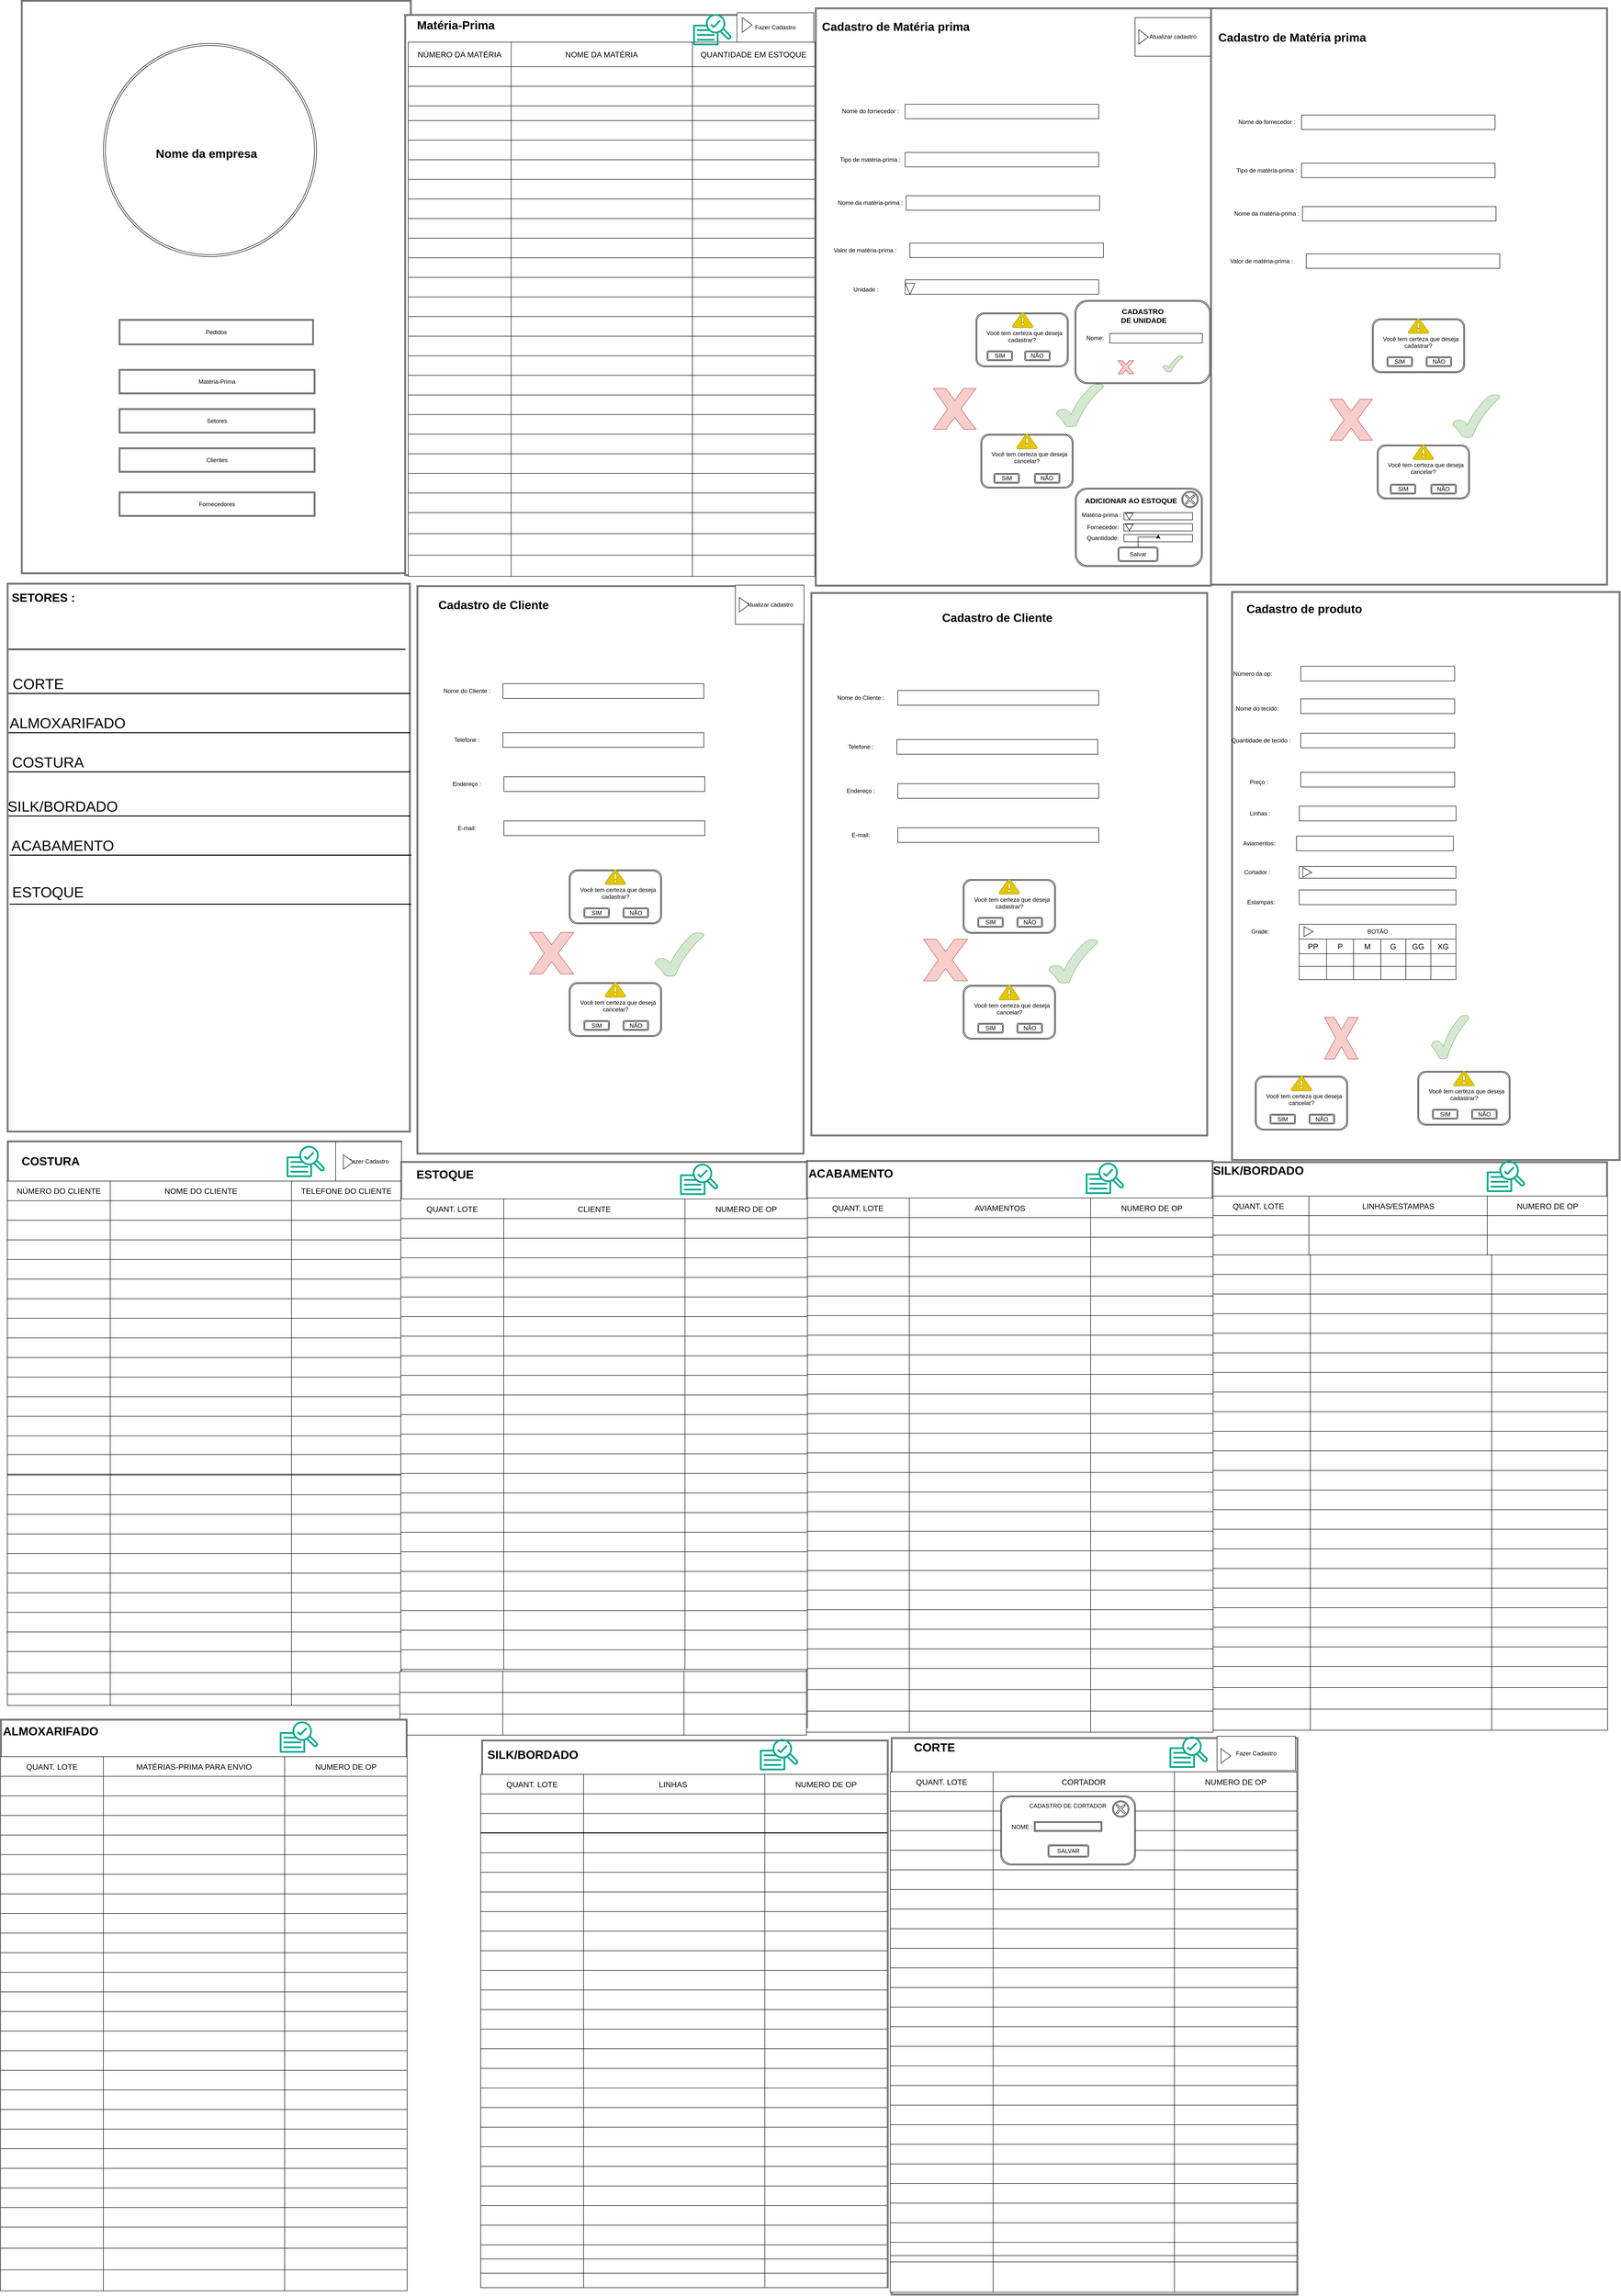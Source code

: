 <mxfile version="24.5.4" type="device" pages="2">
  <diagram name="Página-1" id="bhXczR_S5o1jz8hCAI9M">
    <mxGraphModel dx="4713" dy="8283" grid="1" gridSize="10" guides="1" tooltips="1" connect="1" arrows="1" fold="1" page="1" pageScale="1" pageWidth="827" pageHeight="1169" math="0" shadow="0">
      <root>
        <mxCell id="0" />
        <mxCell id="1" parent="0" />
        <mxCell id="_OtTeNp_AdRQ9EkmlAUw-1" value="" style="shape=ext;double=1;rounded=0;whiteSpace=wrap;html=1;direction=south;" parent="1" vertex="1">
          <mxGeometry x="2532.44" y="-3527.26" width="796.12" height="1170" as="geometry" />
        </mxCell>
        <mxCell id="_OtTeNp_AdRQ9EkmlAUw-2" value="Setores" style="shape=ext;double=1;rounded=0;whiteSpace=wrap;html=1;" parent="1" vertex="1">
          <mxGeometry x="2732" y="-2694.26" width="400" height="50" as="geometry" />
        </mxCell>
        <mxCell id="_OtTeNp_AdRQ9EkmlAUw-3" value="Matéria-Prima" style="shape=ext;double=1;rounded=0;whiteSpace=wrap;html=1;" parent="1" vertex="1">
          <mxGeometry x="2732" y="-2774.26" width="400" height="50" as="geometry" />
        </mxCell>
        <mxCell id="_OtTeNp_AdRQ9EkmlAUw-4" value="Clientes" style="shape=ext;double=1;rounded=0;whiteSpace=wrap;html=1;" parent="1" vertex="1">
          <mxGeometry x="2732" y="-2614.26" width="400" height="50" as="geometry" />
        </mxCell>
        <mxCell id="_OtTeNp_AdRQ9EkmlAUw-5" value="Fornecedores" style="shape=ext;double=1;rounded=0;whiteSpace=wrap;html=1;" parent="1" vertex="1">
          <mxGeometry x="2732" y="-2524.26" width="400" height="50" as="geometry" />
        </mxCell>
        <mxCell id="_OtTeNp_AdRQ9EkmlAUw-6" value="" style="ellipse;shape=doubleEllipse;whiteSpace=wrap;html=1;aspect=fixed;" parent="1" vertex="1">
          <mxGeometry x="2700" y="-3439.26" width="435" height="435" as="geometry" />
        </mxCell>
        <mxCell id="_OtTeNp_AdRQ9EkmlAUw-8" value="Nome da empresa" style="text;strokeColor=none;fillColor=none;html=1;fontSize=24;fontStyle=1;verticalAlign=middle;align=center;" parent="1" vertex="1">
          <mxGeometry x="2860" y="-3234.26" width="100" height="40" as="geometry" />
        </mxCell>
        <mxCell id="_OtTeNp_AdRQ9EkmlAUw-10" value="" style="shape=ext;double=1;rounded=0;whiteSpace=wrap;html=1;direction=south;" parent="1" vertex="1">
          <mxGeometry x="3315" y="-3498.5" width="830" height="1145" as="geometry" />
        </mxCell>
        <mxCell id="_OtTeNp_AdRQ9EkmlAUw-11" value="Matéria-Prima" style="text;strokeColor=none;fillColor=none;html=1;fontSize=24;fontStyle=1;verticalAlign=middle;align=center;" parent="1" vertex="1">
          <mxGeometry x="3379" y="-3486" width="80" height="20" as="geometry" />
        </mxCell>
        <mxCell id="_OtTeNp_AdRQ9EkmlAUw-27" value="" style="shape=table;startSize=0;container=1;collapsible=0;childLayout=tableLayout;fontSize=16;" parent="1" vertex="1">
          <mxGeometry x="3322.28" y="-3322" width="830" height="120" as="geometry" />
        </mxCell>
        <mxCell id="_OtTeNp_AdRQ9EkmlAUw-28" value="" style="shape=tableRow;horizontal=0;startSize=0;swimlaneHead=0;swimlaneBody=0;strokeColor=inherit;top=0;left=0;bottom=0;right=0;collapsible=0;dropTarget=0;fillColor=none;points=[[0,0.5],[1,0.5]];portConstraint=eastwest;fontSize=16;" parent="_OtTeNp_AdRQ9EkmlAUw-27" vertex="1">
          <mxGeometry width="830" height="40" as="geometry" />
        </mxCell>
        <mxCell id="_OtTeNp_AdRQ9EkmlAUw-29" value="" style="shape=partialRectangle;html=1;whiteSpace=wrap;connectable=0;strokeColor=inherit;overflow=hidden;fillColor=none;top=0;left=0;bottom=0;right=0;pointerEvents=1;fontSize=16;" parent="_OtTeNp_AdRQ9EkmlAUw-28" vertex="1">
          <mxGeometry width="210" height="40" as="geometry">
            <mxRectangle width="210" height="40" as="alternateBounds" />
          </mxGeometry>
        </mxCell>
        <mxCell id="_OtTeNp_AdRQ9EkmlAUw-30" value="" style="shape=partialRectangle;html=1;whiteSpace=wrap;connectable=0;strokeColor=inherit;overflow=hidden;fillColor=none;top=0;left=0;bottom=0;right=0;pointerEvents=1;fontSize=16;" parent="_OtTeNp_AdRQ9EkmlAUw-28" vertex="1">
          <mxGeometry x="210" width="370" height="40" as="geometry">
            <mxRectangle width="370" height="40" as="alternateBounds" />
          </mxGeometry>
        </mxCell>
        <mxCell id="_OtTeNp_AdRQ9EkmlAUw-31" value="" style="shape=partialRectangle;html=1;whiteSpace=wrap;connectable=0;strokeColor=inherit;overflow=hidden;fillColor=none;top=0;left=0;bottom=0;right=0;pointerEvents=1;fontSize=16;" parent="_OtTeNp_AdRQ9EkmlAUw-28" vertex="1">
          <mxGeometry x="580" width="250" height="40" as="geometry">
            <mxRectangle width="250" height="40" as="alternateBounds" />
          </mxGeometry>
        </mxCell>
        <mxCell id="_OtTeNp_AdRQ9EkmlAUw-32" value="" style="shape=tableRow;horizontal=0;startSize=0;swimlaneHead=0;swimlaneBody=0;strokeColor=inherit;top=0;left=0;bottom=0;right=0;collapsible=0;dropTarget=0;fillColor=none;points=[[0,0.5],[1,0.5]];portConstraint=eastwest;fontSize=16;" parent="_OtTeNp_AdRQ9EkmlAUw-27" vertex="1">
          <mxGeometry y="40" width="830" height="40" as="geometry" />
        </mxCell>
        <mxCell id="_OtTeNp_AdRQ9EkmlAUw-33" value="" style="shape=partialRectangle;html=1;whiteSpace=wrap;connectable=0;strokeColor=inherit;overflow=hidden;fillColor=none;top=0;left=0;bottom=0;right=0;pointerEvents=1;fontSize=16;" parent="_OtTeNp_AdRQ9EkmlAUw-32" vertex="1">
          <mxGeometry width="210" height="40" as="geometry">
            <mxRectangle width="210" height="40" as="alternateBounds" />
          </mxGeometry>
        </mxCell>
        <mxCell id="_OtTeNp_AdRQ9EkmlAUw-34" value="" style="shape=partialRectangle;html=1;whiteSpace=wrap;connectable=0;strokeColor=inherit;overflow=hidden;fillColor=none;top=0;left=0;bottom=0;right=0;pointerEvents=1;fontSize=16;" parent="_OtTeNp_AdRQ9EkmlAUw-32" vertex="1">
          <mxGeometry x="210" width="370" height="40" as="geometry">
            <mxRectangle width="370" height="40" as="alternateBounds" />
          </mxGeometry>
        </mxCell>
        <mxCell id="_OtTeNp_AdRQ9EkmlAUw-35" value="" style="shape=partialRectangle;html=1;whiteSpace=wrap;connectable=0;strokeColor=inherit;overflow=hidden;fillColor=none;top=0;left=0;bottom=0;right=0;pointerEvents=1;fontSize=16;" parent="_OtTeNp_AdRQ9EkmlAUw-32" vertex="1">
          <mxGeometry x="580" width="250" height="40" as="geometry">
            <mxRectangle width="250" height="40" as="alternateBounds" />
          </mxGeometry>
        </mxCell>
        <mxCell id="_OtTeNp_AdRQ9EkmlAUw-36" value="" style="shape=tableRow;horizontal=0;startSize=0;swimlaneHead=0;swimlaneBody=0;strokeColor=inherit;top=0;left=0;bottom=0;right=0;collapsible=0;dropTarget=0;fillColor=none;points=[[0,0.5],[1,0.5]];portConstraint=eastwest;fontSize=16;" parent="_OtTeNp_AdRQ9EkmlAUw-27" vertex="1">
          <mxGeometry y="80" width="830" height="40" as="geometry" />
        </mxCell>
        <mxCell id="_OtTeNp_AdRQ9EkmlAUw-37" value="" style="shape=partialRectangle;html=1;whiteSpace=wrap;connectable=0;strokeColor=inherit;overflow=hidden;fillColor=none;top=0;left=0;bottom=0;right=0;pointerEvents=1;fontSize=16;" parent="_OtTeNp_AdRQ9EkmlAUw-36" vertex="1">
          <mxGeometry width="210" height="40" as="geometry">
            <mxRectangle width="210" height="40" as="alternateBounds" />
          </mxGeometry>
        </mxCell>
        <mxCell id="_OtTeNp_AdRQ9EkmlAUw-38" value="" style="shape=partialRectangle;html=1;whiteSpace=wrap;connectable=0;strokeColor=inherit;overflow=hidden;fillColor=none;top=0;left=0;bottom=0;right=0;pointerEvents=1;fontSize=16;" parent="_OtTeNp_AdRQ9EkmlAUw-36" vertex="1">
          <mxGeometry x="210" width="370" height="40" as="geometry">
            <mxRectangle width="370" height="40" as="alternateBounds" />
          </mxGeometry>
        </mxCell>
        <mxCell id="_OtTeNp_AdRQ9EkmlAUw-39" value="" style="shape=partialRectangle;html=1;whiteSpace=wrap;connectable=0;strokeColor=inherit;overflow=hidden;fillColor=none;top=0;left=0;bottom=0;right=0;pointerEvents=1;fontSize=16;" parent="_OtTeNp_AdRQ9EkmlAUw-36" vertex="1">
          <mxGeometry x="580" width="250" height="40" as="geometry">
            <mxRectangle width="250" height="40" as="alternateBounds" />
          </mxGeometry>
        </mxCell>
        <mxCell id="_OtTeNp_AdRQ9EkmlAUw-40" value="" style="shape=table;startSize=0;container=1;collapsible=0;childLayout=tableLayout;fontSize=16;" parent="1" vertex="1">
          <mxGeometry x="3322.28" y="-3202" width="830" height="120" as="geometry" />
        </mxCell>
        <mxCell id="_OtTeNp_AdRQ9EkmlAUw-41" value="" style="shape=tableRow;horizontal=0;startSize=0;swimlaneHead=0;swimlaneBody=0;strokeColor=inherit;top=0;left=0;bottom=0;right=0;collapsible=0;dropTarget=0;fillColor=none;points=[[0,0.5],[1,0.5]];portConstraint=eastwest;fontSize=16;" parent="_OtTeNp_AdRQ9EkmlAUw-40" vertex="1">
          <mxGeometry width="830" height="40" as="geometry" />
        </mxCell>
        <mxCell id="_OtTeNp_AdRQ9EkmlAUw-42" value="" style="shape=partialRectangle;html=1;whiteSpace=wrap;connectable=0;strokeColor=inherit;overflow=hidden;fillColor=none;top=0;left=0;bottom=0;right=0;pointerEvents=1;fontSize=16;" parent="_OtTeNp_AdRQ9EkmlAUw-41" vertex="1">
          <mxGeometry width="210" height="40" as="geometry">
            <mxRectangle width="210" height="40" as="alternateBounds" />
          </mxGeometry>
        </mxCell>
        <mxCell id="_OtTeNp_AdRQ9EkmlAUw-43" value="" style="shape=partialRectangle;html=1;whiteSpace=wrap;connectable=0;strokeColor=inherit;overflow=hidden;fillColor=none;top=0;left=0;bottom=0;right=0;pointerEvents=1;fontSize=16;" parent="_OtTeNp_AdRQ9EkmlAUw-41" vertex="1">
          <mxGeometry x="210" width="370" height="40" as="geometry">
            <mxRectangle width="370" height="40" as="alternateBounds" />
          </mxGeometry>
        </mxCell>
        <mxCell id="_OtTeNp_AdRQ9EkmlAUw-44" value="" style="shape=partialRectangle;html=1;whiteSpace=wrap;connectable=0;strokeColor=inherit;overflow=hidden;fillColor=none;top=0;left=0;bottom=0;right=0;pointerEvents=1;fontSize=16;" parent="_OtTeNp_AdRQ9EkmlAUw-41" vertex="1">
          <mxGeometry x="580" width="250" height="40" as="geometry">
            <mxRectangle width="250" height="40" as="alternateBounds" />
          </mxGeometry>
        </mxCell>
        <mxCell id="_OtTeNp_AdRQ9EkmlAUw-45" value="" style="shape=tableRow;horizontal=0;startSize=0;swimlaneHead=0;swimlaneBody=0;strokeColor=inherit;top=0;left=0;bottom=0;right=0;collapsible=0;dropTarget=0;fillColor=none;points=[[0,0.5],[1,0.5]];portConstraint=eastwest;fontSize=16;" parent="_OtTeNp_AdRQ9EkmlAUw-40" vertex="1">
          <mxGeometry y="40" width="830" height="40" as="geometry" />
        </mxCell>
        <mxCell id="_OtTeNp_AdRQ9EkmlAUw-46" value="" style="shape=partialRectangle;html=1;whiteSpace=wrap;connectable=0;strokeColor=inherit;overflow=hidden;fillColor=none;top=0;left=0;bottom=0;right=0;pointerEvents=1;fontSize=16;" parent="_OtTeNp_AdRQ9EkmlAUw-45" vertex="1">
          <mxGeometry width="210" height="40" as="geometry">
            <mxRectangle width="210" height="40" as="alternateBounds" />
          </mxGeometry>
        </mxCell>
        <mxCell id="_OtTeNp_AdRQ9EkmlAUw-47" value="" style="shape=partialRectangle;html=1;whiteSpace=wrap;connectable=0;strokeColor=inherit;overflow=hidden;fillColor=none;top=0;left=0;bottom=0;right=0;pointerEvents=1;fontSize=16;" parent="_OtTeNp_AdRQ9EkmlAUw-45" vertex="1">
          <mxGeometry x="210" width="370" height="40" as="geometry">
            <mxRectangle width="370" height="40" as="alternateBounds" />
          </mxGeometry>
        </mxCell>
        <mxCell id="_OtTeNp_AdRQ9EkmlAUw-48" value="" style="shape=partialRectangle;html=1;whiteSpace=wrap;connectable=0;strokeColor=inherit;overflow=hidden;fillColor=none;top=0;left=0;bottom=0;right=0;pointerEvents=1;fontSize=16;" parent="_OtTeNp_AdRQ9EkmlAUw-45" vertex="1">
          <mxGeometry x="580" width="250" height="40" as="geometry">
            <mxRectangle width="250" height="40" as="alternateBounds" />
          </mxGeometry>
        </mxCell>
        <mxCell id="_OtTeNp_AdRQ9EkmlAUw-49" value="" style="shape=tableRow;horizontal=0;startSize=0;swimlaneHead=0;swimlaneBody=0;strokeColor=inherit;top=0;left=0;bottom=0;right=0;collapsible=0;dropTarget=0;fillColor=none;points=[[0,0.5],[1,0.5]];portConstraint=eastwest;fontSize=16;" parent="_OtTeNp_AdRQ9EkmlAUw-40" vertex="1">
          <mxGeometry y="80" width="830" height="40" as="geometry" />
        </mxCell>
        <mxCell id="_OtTeNp_AdRQ9EkmlAUw-50" value="" style="shape=partialRectangle;html=1;whiteSpace=wrap;connectable=0;strokeColor=inherit;overflow=hidden;fillColor=none;top=0;left=0;bottom=0;right=0;pointerEvents=1;fontSize=16;" parent="_OtTeNp_AdRQ9EkmlAUw-49" vertex="1">
          <mxGeometry width="210" height="40" as="geometry">
            <mxRectangle width="210" height="40" as="alternateBounds" />
          </mxGeometry>
        </mxCell>
        <mxCell id="_OtTeNp_AdRQ9EkmlAUw-51" value="" style="shape=partialRectangle;html=1;whiteSpace=wrap;connectable=0;strokeColor=inherit;overflow=hidden;fillColor=none;top=0;left=0;bottom=0;right=0;pointerEvents=1;fontSize=16;" parent="_OtTeNp_AdRQ9EkmlAUw-49" vertex="1">
          <mxGeometry x="210" width="370" height="40" as="geometry">
            <mxRectangle width="370" height="40" as="alternateBounds" />
          </mxGeometry>
        </mxCell>
        <mxCell id="_OtTeNp_AdRQ9EkmlAUw-52" value="" style="shape=partialRectangle;html=1;whiteSpace=wrap;connectable=0;strokeColor=inherit;overflow=hidden;fillColor=none;top=0;left=0;bottom=0;right=0;pointerEvents=1;fontSize=16;" parent="_OtTeNp_AdRQ9EkmlAUw-49" vertex="1">
          <mxGeometry x="580" width="250" height="40" as="geometry">
            <mxRectangle width="250" height="40" as="alternateBounds" />
          </mxGeometry>
        </mxCell>
        <mxCell id="_OtTeNp_AdRQ9EkmlAUw-53" value="" style="shape=table;startSize=0;container=1;collapsible=0;childLayout=tableLayout;fontSize=16;" parent="1" vertex="1">
          <mxGeometry x="3322.28" y="-3082" width="830" height="120" as="geometry" />
        </mxCell>
        <mxCell id="_OtTeNp_AdRQ9EkmlAUw-54" value="" style="shape=tableRow;horizontal=0;startSize=0;swimlaneHead=0;swimlaneBody=0;strokeColor=inherit;top=0;left=0;bottom=0;right=0;collapsible=0;dropTarget=0;fillColor=none;points=[[0,0.5],[1,0.5]];portConstraint=eastwest;fontSize=16;" parent="_OtTeNp_AdRQ9EkmlAUw-53" vertex="1">
          <mxGeometry width="830" height="40" as="geometry" />
        </mxCell>
        <mxCell id="_OtTeNp_AdRQ9EkmlAUw-55" value="" style="shape=partialRectangle;html=1;whiteSpace=wrap;connectable=0;strokeColor=inherit;overflow=hidden;fillColor=none;top=0;left=0;bottom=0;right=0;pointerEvents=1;fontSize=16;" parent="_OtTeNp_AdRQ9EkmlAUw-54" vertex="1">
          <mxGeometry width="210" height="40" as="geometry">
            <mxRectangle width="210" height="40" as="alternateBounds" />
          </mxGeometry>
        </mxCell>
        <mxCell id="_OtTeNp_AdRQ9EkmlAUw-56" value="" style="shape=partialRectangle;html=1;whiteSpace=wrap;connectable=0;strokeColor=inherit;overflow=hidden;fillColor=none;top=0;left=0;bottom=0;right=0;pointerEvents=1;fontSize=16;" parent="_OtTeNp_AdRQ9EkmlAUw-54" vertex="1">
          <mxGeometry x="210" width="370" height="40" as="geometry">
            <mxRectangle width="370" height="40" as="alternateBounds" />
          </mxGeometry>
        </mxCell>
        <mxCell id="_OtTeNp_AdRQ9EkmlAUw-57" value="" style="shape=partialRectangle;html=1;whiteSpace=wrap;connectable=0;strokeColor=inherit;overflow=hidden;fillColor=none;top=0;left=0;bottom=0;right=0;pointerEvents=1;fontSize=16;" parent="_OtTeNp_AdRQ9EkmlAUw-54" vertex="1">
          <mxGeometry x="580" width="250" height="40" as="geometry">
            <mxRectangle width="250" height="40" as="alternateBounds" />
          </mxGeometry>
        </mxCell>
        <mxCell id="_OtTeNp_AdRQ9EkmlAUw-58" value="" style="shape=tableRow;horizontal=0;startSize=0;swimlaneHead=0;swimlaneBody=0;strokeColor=inherit;top=0;left=0;bottom=0;right=0;collapsible=0;dropTarget=0;fillColor=none;points=[[0,0.5],[1,0.5]];portConstraint=eastwest;fontSize=16;" parent="_OtTeNp_AdRQ9EkmlAUw-53" vertex="1">
          <mxGeometry y="40" width="830" height="40" as="geometry" />
        </mxCell>
        <mxCell id="_OtTeNp_AdRQ9EkmlAUw-59" value="" style="shape=partialRectangle;html=1;whiteSpace=wrap;connectable=0;strokeColor=inherit;overflow=hidden;fillColor=none;top=0;left=0;bottom=0;right=0;pointerEvents=1;fontSize=16;" parent="_OtTeNp_AdRQ9EkmlAUw-58" vertex="1">
          <mxGeometry width="210" height="40" as="geometry">
            <mxRectangle width="210" height="40" as="alternateBounds" />
          </mxGeometry>
        </mxCell>
        <mxCell id="_OtTeNp_AdRQ9EkmlAUw-60" value="" style="shape=partialRectangle;html=1;whiteSpace=wrap;connectable=0;strokeColor=inherit;overflow=hidden;fillColor=none;top=0;left=0;bottom=0;right=0;pointerEvents=1;fontSize=16;" parent="_OtTeNp_AdRQ9EkmlAUw-58" vertex="1">
          <mxGeometry x="210" width="370" height="40" as="geometry">
            <mxRectangle width="370" height="40" as="alternateBounds" />
          </mxGeometry>
        </mxCell>
        <mxCell id="_OtTeNp_AdRQ9EkmlAUw-61" value="" style="shape=partialRectangle;html=1;whiteSpace=wrap;connectable=0;strokeColor=inherit;overflow=hidden;fillColor=none;top=0;left=0;bottom=0;right=0;pointerEvents=1;fontSize=16;" parent="_OtTeNp_AdRQ9EkmlAUw-58" vertex="1">
          <mxGeometry x="580" width="250" height="40" as="geometry">
            <mxRectangle width="250" height="40" as="alternateBounds" />
          </mxGeometry>
        </mxCell>
        <mxCell id="_OtTeNp_AdRQ9EkmlAUw-62" value="" style="shape=tableRow;horizontal=0;startSize=0;swimlaneHead=0;swimlaneBody=0;strokeColor=inherit;top=0;left=0;bottom=0;right=0;collapsible=0;dropTarget=0;fillColor=none;points=[[0,0.5],[1,0.5]];portConstraint=eastwest;fontSize=16;" parent="_OtTeNp_AdRQ9EkmlAUw-53" vertex="1">
          <mxGeometry y="80" width="830" height="40" as="geometry" />
        </mxCell>
        <mxCell id="_OtTeNp_AdRQ9EkmlAUw-63" value="" style="shape=partialRectangle;html=1;whiteSpace=wrap;connectable=0;strokeColor=inherit;overflow=hidden;fillColor=none;top=0;left=0;bottom=0;right=0;pointerEvents=1;fontSize=16;" parent="_OtTeNp_AdRQ9EkmlAUw-62" vertex="1">
          <mxGeometry width="210" height="40" as="geometry">
            <mxRectangle width="210" height="40" as="alternateBounds" />
          </mxGeometry>
        </mxCell>
        <mxCell id="_OtTeNp_AdRQ9EkmlAUw-64" value="" style="shape=partialRectangle;html=1;whiteSpace=wrap;connectable=0;strokeColor=inherit;overflow=hidden;fillColor=none;top=0;left=0;bottom=0;right=0;pointerEvents=1;fontSize=16;" parent="_OtTeNp_AdRQ9EkmlAUw-62" vertex="1">
          <mxGeometry x="210" width="370" height="40" as="geometry">
            <mxRectangle width="370" height="40" as="alternateBounds" />
          </mxGeometry>
        </mxCell>
        <mxCell id="_OtTeNp_AdRQ9EkmlAUw-65" value="" style="shape=partialRectangle;html=1;whiteSpace=wrap;connectable=0;strokeColor=inherit;overflow=hidden;fillColor=none;top=0;left=0;bottom=0;right=0;pointerEvents=1;fontSize=16;" parent="_OtTeNp_AdRQ9EkmlAUw-62" vertex="1">
          <mxGeometry x="580" width="250" height="40" as="geometry">
            <mxRectangle width="250" height="40" as="alternateBounds" />
          </mxGeometry>
        </mxCell>
        <mxCell id="_OtTeNp_AdRQ9EkmlAUw-66" value="" style="shape=table;startSize=0;container=1;collapsible=0;childLayout=tableLayout;fontSize=16;" parent="1" vertex="1">
          <mxGeometry x="3322.28" y="-2962" width="830" height="120" as="geometry" />
        </mxCell>
        <mxCell id="_OtTeNp_AdRQ9EkmlAUw-67" value="" style="shape=tableRow;horizontal=0;startSize=0;swimlaneHead=0;swimlaneBody=0;strokeColor=inherit;top=0;left=0;bottom=0;right=0;collapsible=0;dropTarget=0;fillColor=none;points=[[0,0.5],[1,0.5]];portConstraint=eastwest;fontSize=16;" parent="_OtTeNp_AdRQ9EkmlAUw-66" vertex="1">
          <mxGeometry width="830" height="40" as="geometry" />
        </mxCell>
        <mxCell id="_OtTeNp_AdRQ9EkmlAUw-68" value="" style="shape=partialRectangle;html=1;whiteSpace=wrap;connectable=0;strokeColor=inherit;overflow=hidden;fillColor=none;top=0;left=0;bottom=0;right=0;pointerEvents=1;fontSize=16;" parent="_OtTeNp_AdRQ9EkmlAUw-67" vertex="1">
          <mxGeometry width="210" height="40" as="geometry">
            <mxRectangle width="210" height="40" as="alternateBounds" />
          </mxGeometry>
        </mxCell>
        <mxCell id="_OtTeNp_AdRQ9EkmlAUw-69" value="" style="shape=partialRectangle;html=1;whiteSpace=wrap;connectable=0;strokeColor=inherit;overflow=hidden;fillColor=none;top=0;left=0;bottom=0;right=0;pointerEvents=1;fontSize=16;" parent="_OtTeNp_AdRQ9EkmlAUw-67" vertex="1">
          <mxGeometry x="210" width="370" height="40" as="geometry">
            <mxRectangle width="370" height="40" as="alternateBounds" />
          </mxGeometry>
        </mxCell>
        <mxCell id="_OtTeNp_AdRQ9EkmlAUw-70" value="" style="shape=partialRectangle;html=1;whiteSpace=wrap;connectable=0;strokeColor=inherit;overflow=hidden;fillColor=none;top=0;left=0;bottom=0;right=0;pointerEvents=1;fontSize=16;" parent="_OtTeNp_AdRQ9EkmlAUw-67" vertex="1">
          <mxGeometry x="580" width="250" height="40" as="geometry">
            <mxRectangle width="250" height="40" as="alternateBounds" />
          </mxGeometry>
        </mxCell>
        <mxCell id="_OtTeNp_AdRQ9EkmlAUw-71" value="" style="shape=tableRow;horizontal=0;startSize=0;swimlaneHead=0;swimlaneBody=0;strokeColor=inherit;top=0;left=0;bottom=0;right=0;collapsible=0;dropTarget=0;fillColor=none;points=[[0,0.5],[1,0.5]];portConstraint=eastwest;fontSize=16;" parent="_OtTeNp_AdRQ9EkmlAUw-66" vertex="1">
          <mxGeometry y="40" width="830" height="40" as="geometry" />
        </mxCell>
        <mxCell id="_OtTeNp_AdRQ9EkmlAUw-72" value="" style="shape=partialRectangle;html=1;whiteSpace=wrap;connectable=0;strokeColor=inherit;overflow=hidden;fillColor=none;top=0;left=0;bottom=0;right=0;pointerEvents=1;fontSize=16;" parent="_OtTeNp_AdRQ9EkmlAUw-71" vertex="1">
          <mxGeometry width="210" height="40" as="geometry">
            <mxRectangle width="210" height="40" as="alternateBounds" />
          </mxGeometry>
        </mxCell>
        <mxCell id="_OtTeNp_AdRQ9EkmlAUw-73" value="" style="shape=partialRectangle;html=1;whiteSpace=wrap;connectable=0;strokeColor=inherit;overflow=hidden;fillColor=none;top=0;left=0;bottom=0;right=0;pointerEvents=1;fontSize=16;" parent="_OtTeNp_AdRQ9EkmlAUw-71" vertex="1">
          <mxGeometry x="210" width="370" height="40" as="geometry">
            <mxRectangle width="370" height="40" as="alternateBounds" />
          </mxGeometry>
        </mxCell>
        <mxCell id="_OtTeNp_AdRQ9EkmlAUw-74" value="" style="shape=partialRectangle;html=1;whiteSpace=wrap;connectable=0;strokeColor=inherit;overflow=hidden;fillColor=none;top=0;left=0;bottom=0;right=0;pointerEvents=1;fontSize=16;" parent="_OtTeNp_AdRQ9EkmlAUw-71" vertex="1">
          <mxGeometry x="580" width="250" height="40" as="geometry">
            <mxRectangle width="250" height="40" as="alternateBounds" />
          </mxGeometry>
        </mxCell>
        <mxCell id="_OtTeNp_AdRQ9EkmlAUw-75" value="" style="shape=tableRow;horizontal=0;startSize=0;swimlaneHead=0;swimlaneBody=0;strokeColor=inherit;top=0;left=0;bottom=0;right=0;collapsible=0;dropTarget=0;fillColor=none;points=[[0,0.5],[1,0.5]];portConstraint=eastwest;fontSize=16;" parent="_OtTeNp_AdRQ9EkmlAUw-66" vertex="1">
          <mxGeometry y="80" width="830" height="40" as="geometry" />
        </mxCell>
        <mxCell id="_OtTeNp_AdRQ9EkmlAUw-76" value="" style="shape=partialRectangle;html=1;whiteSpace=wrap;connectable=0;strokeColor=inherit;overflow=hidden;fillColor=none;top=0;left=0;bottom=0;right=0;pointerEvents=1;fontSize=16;" parent="_OtTeNp_AdRQ9EkmlAUw-75" vertex="1">
          <mxGeometry width="210" height="40" as="geometry">
            <mxRectangle width="210" height="40" as="alternateBounds" />
          </mxGeometry>
        </mxCell>
        <mxCell id="_OtTeNp_AdRQ9EkmlAUw-77" value="" style="shape=partialRectangle;html=1;whiteSpace=wrap;connectable=0;strokeColor=inherit;overflow=hidden;fillColor=none;top=0;left=0;bottom=0;right=0;pointerEvents=1;fontSize=16;" parent="_OtTeNp_AdRQ9EkmlAUw-75" vertex="1">
          <mxGeometry x="210" width="370" height="40" as="geometry">
            <mxRectangle width="370" height="40" as="alternateBounds" />
          </mxGeometry>
        </mxCell>
        <mxCell id="_OtTeNp_AdRQ9EkmlAUw-78" value="" style="shape=partialRectangle;html=1;whiteSpace=wrap;connectable=0;strokeColor=inherit;overflow=hidden;fillColor=none;top=0;left=0;bottom=0;right=0;pointerEvents=1;fontSize=16;" parent="_OtTeNp_AdRQ9EkmlAUw-75" vertex="1">
          <mxGeometry x="580" width="250" height="40" as="geometry">
            <mxRectangle width="250" height="40" as="alternateBounds" />
          </mxGeometry>
        </mxCell>
        <mxCell id="_OtTeNp_AdRQ9EkmlAUw-79" value="" style="shape=table;startSize=0;container=1;collapsible=0;childLayout=tableLayout;fontSize=16;" parent="1" vertex="1">
          <mxGeometry x="3322.28" y="-2842" width="830" height="120" as="geometry" />
        </mxCell>
        <mxCell id="_OtTeNp_AdRQ9EkmlAUw-80" value="" style="shape=tableRow;horizontal=0;startSize=0;swimlaneHead=0;swimlaneBody=0;strokeColor=inherit;top=0;left=0;bottom=0;right=0;collapsible=0;dropTarget=0;fillColor=none;points=[[0,0.5],[1,0.5]];portConstraint=eastwest;fontSize=16;" parent="_OtTeNp_AdRQ9EkmlAUw-79" vertex="1">
          <mxGeometry width="830" height="40" as="geometry" />
        </mxCell>
        <mxCell id="_OtTeNp_AdRQ9EkmlAUw-81" value="" style="shape=partialRectangle;html=1;whiteSpace=wrap;connectable=0;strokeColor=inherit;overflow=hidden;fillColor=none;top=0;left=0;bottom=0;right=0;pointerEvents=1;fontSize=16;" parent="_OtTeNp_AdRQ9EkmlAUw-80" vertex="1">
          <mxGeometry width="210" height="40" as="geometry">
            <mxRectangle width="210" height="40" as="alternateBounds" />
          </mxGeometry>
        </mxCell>
        <mxCell id="_OtTeNp_AdRQ9EkmlAUw-82" value="" style="shape=partialRectangle;html=1;whiteSpace=wrap;connectable=0;strokeColor=inherit;overflow=hidden;fillColor=none;top=0;left=0;bottom=0;right=0;pointerEvents=1;fontSize=16;" parent="_OtTeNp_AdRQ9EkmlAUw-80" vertex="1">
          <mxGeometry x="210" width="370" height="40" as="geometry">
            <mxRectangle width="370" height="40" as="alternateBounds" />
          </mxGeometry>
        </mxCell>
        <mxCell id="_OtTeNp_AdRQ9EkmlAUw-83" value="" style="shape=partialRectangle;html=1;whiteSpace=wrap;connectable=0;strokeColor=inherit;overflow=hidden;fillColor=none;top=0;left=0;bottom=0;right=0;pointerEvents=1;fontSize=16;" parent="_OtTeNp_AdRQ9EkmlAUw-80" vertex="1">
          <mxGeometry x="580" width="250" height="40" as="geometry">
            <mxRectangle width="250" height="40" as="alternateBounds" />
          </mxGeometry>
        </mxCell>
        <mxCell id="_OtTeNp_AdRQ9EkmlAUw-84" value="" style="shape=tableRow;horizontal=0;startSize=0;swimlaneHead=0;swimlaneBody=0;strokeColor=inherit;top=0;left=0;bottom=0;right=0;collapsible=0;dropTarget=0;fillColor=none;points=[[0,0.5],[1,0.5]];portConstraint=eastwest;fontSize=16;" parent="_OtTeNp_AdRQ9EkmlAUw-79" vertex="1">
          <mxGeometry y="40" width="830" height="40" as="geometry" />
        </mxCell>
        <mxCell id="_OtTeNp_AdRQ9EkmlAUw-85" value="" style="shape=partialRectangle;html=1;whiteSpace=wrap;connectable=0;strokeColor=inherit;overflow=hidden;fillColor=none;top=0;left=0;bottom=0;right=0;pointerEvents=1;fontSize=16;" parent="_OtTeNp_AdRQ9EkmlAUw-84" vertex="1">
          <mxGeometry width="210" height="40" as="geometry">
            <mxRectangle width="210" height="40" as="alternateBounds" />
          </mxGeometry>
        </mxCell>
        <mxCell id="_OtTeNp_AdRQ9EkmlAUw-86" value="" style="shape=partialRectangle;html=1;whiteSpace=wrap;connectable=0;strokeColor=inherit;overflow=hidden;fillColor=none;top=0;left=0;bottom=0;right=0;pointerEvents=1;fontSize=16;" parent="_OtTeNp_AdRQ9EkmlAUw-84" vertex="1">
          <mxGeometry x="210" width="370" height="40" as="geometry">
            <mxRectangle width="370" height="40" as="alternateBounds" />
          </mxGeometry>
        </mxCell>
        <mxCell id="_OtTeNp_AdRQ9EkmlAUw-87" value="" style="shape=partialRectangle;html=1;whiteSpace=wrap;connectable=0;strokeColor=inherit;overflow=hidden;fillColor=none;top=0;left=0;bottom=0;right=0;pointerEvents=1;fontSize=16;" parent="_OtTeNp_AdRQ9EkmlAUw-84" vertex="1">
          <mxGeometry x="580" width="250" height="40" as="geometry">
            <mxRectangle width="250" height="40" as="alternateBounds" />
          </mxGeometry>
        </mxCell>
        <mxCell id="_OtTeNp_AdRQ9EkmlAUw-88" value="" style="shape=tableRow;horizontal=0;startSize=0;swimlaneHead=0;swimlaneBody=0;strokeColor=inherit;top=0;left=0;bottom=0;right=0;collapsible=0;dropTarget=0;fillColor=none;points=[[0,0.5],[1,0.5]];portConstraint=eastwest;fontSize=16;" parent="_OtTeNp_AdRQ9EkmlAUw-79" vertex="1">
          <mxGeometry y="80" width="830" height="40" as="geometry" />
        </mxCell>
        <mxCell id="_OtTeNp_AdRQ9EkmlAUw-89" value="" style="shape=partialRectangle;html=1;whiteSpace=wrap;connectable=0;strokeColor=inherit;overflow=hidden;fillColor=none;top=0;left=0;bottom=0;right=0;pointerEvents=1;fontSize=16;" parent="_OtTeNp_AdRQ9EkmlAUw-88" vertex="1">
          <mxGeometry width="210" height="40" as="geometry">
            <mxRectangle width="210" height="40" as="alternateBounds" />
          </mxGeometry>
        </mxCell>
        <mxCell id="_OtTeNp_AdRQ9EkmlAUw-90" value="" style="shape=partialRectangle;html=1;whiteSpace=wrap;connectable=0;strokeColor=inherit;overflow=hidden;fillColor=none;top=0;left=0;bottom=0;right=0;pointerEvents=1;fontSize=16;" parent="_OtTeNp_AdRQ9EkmlAUw-88" vertex="1">
          <mxGeometry x="210" width="370" height="40" as="geometry">
            <mxRectangle width="370" height="40" as="alternateBounds" />
          </mxGeometry>
        </mxCell>
        <mxCell id="_OtTeNp_AdRQ9EkmlAUw-91" value="" style="shape=partialRectangle;html=1;whiteSpace=wrap;connectable=0;strokeColor=inherit;overflow=hidden;fillColor=none;top=0;left=0;bottom=0;right=0;pointerEvents=1;fontSize=16;" parent="_OtTeNp_AdRQ9EkmlAUw-88" vertex="1">
          <mxGeometry x="580" width="250" height="40" as="geometry">
            <mxRectangle width="250" height="40" as="alternateBounds" />
          </mxGeometry>
        </mxCell>
        <mxCell id="_OtTeNp_AdRQ9EkmlAUw-92" value="" style="shape=table;startSize=0;container=1;collapsible=0;childLayout=tableLayout;fontSize=16;" parent="1" vertex="1">
          <mxGeometry x="3322.28" y="-2722" width="830" height="120" as="geometry" />
        </mxCell>
        <mxCell id="_OtTeNp_AdRQ9EkmlAUw-93" value="" style="shape=tableRow;horizontal=0;startSize=0;swimlaneHead=0;swimlaneBody=0;strokeColor=inherit;top=0;left=0;bottom=0;right=0;collapsible=0;dropTarget=0;fillColor=none;points=[[0,0.5],[1,0.5]];portConstraint=eastwest;fontSize=16;" parent="_OtTeNp_AdRQ9EkmlAUw-92" vertex="1">
          <mxGeometry width="830" height="40" as="geometry" />
        </mxCell>
        <mxCell id="_OtTeNp_AdRQ9EkmlAUw-94" value="" style="shape=partialRectangle;html=1;whiteSpace=wrap;connectable=0;strokeColor=inherit;overflow=hidden;fillColor=none;top=0;left=0;bottom=0;right=0;pointerEvents=1;fontSize=16;" parent="_OtTeNp_AdRQ9EkmlAUw-93" vertex="1">
          <mxGeometry width="210" height="40" as="geometry">
            <mxRectangle width="210" height="40" as="alternateBounds" />
          </mxGeometry>
        </mxCell>
        <mxCell id="_OtTeNp_AdRQ9EkmlAUw-95" value="" style="shape=partialRectangle;html=1;whiteSpace=wrap;connectable=0;strokeColor=inherit;overflow=hidden;fillColor=none;top=0;left=0;bottom=0;right=0;pointerEvents=1;fontSize=16;" parent="_OtTeNp_AdRQ9EkmlAUw-93" vertex="1">
          <mxGeometry x="210" width="370" height="40" as="geometry">
            <mxRectangle width="370" height="40" as="alternateBounds" />
          </mxGeometry>
        </mxCell>
        <mxCell id="_OtTeNp_AdRQ9EkmlAUw-96" value="" style="shape=partialRectangle;html=1;whiteSpace=wrap;connectable=0;strokeColor=inherit;overflow=hidden;fillColor=none;top=0;left=0;bottom=0;right=0;pointerEvents=1;fontSize=16;" parent="_OtTeNp_AdRQ9EkmlAUw-93" vertex="1">
          <mxGeometry x="580" width="250" height="40" as="geometry">
            <mxRectangle width="250" height="40" as="alternateBounds" />
          </mxGeometry>
        </mxCell>
        <mxCell id="_OtTeNp_AdRQ9EkmlAUw-97" value="" style="shape=tableRow;horizontal=0;startSize=0;swimlaneHead=0;swimlaneBody=0;strokeColor=inherit;top=0;left=0;bottom=0;right=0;collapsible=0;dropTarget=0;fillColor=none;points=[[0,0.5],[1,0.5]];portConstraint=eastwest;fontSize=16;" parent="_OtTeNp_AdRQ9EkmlAUw-92" vertex="1">
          <mxGeometry y="40" width="830" height="40" as="geometry" />
        </mxCell>
        <mxCell id="_OtTeNp_AdRQ9EkmlAUw-98" value="" style="shape=partialRectangle;html=1;whiteSpace=wrap;connectable=0;strokeColor=inherit;overflow=hidden;fillColor=none;top=0;left=0;bottom=0;right=0;pointerEvents=1;fontSize=16;" parent="_OtTeNp_AdRQ9EkmlAUw-97" vertex="1">
          <mxGeometry width="210" height="40" as="geometry">
            <mxRectangle width="210" height="40" as="alternateBounds" />
          </mxGeometry>
        </mxCell>
        <mxCell id="_OtTeNp_AdRQ9EkmlAUw-99" value="" style="shape=partialRectangle;html=1;whiteSpace=wrap;connectable=0;strokeColor=inherit;overflow=hidden;fillColor=none;top=0;left=0;bottom=0;right=0;pointerEvents=1;fontSize=16;" parent="_OtTeNp_AdRQ9EkmlAUw-97" vertex="1">
          <mxGeometry x="210" width="370" height="40" as="geometry">
            <mxRectangle width="370" height="40" as="alternateBounds" />
          </mxGeometry>
        </mxCell>
        <mxCell id="_OtTeNp_AdRQ9EkmlAUw-100" value="" style="shape=partialRectangle;html=1;whiteSpace=wrap;connectable=0;strokeColor=inherit;overflow=hidden;fillColor=none;top=0;left=0;bottom=0;right=0;pointerEvents=1;fontSize=16;" parent="_OtTeNp_AdRQ9EkmlAUw-97" vertex="1">
          <mxGeometry x="580" width="250" height="40" as="geometry">
            <mxRectangle width="250" height="40" as="alternateBounds" />
          </mxGeometry>
        </mxCell>
        <mxCell id="_OtTeNp_AdRQ9EkmlAUw-101" value="" style="shape=tableRow;horizontal=0;startSize=0;swimlaneHead=0;swimlaneBody=0;strokeColor=inherit;top=0;left=0;bottom=0;right=0;collapsible=0;dropTarget=0;fillColor=none;points=[[0,0.5],[1,0.5]];portConstraint=eastwest;fontSize=16;" parent="_OtTeNp_AdRQ9EkmlAUw-92" vertex="1">
          <mxGeometry y="80" width="830" height="40" as="geometry" />
        </mxCell>
        <mxCell id="_OtTeNp_AdRQ9EkmlAUw-102" value="" style="shape=partialRectangle;html=1;whiteSpace=wrap;connectable=0;strokeColor=inherit;overflow=hidden;fillColor=none;top=0;left=0;bottom=0;right=0;pointerEvents=1;fontSize=16;" parent="_OtTeNp_AdRQ9EkmlAUw-101" vertex="1">
          <mxGeometry width="210" height="40" as="geometry">
            <mxRectangle width="210" height="40" as="alternateBounds" />
          </mxGeometry>
        </mxCell>
        <mxCell id="_OtTeNp_AdRQ9EkmlAUw-103" value="" style="shape=partialRectangle;html=1;whiteSpace=wrap;connectable=0;strokeColor=inherit;overflow=hidden;fillColor=none;top=0;left=0;bottom=0;right=0;pointerEvents=1;fontSize=16;" parent="_OtTeNp_AdRQ9EkmlAUw-101" vertex="1">
          <mxGeometry x="210" width="370" height="40" as="geometry">
            <mxRectangle width="370" height="40" as="alternateBounds" />
          </mxGeometry>
        </mxCell>
        <mxCell id="_OtTeNp_AdRQ9EkmlAUw-104" value="" style="shape=partialRectangle;html=1;whiteSpace=wrap;connectable=0;strokeColor=inherit;overflow=hidden;fillColor=none;top=0;left=0;bottom=0;right=0;pointerEvents=1;fontSize=16;" parent="_OtTeNp_AdRQ9EkmlAUw-101" vertex="1">
          <mxGeometry x="580" width="250" height="40" as="geometry">
            <mxRectangle width="250" height="40" as="alternateBounds" />
          </mxGeometry>
        </mxCell>
        <mxCell id="_OtTeNp_AdRQ9EkmlAUw-105" value="" style="shape=table;startSize=0;container=1;collapsible=0;childLayout=tableLayout;fontSize=16;" parent="1" vertex="1">
          <mxGeometry x="3322.28" y="-2602" width="830" height="120" as="geometry" />
        </mxCell>
        <mxCell id="_OtTeNp_AdRQ9EkmlAUw-106" value="" style="shape=tableRow;horizontal=0;startSize=0;swimlaneHead=0;swimlaneBody=0;strokeColor=inherit;top=0;left=0;bottom=0;right=0;collapsible=0;dropTarget=0;fillColor=none;points=[[0,0.5],[1,0.5]];portConstraint=eastwest;fontSize=16;" parent="_OtTeNp_AdRQ9EkmlAUw-105" vertex="1">
          <mxGeometry width="830" height="40" as="geometry" />
        </mxCell>
        <mxCell id="_OtTeNp_AdRQ9EkmlAUw-107" value="" style="shape=partialRectangle;html=1;whiteSpace=wrap;connectable=0;strokeColor=inherit;overflow=hidden;fillColor=none;top=0;left=0;bottom=0;right=0;pointerEvents=1;fontSize=16;" parent="_OtTeNp_AdRQ9EkmlAUw-106" vertex="1">
          <mxGeometry width="210" height="40" as="geometry">
            <mxRectangle width="210" height="40" as="alternateBounds" />
          </mxGeometry>
        </mxCell>
        <mxCell id="_OtTeNp_AdRQ9EkmlAUw-108" value="" style="shape=partialRectangle;html=1;whiteSpace=wrap;connectable=0;strokeColor=inherit;overflow=hidden;fillColor=none;top=0;left=0;bottom=0;right=0;pointerEvents=1;fontSize=16;" parent="_OtTeNp_AdRQ9EkmlAUw-106" vertex="1">
          <mxGeometry x="210" width="370" height="40" as="geometry">
            <mxRectangle width="370" height="40" as="alternateBounds" />
          </mxGeometry>
        </mxCell>
        <mxCell id="_OtTeNp_AdRQ9EkmlAUw-109" value="" style="shape=partialRectangle;html=1;whiteSpace=wrap;connectable=0;strokeColor=inherit;overflow=hidden;fillColor=none;top=0;left=0;bottom=0;right=0;pointerEvents=1;fontSize=16;" parent="_OtTeNp_AdRQ9EkmlAUw-106" vertex="1">
          <mxGeometry x="580" width="250" height="40" as="geometry">
            <mxRectangle width="250" height="40" as="alternateBounds" />
          </mxGeometry>
        </mxCell>
        <mxCell id="_OtTeNp_AdRQ9EkmlAUw-110" value="" style="shape=tableRow;horizontal=0;startSize=0;swimlaneHead=0;swimlaneBody=0;strokeColor=inherit;top=0;left=0;bottom=0;right=0;collapsible=0;dropTarget=0;fillColor=none;points=[[0,0.5],[1,0.5]];portConstraint=eastwest;fontSize=16;" parent="_OtTeNp_AdRQ9EkmlAUw-105" vertex="1">
          <mxGeometry y="40" width="830" height="40" as="geometry" />
        </mxCell>
        <mxCell id="_OtTeNp_AdRQ9EkmlAUw-111" value="" style="shape=partialRectangle;html=1;whiteSpace=wrap;connectable=0;strokeColor=inherit;overflow=hidden;fillColor=none;top=0;left=0;bottom=0;right=0;pointerEvents=1;fontSize=16;" parent="_OtTeNp_AdRQ9EkmlAUw-110" vertex="1">
          <mxGeometry width="210" height="40" as="geometry">
            <mxRectangle width="210" height="40" as="alternateBounds" />
          </mxGeometry>
        </mxCell>
        <mxCell id="_OtTeNp_AdRQ9EkmlAUw-112" value="" style="shape=partialRectangle;html=1;whiteSpace=wrap;connectable=0;strokeColor=inherit;overflow=hidden;fillColor=none;top=0;left=0;bottom=0;right=0;pointerEvents=1;fontSize=16;" parent="_OtTeNp_AdRQ9EkmlAUw-110" vertex="1">
          <mxGeometry x="210" width="370" height="40" as="geometry">
            <mxRectangle width="370" height="40" as="alternateBounds" />
          </mxGeometry>
        </mxCell>
        <mxCell id="_OtTeNp_AdRQ9EkmlAUw-113" value="" style="shape=partialRectangle;html=1;whiteSpace=wrap;connectable=0;strokeColor=inherit;overflow=hidden;fillColor=none;top=0;left=0;bottom=0;right=0;pointerEvents=1;fontSize=16;" parent="_OtTeNp_AdRQ9EkmlAUw-110" vertex="1">
          <mxGeometry x="580" width="250" height="40" as="geometry">
            <mxRectangle width="250" height="40" as="alternateBounds" />
          </mxGeometry>
        </mxCell>
        <mxCell id="_OtTeNp_AdRQ9EkmlAUw-114" value="" style="shape=tableRow;horizontal=0;startSize=0;swimlaneHead=0;swimlaneBody=0;strokeColor=inherit;top=0;left=0;bottom=0;right=0;collapsible=0;dropTarget=0;fillColor=none;points=[[0,0.5],[1,0.5]];portConstraint=eastwest;fontSize=16;" parent="_OtTeNp_AdRQ9EkmlAUw-105" vertex="1">
          <mxGeometry y="80" width="830" height="40" as="geometry" />
        </mxCell>
        <mxCell id="_OtTeNp_AdRQ9EkmlAUw-115" value="" style="shape=partialRectangle;html=1;whiteSpace=wrap;connectable=0;strokeColor=inherit;overflow=hidden;fillColor=none;top=0;left=0;bottom=0;right=0;pointerEvents=1;fontSize=16;" parent="_OtTeNp_AdRQ9EkmlAUw-114" vertex="1">
          <mxGeometry width="210" height="40" as="geometry">
            <mxRectangle width="210" height="40" as="alternateBounds" />
          </mxGeometry>
        </mxCell>
        <mxCell id="_OtTeNp_AdRQ9EkmlAUw-116" value="" style="shape=partialRectangle;html=1;whiteSpace=wrap;connectable=0;strokeColor=inherit;overflow=hidden;fillColor=none;top=0;left=0;bottom=0;right=0;pointerEvents=1;fontSize=16;" parent="_OtTeNp_AdRQ9EkmlAUw-114" vertex="1">
          <mxGeometry x="210" width="370" height="40" as="geometry">
            <mxRectangle width="370" height="40" as="alternateBounds" />
          </mxGeometry>
        </mxCell>
        <mxCell id="_OtTeNp_AdRQ9EkmlAUw-117" value="" style="shape=partialRectangle;html=1;whiteSpace=wrap;connectable=0;strokeColor=inherit;overflow=hidden;fillColor=none;top=0;left=0;bottom=0;right=0;pointerEvents=1;fontSize=16;" parent="_OtTeNp_AdRQ9EkmlAUw-114" vertex="1">
          <mxGeometry x="580" width="250" height="40" as="geometry">
            <mxRectangle width="250" height="40" as="alternateBounds" />
          </mxGeometry>
        </mxCell>
        <mxCell id="_OtTeNp_AdRQ9EkmlAUw-118" value="" style="shape=table;startSize=0;container=1;collapsible=0;childLayout=tableLayout;fontSize=16;" parent="1" vertex="1">
          <mxGeometry x="3322.28" y="-2482" width="830" height="130" as="geometry" />
        </mxCell>
        <mxCell id="_OtTeNp_AdRQ9EkmlAUw-119" value="" style="shape=tableRow;horizontal=0;startSize=0;swimlaneHead=0;swimlaneBody=0;strokeColor=inherit;top=0;left=0;bottom=0;right=0;collapsible=0;dropTarget=0;fillColor=none;points=[[0,0.5],[1,0.5]];portConstraint=eastwest;fontSize=16;" parent="_OtTeNp_AdRQ9EkmlAUw-118" vertex="1">
          <mxGeometry width="830" height="43" as="geometry" />
        </mxCell>
        <mxCell id="_OtTeNp_AdRQ9EkmlAUw-120" value="" style="shape=partialRectangle;html=1;whiteSpace=wrap;connectable=0;strokeColor=inherit;overflow=hidden;fillColor=none;top=0;left=0;bottom=0;right=0;pointerEvents=1;fontSize=16;" parent="_OtTeNp_AdRQ9EkmlAUw-119" vertex="1">
          <mxGeometry width="210" height="43" as="geometry">
            <mxRectangle width="210" height="43" as="alternateBounds" />
          </mxGeometry>
        </mxCell>
        <mxCell id="_OtTeNp_AdRQ9EkmlAUw-121" value="" style="shape=partialRectangle;html=1;whiteSpace=wrap;connectable=0;strokeColor=inherit;overflow=hidden;fillColor=none;top=0;left=0;bottom=0;right=0;pointerEvents=1;fontSize=16;" parent="_OtTeNp_AdRQ9EkmlAUw-119" vertex="1">
          <mxGeometry x="210" width="370" height="43" as="geometry">
            <mxRectangle width="370" height="43" as="alternateBounds" />
          </mxGeometry>
        </mxCell>
        <mxCell id="_OtTeNp_AdRQ9EkmlAUw-122" value="" style="shape=partialRectangle;html=1;whiteSpace=wrap;connectable=0;strokeColor=inherit;overflow=hidden;fillColor=none;top=0;left=0;bottom=0;right=0;pointerEvents=1;fontSize=16;" parent="_OtTeNp_AdRQ9EkmlAUw-119" vertex="1">
          <mxGeometry x="580" width="250" height="43" as="geometry">
            <mxRectangle width="250" height="43" as="alternateBounds" />
          </mxGeometry>
        </mxCell>
        <mxCell id="_OtTeNp_AdRQ9EkmlAUw-123" value="" style="shape=tableRow;horizontal=0;startSize=0;swimlaneHead=0;swimlaneBody=0;strokeColor=inherit;top=0;left=0;bottom=0;right=0;collapsible=0;dropTarget=0;fillColor=none;points=[[0,0.5],[1,0.5]];portConstraint=eastwest;fontSize=16;" parent="_OtTeNp_AdRQ9EkmlAUw-118" vertex="1">
          <mxGeometry y="43" width="830" height="44" as="geometry" />
        </mxCell>
        <mxCell id="_OtTeNp_AdRQ9EkmlAUw-124" value="" style="shape=partialRectangle;html=1;whiteSpace=wrap;connectable=0;strokeColor=inherit;overflow=hidden;fillColor=none;top=0;left=0;bottom=0;right=0;pointerEvents=1;fontSize=16;" parent="_OtTeNp_AdRQ9EkmlAUw-123" vertex="1">
          <mxGeometry width="210" height="44" as="geometry">
            <mxRectangle width="210" height="44" as="alternateBounds" />
          </mxGeometry>
        </mxCell>
        <mxCell id="_OtTeNp_AdRQ9EkmlAUw-125" value="" style="shape=partialRectangle;html=1;whiteSpace=wrap;connectable=0;strokeColor=inherit;overflow=hidden;fillColor=none;top=0;left=0;bottom=0;right=0;pointerEvents=1;fontSize=16;" parent="_OtTeNp_AdRQ9EkmlAUw-123" vertex="1">
          <mxGeometry x="210" width="370" height="44" as="geometry">
            <mxRectangle width="370" height="44" as="alternateBounds" />
          </mxGeometry>
        </mxCell>
        <mxCell id="_OtTeNp_AdRQ9EkmlAUw-126" value="" style="shape=partialRectangle;html=1;whiteSpace=wrap;connectable=0;strokeColor=inherit;overflow=hidden;fillColor=none;top=0;left=0;bottom=0;right=0;pointerEvents=1;fontSize=16;" parent="_OtTeNp_AdRQ9EkmlAUw-123" vertex="1">
          <mxGeometry x="580" width="250" height="44" as="geometry">
            <mxRectangle width="250" height="44" as="alternateBounds" />
          </mxGeometry>
        </mxCell>
        <mxCell id="_OtTeNp_AdRQ9EkmlAUw-127" value="" style="shape=tableRow;horizontal=0;startSize=0;swimlaneHead=0;swimlaneBody=0;strokeColor=inherit;top=0;left=0;bottom=0;right=0;collapsible=0;dropTarget=0;fillColor=none;points=[[0,0.5],[1,0.5]];portConstraint=eastwest;fontSize=16;" parent="_OtTeNp_AdRQ9EkmlAUw-118" vertex="1">
          <mxGeometry y="87" width="830" height="43" as="geometry" />
        </mxCell>
        <mxCell id="_OtTeNp_AdRQ9EkmlAUw-128" value="" style="shape=partialRectangle;html=1;whiteSpace=wrap;connectable=0;strokeColor=inherit;overflow=hidden;fillColor=none;top=0;left=0;bottom=0;right=0;pointerEvents=1;fontSize=16;" parent="_OtTeNp_AdRQ9EkmlAUw-127" vertex="1">
          <mxGeometry width="210" height="43" as="geometry">
            <mxRectangle width="210" height="43" as="alternateBounds" />
          </mxGeometry>
        </mxCell>
        <mxCell id="_OtTeNp_AdRQ9EkmlAUw-129" value="" style="shape=partialRectangle;html=1;whiteSpace=wrap;connectable=0;strokeColor=inherit;overflow=hidden;fillColor=none;top=0;left=0;bottom=0;right=0;pointerEvents=1;fontSize=16;" parent="_OtTeNp_AdRQ9EkmlAUw-127" vertex="1">
          <mxGeometry x="210" width="370" height="43" as="geometry">
            <mxRectangle width="370" height="43" as="alternateBounds" />
          </mxGeometry>
        </mxCell>
        <mxCell id="_OtTeNp_AdRQ9EkmlAUw-130" value="" style="shape=partialRectangle;html=1;whiteSpace=wrap;connectable=0;strokeColor=inherit;overflow=hidden;fillColor=none;top=0;left=0;bottom=0;right=0;pointerEvents=1;fontSize=16;" parent="_OtTeNp_AdRQ9EkmlAUw-127" vertex="1">
          <mxGeometry x="580" width="250" height="43" as="geometry">
            <mxRectangle width="250" height="43" as="alternateBounds" />
          </mxGeometry>
        </mxCell>
        <mxCell id="_OtTeNp_AdRQ9EkmlAUw-157" value="" style="shape=table;startSize=0;container=1;collapsible=0;childLayout=tableLayout;fontSize=16;" parent="1" vertex="1">
          <mxGeometry x="3322.28" y="-3442" width="830" height="130" as="geometry" />
        </mxCell>
        <mxCell id="_OtTeNp_AdRQ9EkmlAUw-158" value="" style="shape=tableRow;horizontal=0;startSize=0;swimlaneHead=0;swimlaneBody=0;strokeColor=inherit;top=0;left=0;bottom=0;right=0;collapsible=0;dropTarget=0;fillColor=none;points=[[0,0.5],[1,0.5]];portConstraint=eastwest;fontSize=16;" parent="_OtTeNp_AdRQ9EkmlAUw-157" vertex="1">
          <mxGeometry width="830" height="50" as="geometry" />
        </mxCell>
        <mxCell id="_OtTeNp_AdRQ9EkmlAUw-159" value="NÚMERO DA MATÉRIA" style="shape=partialRectangle;html=1;whiteSpace=wrap;connectable=0;strokeColor=inherit;overflow=hidden;fillColor=none;top=0;left=0;bottom=0;right=0;pointerEvents=1;fontSize=16;" parent="_OtTeNp_AdRQ9EkmlAUw-158" vertex="1">
          <mxGeometry width="210" height="50" as="geometry">
            <mxRectangle width="210" height="50" as="alternateBounds" />
          </mxGeometry>
        </mxCell>
        <mxCell id="_OtTeNp_AdRQ9EkmlAUw-160" value="NOME DA MATÉRIA" style="shape=partialRectangle;html=1;whiteSpace=wrap;connectable=0;strokeColor=inherit;overflow=hidden;fillColor=none;top=0;left=0;bottom=0;right=0;pointerEvents=1;fontSize=16;" parent="_OtTeNp_AdRQ9EkmlAUw-158" vertex="1">
          <mxGeometry x="210" width="370" height="50" as="geometry">
            <mxRectangle width="370" height="50" as="alternateBounds" />
          </mxGeometry>
        </mxCell>
        <mxCell id="_OtTeNp_AdRQ9EkmlAUw-161" value="QUANTIDADE EM ESTOQUE" style="shape=partialRectangle;html=1;whiteSpace=wrap;connectable=0;strokeColor=inherit;overflow=hidden;fillColor=none;top=0;left=0;bottom=0;right=0;pointerEvents=1;fontSize=16;" parent="_OtTeNp_AdRQ9EkmlAUw-158" vertex="1">
          <mxGeometry x="580" width="250" height="50" as="geometry">
            <mxRectangle width="250" height="50" as="alternateBounds" />
          </mxGeometry>
        </mxCell>
        <mxCell id="_OtTeNp_AdRQ9EkmlAUw-162" value="" style="shape=tableRow;horizontal=0;startSize=0;swimlaneHead=0;swimlaneBody=0;strokeColor=inherit;top=0;left=0;bottom=0;right=0;collapsible=0;dropTarget=0;fillColor=none;points=[[0,0.5],[1,0.5]];portConstraint=eastwest;fontSize=16;" parent="_OtTeNp_AdRQ9EkmlAUw-157" vertex="1">
          <mxGeometry y="50" width="830" height="40" as="geometry" />
        </mxCell>
        <mxCell id="_OtTeNp_AdRQ9EkmlAUw-163" value="" style="shape=partialRectangle;html=1;whiteSpace=wrap;connectable=0;strokeColor=inherit;overflow=hidden;fillColor=none;top=0;left=0;bottom=0;right=0;pointerEvents=1;fontSize=16;" parent="_OtTeNp_AdRQ9EkmlAUw-162" vertex="1">
          <mxGeometry width="210" height="40" as="geometry">
            <mxRectangle width="210" height="40" as="alternateBounds" />
          </mxGeometry>
        </mxCell>
        <mxCell id="_OtTeNp_AdRQ9EkmlAUw-164" value="" style="shape=partialRectangle;html=1;whiteSpace=wrap;connectable=0;strokeColor=inherit;overflow=hidden;fillColor=none;top=0;left=0;bottom=0;right=0;pointerEvents=1;fontSize=16;" parent="_OtTeNp_AdRQ9EkmlAUw-162" vertex="1">
          <mxGeometry x="210" width="370" height="40" as="geometry">
            <mxRectangle width="370" height="40" as="alternateBounds" />
          </mxGeometry>
        </mxCell>
        <mxCell id="_OtTeNp_AdRQ9EkmlAUw-165" value="" style="shape=partialRectangle;html=1;whiteSpace=wrap;connectable=0;strokeColor=inherit;overflow=hidden;fillColor=none;top=0;left=0;bottom=0;right=0;pointerEvents=1;fontSize=16;" parent="_OtTeNp_AdRQ9EkmlAUw-162" vertex="1">
          <mxGeometry x="580" width="250" height="40" as="geometry">
            <mxRectangle width="250" height="40" as="alternateBounds" />
          </mxGeometry>
        </mxCell>
        <mxCell id="_OtTeNp_AdRQ9EkmlAUw-166" value="" style="shape=tableRow;horizontal=0;startSize=0;swimlaneHead=0;swimlaneBody=0;strokeColor=inherit;top=0;left=0;bottom=0;right=0;collapsible=0;dropTarget=0;fillColor=none;points=[[0,0.5],[1,0.5]];portConstraint=eastwest;fontSize=16;" parent="_OtTeNp_AdRQ9EkmlAUw-157" vertex="1">
          <mxGeometry y="90" width="830" height="40" as="geometry" />
        </mxCell>
        <mxCell id="_OtTeNp_AdRQ9EkmlAUw-167" value="" style="shape=partialRectangle;html=1;whiteSpace=wrap;connectable=0;strokeColor=inherit;overflow=hidden;fillColor=none;top=0;left=0;bottom=0;right=0;pointerEvents=1;fontSize=16;" parent="_OtTeNp_AdRQ9EkmlAUw-166" vertex="1">
          <mxGeometry width="210" height="40" as="geometry">
            <mxRectangle width="210" height="40" as="alternateBounds" />
          </mxGeometry>
        </mxCell>
        <mxCell id="_OtTeNp_AdRQ9EkmlAUw-168" value="" style="shape=partialRectangle;html=1;whiteSpace=wrap;connectable=0;strokeColor=inherit;overflow=hidden;fillColor=none;top=0;left=0;bottom=0;right=0;pointerEvents=1;fontSize=16;" parent="_OtTeNp_AdRQ9EkmlAUw-166" vertex="1">
          <mxGeometry x="210" width="370" height="40" as="geometry">
            <mxRectangle width="370" height="40" as="alternateBounds" />
          </mxGeometry>
        </mxCell>
        <mxCell id="_OtTeNp_AdRQ9EkmlAUw-169" value="" style="shape=partialRectangle;html=1;whiteSpace=wrap;connectable=0;strokeColor=inherit;overflow=hidden;fillColor=none;top=0;left=0;bottom=0;right=0;pointerEvents=1;fontSize=16;" parent="_OtTeNp_AdRQ9EkmlAUw-166" vertex="1">
          <mxGeometry x="580" width="250" height="40" as="geometry">
            <mxRectangle width="250" height="40" as="alternateBounds" />
          </mxGeometry>
        </mxCell>
        <mxCell id="_OtTeNp_AdRQ9EkmlAUw-172" value="Fazer Cadastro" style="html=1;whiteSpace=wrap;container=1;recursiveResize=0;collapsible=0;" parent="1" vertex="1">
          <mxGeometry x="3993.15" y="-3502" width="156.85" height="60" as="geometry" />
        </mxCell>
        <mxCell id="_OtTeNp_AdRQ9EkmlAUw-173" value="" style="triangle;html=1;whiteSpace=wrap;" parent="_OtTeNp_AdRQ9EkmlAUw-172" vertex="1">
          <mxGeometry x="10.85" y="10" width="20" height="30" as="geometry" />
        </mxCell>
        <mxCell id="ArK5wyUdtAAfotz0xmmN-3" value="Pedidos" style="shape=ext;double=1;rounded=0;whiteSpace=wrap;html=1;" parent="1" vertex="1">
          <mxGeometry x="2732" y="-2876.26" width="397" height="52" as="geometry" />
        </mxCell>
        <mxCell id="psq0AyEhzF6p5G0lZQTo-1" value="" style="sketch=0;outlineConnect=0;fontColor=#232F3E;gradientColor=none;fillColor=#01A88D;strokeColor=none;dashed=0;verticalLabelPosition=bottom;verticalAlign=top;align=center;html=1;fontSize=12;fontStyle=0;aspect=fixed;pointerEvents=1;shape=mxgraph.aws4.sagemaker_train;" parent="1" vertex="1">
          <mxGeometry x="3903.75" y="-3500" width="78" height="65" as="geometry" />
        </mxCell>
        <mxCell id="2-rcj9za33UIVVwh9m8Q-8" value="" style="shape=ext;double=1;rounded=0;whiteSpace=wrap;html=1;direction=south;" parent="1" vertex="1">
          <mxGeometry x="2504" y="-1200" width="804.5" height="1152" as="geometry" />
        </mxCell>
        <mxCell id="2-rcj9za33UIVVwh9m8Q-10" value="" style="shape=table;startSize=0;container=1;collapsible=0;childLayout=tableLayout;fontSize=16;" parent="1" vertex="1">
          <mxGeometry x="2504" y="-998" width="804" height="120" as="geometry" />
        </mxCell>
        <mxCell id="2-rcj9za33UIVVwh9m8Q-11" value="" style="shape=tableRow;horizontal=0;startSize=0;swimlaneHead=0;swimlaneBody=0;strokeColor=inherit;top=0;left=0;bottom=0;right=0;collapsible=0;dropTarget=0;fillColor=none;points=[[0,0.5],[1,0.5]];portConstraint=eastwest;fontSize=16;" parent="2-rcj9za33UIVVwh9m8Q-10" vertex="1">
          <mxGeometry width="804" height="40" as="geometry" />
        </mxCell>
        <mxCell id="2-rcj9za33UIVVwh9m8Q-12" value="" style="shape=partialRectangle;html=1;whiteSpace=wrap;connectable=0;strokeColor=inherit;overflow=hidden;fillColor=none;top=0;left=0;bottom=0;right=0;pointerEvents=1;fontSize=16;" parent="2-rcj9za33UIVVwh9m8Q-11" vertex="1">
          <mxGeometry width="210" height="40" as="geometry">
            <mxRectangle width="210" height="40" as="alternateBounds" />
          </mxGeometry>
        </mxCell>
        <mxCell id="2-rcj9za33UIVVwh9m8Q-13" value="" style="shape=partialRectangle;html=1;whiteSpace=wrap;connectable=0;strokeColor=inherit;overflow=hidden;fillColor=none;top=0;left=0;bottom=0;right=0;pointerEvents=1;fontSize=16;" parent="2-rcj9za33UIVVwh9m8Q-11" vertex="1">
          <mxGeometry x="210" width="370" height="40" as="geometry">
            <mxRectangle width="370" height="40" as="alternateBounds" />
          </mxGeometry>
        </mxCell>
        <mxCell id="2-rcj9za33UIVVwh9m8Q-14" value="" style="shape=partialRectangle;html=1;whiteSpace=wrap;connectable=0;strokeColor=inherit;overflow=hidden;fillColor=none;top=0;left=0;bottom=0;right=0;pointerEvents=1;fontSize=16;" parent="2-rcj9za33UIVVwh9m8Q-11" vertex="1">
          <mxGeometry x="580" width="224" height="40" as="geometry">
            <mxRectangle width="224" height="40" as="alternateBounds" />
          </mxGeometry>
        </mxCell>
        <mxCell id="2-rcj9za33UIVVwh9m8Q-15" value="" style="shape=tableRow;horizontal=0;startSize=0;swimlaneHead=0;swimlaneBody=0;strokeColor=inherit;top=0;left=0;bottom=0;right=0;collapsible=0;dropTarget=0;fillColor=none;points=[[0,0.5],[1,0.5]];portConstraint=eastwest;fontSize=16;" parent="2-rcj9za33UIVVwh9m8Q-10" vertex="1">
          <mxGeometry y="40" width="804" height="40" as="geometry" />
        </mxCell>
        <mxCell id="2-rcj9za33UIVVwh9m8Q-16" value="" style="shape=partialRectangle;html=1;whiteSpace=wrap;connectable=0;strokeColor=inherit;overflow=hidden;fillColor=none;top=0;left=0;bottom=0;right=0;pointerEvents=1;fontSize=16;" parent="2-rcj9za33UIVVwh9m8Q-15" vertex="1">
          <mxGeometry width="210" height="40" as="geometry">
            <mxRectangle width="210" height="40" as="alternateBounds" />
          </mxGeometry>
        </mxCell>
        <mxCell id="2-rcj9za33UIVVwh9m8Q-17" value="" style="shape=partialRectangle;html=1;whiteSpace=wrap;connectable=0;strokeColor=inherit;overflow=hidden;fillColor=none;top=0;left=0;bottom=0;right=0;pointerEvents=1;fontSize=16;" parent="2-rcj9za33UIVVwh9m8Q-15" vertex="1">
          <mxGeometry x="210" width="370" height="40" as="geometry">
            <mxRectangle width="370" height="40" as="alternateBounds" />
          </mxGeometry>
        </mxCell>
        <mxCell id="2-rcj9za33UIVVwh9m8Q-18" value="" style="shape=partialRectangle;html=1;whiteSpace=wrap;connectable=0;strokeColor=inherit;overflow=hidden;fillColor=none;top=0;left=0;bottom=0;right=0;pointerEvents=1;fontSize=16;" parent="2-rcj9za33UIVVwh9m8Q-15" vertex="1">
          <mxGeometry x="580" width="224" height="40" as="geometry">
            <mxRectangle width="224" height="40" as="alternateBounds" />
          </mxGeometry>
        </mxCell>
        <mxCell id="2-rcj9za33UIVVwh9m8Q-19" value="" style="shape=tableRow;horizontal=0;startSize=0;swimlaneHead=0;swimlaneBody=0;strokeColor=inherit;top=0;left=0;bottom=0;right=0;collapsible=0;dropTarget=0;fillColor=none;points=[[0,0.5],[1,0.5]];portConstraint=eastwest;fontSize=16;" parent="2-rcj9za33UIVVwh9m8Q-10" vertex="1">
          <mxGeometry y="80" width="804" height="40" as="geometry" />
        </mxCell>
        <mxCell id="2-rcj9za33UIVVwh9m8Q-20" value="" style="shape=partialRectangle;html=1;whiteSpace=wrap;connectable=0;strokeColor=inherit;overflow=hidden;fillColor=none;top=0;left=0;bottom=0;right=0;pointerEvents=1;fontSize=16;" parent="2-rcj9za33UIVVwh9m8Q-19" vertex="1">
          <mxGeometry width="210" height="40" as="geometry">
            <mxRectangle width="210" height="40" as="alternateBounds" />
          </mxGeometry>
        </mxCell>
        <mxCell id="2-rcj9za33UIVVwh9m8Q-21" value="" style="shape=partialRectangle;html=1;whiteSpace=wrap;connectable=0;strokeColor=inherit;overflow=hidden;fillColor=none;top=0;left=0;bottom=0;right=0;pointerEvents=1;fontSize=16;" parent="2-rcj9za33UIVVwh9m8Q-19" vertex="1">
          <mxGeometry x="210" width="370" height="40" as="geometry">
            <mxRectangle width="370" height="40" as="alternateBounds" />
          </mxGeometry>
        </mxCell>
        <mxCell id="2-rcj9za33UIVVwh9m8Q-22" value="" style="shape=partialRectangle;html=1;whiteSpace=wrap;connectable=0;strokeColor=inherit;overflow=hidden;fillColor=none;top=0;left=0;bottom=0;right=0;pointerEvents=1;fontSize=16;" parent="2-rcj9za33UIVVwh9m8Q-19" vertex="1">
          <mxGeometry x="580" width="224" height="40" as="geometry">
            <mxRectangle width="224" height="40" as="alternateBounds" />
          </mxGeometry>
        </mxCell>
        <mxCell id="2-rcj9za33UIVVwh9m8Q-23" value="" style="shape=table;startSize=0;container=1;collapsible=0;childLayout=tableLayout;fontSize=16;" parent="1" vertex="1">
          <mxGeometry x="2504" y="-878" width="804" height="120" as="geometry" />
        </mxCell>
        <mxCell id="2-rcj9za33UIVVwh9m8Q-24" value="" style="shape=tableRow;horizontal=0;startSize=0;swimlaneHead=0;swimlaneBody=0;strokeColor=inherit;top=0;left=0;bottom=0;right=0;collapsible=0;dropTarget=0;fillColor=none;points=[[0,0.5],[1,0.5]];portConstraint=eastwest;fontSize=16;" parent="2-rcj9za33UIVVwh9m8Q-23" vertex="1">
          <mxGeometry width="804" height="40" as="geometry" />
        </mxCell>
        <mxCell id="2-rcj9za33UIVVwh9m8Q-25" value="" style="shape=partialRectangle;html=1;whiteSpace=wrap;connectable=0;strokeColor=inherit;overflow=hidden;fillColor=none;top=0;left=0;bottom=0;right=0;pointerEvents=1;fontSize=16;" parent="2-rcj9za33UIVVwh9m8Q-24" vertex="1">
          <mxGeometry width="210" height="40" as="geometry">
            <mxRectangle width="210" height="40" as="alternateBounds" />
          </mxGeometry>
        </mxCell>
        <mxCell id="2-rcj9za33UIVVwh9m8Q-26" value="" style="shape=partialRectangle;html=1;whiteSpace=wrap;connectable=0;strokeColor=inherit;overflow=hidden;fillColor=none;top=0;left=0;bottom=0;right=0;pointerEvents=1;fontSize=16;" parent="2-rcj9za33UIVVwh9m8Q-24" vertex="1">
          <mxGeometry x="210" width="370" height="40" as="geometry">
            <mxRectangle width="370" height="40" as="alternateBounds" />
          </mxGeometry>
        </mxCell>
        <mxCell id="2-rcj9za33UIVVwh9m8Q-27" value="" style="shape=partialRectangle;html=1;whiteSpace=wrap;connectable=0;strokeColor=inherit;overflow=hidden;fillColor=none;top=0;left=0;bottom=0;right=0;pointerEvents=1;fontSize=16;" parent="2-rcj9za33UIVVwh9m8Q-24" vertex="1">
          <mxGeometry x="580" width="224" height="40" as="geometry">
            <mxRectangle width="224" height="40" as="alternateBounds" />
          </mxGeometry>
        </mxCell>
        <mxCell id="2-rcj9za33UIVVwh9m8Q-28" value="" style="shape=tableRow;horizontal=0;startSize=0;swimlaneHead=0;swimlaneBody=0;strokeColor=inherit;top=0;left=0;bottom=0;right=0;collapsible=0;dropTarget=0;fillColor=none;points=[[0,0.5],[1,0.5]];portConstraint=eastwest;fontSize=16;" parent="2-rcj9za33UIVVwh9m8Q-23" vertex="1">
          <mxGeometry y="40" width="804" height="40" as="geometry" />
        </mxCell>
        <mxCell id="2-rcj9za33UIVVwh9m8Q-29" value="" style="shape=partialRectangle;html=1;whiteSpace=wrap;connectable=0;strokeColor=inherit;overflow=hidden;fillColor=none;top=0;left=0;bottom=0;right=0;pointerEvents=1;fontSize=16;" parent="2-rcj9za33UIVVwh9m8Q-28" vertex="1">
          <mxGeometry width="210" height="40" as="geometry">
            <mxRectangle width="210" height="40" as="alternateBounds" />
          </mxGeometry>
        </mxCell>
        <mxCell id="2-rcj9za33UIVVwh9m8Q-30" value="" style="shape=partialRectangle;html=1;whiteSpace=wrap;connectable=0;strokeColor=inherit;overflow=hidden;fillColor=none;top=0;left=0;bottom=0;right=0;pointerEvents=1;fontSize=16;" parent="2-rcj9za33UIVVwh9m8Q-28" vertex="1">
          <mxGeometry x="210" width="370" height="40" as="geometry">
            <mxRectangle width="370" height="40" as="alternateBounds" />
          </mxGeometry>
        </mxCell>
        <mxCell id="2-rcj9za33UIVVwh9m8Q-31" value="" style="shape=partialRectangle;html=1;whiteSpace=wrap;connectable=0;strokeColor=inherit;overflow=hidden;fillColor=none;top=0;left=0;bottom=0;right=0;pointerEvents=1;fontSize=16;" parent="2-rcj9za33UIVVwh9m8Q-28" vertex="1">
          <mxGeometry x="580" width="224" height="40" as="geometry">
            <mxRectangle width="224" height="40" as="alternateBounds" />
          </mxGeometry>
        </mxCell>
        <mxCell id="2-rcj9za33UIVVwh9m8Q-32" value="" style="shape=tableRow;horizontal=0;startSize=0;swimlaneHead=0;swimlaneBody=0;strokeColor=inherit;top=0;left=0;bottom=0;right=0;collapsible=0;dropTarget=0;fillColor=none;points=[[0,0.5],[1,0.5]];portConstraint=eastwest;fontSize=16;" parent="2-rcj9za33UIVVwh9m8Q-23" vertex="1">
          <mxGeometry y="80" width="804" height="40" as="geometry" />
        </mxCell>
        <mxCell id="2-rcj9za33UIVVwh9m8Q-33" value="" style="shape=partialRectangle;html=1;whiteSpace=wrap;connectable=0;strokeColor=inherit;overflow=hidden;fillColor=none;top=0;left=0;bottom=0;right=0;pointerEvents=1;fontSize=16;" parent="2-rcj9za33UIVVwh9m8Q-32" vertex="1">
          <mxGeometry width="210" height="40" as="geometry">
            <mxRectangle width="210" height="40" as="alternateBounds" />
          </mxGeometry>
        </mxCell>
        <mxCell id="2-rcj9za33UIVVwh9m8Q-34" value="" style="shape=partialRectangle;html=1;whiteSpace=wrap;connectable=0;strokeColor=inherit;overflow=hidden;fillColor=none;top=0;left=0;bottom=0;right=0;pointerEvents=1;fontSize=16;" parent="2-rcj9za33UIVVwh9m8Q-32" vertex="1">
          <mxGeometry x="210" width="370" height="40" as="geometry">
            <mxRectangle width="370" height="40" as="alternateBounds" />
          </mxGeometry>
        </mxCell>
        <mxCell id="2-rcj9za33UIVVwh9m8Q-35" value="" style="shape=partialRectangle;html=1;whiteSpace=wrap;connectable=0;strokeColor=inherit;overflow=hidden;fillColor=none;top=0;left=0;bottom=0;right=0;pointerEvents=1;fontSize=16;" parent="2-rcj9za33UIVVwh9m8Q-32" vertex="1">
          <mxGeometry x="580" width="224" height="40" as="geometry">
            <mxRectangle width="224" height="40" as="alternateBounds" />
          </mxGeometry>
        </mxCell>
        <mxCell id="2-rcj9za33UIVVwh9m8Q-36" value="" style="shape=table;startSize=0;container=1;collapsible=0;childLayout=tableLayout;fontSize=16;" parent="1" vertex="1">
          <mxGeometry x="2504" y="-758" width="804" height="120" as="geometry" />
        </mxCell>
        <mxCell id="2-rcj9za33UIVVwh9m8Q-37" value="" style="shape=tableRow;horizontal=0;startSize=0;swimlaneHead=0;swimlaneBody=0;strokeColor=inherit;top=0;left=0;bottom=0;right=0;collapsible=0;dropTarget=0;fillColor=none;points=[[0,0.5],[1,0.5]];portConstraint=eastwest;fontSize=16;" parent="2-rcj9za33UIVVwh9m8Q-36" vertex="1">
          <mxGeometry width="804" height="40" as="geometry" />
        </mxCell>
        <mxCell id="2-rcj9za33UIVVwh9m8Q-38" value="" style="shape=partialRectangle;html=1;whiteSpace=wrap;connectable=0;strokeColor=inherit;overflow=hidden;fillColor=none;top=0;left=0;bottom=0;right=0;pointerEvents=1;fontSize=16;" parent="2-rcj9za33UIVVwh9m8Q-37" vertex="1">
          <mxGeometry width="210" height="40" as="geometry">
            <mxRectangle width="210" height="40" as="alternateBounds" />
          </mxGeometry>
        </mxCell>
        <mxCell id="2-rcj9za33UIVVwh9m8Q-39" value="" style="shape=partialRectangle;html=1;whiteSpace=wrap;connectable=0;strokeColor=inherit;overflow=hidden;fillColor=none;top=0;left=0;bottom=0;right=0;pointerEvents=1;fontSize=16;" parent="2-rcj9za33UIVVwh9m8Q-37" vertex="1">
          <mxGeometry x="210" width="370" height="40" as="geometry">
            <mxRectangle width="370" height="40" as="alternateBounds" />
          </mxGeometry>
        </mxCell>
        <mxCell id="2-rcj9za33UIVVwh9m8Q-40" value="" style="shape=partialRectangle;html=1;whiteSpace=wrap;connectable=0;strokeColor=inherit;overflow=hidden;fillColor=none;top=0;left=0;bottom=0;right=0;pointerEvents=1;fontSize=16;" parent="2-rcj9za33UIVVwh9m8Q-37" vertex="1">
          <mxGeometry x="580" width="224" height="40" as="geometry">
            <mxRectangle width="224" height="40" as="alternateBounds" />
          </mxGeometry>
        </mxCell>
        <mxCell id="2-rcj9za33UIVVwh9m8Q-41" value="" style="shape=tableRow;horizontal=0;startSize=0;swimlaneHead=0;swimlaneBody=0;strokeColor=inherit;top=0;left=0;bottom=0;right=0;collapsible=0;dropTarget=0;fillColor=none;points=[[0,0.5],[1,0.5]];portConstraint=eastwest;fontSize=16;" parent="2-rcj9za33UIVVwh9m8Q-36" vertex="1">
          <mxGeometry y="40" width="804" height="40" as="geometry" />
        </mxCell>
        <mxCell id="2-rcj9za33UIVVwh9m8Q-42" value="" style="shape=partialRectangle;html=1;whiteSpace=wrap;connectable=0;strokeColor=inherit;overflow=hidden;fillColor=none;top=0;left=0;bottom=0;right=0;pointerEvents=1;fontSize=16;" parent="2-rcj9za33UIVVwh9m8Q-41" vertex="1">
          <mxGeometry width="210" height="40" as="geometry">
            <mxRectangle width="210" height="40" as="alternateBounds" />
          </mxGeometry>
        </mxCell>
        <mxCell id="2-rcj9za33UIVVwh9m8Q-43" value="" style="shape=partialRectangle;html=1;whiteSpace=wrap;connectable=0;strokeColor=inherit;overflow=hidden;fillColor=none;top=0;left=0;bottom=0;right=0;pointerEvents=1;fontSize=16;" parent="2-rcj9za33UIVVwh9m8Q-41" vertex="1">
          <mxGeometry x="210" width="370" height="40" as="geometry">
            <mxRectangle width="370" height="40" as="alternateBounds" />
          </mxGeometry>
        </mxCell>
        <mxCell id="2-rcj9za33UIVVwh9m8Q-44" value="" style="shape=partialRectangle;html=1;whiteSpace=wrap;connectable=0;strokeColor=inherit;overflow=hidden;fillColor=none;top=0;left=0;bottom=0;right=0;pointerEvents=1;fontSize=16;" parent="2-rcj9za33UIVVwh9m8Q-41" vertex="1">
          <mxGeometry x="580" width="224" height="40" as="geometry">
            <mxRectangle width="224" height="40" as="alternateBounds" />
          </mxGeometry>
        </mxCell>
        <mxCell id="2-rcj9za33UIVVwh9m8Q-45" value="" style="shape=tableRow;horizontal=0;startSize=0;swimlaneHead=0;swimlaneBody=0;strokeColor=inherit;top=0;left=0;bottom=0;right=0;collapsible=0;dropTarget=0;fillColor=none;points=[[0,0.5],[1,0.5]];portConstraint=eastwest;fontSize=16;" parent="2-rcj9za33UIVVwh9m8Q-36" vertex="1">
          <mxGeometry y="80" width="804" height="40" as="geometry" />
        </mxCell>
        <mxCell id="2-rcj9za33UIVVwh9m8Q-46" value="" style="shape=partialRectangle;html=1;whiteSpace=wrap;connectable=0;strokeColor=inherit;overflow=hidden;fillColor=none;top=0;left=0;bottom=0;right=0;pointerEvents=1;fontSize=16;" parent="2-rcj9za33UIVVwh9m8Q-45" vertex="1">
          <mxGeometry width="210" height="40" as="geometry">
            <mxRectangle width="210" height="40" as="alternateBounds" />
          </mxGeometry>
        </mxCell>
        <mxCell id="2-rcj9za33UIVVwh9m8Q-47" value="" style="shape=partialRectangle;html=1;whiteSpace=wrap;connectable=0;strokeColor=inherit;overflow=hidden;fillColor=none;top=0;left=0;bottom=0;right=0;pointerEvents=1;fontSize=16;" parent="2-rcj9za33UIVVwh9m8Q-45" vertex="1">
          <mxGeometry x="210" width="370" height="40" as="geometry">
            <mxRectangle width="370" height="40" as="alternateBounds" />
          </mxGeometry>
        </mxCell>
        <mxCell id="2-rcj9za33UIVVwh9m8Q-48" value="" style="shape=partialRectangle;html=1;whiteSpace=wrap;connectable=0;strokeColor=inherit;overflow=hidden;fillColor=none;top=0;left=0;bottom=0;right=0;pointerEvents=1;fontSize=16;" parent="2-rcj9za33UIVVwh9m8Q-45" vertex="1">
          <mxGeometry x="580" width="224" height="40" as="geometry">
            <mxRectangle width="224" height="40" as="alternateBounds" />
          </mxGeometry>
        </mxCell>
        <mxCell id="2-rcj9za33UIVVwh9m8Q-49" value="" style="shape=table;startSize=0;container=1;collapsible=0;childLayout=tableLayout;fontSize=16;" parent="1" vertex="1">
          <mxGeometry x="2504" y="-638" width="804" height="158" as="geometry" />
        </mxCell>
        <mxCell id="2-rcj9za33UIVVwh9m8Q-50" value="" style="shape=tableRow;horizontal=0;startSize=0;swimlaneHead=0;swimlaneBody=0;strokeColor=inherit;top=0;left=0;bottom=0;right=0;collapsible=0;dropTarget=0;fillColor=none;points=[[0,0.5],[1,0.5]];portConstraint=eastwest;fontSize=16;" parent="2-rcj9za33UIVVwh9m8Q-49" vertex="1">
          <mxGeometry width="804" height="40" as="geometry" />
        </mxCell>
        <mxCell id="2-rcj9za33UIVVwh9m8Q-51" value="" style="shape=partialRectangle;html=1;whiteSpace=wrap;connectable=0;strokeColor=inherit;overflow=hidden;fillColor=none;top=0;left=0;bottom=0;right=0;pointerEvents=1;fontSize=16;" parent="2-rcj9za33UIVVwh9m8Q-50" vertex="1">
          <mxGeometry width="210" height="40" as="geometry">
            <mxRectangle width="210" height="40" as="alternateBounds" />
          </mxGeometry>
        </mxCell>
        <mxCell id="2-rcj9za33UIVVwh9m8Q-52" value="" style="shape=partialRectangle;html=1;whiteSpace=wrap;connectable=0;strokeColor=inherit;overflow=hidden;fillColor=none;top=0;left=0;bottom=0;right=0;pointerEvents=1;fontSize=16;" parent="2-rcj9za33UIVVwh9m8Q-50" vertex="1">
          <mxGeometry x="210" width="370" height="40" as="geometry">
            <mxRectangle width="370" height="40" as="alternateBounds" />
          </mxGeometry>
        </mxCell>
        <mxCell id="2-rcj9za33UIVVwh9m8Q-53" value="" style="shape=partialRectangle;html=1;whiteSpace=wrap;connectable=0;strokeColor=inherit;overflow=hidden;fillColor=none;top=0;left=0;bottom=0;right=0;pointerEvents=1;fontSize=16;" parent="2-rcj9za33UIVVwh9m8Q-50" vertex="1">
          <mxGeometry x="580" width="224" height="40" as="geometry">
            <mxRectangle width="224" height="40" as="alternateBounds" />
          </mxGeometry>
        </mxCell>
        <mxCell id="2-rcj9za33UIVVwh9m8Q-54" value="" style="shape=tableRow;horizontal=0;startSize=0;swimlaneHead=0;swimlaneBody=0;strokeColor=inherit;top=0;left=0;bottom=0;right=0;collapsible=0;dropTarget=0;fillColor=none;points=[[0,0.5],[1,0.5]];portConstraint=eastwest;fontSize=16;" parent="2-rcj9za33UIVVwh9m8Q-49" vertex="1">
          <mxGeometry y="40" width="804" height="38" as="geometry" />
        </mxCell>
        <mxCell id="2-rcj9za33UIVVwh9m8Q-55" value="" style="shape=partialRectangle;html=1;whiteSpace=wrap;connectable=0;strokeColor=inherit;overflow=hidden;fillColor=none;top=0;left=0;bottom=0;right=0;pointerEvents=1;fontSize=16;" parent="2-rcj9za33UIVVwh9m8Q-54" vertex="1">
          <mxGeometry width="210" height="38" as="geometry">
            <mxRectangle width="210" height="38" as="alternateBounds" />
          </mxGeometry>
        </mxCell>
        <mxCell id="2-rcj9za33UIVVwh9m8Q-56" value="" style="shape=partialRectangle;html=1;whiteSpace=wrap;connectable=0;strokeColor=inherit;overflow=hidden;fillColor=none;top=0;left=0;bottom=0;right=0;pointerEvents=1;fontSize=16;" parent="2-rcj9za33UIVVwh9m8Q-54" vertex="1">
          <mxGeometry x="210" width="370" height="38" as="geometry">
            <mxRectangle width="370" height="38" as="alternateBounds" />
          </mxGeometry>
        </mxCell>
        <mxCell id="2-rcj9za33UIVVwh9m8Q-57" value="" style="shape=partialRectangle;html=1;whiteSpace=wrap;connectable=0;strokeColor=inherit;overflow=hidden;fillColor=none;top=0;left=0;bottom=0;right=0;pointerEvents=1;fontSize=16;" parent="2-rcj9za33UIVVwh9m8Q-54" vertex="1">
          <mxGeometry x="580" width="224" height="38" as="geometry">
            <mxRectangle width="224" height="38" as="alternateBounds" />
          </mxGeometry>
        </mxCell>
        <mxCell id="2-rcj9za33UIVVwh9m8Q-58" value="" style="shape=tableRow;horizontal=0;startSize=0;swimlaneHead=0;swimlaneBody=0;strokeColor=inherit;top=0;left=0;bottom=0;right=0;collapsible=0;dropTarget=0;fillColor=none;points=[[0,0.5],[1,0.5]];portConstraint=eastwest;fontSize=16;" parent="2-rcj9za33UIVVwh9m8Q-49" vertex="1">
          <mxGeometry y="78" width="804" height="40" as="geometry" />
        </mxCell>
        <mxCell id="2-rcj9za33UIVVwh9m8Q-59" value="" style="shape=partialRectangle;html=1;whiteSpace=wrap;connectable=0;strokeColor=inherit;overflow=hidden;fillColor=none;top=0;left=0;bottom=0;right=0;pointerEvents=1;fontSize=16;" parent="2-rcj9za33UIVVwh9m8Q-58" vertex="1">
          <mxGeometry width="210" height="40" as="geometry">
            <mxRectangle width="210" height="40" as="alternateBounds" />
          </mxGeometry>
        </mxCell>
        <mxCell id="2-rcj9za33UIVVwh9m8Q-60" value="" style="shape=partialRectangle;html=1;whiteSpace=wrap;connectable=0;strokeColor=inherit;overflow=hidden;fillColor=none;top=0;left=0;bottom=0;right=0;pointerEvents=1;fontSize=16;" parent="2-rcj9za33UIVVwh9m8Q-58" vertex="1">
          <mxGeometry x="210" width="370" height="40" as="geometry">
            <mxRectangle width="370" height="40" as="alternateBounds" />
          </mxGeometry>
        </mxCell>
        <mxCell id="2-rcj9za33UIVVwh9m8Q-61" value="" style="shape=partialRectangle;html=1;whiteSpace=wrap;connectable=0;strokeColor=inherit;overflow=hidden;fillColor=none;top=0;left=0;bottom=0;right=0;pointerEvents=1;fontSize=16;" parent="2-rcj9za33UIVVwh9m8Q-58" vertex="1">
          <mxGeometry x="580" width="224" height="40" as="geometry">
            <mxRectangle width="224" height="40" as="alternateBounds" />
          </mxGeometry>
        </mxCell>
        <mxCell id="bvo9GkWNHJs9yTWBZYxE-2" value="" style="shape=tableRow;horizontal=0;startSize=0;swimlaneHead=0;swimlaneBody=0;strokeColor=inherit;top=0;left=0;bottom=0;right=0;collapsible=0;dropTarget=0;fillColor=none;points=[[0,0.5],[1,0.5]];portConstraint=eastwest;fontSize=16;" parent="2-rcj9za33UIVVwh9m8Q-49" vertex="1">
          <mxGeometry y="118" width="804" height="40" as="geometry" />
        </mxCell>
        <mxCell id="bvo9GkWNHJs9yTWBZYxE-3" value="" style="shape=partialRectangle;html=1;whiteSpace=wrap;connectable=0;strokeColor=inherit;overflow=hidden;fillColor=none;top=0;left=0;bottom=0;right=0;pointerEvents=1;fontSize=16;" parent="bvo9GkWNHJs9yTWBZYxE-2" vertex="1">
          <mxGeometry width="210" height="40" as="geometry">
            <mxRectangle width="210" height="40" as="alternateBounds" />
          </mxGeometry>
        </mxCell>
        <mxCell id="bvo9GkWNHJs9yTWBZYxE-4" value="" style="shape=partialRectangle;html=1;whiteSpace=wrap;connectable=0;strokeColor=inherit;overflow=hidden;fillColor=none;top=0;left=0;bottom=0;right=0;pointerEvents=1;fontSize=16;" parent="bvo9GkWNHJs9yTWBZYxE-2" vertex="1">
          <mxGeometry x="210" width="370" height="40" as="geometry">
            <mxRectangle width="370" height="40" as="alternateBounds" />
          </mxGeometry>
        </mxCell>
        <mxCell id="bvo9GkWNHJs9yTWBZYxE-5" value="" style="shape=partialRectangle;html=1;whiteSpace=wrap;connectable=0;strokeColor=inherit;overflow=hidden;fillColor=none;top=0;left=0;bottom=0;right=0;pointerEvents=1;fontSize=16;" parent="bvo9GkWNHJs9yTWBZYxE-2" vertex="1">
          <mxGeometry x="580" width="224" height="40" as="geometry">
            <mxRectangle width="224" height="40" as="alternateBounds" />
          </mxGeometry>
        </mxCell>
        <mxCell id="2-rcj9za33UIVVwh9m8Q-62" value="" style="shape=table;startSize=0;container=1;collapsible=0;childLayout=tableLayout;fontSize=16;" parent="1" vertex="1">
          <mxGeometry x="2504" y="-518" width="804" height="120" as="geometry" />
        </mxCell>
        <mxCell id="2-rcj9za33UIVVwh9m8Q-63" value="" style="shape=tableRow;horizontal=0;startSize=0;swimlaneHead=0;swimlaneBody=0;strokeColor=inherit;top=0;left=0;bottom=0;right=0;collapsible=0;dropTarget=0;fillColor=none;points=[[0,0.5],[1,0.5]];portConstraint=eastwest;fontSize=16;" parent="2-rcj9za33UIVVwh9m8Q-62" vertex="1">
          <mxGeometry width="804" height="40" as="geometry" />
        </mxCell>
        <mxCell id="2-rcj9za33UIVVwh9m8Q-64" value="" style="shape=partialRectangle;html=1;whiteSpace=wrap;connectable=0;strokeColor=inherit;overflow=hidden;fillColor=none;top=0;left=0;bottom=0;right=0;pointerEvents=1;fontSize=16;" parent="2-rcj9za33UIVVwh9m8Q-63" vertex="1">
          <mxGeometry width="210" height="40" as="geometry">
            <mxRectangle width="210" height="40" as="alternateBounds" />
          </mxGeometry>
        </mxCell>
        <mxCell id="2-rcj9za33UIVVwh9m8Q-65" value="" style="shape=partialRectangle;html=1;whiteSpace=wrap;connectable=0;strokeColor=inherit;overflow=hidden;fillColor=none;top=0;left=0;bottom=0;right=0;pointerEvents=1;fontSize=16;" parent="2-rcj9za33UIVVwh9m8Q-63" vertex="1">
          <mxGeometry x="210" width="370" height="40" as="geometry">
            <mxRectangle width="370" height="40" as="alternateBounds" />
          </mxGeometry>
        </mxCell>
        <mxCell id="2-rcj9za33UIVVwh9m8Q-66" value="" style="shape=partialRectangle;html=1;whiteSpace=wrap;connectable=0;strokeColor=inherit;overflow=hidden;fillColor=none;top=0;left=0;bottom=0;right=0;pointerEvents=1;fontSize=16;" parent="2-rcj9za33UIVVwh9m8Q-63" vertex="1">
          <mxGeometry x="580" width="224" height="40" as="geometry">
            <mxRectangle width="224" height="40" as="alternateBounds" />
          </mxGeometry>
        </mxCell>
        <mxCell id="2-rcj9za33UIVVwh9m8Q-67" value="" style="shape=tableRow;horizontal=0;startSize=0;swimlaneHead=0;swimlaneBody=0;strokeColor=inherit;top=0;left=0;bottom=0;right=0;collapsible=0;dropTarget=0;fillColor=none;points=[[0,0.5],[1,0.5]];portConstraint=eastwest;fontSize=16;" parent="2-rcj9za33UIVVwh9m8Q-62" vertex="1">
          <mxGeometry y="40" width="804" height="40" as="geometry" />
        </mxCell>
        <mxCell id="2-rcj9za33UIVVwh9m8Q-68" value="" style="shape=partialRectangle;html=1;whiteSpace=wrap;connectable=0;strokeColor=inherit;overflow=hidden;fillColor=none;top=0;left=0;bottom=0;right=0;pointerEvents=1;fontSize=16;" parent="2-rcj9za33UIVVwh9m8Q-67" vertex="1">
          <mxGeometry width="210" height="40" as="geometry">
            <mxRectangle width="210" height="40" as="alternateBounds" />
          </mxGeometry>
        </mxCell>
        <mxCell id="2-rcj9za33UIVVwh9m8Q-69" value="" style="shape=partialRectangle;html=1;whiteSpace=wrap;connectable=0;strokeColor=inherit;overflow=hidden;fillColor=none;top=0;left=0;bottom=0;right=0;pointerEvents=1;fontSize=16;" parent="2-rcj9za33UIVVwh9m8Q-67" vertex="1">
          <mxGeometry x="210" width="370" height="40" as="geometry">
            <mxRectangle width="370" height="40" as="alternateBounds" />
          </mxGeometry>
        </mxCell>
        <mxCell id="2-rcj9za33UIVVwh9m8Q-70" value="" style="shape=partialRectangle;html=1;whiteSpace=wrap;connectable=0;strokeColor=inherit;overflow=hidden;fillColor=none;top=0;left=0;bottom=0;right=0;pointerEvents=1;fontSize=16;" parent="2-rcj9za33UIVVwh9m8Q-67" vertex="1">
          <mxGeometry x="580" width="224" height="40" as="geometry">
            <mxRectangle width="224" height="40" as="alternateBounds" />
          </mxGeometry>
        </mxCell>
        <mxCell id="2-rcj9za33UIVVwh9m8Q-71" value="" style="shape=tableRow;horizontal=0;startSize=0;swimlaneHead=0;swimlaneBody=0;strokeColor=inherit;top=0;left=0;bottom=0;right=0;collapsible=0;dropTarget=0;fillColor=none;points=[[0,0.5],[1,0.5]];portConstraint=eastwest;fontSize=16;" parent="2-rcj9za33UIVVwh9m8Q-62" vertex="1">
          <mxGeometry y="80" width="804" height="40" as="geometry" />
        </mxCell>
        <mxCell id="2-rcj9za33UIVVwh9m8Q-72" value="" style="shape=partialRectangle;html=1;whiteSpace=wrap;connectable=0;strokeColor=inherit;overflow=hidden;fillColor=none;top=0;left=0;bottom=0;right=0;pointerEvents=1;fontSize=16;" parent="2-rcj9za33UIVVwh9m8Q-71" vertex="1">
          <mxGeometry width="210" height="40" as="geometry">
            <mxRectangle width="210" height="40" as="alternateBounds" />
          </mxGeometry>
        </mxCell>
        <mxCell id="2-rcj9za33UIVVwh9m8Q-73" value="" style="shape=partialRectangle;html=1;whiteSpace=wrap;connectable=0;strokeColor=inherit;overflow=hidden;fillColor=none;top=0;left=0;bottom=0;right=0;pointerEvents=1;fontSize=16;" parent="2-rcj9za33UIVVwh9m8Q-71" vertex="1">
          <mxGeometry x="210" width="370" height="40" as="geometry">
            <mxRectangle width="370" height="40" as="alternateBounds" />
          </mxGeometry>
        </mxCell>
        <mxCell id="2-rcj9za33UIVVwh9m8Q-74" value="" style="shape=partialRectangle;html=1;whiteSpace=wrap;connectable=0;strokeColor=inherit;overflow=hidden;fillColor=none;top=0;left=0;bottom=0;right=0;pointerEvents=1;fontSize=16;" parent="2-rcj9za33UIVVwh9m8Q-71" vertex="1">
          <mxGeometry x="580" width="224" height="40" as="geometry">
            <mxRectangle width="224" height="40" as="alternateBounds" />
          </mxGeometry>
        </mxCell>
        <mxCell id="2-rcj9za33UIVVwh9m8Q-75" value="" style="shape=table;startSize=0;container=1;collapsible=0;childLayout=tableLayout;fontSize=16;" parent="1" vertex="1">
          <mxGeometry x="2504" y="-398" width="804" height="120" as="geometry" />
        </mxCell>
        <mxCell id="2-rcj9za33UIVVwh9m8Q-76" value="" style="shape=tableRow;horizontal=0;startSize=0;swimlaneHead=0;swimlaneBody=0;strokeColor=inherit;top=0;left=0;bottom=0;right=0;collapsible=0;dropTarget=0;fillColor=none;points=[[0,0.5],[1,0.5]];portConstraint=eastwest;fontSize=16;" parent="2-rcj9za33UIVVwh9m8Q-75" vertex="1">
          <mxGeometry width="804" height="40" as="geometry" />
        </mxCell>
        <mxCell id="2-rcj9za33UIVVwh9m8Q-77" value="" style="shape=partialRectangle;html=1;whiteSpace=wrap;connectable=0;strokeColor=inherit;overflow=hidden;fillColor=none;top=0;left=0;bottom=0;right=0;pointerEvents=1;fontSize=16;" parent="2-rcj9za33UIVVwh9m8Q-76" vertex="1">
          <mxGeometry width="210" height="40" as="geometry">
            <mxRectangle width="210" height="40" as="alternateBounds" />
          </mxGeometry>
        </mxCell>
        <mxCell id="2-rcj9za33UIVVwh9m8Q-78" value="" style="shape=partialRectangle;html=1;whiteSpace=wrap;connectable=0;strokeColor=inherit;overflow=hidden;fillColor=none;top=0;left=0;bottom=0;right=0;pointerEvents=1;fontSize=16;" parent="2-rcj9za33UIVVwh9m8Q-76" vertex="1">
          <mxGeometry x="210" width="370" height="40" as="geometry">
            <mxRectangle width="370" height="40" as="alternateBounds" />
          </mxGeometry>
        </mxCell>
        <mxCell id="2-rcj9za33UIVVwh9m8Q-79" value="" style="shape=partialRectangle;html=1;whiteSpace=wrap;connectable=0;strokeColor=inherit;overflow=hidden;fillColor=none;top=0;left=0;bottom=0;right=0;pointerEvents=1;fontSize=16;" parent="2-rcj9za33UIVVwh9m8Q-76" vertex="1">
          <mxGeometry x="580" width="224" height="40" as="geometry">
            <mxRectangle width="224" height="40" as="alternateBounds" />
          </mxGeometry>
        </mxCell>
        <mxCell id="2-rcj9za33UIVVwh9m8Q-80" value="" style="shape=tableRow;horizontal=0;startSize=0;swimlaneHead=0;swimlaneBody=0;strokeColor=inherit;top=0;left=0;bottom=0;right=0;collapsible=0;dropTarget=0;fillColor=none;points=[[0,0.5],[1,0.5]];portConstraint=eastwest;fontSize=16;" parent="2-rcj9za33UIVVwh9m8Q-75" vertex="1">
          <mxGeometry y="40" width="804" height="40" as="geometry" />
        </mxCell>
        <mxCell id="2-rcj9za33UIVVwh9m8Q-81" value="" style="shape=partialRectangle;html=1;whiteSpace=wrap;connectable=0;strokeColor=inherit;overflow=hidden;fillColor=none;top=0;left=0;bottom=0;right=0;pointerEvents=1;fontSize=16;" parent="2-rcj9za33UIVVwh9m8Q-80" vertex="1">
          <mxGeometry width="210" height="40" as="geometry">
            <mxRectangle width="210" height="40" as="alternateBounds" />
          </mxGeometry>
        </mxCell>
        <mxCell id="2-rcj9za33UIVVwh9m8Q-82" value="" style="shape=partialRectangle;html=1;whiteSpace=wrap;connectable=0;strokeColor=inherit;overflow=hidden;fillColor=none;top=0;left=0;bottom=0;right=0;pointerEvents=1;fontSize=16;" parent="2-rcj9za33UIVVwh9m8Q-80" vertex="1">
          <mxGeometry x="210" width="370" height="40" as="geometry">
            <mxRectangle width="370" height="40" as="alternateBounds" />
          </mxGeometry>
        </mxCell>
        <mxCell id="2-rcj9za33UIVVwh9m8Q-83" value="" style="shape=partialRectangle;html=1;whiteSpace=wrap;connectable=0;strokeColor=inherit;overflow=hidden;fillColor=none;top=0;left=0;bottom=0;right=0;pointerEvents=1;fontSize=16;" parent="2-rcj9za33UIVVwh9m8Q-80" vertex="1">
          <mxGeometry x="580" width="224" height="40" as="geometry">
            <mxRectangle width="224" height="40" as="alternateBounds" />
          </mxGeometry>
        </mxCell>
        <mxCell id="2-rcj9za33UIVVwh9m8Q-84" value="" style="shape=tableRow;horizontal=0;startSize=0;swimlaneHead=0;swimlaneBody=0;strokeColor=inherit;top=0;left=0;bottom=0;right=0;collapsible=0;dropTarget=0;fillColor=none;points=[[0,0.5],[1,0.5]];portConstraint=eastwest;fontSize=16;" parent="2-rcj9za33UIVVwh9m8Q-75" vertex="1">
          <mxGeometry y="80" width="804" height="40" as="geometry" />
        </mxCell>
        <mxCell id="2-rcj9za33UIVVwh9m8Q-85" value="" style="shape=partialRectangle;html=1;whiteSpace=wrap;connectable=0;strokeColor=inherit;overflow=hidden;fillColor=none;top=0;left=0;bottom=0;right=0;pointerEvents=1;fontSize=16;" parent="2-rcj9za33UIVVwh9m8Q-84" vertex="1">
          <mxGeometry width="210" height="40" as="geometry">
            <mxRectangle width="210" height="40" as="alternateBounds" />
          </mxGeometry>
        </mxCell>
        <mxCell id="2-rcj9za33UIVVwh9m8Q-86" value="" style="shape=partialRectangle;html=1;whiteSpace=wrap;connectable=0;strokeColor=inherit;overflow=hidden;fillColor=none;top=0;left=0;bottom=0;right=0;pointerEvents=1;fontSize=16;" parent="2-rcj9za33UIVVwh9m8Q-84" vertex="1">
          <mxGeometry x="210" width="370" height="40" as="geometry">
            <mxRectangle width="370" height="40" as="alternateBounds" />
          </mxGeometry>
        </mxCell>
        <mxCell id="2-rcj9za33UIVVwh9m8Q-87" value="" style="shape=partialRectangle;html=1;whiteSpace=wrap;connectable=0;strokeColor=inherit;overflow=hidden;fillColor=none;top=0;left=0;bottom=0;right=0;pointerEvents=1;fontSize=16;" parent="2-rcj9za33UIVVwh9m8Q-84" vertex="1">
          <mxGeometry x="580" width="224" height="40" as="geometry">
            <mxRectangle width="224" height="40" as="alternateBounds" />
          </mxGeometry>
        </mxCell>
        <mxCell id="2-rcj9za33UIVVwh9m8Q-88" value="" style="shape=table;startSize=0;container=1;collapsible=0;childLayout=tableLayout;fontSize=16;" parent="1" vertex="1">
          <mxGeometry x="2504" y="-278" width="804" height="120" as="geometry" />
        </mxCell>
        <mxCell id="2-rcj9za33UIVVwh9m8Q-89" value="" style="shape=tableRow;horizontal=0;startSize=0;swimlaneHead=0;swimlaneBody=0;strokeColor=inherit;top=0;left=0;bottom=0;right=0;collapsible=0;dropTarget=0;fillColor=none;points=[[0,0.5],[1,0.5]];portConstraint=eastwest;fontSize=16;" parent="2-rcj9za33UIVVwh9m8Q-88" vertex="1">
          <mxGeometry width="804" height="40" as="geometry" />
        </mxCell>
        <mxCell id="2-rcj9za33UIVVwh9m8Q-90" value="" style="shape=partialRectangle;html=1;whiteSpace=wrap;connectable=0;strokeColor=inherit;overflow=hidden;fillColor=none;top=0;left=0;bottom=0;right=0;pointerEvents=1;fontSize=16;" parent="2-rcj9za33UIVVwh9m8Q-89" vertex="1">
          <mxGeometry width="210" height="40" as="geometry">
            <mxRectangle width="210" height="40" as="alternateBounds" />
          </mxGeometry>
        </mxCell>
        <mxCell id="2-rcj9za33UIVVwh9m8Q-91" value="" style="shape=partialRectangle;html=1;whiteSpace=wrap;connectable=0;strokeColor=inherit;overflow=hidden;fillColor=none;top=0;left=0;bottom=0;right=0;pointerEvents=1;fontSize=16;" parent="2-rcj9za33UIVVwh9m8Q-89" vertex="1">
          <mxGeometry x="210" width="370" height="40" as="geometry">
            <mxRectangle width="370" height="40" as="alternateBounds" />
          </mxGeometry>
        </mxCell>
        <mxCell id="2-rcj9za33UIVVwh9m8Q-92" value="" style="shape=partialRectangle;html=1;whiteSpace=wrap;connectable=0;strokeColor=inherit;overflow=hidden;fillColor=none;top=0;left=0;bottom=0;right=0;pointerEvents=1;fontSize=16;" parent="2-rcj9za33UIVVwh9m8Q-89" vertex="1">
          <mxGeometry x="580" width="224" height="40" as="geometry">
            <mxRectangle width="224" height="40" as="alternateBounds" />
          </mxGeometry>
        </mxCell>
        <mxCell id="2-rcj9za33UIVVwh9m8Q-93" value="" style="shape=tableRow;horizontal=0;startSize=0;swimlaneHead=0;swimlaneBody=0;strokeColor=inherit;top=0;left=0;bottom=0;right=0;collapsible=0;dropTarget=0;fillColor=none;points=[[0,0.5],[1,0.5]];portConstraint=eastwest;fontSize=16;" parent="2-rcj9za33UIVVwh9m8Q-88" vertex="1">
          <mxGeometry y="40" width="804" height="40" as="geometry" />
        </mxCell>
        <mxCell id="2-rcj9za33UIVVwh9m8Q-94" value="" style="shape=partialRectangle;html=1;whiteSpace=wrap;connectable=0;strokeColor=inherit;overflow=hidden;fillColor=none;top=0;left=0;bottom=0;right=0;pointerEvents=1;fontSize=16;" parent="2-rcj9za33UIVVwh9m8Q-93" vertex="1">
          <mxGeometry width="210" height="40" as="geometry">
            <mxRectangle width="210" height="40" as="alternateBounds" />
          </mxGeometry>
        </mxCell>
        <mxCell id="2-rcj9za33UIVVwh9m8Q-95" value="" style="shape=partialRectangle;html=1;whiteSpace=wrap;connectable=0;strokeColor=inherit;overflow=hidden;fillColor=none;top=0;left=0;bottom=0;right=0;pointerEvents=1;fontSize=16;" parent="2-rcj9za33UIVVwh9m8Q-93" vertex="1">
          <mxGeometry x="210" width="370" height="40" as="geometry">
            <mxRectangle width="370" height="40" as="alternateBounds" />
          </mxGeometry>
        </mxCell>
        <mxCell id="2-rcj9za33UIVVwh9m8Q-96" value="" style="shape=partialRectangle;html=1;whiteSpace=wrap;connectable=0;strokeColor=inherit;overflow=hidden;fillColor=none;top=0;left=0;bottom=0;right=0;pointerEvents=1;fontSize=16;" parent="2-rcj9za33UIVVwh9m8Q-93" vertex="1">
          <mxGeometry x="580" width="224" height="40" as="geometry">
            <mxRectangle width="224" height="40" as="alternateBounds" />
          </mxGeometry>
        </mxCell>
        <mxCell id="2-rcj9za33UIVVwh9m8Q-97" value="" style="shape=tableRow;horizontal=0;startSize=0;swimlaneHead=0;swimlaneBody=0;strokeColor=inherit;top=0;left=0;bottom=0;right=0;collapsible=0;dropTarget=0;fillColor=none;points=[[0,0.5],[1,0.5]];portConstraint=eastwest;fontSize=16;" parent="2-rcj9za33UIVVwh9m8Q-88" vertex="1">
          <mxGeometry y="80" width="804" height="40" as="geometry" />
        </mxCell>
        <mxCell id="2-rcj9za33UIVVwh9m8Q-98" value="" style="shape=partialRectangle;html=1;whiteSpace=wrap;connectable=0;strokeColor=inherit;overflow=hidden;fillColor=none;top=0;left=0;bottom=0;right=0;pointerEvents=1;fontSize=16;" parent="2-rcj9za33UIVVwh9m8Q-97" vertex="1">
          <mxGeometry width="210" height="40" as="geometry">
            <mxRectangle width="210" height="40" as="alternateBounds" />
          </mxGeometry>
        </mxCell>
        <mxCell id="2-rcj9za33UIVVwh9m8Q-99" value="" style="shape=partialRectangle;html=1;whiteSpace=wrap;connectable=0;strokeColor=inherit;overflow=hidden;fillColor=none;top=0;left=0;bottom=0;right=0;pointerEvents=1;fontSize=16;" parent="2-rcj9za33UIVVwh9m8Q-97" vertex="1">
          <mxGeometry x="210" width="370" height="40" as="geometry">
            <mxRectangle width="370" height="40" as="alternateBounds" />
          </mxGeometry>
        </mxCell>
        <mxCell id="2-rcj9za33UIVVwh9m8Q-100" value="" style="shape=partialRectangle;html=1;whiteSpace=wrap;connectable=0;strokeColor=inherit;overflow=hidden;fillColor=none;top=0;left=0;bottom=0;right=0;pointerEvents=1;fontSize=16;" parent="2-rcj9za33UIVVwh9m8Q-97" vertex="1">
          <mxGeometry x="580" width="224" height="40" as="geometry">
            <mxRectangle width="224" height="40" as="alternateBounds" />
          </mxGeometry>
        </mxCell>
        <mxCell id="2-rcj9za33UIVVwh9m8Q-101" value="" style="shape=table;startSize=0;container=1;collapsible=0;childLayout=tableLayout;fontSize=16;" parent="1" vertex="1">
          <mxGeometry x="2504" y="-158" width="804" height="110" as="geometry" />
        </mxCell>
        <mxCell id="2-rcj9za33UIVVwh9m8Q-102" value="" style="shape=tableRow;horizontal=0;startSize=0;swimlaneHead=0;swimlaneBody=0;strokeColor=inherit;top=0;left=0;bottom=0;right=0;collapsible=0;dropTarget=0;fillColor=none;points=[[0,0.5],[1,0.5]];portConstraint=eastwest;fontSize=16;" parent="2-rcj9za33UIVVwh9m8Q-101" vertex="1">
          <mxGeometry width="804" height="43" as="geometry" />
        </mxCell>
        <mxCell id="2-rcj9za33UIVVwh9m8Q-103" value="" style="shape=partialRectangle;html=1;whiteSpace=wrap;connectable=0;strokeColor=inherit;overflow=hidden;fillColor=none;top=0;left=0;bottom=0;right=0;pointerEvents=1;fontSize=16;" parent="2-rcj9za33UIVVwh9m8Q-102" vertex="1">
          <mxGeometry width="210" height="43" as="geometry">
            <mxRectangle width="210" height="43" as="alternateBounds" />
          </mxGeometry>
        </mxCell>
        <mxCell id="2-rcj9za33UIVVwh9m8Q-104" value="" style="shape=partialRectangle;html=1;whiteSpace=wrap;connectable=0;strokeColor=inherit;overflow=hidden;fillColor=none;top=0;left=0;bottom=0;right=0;pointerEvents=1;fontSize=16;" parent="2-rcj9za33UIVVwh9m8Q-102" vertex="1">
          <mxGeometry x="210" width="370" height="43" as="geometry">
            <mxRectangle width="370" height="43" as="alternateBounds" />
          </mxGeometry>
        </mxCell>
        <mxCell id="2-rcj9za33UIVVwh9m8Q-105" value="" style="shape=partialRectangle;html=1;whiteSpace=wrap;connectable=0;strokeColor=inherit;overflow=hidden;fillColor=none;top=0;left=0;bottom=0;right=0;pointerEvents=1;fontSize=16;" parent="2-rcj9za33UIVVwh9m8Q-102" vertex="1">
          <mxGeometry x="580" width="224" height="43" as="geometry">
            <mxRectangle width="224" height="43" as="alternateBounds" />
          </mxGeometry>
        </mxCell>
        <mxCell id="2-rcj9za33UIVVwh9m8Q-106" value="" style="shape=tableRow;horizontal=0;startSize=0;swimlaneHead=0;swimlaneBody=0;strokeColor=inherit;top=0;left=0;bottom=0;right=0;collapsible=0;dropTarget=0;fillColor=none;points=[[0,0.5],[1,0.5]];portConstraint=eastwest;fontSize=16;" parent="2-rcj9za33UIVVwh9m8Q-101" vertex="1">
          <mxGeometry y="43" width="804" height="44" as="geometry" />
        </mxCell>
        <mxCell id="2-rcj9za33UIVVwh9m8Q-107" value="" style="shape=partialRectangle;html=1;whiteSpace=wrap;connectable=0;strokeColor=inherit;overflow=hidden;fillColor=none;top=0;left=0;bottom=0;right=0;pointerEvents=1;fontSize=16;" parent="2-rcj9za33UIVVwh9m8Q-106" vertex="1">
          <mxGeometry width="210" height="44" as="geometry">
            <mxRectangle width="210" height="44" as="alternateBounds" />
          </mxGeometry>
        </mxCell>
        <mxCell id="2-rcj9za33UIVVwh9m8Q-108" value="" style="shape=partialRectangle;html=1;whiteSpace=wrap;connectable=0;strokeColor=inherit;overflow=hidden;fillColor=none;top=0;left=0;bottom=0;right=0;pointerEvents=1;fontSize=16;" parent="2-rcj9za33UIVVwh9m8Q-106" vertex="1">
          <mxGeometry x="210" width="370" height="44" as="geometry">
            <mxRectangle width="370" height="44" as="alternateBounds" />
          </mxGeometry>
        </mxCell>
        <mxCell id="2-rcj9za33UIVVwh9m8Q-109" value="" style="shape=partialRectangle;html=1;whiteSpace=wrap;connectable=0;strokeColor=inherit;overflow=hidden;fillColor=none;top=0;left=0;bottom=0;right=0;pointerEvents=1;fontSize=16;" parent="2-rcj9za33UIVVwh9m8Q-106" vertex="1">
          <mxGeometry x="580" width="224" height="44" as="geometry">
            <mxRectangle width="224" height="44" as="alternateBounds" />
          </mxGeometry>
        </mxCell>
        <mxCell id="2-rcj9za33UIVVwh9m8Q-110" value="" style="shape=tableRow;horizontal=0;startSize=0;swimlaneHead=0;swimlaneBody=0;strokeColor=inherit;top=0;left=0;bottom=0;right=0;collapsible=0;dropTarget=0;fillColor=none;points=[[0,0.5],[1,0.5]];portConstraint=eastwest;fontSize=16;" parent="2-rcj9za33UIVVwh9m8Q-101" vertex="1">
          <mxGeometry y="87" width="804" height="23" as="geometry" />
        </mxCell>
        <mxCell id="2-rcj9za33UIVVwh9m8Q-111" value="" style="shape=partialRectangle;html=1;whiteSpace=wrap;connectable=0;strokeColor=inherit;overflow=hidden;fillColor=none;top=0;left=0;bottom=0;right=0;pointerEvents=1;fontSize=16;" parent="2-rcj9za33UIVVwh9m8Q-110" vertex="1">
          <mxGeometry width="210" height="23" as="geometry">
            <mxRectangle width="210" height="23" as="alternateBounds" />
          </mxGeometry>
        </mxCell>
        <mxCell id="2-rcj9za33UIVVwh9m8Q-112" value="" style="shape=partialRectangle;html=1;whiteSpace=wrap;connectable=0;strokeColor=inherit;overflow=hidden;fillColor=none;top=0;left=0;bottom=0;right=0;pointerEvents=1;fontSize=16;" parent="2-rcj9za33UIVVwh9m8Q-110" vertex="1">
          <mxGeometry x="210" width="370" height="23" as="geometry">
            <mxRectangle width="370" height="23" as="alternateBounds" />
          </mxGeometry>
        </mxCell>
        <mxCell id="2-rcj9za33UIVVwh9m8Q-113" value="" style="shape=partialRectangle;html=1;whiteSpace=wrap;connectable=0;strokeColor=inherit;overflow=hidden;fillColor=none;top=0;left=0;bottom=0;right=0;pointerEvents=1;fontSize=16;" parent="2-rcj9za33UIVVwh9m8Q-110" vertex="1">
          <mxGeometry x="580" width="224" height="23" as="geometry">
            <mxRectangle width="224" height="23" as="alternateBounds" />
          </mxGeometry>
        </mxCell>
        <mxCell id="2-rcj9za33UIVVwh9m8Q-114" value="" style="shape=table;startSize=0;container=1;collapsible=0;childLayout=tableLayout;fontSize=16;" parent="1" vertex="1">
          <mxGeometry x="2504" y="-1118" width="804" height="120" as="geometry" />
        </mxCell>
        <mxCell id="2-rcj9za33UIVVwh9m8Q-115" value="" style="shape=tableRow;horizontal=0;startSize=0;swimlaneHead=0;swimlaneBody=0;strokeColor=inherit;top=0;left=0;bottom=0;right=0;collapsible=0;dropTarget=0;fillColor=none;points=[[0,0.5],[1,0.5]];portConstraint=eastwest;fontSize=16;" parent="2-rcj9za33UIVVwh9m8Q-114" vertex="1">
          <mxGeometry width="804" height="40" as="geometry" />
        </mxCell>
        <mxCell id="2-rcj9za33UIVVwh9m8Q-116" value="NÚMERO DO CLIENTE" style="shape=partialRectangle;html=1;whiteSpace=wrap;connectable=0;strokeColor=inherit;overflow=hidden;fillColor=none;top=0;left=0;bottom=0;right=0;pointerEvents=1;fontSize=16;" parent="2-rcj9za33UIVVwh9m8Q-115" vertex="1">
          <mxGeometry width="210" height="40" as="geometry">
            <mxRectangle width="210" height="40" as="alternateBounds" />
          </mxGeometry>
        </mxCell>
        <mxCell id="2-rcj9za33UIVVwh9m8Q-117" value="NOME DO CLIENTE" style="shape=partialRectangle;html=1;whiteSpace=wrap;connectable=0;strokeColor=inherit;overflow=hidden;fillColor=none;top=0;left=0;bottom=0;right=0;pointerEvents=1;fontSize=16;" parent="2-rcj9za33UIVVwh9m8Q-115" vertex="1">
          <mxGeometry x="210" width="370" height="40" as="geometry">
            <mxRectangle width="370" height="40" as="alternateBounds" />
          </mxGeometry>
        </mxCell>
        <mxCell id="2-rcj9za33UIVVwh9m8Q-118" value="TELEFONE DO CLIENTE" style="shape=partialRectangle;html=1;whiteSpace=wrap;connectable=0;strokeColor=inherit;overflow=hidden;fillColor=none;top=0;left=0;bottom=0;right=0;pointerEvents=1;fontSize=16;" parent="2-rcj9za33UIVVwh9m8Q-115" vertex="1">
          <mxGeometry x="580" width="224" height="40" as="geometry">
            <mxRectangle width="224" height="40" as="alternateBounds" />
          </mxGeometry>
        </mxCell>
        <mxCell id="2-rcj9za33UIVVwh9m8Q-119" value="" style="shape=tableRow;horizontal=0;startSize=0;swimlaneHead=0;swimlaneBody=0;strokeColor=inherit;top=0;left=0;bottom=0;right=0;collapsible=0;dropTarget=0;fillColor=none;points=[[0,0.5],[1,0.5]];portConstraint=eastwest;fontSize=16;" parent="2-rcj9za33UIVVwh9m8Q-114" vertex="1">
          <mxGeometry y="40" width="804" height="40" as="geometry" />
        </mxCell>
        <mxCell id="2-rcj9za33UIVVwh9m8Q-120" value="" style="shape=partialRectangle;html=1;whiteSpace=wrap;connectable=0;strokeColor=inherit;overflow=hidden;fillColor=none;top=0;left=0;bottom=0;right=0;pointerEvents=1;fontSize=16;" parent="2-rcj9za33UIVVwh9m8Q-119" vertex="1">
          <mxGeometry width="210" height="40" as="geometry">
            <mxRectangle width="210" height="40" as="alternateBounds" />
          </mxGeometry>
        </mxCell>
        <mxCell id="2-rcj9za33UIVVwh9m8Q-121" value="" style="shape=partialRectangle;html=1;whiteSpace=wrap;connectable=0;strokeColor=inherit;overflow=hidden;fillColor=none;top=0;left=0;bottom=0;right=0;pointerEvents=1;fontSize=16;" parent="2-rcj9za33UIVVwh9m8Q-119" vertex="1">
          <mxGeometry x="210" width="370" height="40" as="geometry">
            <mxRectangle width="370" height="40" as="alternateBounds" />
          </mxGeometry>
        </mxCell>
        <mxCell id="2-rcj9za33UIVVwh9m8Q-122" value="" style="shape=partialRectangle;html=1;whiteSpace=wrap;connectable=0;strokeColor=inherit;overflow=hidden;fillColor=none;top=0;left=0;bottom=0;right=0;pointerEvents=1;fontSize=16;" parent="2-rcj9za33UIVVwh9m8Q-119" vertex="1">
          <mxGeometry x="580" width="224" height="40" as="geometry">
            <mxRectangle width="224" height="40" as="alternateBounds" />
          </mxGeometry>
        </mxCell>
        <mxCell id="2-rcj9za33UIVVwh9m8Q-123" value="" style="shape=tableRow;horizontal=0;startSize=0;swimlaneHead=0;swimlaneBody=0;strokeColor=inherit;top=0;left=0;bottom=0;right=0;collapsible=0;dropTarget=0;fillColor=none;points=[[0,0.5],[1,0.5]];portConstraint=eastwest;fontSize=16;" parent="2-rcj9za33UIVVwh9m8Q-114" vertex="1">
          <mxGeometry y="80" width="804" height="40" as="geometry" />
        </mxCell>
        <mxCell id="2-rcj9za33UIVVwh9m8Q-124" value="" style="shape=partialRectangle;html=1;whiteSpace=wrap;connectable=0;strokeColor=inherit;overflow=hidden;fillColor=none;top=0;left=0;bottom=0;right=0;pointerEvents=1;fontSize=16;" parent="2-rcj9za33UIVVwh9m8Q-123" vertex="1">
          <mxGeometry width="210" height="40" as="geometry">
            <mxRectangle width="210" height="40" as="alternateBounds" />
          </mxGeometry>
        </mxCell>
        <mxCell id="2-rcj9za33UIVVwh9m8Q-125" value="" style="shape=partialRectangle;html=1;whiteSpace=wrap;connectable=0;strokeColor=inherit;overflow=hidden;fillColor=none;top=0;left=0;bottom=0;right=0;pointerEvents=1;fontSize=16;" parent="2-rcj9za33UIVVwh9m8Q-123" vertex="1">
          <mxGeometry x="210" width="370" height="40" as="geometry">
            <mxRectangle width="370" height="40" as="alternateBounds" />
          </mxGeometry>
        </mxCell>
        <mxCell id="2-rcj9za33UIVVwh9m8Q-126" value="" style="shape=partialRectangle;html=1;whiteSpace=wrap;connectable=0;strokeColor=inherit;overflow=hidden;fillColor=none;top=0;left=0;bottom=0;right=0;pointerEvents=1;fontSize=16;" parent="2-rcj9za33UIVVwh9m8Q-123" vertex="1">
          <mxGeometry x="580" width="224" height="40" as="geometry">
            <mxRectangle width="224" height="40" as="alternateBounds" />
          </mxGeometry>
        </mxCell>
        <mxCell id="bvo9GkWNHJs9yTWBZYxE-1" style="edgeStyle=orthogonalEdgeStyle;rounded=0;orthogonalLoop=1;jettySize=auto;html=1;exitX=1;exitY=0.5;exitDx=0;exitDy=0;" parent="2-rcj9za33UIVVwh9m8Q-114" source="2-rcj9za33UIVVwh9m8Q-119" target="2-rcj9za33UIVVwh9m8Q-119" edge="1">
          <mxGeometry relative="1" as="geometry" />
        </mxCell>
        <mxCell id="2-rcj9za33UIVVwh9m8Q-127" value="Fazer Cadastro" style="html=1;whiteSpace=wrap;container=1;recursiveResize=0;collapsible=0;" parent="1" vertex="1">
          <mxGeometry x="3174" y="-1198" width="134.5" height="80" as="geometry" />
        </mxCell>
        <mxCell id="2-rcj9za33UIVVwh9m8Q-128" value="" style="triangle;html=1;whiteSpace=wrap;" parent="2-rcj9za33UIVVwh9m8Q-127" vertex="1">
          <mxGeometry x="15.81" y="26" width="20" height="30" as="geometry" />
        </mxCell>
        <mxCell id="2-rcj9za33UIVVwh9m8Q-146" value="" style="sketch=0;outlineConnect=0;fontColor=#232F3E;gradientColor=none;fillColor=#01A88D;strokeColor=none;dashed=0;verticalLabelPosition=bottom;verticalAlign=top;align=center;html=1;fontSize=12;fontStyle=0;aspect=fixed;pointerEvents=1;shape=mxgraph.aws4.sagemaker_train;" parent="1" vertex="1">
          <mxGeometry x="3074" y="-1190.5" width="78" height="65" as="geometry" />
        </mxCell>
        <mxCell id="36WT2CExg0yrpYfuzhP4-7" value="" style="group" parent="1" vertex="1" connectable="0">
          <mxGeometry x="3340.0" y="-2334" width="810" height="1161" as="geometry" />
        </mxCell>
        <mxCell id="2-rcj9za33UIVVwh9m8Q-129" value="" style="shape=ext;double=1;rounded=0;whiteSpace=wrap;html=1;direction=south;" parent="36WT2CExg0yrpYfuzhP4-7" vertex="1">
          <mxGeometry y="1" width="790" height="1160" as="geometry" />
        </mxCell>
        <mxCell id="2-rcj9za33UIVVwh9m8Q-130" value="Cadastro de Cliente" style="text;strokeColor=none;fillColor=none;html=1;fontSize=24;fontStyle=1;verticalAlign=middle;align=center;" parent="36WT2CExg0yrpYfuzhP4-7" vertex="1">
          <mxGeometry x="105.5" y="21" width="100" height="40" as="geometry" />
        </mxCell>
        <mxCell id="2-rcj9za33UIVVwh9m8Q-131" value="" style="rounded=0;whiteSpace=wrap;html=1;" parent="36WT2CExg0yrpYfuzhP4-7" vertex="1">
          <mxGeometry x="175.5" y="201" width="410" height="30" as="geometry" />
        </mxCell>
        <mxCell id="2-rcj9za33UIVVwh9m8Q-132" value="" style="rounded=0;whiteSpace=wrap;html=1;" parent="36WT2CExg0yrpYfuzhP4-7" vertex="1">
          <mxGeometry x="175.5" y="301" width="410" height="30" as="geometry" />
        </mxCell>
        <mxCell id="2-rcj9za33UIVVwh9m8Q-133" value="Telefone :" style="text;html=1;align=center;verticalAlign=middle;whiteSpace=wrap;rounded=0;" parent="36WT2CExg0yrpYfuzhP4-7" vertex="1">
          <mxGeometry x="6.5" y="301" width="190" height="30" as="geometry" />
        </mxCell>
        <mxCell id="2-rcj9za33UIVVwh9m8Q-134" value="Nome do Cliente :" style="text;html=1;align=center;verticalAlign=middle;whiteSpace=wrap;rounded=0;" parent="36WT2CExg0yrpYfuzhP4-7" vertex="1">
          <mxGeometry x="6.5" y="201" width="190" height="30" as="geometry" />
        </mxCell>
        <mxCell id="2-rcj9za33UIVVwh9m8Q-135" value="" style="rounded=0;whiteSpace=wrap;html=1;" parent="36WT2CExg0yrpYfuzhP4-7" vertex="1">
          <mxGeometry x="177.5" y="391" width="410" height="30" as="geometry" />
        </mxCell>
        <mxCell id="2-rcj9za33UIVVwh9m8Q-136" value="Endereço :" style="text;html=1;align=center;verticalAlign=middle;whiteSpace=wrap;rounded=0;" parent="36WT2CExg0yrpYfuzhP4-7" vertex="1">
          <mxGeometry x="6.5" y="391" width="190" height="30" as="geometry" />
        </mxCell>
        <mxCell id="2-rcj9za33UIVVwh9m8Q-141" value="" style="verticalLabelPosition=bottom;verticalAlign=top;html=1;shape=mxgraph.basic.tick;fillColor=#d5e8d4;strokeColor=#82b366;" parent="36WT2CExg0yrpYfuzhP4-7" vertex="1">
          <mxGeometry x="485.5" y="708.5" width="100" height="90" as="geometry" />
        </mxCell>
        <mxCell id="2-rcj9za33UIVVwh9m8Q-142" value="" style="verticalLabelPosition=bottom;verticalAlign=top;html=1;shape=mxgraph.basic.x;fillColor=#f8cecc;strokeColor=#b85450;" parent="36WT2CExg0yrpYfuzhP4-7" vertex="1">
          <mxGeometry x="230" y="708.5" width="90" height="85" as="geometry" />
        </mxCell>
        <mxCell id="2-rcj9za33UIVVwh9m8Q-143" value="Atualizar cadastro" style="html=1;whiteSpace=wrap;container=1;recursiveResize=0;collapsible=0;" parent="36WT2CExg0yrpYfuzhP4-7" vertex="1">
          <mxGeometry x="650" width="140" height="80" as="geometry" />
        </mxCell>
        <mxCell id="2-rcj9za33UIVVwh9m8Q-144" value="" style="triangle;html=1;whiteSpace=wrap;" parent="2-rcj9za33UIVVwh9m8Q-143" vertex="1">
          <mxGeometry x="8" y="25" width="20" height="30" as="geometry" />
        </mxCell>
        <mxCell id="36WT2CExg0yrpYfuzhP4-3" value="" style="rounded=0;whiteSpace=wrap;html=1;" parent="36WT2CExg0yrpYfuzhP4-7" vertex="1">
          <mxGeometry x="177.5" y="481" width="410" height="30" as="geometry" />
        </mxCell>
        <mxCell id="36WT2CExg0yrpYfuzhP4-5" value="E-mail:" style="text;html=1;align=center;verticalAlign=middle;whiteSpace=wrap;rounded=0;" parent="36WT2CExg0yrpYfuzhP4-7" vertex="1">
          <mxGeometry x="6.5" y="481" width="190" height="30" as="geometry" />
        </mxCell>
        <mxCell id="KyIjZ85ajAnAEh0-HnkL-72" value="&lt;div&gt;&lt;br&gt;&lt;/div&gt;&amp;nbsp; &amp;nbsp;Você tem certeza que deseja cadastrar?&lt;div&gt;&lt;br&gt;&lt;/div&gt;&lt;div&gt;&lt;br&gt;&lt;/div&gt;" style="shape=ext;double=1;rounded=1;whiteSpace=wrap;html=1;" parent="36WT2CExg0yrpYfuzhP4-7" vertex="1">
          <mxGeometry x="310.7" y="581" width="188.6" height="110" as="geometry" />
        </mxCell>
        <mxCell id="KyIjZ85ajAnAEh0-HnkL-73" value="" style="verticalLabelPosition=bottom;html=1;verticalAlign=top;align=center;strokeColor=#B09500;fillColor=#e3c800;shape=mxgraph.azure.azure_alert;fontColor=#000000;" parent="36WT2CExg0yrpYfuzhP4-7" vertex="1">
          <mxGeometry x="384" y="581" width="42" height="30" as="geometry" />
        </mxCell>
        <mxCell id="KyIjZ85ajAnAEh0-HnkL-74" value="SIM" style="shape=ext;double=1;rounded=1;whiteSpace=wrap;html=1;" parent="36WT2CExg0yrpYfuzhP4-7" vertex="1">
          <mxGeometry x="340.7" y="658.5" width="52" height="20" as="geometry" />
        </mxCell>
        <mxCell id="KyIjZ85ajAnAEh0-HnkL-75" value="NÃO" style="shape=ext;double=1;rounded=1;whiteSpace=wrap;html=1;" parent="36WT2CExg0yrpYfuzhP4-7" vertex="1">
          <mxGeometry x="420.7" y="658.5" width="52" height="20" as="geometry" />
        </mxCell>
        <mxCell id="KyIjZ85ajAnAEh0-HnkL-80" value="&lt;div&gt;&lt;br&gt;&lt;/div&gt;&amp;nbsp; &amp;nbsp;Você tem certeza que deseja cancelar?&lt;div&gt;&lt;br&gt;&lt;/div&gt;&lt;div&gt;&lt;br&gt;&lt;/div&gt;" style="shape=ext;double=1;rounded=1;whiteSpace=wrap;html=1;" parent="36WT2CExg0yrpYfuzhP4-7" vertex="1">
          <mxGeometry x="310.7" y="811" width="188.6" height="110" as="geometry" />
        </mxCell>
        <mxCell id="KyIjZ85ajAnAEh0-HnkL-81" value="" style="verticalLabelPosition=bottom;html=1;verticalAlign=top;align=center;strokeColor=#B09500;fillColor=#e3c800;shape=mxgraph.azure.azure_alert;fontColor=#000000;" parent="36WT2CExg0yrpYfuzhP4-7" vertex="1">
          <mxGeometry x="384" y="811" width="42" height="30" as="geometry" />
        </mxCell>
        <mxCell id="KyIjZ85ajAnAEh0-HnkL-82" value="SIM" style="shape=ext;double=1;rounded=1;whiteSpace=wrap;html=1;" parent="36WT2CExg0yrpYfuzhP4-7" vertex="1">
          <mxGeometry x="340.7" y="888.5" width="52" height="20" as="geometry" />
        </mxCell>
        <mxCell id="KyIjZ85ajAnAEh0-HnkL-83" value="NÃO" style="shape=ext;double=1;rounded=1;whiteSpace=wrap;html=1;" parent="36WT2CExg0yrpYfuzhP4-7" vertex="1">
          <mxGeometry x="420.7" y="888.5" width="52" height="20" as="geometry" />
        </mxCell>
        <mxCell id="36WT2CExg0yrpYfuzhP4-23" value="" style="group" parent="1" vertex="1" connectable="0">
          <mxGeometry x="4144" y="-2320" width="810" height="1161" as="geometry" />
        </mxCell>
        <mxCell id="36WT2CExg0yrpYfuzhP4-24" value="" style="shape=ext;double=1;rounded=0;whiteSpace=wrap;html=1;direction=south;" parent="36WT2CExg0yrpYfuzhP4-23" vertex="1">
          <mxGeometry y="1" width="810" height="1109" as="geometry" />
        </mxCell>
        <mxCell id="36WT2CExg0yrpYfuzhP4-26" value="" style="rounded=0;whiteSpace=wrap;html=1;" parent="36WT2CExg0yrpYfuzhP4-23" vertex="1">
          <mxGeometry x="177.5" y="201" width="410" height="30" as="geometry" />
        </mxCell>
        <mxCell id="36WT2CExg0yrpYfuzhP4-27" value="" style="rounded=0;whiteSpace=wrap;html=1;" parent="36WT2CExg0yrpYfuzhP4-23" vertex="1">
          <mxGeometry x="175.5" y="301" width="410" height="30" as="geometry" />
        </mxCell>
        <mxCell id="36WT2CExg0yrpYfuzhP4-28" value="Telefone :" style="text;html=1;align=center;verticalAlign=middle;whiteSpace=wrap;rounded=0;" parent="36WT2CExg0yrpYfuzhP4-23" vertex="1">
          <mxGeometry x="6.5" y="301" width="190.0" height="30" as="geometry" />
        </mxCell>
        <mxCell id="36WT2CExg0yrpYfuzhP4-29" value="Nome do Cliente :" style="text;html=1;align=center;verticalAlign=middle;whiteSpace=wrap;rounded=0;" parent="36WT2CExg0yrpYfuzhP4-23" vertex="1">
          <mxGeometry x="6.5" y="201" width="190.0" height="30" as="geometry" />
        </mxCell>
        <mxCell id="36WT2CExg0yrpYfuzhP4-30" value="" style="rounded=0;whiteSpace=wrap;html=1;" parent="36WT2CExg0yrpYfuzhP4-23" vertex="1">
          <mxGeometry x="177.5" y="391" width="410" height="30" as="geometry" />
        </mxCell>
        <mxCell id="36WT2CExg0yrpYfuzhP4-31" value="Endereço :" style="text;html=1;align=center;verticalAlign=middle;whiteSpace=wrap;rounded=0;" parent="36WT2CExg0yrpYfuzhP4-23" vertex="1">
          <mxGeometry x="6.5" y="391" width="190.0" height="30" as="geometry" />
        </mxCell>
        <mxCell id="36WT2CExg0yrpYfuzhP4-32" value="" style="verticalLabelPosition=bottom;verticalAlign=top;html=1;shape=mxgraph.basic.tick;fillColor=#d5e8d4;strokeColor=#82b366;" parent="36WT2CExg0yrpYfuzhP4-23" vertex="1">
          <mxGeometry x="485.5" y="708.5" width="100.0" height="90" as="geometry" />
        </mxCell>
        <mxCell id="36WT2CExg0yrpYfuzhP4-33" value="" style="verticalLabelPosition=bottom;verticalAlign=top;html=1;shape=mxgraph.basic.x;fillColor=#f8cecc;strokeColor=#b85450;" parent="36WT2CExg0yrpYfuzhP4-23" vertex="1">
          <mxGeometry x="230" y="708.5" width="90" height="85" as="geometry" />
        </mxCell>
        <mxCell id="36WT2CExg0yrpYfuzhP4-36" value="" style="rounded=0;whiteSpace=wrap;html=1;" parent="36WT2CExg0yrpYfuzhP4-23" vertex="1">
          <mxGeometry x="177.5" y="481" width="410" height="30" as="geometry" />
        </mxCell>
        <mxCell id="36WT2CExg0yrpYfuzhP4-37" value="E-mail:" style="text;html=1;align=center;verticalAlign=middle;whiteSpace=wrap;rounded=0;" parent="36WT2CExg0yrpYfuzhP4-23" vertex="1">
          <mxGeometry x="6.5" y="481" width="190.0" height="30" as="geometry" />
        </mxCell>
        <mxCell id="KyIjZ85ajAnAEh0-HnkL-64" value="&lt;div&gt;&lt;br&gt;&lt;/div&gt;&amp;nbsp; &amp;nbsp;Você tem certeza que deseja cadastrar?&lt;div&gt;&lt;br&gt;&lt;/div&gt;&lt;div&gt;&lt;br&gt;&lt;/div&gt;" style="shape=ext;double=1;rounded=1;whiteSpace=wrap;html=1;" parent="36WT2CExg0yrpYfuzhP4-23" vertex="1">
          <mxGeometry x="310.7" y="586.5" width="188.6" height="110" as="geometry" />
        </mxCell>
        <mxCell id="KyIjZ85ajAnAEh0-HnkL-65" value="" style="verticalLabelPosition=bottom;html=1;verticalAlign=top;align=center;strokeColor=#B09500;fillColor=#e3c800;shape=mxgraph.azure.azure_alert;fontColor=#000000;" parent="36WT2CExg0yrpYfuzhP4-23" vertex="1">
          <mxGeometry x="384.0" y="586.5" width="42" height="30" as="geometry" />
        </mxCell>
        <mxCell id="KyIjZ85ajAnAEh0-HnkL-66" value="SIM" style="shape=ext;double=1;rounded=1;whiteSpace=wrap;html=1;" parent="36WT2CExg0yrpYfuzhP4-23" vertex="1">
          <mxGeometry x="340.7" y="664" width="52.0" height="20" as="geometry" />
        </mxCell>
        <mxCell id="KyIjZ85ajAnAEh0-HnkL-67" value="NÃO" style="shape=ext;double=1;rounded=1;whiteSpace=wrap;html=1;" parent="36WT2CExg0yrpYfuzhP4-23" vertex="1">
          <mxGeometry x="420.7" y="664" width="52.0" height="20" as="geometry" />
        </mxCell>
        <mxCell id="KyIjZ85ajAnAEh0-HnkL-76" value="&lt;div&gt;&lt;br&gt;&lt;/div&gt;&amp;nbsp; &amp;nbsp;Você tem certeza que deseja cancelar?&lt;div&gt;&lt;br&gt;&lt;/div&gt;&lt;div&gt;&lt;br&gt;&lt;/div&gt;" style="shape=ext;double=1;rounded=1;whiteSpace=wrap;html=1;" parent="36WT2CExg0yrpYfuzhP4-23" vertex="1">
          <mxGeometry x="310.7" y="802.5" width="188.6" height="110" as="geometry" />
        </mxCell>
        <mxCell id="KyIjZ85ajAnAEh0-HnkL-77" value="" style="verticalLabelPosition=bottom;html=1;verticalAlign=top;align=center;strokeColor=#B09500;fillColor=#e3c800;shape=mxgraph.azure.azure_alert;fontColor=#000000;" parent="36WT2CExg0yrpYfuzhP4-23" vertex="1">
          <mxGeometry x="384.0" y="802.5" width="42" height="30" as="geometry" />
        </mxCell>
        <mxCell id="KyIjZ85ajAnAEh0-HnkL-78" value="SIM" style="shape=ext;double=1;rounded=1;whiteSpace=wrap;html=1;" parent="36WT2CExg0yrpYfuzhP4-23" vertex="1">
          <mxGeometry x="340.7" y="880" width="52.0" height="20" as="geometry" />
        </mxCell>
        <mxCell id="KyIjZ85ajAnAEh0-HnkL-79" value="NÃO" style="shape=ext;double=1;rounded=1;whiteSpace=wrap;html=1;" parent="36WT2CExg0yrpYfuzhP4-23" vertex="1">
          <mxGeometry x="420.7" y="880" width="52.0" height="20" as="geometry" />
        </mxCell>
        <mxCell id="36WT2CExg0yrpYfuzhP4-25" value="Cadastro de Cliente" style="text;strokeColor=none;fillColor=none;html=1;fontSize=24;fontStyle=1;verticalAlign=middle;align=center;" parent="36WT2CExg0yrpYfuzhP4-23" vertex="1">
          <mxGeometry x="330.499" y="32.5" width="100.0" height="40" as="geometry" />
        </mxCell>
        <mxCell id="KNjtR8FkefDp6LbM-Vm9-1" value="" style="shape=ext;double=1;rounded=0;whiteSpace=wrap;html=1;direction=south;" parent="1" vertex="1">
          <mxGeometry x="2503.56" y="-2338" width="823" height="1120" as="geometry" />
        </mxCell>
        <mxCell id="KNjtR8FkefDp6LbM-Vm9-2" value="SETORES :" style="text;strokeColor=none;fillColor=none;html=1;fontSize=24;fontStyle=1;verticalAlign=middle;align=center;" parent="1" vertex="1">
          <mxGeometry x="2526.56" y="-2328" width="100" height="40" as="geometry" />
        </mxCell>
        <mxCell id="KNjtR8FkefDp6LbM-Vm9-3" value="" style="line;strokeWidth=2;html=1;" parent="1" vertex="1">
          <mxGeometry x="2506.56" y="-2208" width="810" height="10" as="geometry" />
        </mxCell>
        <mxCell id="KNjtR8FkefDp6LbM-Vm9-4" value="" style="line;strokeWidth=2;html=1;" parent="1" vertex="1">
          <mxGeometry x="2506.56" y="-2118" width="820" height="10" as="geometry" />
        </mxCell>
        <mxCell id="KNjtR8FkefDp6LbM-Vm9-5" value="CORTE" style="text;html=1;align=center;verticalAlign=middle;whiteSpace=wrap;rounded=0;fontSize=30;" parent="1" vertex="1">
          <mxGeometry x="2536.56" y="-2148" width="60" height="30" as="geometry" />
        </mxCell>
        <mxCell id="KNjtR8FkefDp6LbM-Vm9-6" value="" style="line;strokeWidth=2;html=1;" parent="1" vertex="1">
          <mxGeometry x="2506.56" y="-2038" width="820" height="10" as="geometry" />
        </mxCell>
        <mxCell id="KNjtR8FkefDp6LbM-Vm9-7" value="ALMOXARIFADO" style="text;html=1;align=center;verticalAlign=middle;whiteSpace=wrap;rounded=0;fontSize=30;" parent="1" vertex="1">
          <mxGeometry x="2596.56" y="-2068" width="60" height="30" as="geometry" />
        </mxCell>
        <mxCell id="KNjtR8FkefDp6LbM-Vm9-8" value="" style="line;strokeWidth=2;html=1;" parent="1" vertex="1">
          <mxGeometry x="2506.56" y="-1958" width="820" height="10" as="geometry" />
        </mxCell>
        <mxCell id="KNjtR8FkefDp6LbM-Vm9-9" value="COSTURA" style="text;html=1;align=center;verticalAlign=middle;whiteSpace=wrap;rounded=0;fontSize=30;" parent="1" vertex="1">
          <mxGeometry x="2556.56" y="-1988" width="60" height="30" as="geometry" />
        </mxCell>
        <mxCell id="KNjtR8FkefDp6LbM-Vm9-10" value="SILK/BORDADO" style="text;html=1;align=center;verticalAlign=middle;whiteSpace=wrap;rounded=0;fontSize=30;" parent="1" vertex="1">
          <mxGeometry x="2586.56" y="-1898" width="60" height="30" as="geometry" />
        </mxCell>
        <mxCell id="KNjtR8FkefDp6LbM-Vm9-11" value="" style="line;strokeWidth=2;html=1;" parent="1" vertex="1">
          <mxGeometry x="2506.56" y="-1868" width="820" height="10" as="geometry" />
        </mxCell>
        <mxCell id="KNjtR8FkefDp6LbM-Vm9-12" value="" style="line;strokeWidth=2;html=1;" parent="1" vertex="1">
          <mxGeometry x="2508.56" y="-1788" width="820" height="10" as="geometry" />
        </mxCell>
        <mxCell id="KNjtR8FkefDp6LbM-Vm9-14" value="ACABAMENTO" style="text;html=1;align=center;verticalAlign=middle;whiteSpace=wrap;rounded=0;fontSize=30;" parent="1" vertex="1">
          <mxGeometry x="2586.56" y="-1818" width="60" height="30" as="geometry" />
        </mxCell>
        <mxCell id="KNjtR8FkefDp6LbM-Vm9-15" value="ESTOQUE" style="text;html=1;align=center;verticalAlign=middle;whiteSpace=wrap;rounded=0;fontSize=30;" parent="1" vertex="1">
          <mxGeometry x="2556.56" y="-1723" width="60" height="30" as="geometry" />
        </mxCell>
        <mxCell id="KNjtR8FkefDp6LbM-Vm9-16" value="" style="line;strokeWidth=2;html=1;" parent="1" vertex="1">
          <mxGeometry x="2508.56" y="-1688" width="820" height="10" as="geometry" />
        </mxCell>
        <mxCell id="KNjtR8FkefDp6LbM-Vm9-104" value="" style="shape=ext;double=1;rounded=0;whiteSpace=wrap;html=1;direction=south;" parent="1" vertex="1">
          <mxGeometry x="4308" y="17.5" width="830" height="1137.5" as="geometry" />
        </mxCell>
        <mxCell id="KNjtR8FkefDp6LbM-Vm9-105" value="CORTE" style="text;strokeColor=none;fillColor=none;html=1;fontSize=24;fontStyle=1;verticalAlign=middle;align=center;" parent="1" vertex="1">
          <mxGeometry x="4356.0" y="27.5" width="80" height="20" as="geometry" />
        </mxCell>
        <mxCell id="KNjtR8FkefDp6LbM-Vm9-106" value="" style="shape=table;startSize=0;container=1;collapsible=0;childLayout=tableLayout;fontSize=16;" parent="1" vertex="1">
          <mxGeometry x="4306.0" y="207.5" width="830" height="160" as="geometry" />
        </mxCell>
        <mxCell id="KNjtR8FkefDp6LbM-Vm9-107" value="" style="shape=tableRow;horizontal=0;startSize=0;swimlaneHead=0;swimlaneBody=0;strokeColor=inherit;top=0;left=0;bottom=0;right=0;collapsible=0;dropTarget=0;fillColor=none;points=[[0,0.5],[1,0.5]];portConstraint=eastwest;fontSize=16;" parent="KNjtR8FkefDp6LbM-Vm9-106" vertex="1">
          <mxGeometry width="830" height="40" as="geometry" />
        </mxCell>
        <mxCell id="KNjtR8FkefDp6LbM-Vm9-108" value="" style="shape=partialRectangle;html=1;whiteSpace=wrap;connectable=0;strokeColor=inherit;overflow=hidden;fillColor=none;top=0;left=0;bottom=0;right=0;pointerEvents=1;fontSize=16;" parent="KNjtR8FkefDp6LbM-Vm9-107" vertex="1">
          <mxGeometry width="210" height="40" as="geometry">
            <mxRectangle width="210" height="40" as="alternateBounds" />
          </mxGeometry>
        </mxCell>
        <mxCell id="KNjtR8FkefDp6LbM-Vm9-109" value="" style="shape=partialRectangle;html=1;whiteSpace=wrap;connectable=0;strokeColor=inherit;overflow=hidden;fillColor=none;top=0;left=0;bottom=0;right=0;pointerEvents=1;fontSize=16;" parent="KNjtR8FkefDp6LbM-Vm9-107" vertex="1">
          <mxGeometry x="210" width="370" height="40" as="geometry">
            <mxRectangle width="370" height="40" as="alternateBounds" />
          </mxGeometry>
        </mxCell>
        <mxCell id="KNjtR8FkefDp6LbM-Vm9-110" value="" style="shape=partialRectangle;html=1;whiteSpace=wrap;connectable=0;strokeColor=inherit;overflow=hidden;fillColor=none;top=0;left=0;bottom=0;right=0;pointerEvents=1;fontSize=16;" parent="KNjtR8FkefDp6LbM-Vm9-107" vertex="1">
          <mxGeometry x="580" width="250" height="40" as="geometry">
            <mxRectangle width="250" height="40" as="alternateBounds" />
          </mxGeometry>
        </mxCell>
        <mxCell id="KNjtR8FkefDp6LbM-Vm9-111" value="" style="shape=tableRow;horizontal=0;startSize=0;swimlaneHead=0;swimlaneBody=0;strokeColor=inherit;top=0;left=0;bottom=0;right=0;collapsible=0;dropTarget=0;fillColor=none;points=[[0,0.5],[1,0.5]];portConstraint=eastwest;fontSize=16;" parent="KNjtR8FkefDp6LbM-Vm9-106" vertex="1">
          <mxGeometry y="40" width="830" height="40" as="geometry" />
        </mxCell>
        <mxCell id="KNjtR8FkefDp6LbM-Vm9-112" value="" style="shape=partialRectangle;html=1;whiteSpace=wrap;connectable=0;strokeColor=inherit;overflow=hidden;fillColor=none;top=0;left=0;bottom=0;right=0;pointerEvents=1;fontSize=16;" parent="KNjtR8FkefDp6LbM-Vm9-111" vertex="1">
          <mxGeometry width="210" height="40" as="geometry">
            <mxRectangle width="210" height="40" as="alternateBounds" />
          </mxGeometry>
        </mxCell>
        <mxCell id="KNjtR8FkefDp6LbM-Vm9-113" value="" style="shape=partialRectangle;html=1;whiteSpace=wrap;connectable=0;strokeColor=inherit;overflow=hidden;fillColor=none;top=0;left=0;bottom=0;right=0;pointerEvents=1;fontSize=16;" parent="KNjtR8FkefDp6LbM-Vm9-111" vertex="1">
          <mxGeometry x="210" width="370" height="40" as="geometry">
            <mxRectangle width="370" height="40" as="alternateBounds" />
          </mxGeometry>
        </mxCell>
        <mxCell id="KNjtR8FkefDp6LbM-Vm9-114" value="" style="shape=partialRectangle;html=1;whiteSpace=wrap;connectable=0;strokeColor=inherit;overflow=hidden;fillColor=none;top=0;left=0;bottom=0;right=0;pointerEvents=1;fontSize=16;" parent="KNjtR8FkefDp6LbM-Vm9-111" vertex="1">
          <mxGeometry x="580" width="250" height="40" as="geometry">
            <mxRectangle width="250" height="40" as="alternateBounds" />
          </mxGeometry>
        </mxCell>
        <mxCell id="VlEUSogcYm4OxmS8HSLd-1" value="" style="shape=tableRow;horizontal=0;startSize=0;swimlaneHead=0;swimlaneBody=0;strokeColor=inherit;top=0;left=0;bottom=0;right=0;collapsible=0;dropTarget=0;fillColor=none;points=[[0,0.5],[1,0.5]];portConstraint=eastwest;fontSize=16;" parent="KNjtR8FkefDp6LbM-Vm9-106" vertex="1">
          <mxGeometry y="80" width="830" height="40" as="geometry" />
        </mxCell>
        <mxCell id="VlEUSogcYm4OxmS8HSLd-2" value="" style="shape=partialRectangle;html=1;whiteSpace=wrap;connectable=0;strokeColor=inherit;overflow=hidden;fillColor=none;top=0;left=0;bottom=0;right=0;pointerEvents=1;fontSize=16;" parent="VlEUSogcYm4OxmS8HSLd-1" vertex="1">
          <mxGeometry width="210" height="40" as="geometry">
            <mxRectangle width="210" height="40" as="alternateBounds" />
          </mxGeometry>
        </mxCell>
        <mxCell id="VlEUSogcYm4OxmS8HSLd-3" value="" style="shape=partialRectangle;html=1;whiteSpace=wrap;connectable=0;strokeColor=inherit;overflow=hidden;fillColor=none;top=0;left=0;bottom=0;right=0;pointerEvents=1;fontSize=16;" parent="VlEUSogcYm4OxmS8HSLd-1" vertex="1">
          <mxGeometry x="210" width="370" height="40" as="geometry">
            <mxRectangle width="370" height="40" as="alternateBounds" />
          </mxGeometry>
        </mxCell>
        <mxCell id="VlEUSogcYm4OxmS8HSLd-4" value="" style="shape=partialRectangle;html=1;whiteSpace=wrap;connectable=0;strokeColor=inherit;overflow=hidden;fillColor=none;top=0;left=0;bottom=0;right=0;pointerEvents=1;fontSize=16;" parent="VlEUSogcYm4OxmS8HSLd-1" vertex="1">
          <mxGeometry x="580" width="250" height="40" as="geometry">
            <mxRectangle width="250" height="40" as="alternateBounds" />
          </mxGeometry>
        </mxCell>
        <mxCell id="KNjtR8FkefDp6LbM-Vm9-115" value="" style="shape=tableRow;horizontal=0;startSize=0;swimlaneHead=0;swimlaneBody=0;strokeColor=inherit;top=0;left=0;bottom=0;right=0;collapsible=0;dropTarget=0;fillColor=none;points=[[0,0.5],[1,0.5]];portConstraint=eastwest;fontSize=16;" parent="KNjtR8FkefDp6LbM-Vm9-106" vertex="1">
          <mxGeometry y="120" width="830" height="40" as="geometry" />
        </mxCell>
        <mxCell id="KNjtR8FkefDp6LbM-Vm9-116" value="" style="shape=partialRectangle;html=1;whiteSpace=wrap;connectable=0;strokeColor=inherit;overflow=hidden;fillColor=none;top=0;left=0;bottom=0;right=0;pointerEvents=1;fontSize=16;" parent="KNjtR8FkefDp6LbM-Vm9-115" vertex="1">
          <mxGeometry width="210" height="40" as="geometry">
            <mxRectangle width="210" height="40" as="alternateBounds" />
          </mxGeometry>
        </mxCell>
        <mxCell id="KNjtR8FkefDp6LbM-Vm9-117" value="" style="shape=partialRectangle;html=1;whiteSpace=wrap;connectable=0;strokeColor=inherit;overflow=hidden;fillColor=none;top=0;left=0;bottom=0;right=0;pointerEvents=1;fontSize=16;" parent="KNjtR8FkefDp6LbM-Vm9-115" vertex="1">
          <mxGeometry x="210" width="370" height="40" as="geometry">
            <mxRectangle width="370" height="40" as="alternateBounds" />
          </mxGeometry>
        </mxCell>
        <mxCell id="KNjtR8FkefDp6LbM-Vm9-118" value="" style="shape=partialRectangle;html=1;whiteSpace=wrap;connectable=0;strokeColor=inherit;overflow=hidden;fillColor=none;top=0;left=0;bottom=0;right=0;pointerEvents=1;fontSize=16;" parent="KNjtR8FkefDp6LbM-Vm9-115" vertex="1">
          <mxGeometry x="580" width="250" height="40" as="geometry">
            <mxRectangle width="250" height="40" as="alternateBounds" />
          </mxGeometry>
        </mxCell>
        <mxCell id="KNjtR8FkefDp6LbM-Vm9-119" value="" style="shape=table;startSize=0;container=1;collapsible=0;childLayout=tableLayout;fontSize=16;" parent="1" vertex="1">
          <mxGeometry x="4306.0" y="327.5" width="830" height="120" as="geometry" />
        </mxCell>
        <mxCell id="KNjtR8FkefDp6LbM-Vm9-120" value="" style="shape=tableRow;horizontal=0;startSize=0;swimlaneHead=0;swimlaneBody=0;strokeColor=inherit;top=0;left=0;bottom=0;right=0;collapsible=0;dropTarget=0;fillColor=none;points=[[0,0.5],[1,0.5]];portConstraint=eastwest;fontSize=16;" parent="KNjtR8FkefDp6LbM-Vm9-119" vertex="1">
          <mxGeometry width="830" height="40" as="geometry" />
        </mxCell>
        <mxCell id="KNjtR8FkefDp6LbM-Vm9-121" value="" style="shape=partialRectangle;html=1;whiteSpace=wrap;connectable=0;strokeColor=inherit;overflow=hidden;fillColor=none;top=0;left=0;bottom=0;right=0;pointerEvents=1;fontSize=16;" parent="KNjtR8FkefDp6LbM-Vm9-120" vertex="1">
          <mxGeometry width="210" height="40" as="geometry">
            <mxRectangle width="210" height="40" as="alternateBounds" />
          </mxGeometry>
        </mxCell>
        <mxCell id="KNjtR8FkefDp6LbM-Vm9-122" value="" style="shape=partialRectangle;html=1;whiteSpace=wrap;connectable=0;strokeColor=inherit;overflow=hidden;fillColor=none;top=0;left=0;bottom=0;right=0;pointerEvents=1;fontSize=16;" parent="KNjtR8FkefDp6LbM-Vm9-120" vertex="1">
          <mxGeometry x="210" width="370" height="40" as="geometry">
            <mxRectangle width="370" height="40" as="alternateBounds" />
          </mxGeometry>
        </mxCell>
        <mxCell id="KNjtR8FkefDp6LbM-Vm9-123" value="" style="shape=partialRectangle;html=1;whiteSpace=wrap;connectable=0;strokeColor=inherit;overflow=hidden;fillColor=none;top=0;left=0;bottom=0;right=0;pointerEvents=1;fontSize=16;" parent="KNjtR8FkefDp6LbM-Vm9-120" vertex="1">
          <mxGeometry x="580" width="250" height="40" as="geometry">
            <mxRectangle width="250" height="40" as="alternateBounds" />
          </mxGeometry>
        </mxCell>
        <mxCell id="KNjtR8FkefDp6LbM-Vm9-124" value="" style="shape=tableRow;horizontal=0;startSize=0;swimlaneHead=0;swimlaneBody=0;strokeColor=inherit;top=0;left=0;bottom=0;right=0;collapsible=0;dropTarget=0;fillColor=none;points=[[0,0.5],[1,0.5]];portConstraint=eastwest;fontSize=16;" parent="KNjtR8FkefDp6LbM-Vm9-119" vertex="1">
          <mxGeometry y="40" width="830" height="40" as="geometry" />
        </mxCell>
        <mxCell id="KNjtR8FkefDp6LbM-Vm9-125" value="" style="shape=partialRectangle;html=1;whiteSpace=wrap;connectable=0;strokeColor=inherit;overflow=hidden;fillColor=none;top=0;left=0;bottom=0;right=0;pointerEvents=1;fontSize=16;" parent="KNjtR8FkefDp6LbM-Vm9-124" vertex="1">
          <mxGeometry width="210" height="40" as="geometry">
            <mxRectangle width="210" height="40" as="alternateBounds" />
          </mxGeometry>
        </mxCell>
        <mxCell id="KNjtR8FkefDp6LbM-Vm9-126" value="" style="shape=partialRectangle;html=1;whiteSpace=wrap;connectable=0;strokeColor=inherit;overflow=hidden;fillColor=none;top=0;left=0;bottom=0;right=0;pointerEvents=1;fontSize=16;" parent="KNjtR8FkefDp6LbM-Vm9-124" vertex="1">
          <mxGeometry x="210" width="370" height="40" as="geometry">
            <mxRectangle width="370" height="40" as="alternateBounds" />
          </mxGeometry>
        </mxCell>
        <mxCell id="KNjtR8FkefDp6LbM-Vm9-127" value="" style="shape=partialRectangle;html=1;whiteSpace=wrap;connectable=0;strokeColor=inherit;overflow=hidden;fillColor=none;top=0;left=0;bottom=0;right=0;pointerEvents=1;fontSize=16;" parent="KNjtR8FkefDp6LbM-Vm9-124" vertex="1">
          <mxGeometry x="580" width="250" height="40" as="geometry">
            <mxRectangle width="250" height="40" as="alternateBounds" />
          </mxGeometry>
        </mxCell>
        <mxCell id="KNjtR8FkefDp6LbM-Vm9-128" value="" style="shape=tableRow;horizontal=0;startSize=0;swimlaneHead=0;swimlaneBody=0;strokeColor=inherit;top=0;left=0;bottom=0;right=0;collapsible=0;dropTarget=0;fillColor=none;points=[[0,0.5],[1,0.5]];portConstraint=eastwest;fontSize=16;" parent="KNjtR8FkefDp6LbM-Vm9-119" vertex="1">
          <mxGeometry y="80" width="830" height="40" as="geometry" />
        </mxCell>
        <mxCell id="KNjtR8FkefDp6LbM-Vm9-129" value="" style="shape=partialRectangle;html=1;whiteSpace=wrap;connectable=0;strokeColor=inherit;overflow=hidden;fillColor=none;top=0;left=0;bottom=0;right=0;pointerEvents=1;fontSize=16;" parent="KNjtR8FkefDp6LbM-Vm9-128" vertex="1">
          <mxGeometry width="210" height="40" as="geometry">
            <mxRectangle width="210" height="40" as="alternateBounds" />
          </mxGeometry>
        </mxCell>
        <mxCell id="KNjtR8FkefDp6LbM-Vm9-130" value="" style="shape=partialRectangle;html=1;whiteSpace=wrap;connectable=0;strokeColor=inherit;overflow=hidden;fillColor=none;top=0;left=0;bottom=0;right=0;pointerEvents=1;fontSize=16;" parent="KNjtR8FkefDp6LbM-Vm9-128" vertex="1">
          <mxGeometry x="210" width="370" height="40" as="geometry">
            <mxRectangle width="370" height="40" as="alternateBounds" />
          </mxGeometry>
        </mxCell>
        <mxCell id="KNjtR8FkefDp6LbM-Vm9-131" value="" style="shape=partialRectangle;html=1;whiteSpace=wrap;connectable=0;strokeColor=inherit;overflow=hidden;fillColor=none;top=0;left=0;bottom=0;right=0;pointerEvents=1;fontSize=16;" parent="KNjtR8FkefDp6LbM-Vm9-128" vertex="1">
          <mxGeometry x="580" width="250" height="40" as="geometry">
            <mxRectangle width="250" height="40" as="alternateBounds" />
          </mxGeometry>
        </mxCell>
        <mxCell id="KNjtR8FkefDp6LbM-Vm9-132" value="" style="shape=table;startSize=0;container=1;collapsible=0;childLayout=tableLayout;fontSize=16;" parent="1" vertex="1">
          <mxGeometry x="4306.0" y="447.5" width="830" height="120" as="geometry" />
        </mxCell>
        <mxCell id="KNjtR8FkefDp6LbM-Vm9-133" value="" style="shape=tableRow;horizontal=0;startSize=0;swimlaneHead=0;swimlaneBody=0;strokeColor=inherit;top=0;left=0;bottom=0;right=0;collapsible=0;dropTarget=0;fillColor=none;points=[[0,0.5],[1,0.5]];portConstraint=eastwest;fontSize=16;" parent="KNjtR8FkefDp6LbM-Vm9-132" vertex="1">
          <mxGeometry width="830" height="40" as="geometry" />
        </mxCell>
        <mxCell id="KNjtR8FkefDp6LbM-Vm9-134" value="" style="shape=partialRectangle;html=1;whiteSpace=wrap;connectable=0;strokeColor=inherit;overflow=hidden;fillColor=none;top=0;left=0;bottom=0;right=0;pointerEvents=1;fontSize=16;" parent="KNjtR8FkefDp6LbM-Vm9-133" vertex="1">
          <mxGeometry width="210" height="40" as="geometry">
            <mxRectangle width="210" height="40" as="alternateBounds" />
          </mxGeometry>
        </mxCell>
        <mxCell id="KNjtR8FkefDp6LbM-Vm9-135" value="" style="shape=partialRectangle;html=1;whiteSpace=wrap;connectable=0;strokeColor=inherit;overflow=hidden;fillColor=none;top=0;left=0;bottom=0;right=0;pointerEvents=1;fontSize=16;" parent="KNjtR8FkefDp6LbM-Vm9-133" vertex="1">
          <mxGeometry x="210" width="370" height="40" as="geometry">
            <mxRectangle width="370" height="40" as="alternateBounds" />
          </mxGeometry>
        </mxCell>
        <mxCell id="KNjtR8FkefDp6LbM-Vm9-136" value="" style="shape=partialRectangle;html=1;whiteSpace=wrap;connectable=0;strokeColor=inherit;overflow=hidden;fillColor=none;top=0;left=0;bottom=0;right=0;pointerEvents=1;fontSize=16;" parent="KNjtR8FkefDp6LbM-Vm9-133" vertex="1">
          <mxGeometry x="580" width="250" height="40" as="geometry">
            <mxRectangle width="250" height="40" as="alternateBounds" />
          </mxGeometry>
        </mxCell>
        <mxCell id="KNjtR8FkefDp6LbM-Vm9-137" value="" style="shape=tableRow;horizontal=0;startSize=0;swimlaneHead=0;swimlaneBody=0;strokeColor=inherit;top=0;left=0;bottom=0;right=0;collapsible=0;dropTarget=0;fillColor=none;points=[[0,0.5],[1,0.5]];portConstraint=eastwest;fontSize=16;" parent="KNjtR8FkefDp6LbM-Vm9-132" vertex="1">
          <mxGeometry y="40" width="830" height="40" as="geometry" />
        </mxCell>
        <mxCell id="KNjtR8FkefDp6LbM-Vm9-138" value="" style="shape=partialRectangle;html=1;whiteSpace=wrap;connectable=0;strokeColor=inherit;overflow=hidden;fillColor=none;top=0;left=0;bottom=0;right=0;pointerEvents=1;fontSize=16;" parent="KNjtR8FkefDp6LbM-Vm9-137" vertex="1">
          <mxGeometry width="210" height="40" as="geometry">
            <mxRectangle width="210" height="40" as="alternateBounds" />
          </mxGeometry>
        </mxCell>
        <mxCell id="KNjtR8FkefDp6LbM-Vm9-139" value="" style="shape=partialRectangle;html=1;whiteSpace=wrap;connectable=0;strokeColor=inherit;overflow=hidden;fillColor=none;top=0;left=0;bottom=0;right=0;pointerEvents=1;fontSize=16;" parent="KNjtR8FkefDp6LbM-Vm9-137" vertex="1">
          <mxGeometry x="210" width="370" height="40" as="geometry">
            <mxRectangle width="370" height="40" as="alternateBounds" />
          </mxGeometry>
        </mxCell>
        <mxCell id="KNjtR8FkefDp6LbM-Vm9-140" value="" style="shape=partialRectangle;html=1;whiteSpace=wrap;connectable=0;strokeColor=inherit;overflow=hidden;fillColor=none;top=0;left=0;bottom=0;right=0;pointerEvents=1;fontSize=16;" parent="KNjtR8FkefDp6LbM-Vm9-137" vertex="1">
          <mxGeometry x="580" width="250" height="40" as="geometry">
            <mxRectangle width="250" height="40" as="alternateBounds" />
          </mxGeometry>
        </mxCell>
        <mxCell id="KNjtR8FkefDp6LbM-Vm9-141" value="" style="shape=tableRow;horizontal=0;startSize=0;swimlaneHead=0;swimlaneBody=0;strokeColor=inherit;top=0;left=0;bottom=0;right=0;collapsible=0;dropTarget=0;fillColor=none;points=[[0,0.5],[1,0.5]];portConstraint=eastwest;fontSize=16;" parent="KNjtR8FkefDp6LbM-Vm9-132" vertex="1">
          <mxGeometry y="80" width="830" height="40" as="geometry" />
        </mxCell>
        <mxCell id="KNjtR8FkefDp6LbM-Vm9-142" value="" style="shape=partialRectangle;html=1;whiteSpace=wrap;connectable=0;strokeColor=inherit;overflow=hidden;fillColor=none;top=0;left=0;bottom=0;right=0;pointerEvents=1;fontSize=16;" parent="KNjtR8FkefDp6LbM-Vm9-141" vertex="1">
          <mxGeometry width="210" height="40" as="geometry">
            <mxRectangle width="210" height="40" as="alternateBounds" />
          </mxGeometry>
        </mxCell>
        <mxCell id="KNjtR8FkefDp6LbM-Vm9-143" value="" style="shape=partialRectangle;html=1;whiteSpace=wrap;connectable=0;strokeColor=inherit;overflow=hidden;fillColor=none;top=0;left=0;bottom=0;right=0;pointerEvents=1;fontSize=16;" parent="KNjtR8FkefDp6LbM-Vm9-141" vertex="1">
          <mxGeometry x="210" width="370" height="40" as="geometry">
            <mxRectangle width="370" height="40" as="alternateBounds" />
          </mxGeometry>
        </mxCell>
        <mxCell id="KNjtR8FkefDp6LbM-Vm9-144" value="" style="shape=partialRectangle;html=1;whiteSpace=wrap;connectable=0;strokeColor=inherit;overflow=hidden;fillColor=none;top=0;left=0;bottom=0;right=0;pointerEvents=1;fontSize=16;" parent="KNjtR8FkefDp6LbM-Vm9-141" vertex="1">
          <mxGeometry x="580" width="250" height="40" as="geometry">
            <mxRectangle width="250" height="40" as="alternateBounds" />
          </mxGeometry>
        </mxCell>
        <mxCell id="KNjtR8FkefDp6LbM-Vm9-145" value="" style="shape=table;startSize=0;container=1;collapsible=0;childLayout=tableLayout;fontSize=16;" parent="1" vertex="1">
          <mxGeometry x="4306.0" y="567.5" width="830" height="120" as="geometry" />
        </mxCell>
        <mxCell id="KNjtR8FkefDp6LbM-Vm9-146" value="" style="shape=tableRow;horizontal=0;startSize=0;swimlaneHead=0;swimlaneBody=0;strokeColor=inherit;top=0;left=0;bottom=0;right=0;collapsible=0;dropTarget=0;fillColor=none;points=[[0,0.5],[1,0.5]];portConstraint=eastwest;fontSize=16;" parent="KNjtR8FkefDp6LbM-Vm9-145" vertex="1">
          <mxGeometry width="830" height="40" as="geometry" />
        </mxCell>
        <mxCell id="KNjtR8FkefDp6LbM-Vm9-147" value="" style="shape=partialRectangle;html=1;whiteSpace=wrap;connectable=0;strokeColor=inherit;overflow=hidden;fillColor=none;top=0;left=0;bottom=0;right=0;pointerEvents=1;fontSize=16;" parent="KNjtR8FkefDp6LbM-Vm9-146" vertex="1">
          <mxGeometry width="210" height="40" as="geometry">
            <mxRectangle width="210" height="40" as="alternateBounds" />
          </mxGeometry>
        </mxCell>
        <mxCell id="KNjtR8FkefDp6LbM-Vm9-148" value="" style="shape=partialRectangle;html=1;whiteSpace=wrap;connectable=0;strokeColor=inherit;overflow=hidden;fillColor=none;top=0;left=0;bottom=0;right=0;pointerEvents=1;fontSize=16;" parent="KNjtR8FkefDp6LbM-Vm9-146" vertex="1">
          <mxGeometry x="210" width="370" height="40" as="geometry">
            <mxRectangle width="370" height="40" as="alternateBounds" />
          </mxGeometry>
        </mxCell>
        <mxCell id="KNjtR8FkefDp6LbM-Vm9-149" value="" style="shape=partialRectangle;html=1;whiteSpace=wrap;connectable=0;strokeColor=inherit;overflow=hidden;fillColor=none;top=0;left=0;bottom=0;right=0;pointerEvents=1;fontSize=16;" parent="KNjtR8FkefDp6LbM-Vm9-146" vertex="1">
          <mxGeometry x="580" width="250" height="40" as="geometry">
            <mxRectangle width="250" height="40" as="alternateBounds" />
          </mxGeometry>
        </mxCell>
        <mxCell id="KNjtR8FkefDp6LbM-Vm9-150" value="" style="shape=tableRow;horizontal=0;startSize=0;swimlaneHead=0;swimlaneBody=0;strokeColor=inherit;top=0;left=0;bottom=0;right=0;collapsible=0;dropTarget=0;fillColor=none;points=[[0,0.5],[1,0.5]];portConstraint=eastwest;fontSize=16;" parent="KNjtR8FkefDp6LbM-Vm9-145" vertex="1">
          <mxGeometry y="40" width="830" height="40" as="geometry" />
        </mxCell>
        <mxCell id="KNjtR8FkefDp6LbM-Vm9-151" value="" style="shape=partialRectangle;html=1;whiteSpace=wrap;connectable=0;strokeColor=inherit;overflow=hidden;fillColor=none;top=0;left=0;bottom=0;right=0;pointerEvents=1;fontSize=16;" parent="KNjtR8FkefDp6LbM-Vm9-150" vertex="1">
          <mxGeometry width="210" height="40" as="geometry">
            <mxRectangle width="210" height="40" as="alternateBounds" />
          </mxGeometry>
        </mxCell>
        <mxCell id="KNjtR8FkefDp6LbM-Vm9-152" value="" style="shape=partialRectangle;html=1;whiteSpace=wrap;connectable=0;strokeColor=inherit;overflow=hidden;fillColor=none;top=0;left=0;bottom=0;right=0;pointerEvents=1;fontSize=16;" parent="KNjtR8FkefDp6LbM-Vm9-150" vertex="1">
          <mxGeometry x="210" width="370" height="40" as="geometry">
            <mxRectangle width="370" height="40" as="alternateBounds" />
          </mxGeometry>
        </mxCell>
        <mxCell id="KNjtR8FkefDp6LbM-Vm9-153" value="" style="shape=partialRectangle;html=1;whiteSpace=wrap;connectable=0;strokeColor=inherit;overflow=hidden;fillColor=none;top=0;left=0;bottom=0;right=0;pointerEvents=1;fontSize=16;" parent="KNjtR8FkefDp6LbM-Vm9-150" vertex="1">
          <mxGeometry x="580" width="250" height="40" as="geometry">
            <mxRectangle width="250" height="40" as="alternateBounds" />
          </mxGeometry>
        </mxCell>
        <mxCell id="KNjtR8FkefDp6LbM-Vm9-154" value="" style="shape=tableRow;horizontal=0;startSize=0;swimlaneHead=0;swimlaneBody=0;strokeColor=inherit;top=0;left=0;bottom=0;right=0;collapsible=0;dropTarget=0;fillColor=none;points=[[0,0.5],[1,0.5]];portConstraint=eastwest;fontSize=16;" parent="KNjtR8FkefDp6LbM-Vm9-145" vertex="1">
          <mxGeometry y="80" width="830" height="40" as="geometry" />
        </mxCell>
        <mxCell id="KNjtR8FkefDp6LbM-Vm9-155" value="" style="shape=partialRectangle;html=1;whiteSpace=wrap;connectable=0;strokeColor=inherit;overflow=hidden;fillColor=none;top=0;left=0;bottom=0;right=0;pointerEvents=1;fontSize=16;" parent="KNjtR8FkefDp6LbM-Vm9-154" vertex="1">
          <mxGeometry width="210" height="40" as="geometry">
            <mxRectangle width="210" height="40" as="alternateBounds" />
          </mxGeometry>
        </mxCell>
        <mxCell id="KNjtR8FkefDp6LbM-Vm9-156" value="" style="shape=partialRectangle;html=1;whiteSpace=wrap;connectable=0;strokeColor=inherit;overflow=hidden;fillColor=none;top=0;left=0;bottom=0;right=0;pointerEvents=1;fontSize=16;" parent="KNjtR8FkefDp6LbM-Vm9-154" vertex="1">
          <mxGeometry x="210" width="370" height="40" as="geometry">
            <mxRectangle width="370" height="40" as="alternateBounds" />
          </mxGeometry>
        </mxCell>
        <mxCell id="KNjtR8FkefDp6LbM-Vm9-157" value="" style="shape=partialRectangle;html=1;whiteSpace=wrap;connectable=0;strokeColor=inherit;overflow=hidden;fillColor=none;top=0;left=0;bottom=0;right=0;pointerEvents=1;fontSize=16;" parent="KNjtR8FkefDp6LbM-Vm9-154" vertex="1">
          <mxGeometry x="580" width="250" height="40" as="geometry">
            <mxRectangle width="250" height="40" as="alternateBounds" />
          </mxGeometry>
        </mxCell>
        <mxCell id="KNjtR8FkefDp6LbM-Vm9-158" value="" style="shape=table;startSize=0;container=1;collapsible=0;childLayout=tableLayout;fontSize=16;" parent="1" vertex="1">
          <mxGeometry x="4306.0" y="687.5" width="830" height="120" as="geometry" />
        </mxCell>
        <mxCell id="KNjtR8FkefDp6LbM-Vm9-159" value="" style="shape=tableRow;horizontal=0;startSize=0;swimlaneHead=0;swimlaneBody=0;strokeColor=inherit;top=0;left=0;bottom=0;right=0;collapsible=0;dropTarget=0;fillColor=none;points=[[0,0.5],[1,0.5]];portConstraint=eastwest;fontSize=16;" parent="KNjtR8FkefDp6LbM-Vm9-158" vertex="1">
          <mxGeometry width="830" height="40" as="geometry" />
        </mxCell>
        <mxCell id="KNjtR8FkefDp6LbM-Vm9-160" value="" style="shape=partialRectangle;html=1;whiteSpace=wrap;connectable=0;strokeColor=inherit;overflow=hidden;fillColor=none;top=0;left=0;bottom=0;right=0;pointerEvents=1;fontSize=16;" parent="KNjtR8FkefDp6LbM-Vm9-159" vertex="1">
          <mxGeometry width="210" height="40" as="geometry">
            <mxRectangle width="210" height="40" as="alternateBounds" />
          </mxGeometry>
        </mxCell>
        <mxCell id="KNjtR8FkefDp6LbM-Vm9-161" value="" style="shape=partialRectangle;html=1;whiteSpace=wrap;connectable=0;strokeColor=inherit;overflow=hidden;fillColor=none;top=0;left=0;bottom=0;right=0;pointerEvents=1;fontSize=16;" parent="KNjtR8FkefDp6LbM-Vm9-159" vertex="1">
          <mxGeometry x="210" width="370" height="40" as="geometry">
            <mxRectangle width="370" height="40" as="alternateBounds" />
          </mxGeometry>
        </mxCell>
        <mxCell id="KNjtR8FkefDp6LbM-Vm9-162" value="" style="shape=partialRectangle;html=1;whiteSpace=wrap;connectable=0;strokeColor=inherit;overflow=hidden;fillColor=none;top=0;left=0;bottom=0;right=0;pointerEvents=1;fontSize=16;" parent="KNjtR8FkefDp6LbM-Vm9-159" vertex="1">
          <mxGeometry x="580" width="250" height="40" as="geometry">
            <mxRectangle width="250" height="40" as="alternateBounds" />
          </mxGeometry>
        </mxCell>
        <mxCell id="KNjtR8FkefDp6LbM-Vm9-163" value="" style="shape=tableRow;horizontal=0;startSize=0;swimlaneHead=0;swimlaneBody=0;strokeColor=inherit;top=0;left=0;bottom=0;right=0;collapsible=0;dropTarget=0;fillColor=none;points=[[0,0.5],[1,0.5]];portConstraint=eastwest;fontSize=16;" parent="KNjtR8FkefDp6LbM-Vm9-158" vertex="1">
          <mxGeometry y="40" width="830" height="40" as="geometry" />
        </mxCell>
        <mxCell id="KNjtR8FkefDp6LbM-Vm9-164" value="" style="shape=partialRectangle;html=1;whiteSpace=wrap;connectable=0;strokeColor=inherit;overflow=hidden;fillColor=none;top=0;left=0;bottom=0;right=0;pointerEvents=1;fontSize=16;" parent="KNjtR8FkefDp6LbM-Vm9-163" vertex="1">
          <mxGeometry width="210" height="40" as="geometry">
            <mxRectangle width="210" height="40" as="alternateBounds" />
          </mxGeometry>
        </mxCell>
        <mxCell id="KNjtR8FkefDp6LbM-Vm9-165" value="" style="shape=partialRectangle;html=1;whiteSpace=wrap;connectable=0;strokeColor=inherit;overflow=hidden;fillColor=none;top=0;left=0;bottom=0;right=0;pointerEvents=1;fontSize=16;" parent="KNjtR8FkefDp6LbM-Vm9-163" vertex="1">
          <mxGeometry x="210" width="370" height="40" as="geometry">
            <mxRectangle width="370" height="40" as="alternateBounds" />
          </mxGeometry>
        </mxCell>
        <mxCell id="KNjtR8FkefDp6LbM-Vm9-166" value="" style="shape=partialRectangle;html=1;whiteSpace=wrap;connectable=0;strokeColor=inherit;overflow=hidden;fillColor=none;top=0;left=0;bottom=0;right=0;pointerEvents=1;fontSize=16;" parent="KNjtR8FkefDp6LbM-Vm9-163" vertex="1">
          <mxGeometry x="580" width="250" height="40" as="geometry">
            <mxRectangle width="250" height="40" as="alternateBounds" />
          </mxGeometry>
        </mxCell>
        <mxCell id="KNjtR8FkefDp6LbM-Vm9-167" value="" style="shape=tableRow;horizontal=0;startSize=0;swimlaneHead=0;swimlaneBody=0;strokeColor=inherit;top=0;left=0;bottom=0;right=0;collapsible=0;dropTarget=0;fillColor=none;points=[[0,0.5],[1,0.5]];portConstraint=eastwest;fontSize=16;" parent="KNjtR8FkefDp6LbM-Vm9-158" vertex="1">
          <mxGeometry y="80" width="830" height="40" as="geometry" />
        </mxCell>
        <mxCell id="KNjtR8FkefDp6LbM-Vm9-168" value="" style="shape=partialRectangle;html=1;whiteSpace=wrap;connectable=0;strokeColor=inherit;overflow=hidden;fillColor=none;top=0;left=0;bottom=0;right=0;pointerEvents=1;fontSize=16;" parent="KNjtR8FkefDp6LbM-Vm9-167" vertex="1">
          <mxGeometry width="210" height="40" as="geometry">
            <mxRectangle width="210" height="40" as="alternateBounds" />
          </mxGeometry>
        </mxCell>
        <mxCell id="KNjtR8FkefDp6LbM-Vm9-169" value="" style="shape=partialRectangle;html=1;whiteSpace=wrap;connectable=0;strokeColor=inherit;overflow=hidden;fillColor=none;top=0;left=0;bottom=0;right=0;pointerEvents=1;fontSize=16;" parent="KNjtR8FkefDp6LbM-Vm9-167" vertex="1">
          <mxGeometry x="210" width="370" height="40" as="geometry">
            <mxRectangle width="370" height="40" as="alternateBounds" />
          </mxGeometry>
        </mxCell>
        <mxCell id="KNjtR8FkefDp6LbM-Vm9-170" value="" style="shape=partialRectangle;html=1;whiteSpace=wrap;connectable=0;strokeColor=inherit;overflow=hidden;fillColor=none;top=0;left=0;bottom=0;right=0;pointerEvents=1;fontSize=16;" parent="KNjtR8FkefDp6LbM-Vm9-167" vertex="1">
          <mxGeometry x="580" width="250" height="40" as="geometry">
            <mxRectangle width="250" height="40" as="alternateBounds" />
          </mxGeometry>
        </mxCell>
        <mxCell id="KNjtR8FkefDp6LbM-Vm9-171" value="" style="shape=table;startSize=0;container=1;collapsible=0;childLayout=tableLayout;fontSize=16;" parent="1" vertex="1">
          <mxGeometry x="4306.0" y="807.5" width="830" height="120" as="geometry" />
        </mxCell>
        <mxCell id="KNjtR8FkefDp6LbM-Vm9-172" value="" style="shape=tableRow;horizontal=0;startSize=0;swimlaneHead=0;swimlaneBody=0;strokeColor=inherit;top=0;left=0;bottom=0;right=0;collapsible=0;dropTarget=0;fillColor=none;points=[[0,0.5],[1,0.5]];portConstraint=eastwest;fontSize=16;" parent="KNjtR8FkefDp6LbM-Vm9-171" vertex="1">
          <mxGeometry width="830" height="40" as="geometry" />
        </mxCell>
        <mxCell id="KNjtR8FkefDp6LbM-Vm9-173" value="" style="shape=partialRectangle;html=1;whiteSpace=wrap;connectable=0;strokeColor=inherit;overflow=hidden;fillColor=none;top=0;left=0;bottom=0;right=0;pointerEvents=1;fontSize=16;" parent="KNjtR8FkefDp6LbM-Vm9-172" vertex="1">
          <mxGeometry width="210" height="40" as="geometry">
            <mxRectangle width="210" height="40" as="alternateBounds" />
          </mxGeometry>
        </mxCell>
        <mxCell id="KNjtR8FkefDp6LbM-Vm9-174" value="" style="shape=partialRectangle;html=1;whiteSpace=wrap;connectable=0;strokeColor=inherit;overflow=hidden;fillColor=none;top=0;left=0;bottom=0;right=0;pointerEvents=1;fontSize=16;" parent="KNjtR8FkefDp6LbM-Vm9-172" vertex="1">
          <mxGeometry x="210" width="370" height="40" as="geometry">
            <mxRectangle width="370" height="40" as="alternateBounds" />
          </mxGeometry>
        </mxCell>
        <mxCell id="KNjtR8FkefDp6LbM-Vm9-175" value="" style="shape=partialRectangle;html=1;whiteSpace=wrap;connectable=0;strokeColor=inherit;overflow=hidden;fillColor=none;top=0;left=0;bottom=0;right=0;pointerEvents=1;fontSize=16;" parent="KNjtR8FkefDp6LbM-Vm9-172" vertex="1">
          <mxGeometry x="580" width="250" height="40" as="geometry">
            <mxRectangle width="250" height="40" as="alternateBounds" />
          </mxGeometry>
        </mxCell>
        <mxCell id="KNjtR8FkefDp6LbM-Vm9-176" value="" style="shape=tableRow;horizontal=0;startSize=0;swimlaneHead=0;swimlaneBody=0;strokeColor=inherit;top=0;left=0;bottom=0;right=0;collapsible=0;dropTarget=0;fillColor=none;points=[[0,0.5],[1,0.5]];portConstraint=eastwest;fontSize=16;" parent="KNjtR8FkefDp6LbM-Vm9-171" vertex="1">
          <mxGeometry y="40" width="830" height="40" as="geometry" />
        </mxCell>
        <mxCell id="KNjtR8FkefDp6LbM-Vm9-177" value="" style="shape=partialRectangle;html=1;whiteSpace=wrap;connectable=0;strokeColor=inherit;overflow=hidden;fillColor=none;top=0;left=0;bottom=0;right=0;pointerEvents=1;fontSize=16;" parent="KNjtR8FkefDp6LbM-Vm9-176" vertex="1">
          <mxGeometry width="210" height="40" as="geometry">
            <mxRectangle width="210" height="40" as="alternateBounds" />
          </mxGeometry>
        </mxCell>
        <mxCell id="KNjtR8FkefDp6LbM-Vm9-178" value="" style="shape=partialRectangle;html=1;whiteSpace=wrap;connectable=0;strokeColor=inherit;overflow=hidden;fillColor=none;top=0;left=0;bottom=0;right=0;pointerEvents=1;fontSize=16;" parent="KNjtR8FkefDp6LbM-Vm9-176" vertex="1">
          <mxGeometry x="210" width="370" height="40" as="geometry">
            <mxRectangle width="370" height="40" as="alternateBounds" />
          </mxGeometry>
        </mxCell>
        <mxCell id="KNjtR8FkefDp6LbM-Vm9-179" value="" style="shape=partialRectangle;html=1;whiteSpace=wrap;connectable=0;strokeColor=inherit;overflow=hidden;fillColor=none;top=0;left=0;bottom=0;right=0;pointerEvents=1;fontSize=16;" parent="KNjtR8FkefDp6LbM-Vm9-176" vertex="1">
          <mxGeometry x="580" width="250" height="40" as="geometry">
            <mxRectangle width="250" height="40" as="alternateBounds" />
          </mxGeometry>
        </mxCell>
        <mxCell id="KNjtR8FkefDp6LbM-Vm9-180" value="" style="shape=tableRow;horizontal=0;startSize=0;swimlaneHead=0;swimlaneBody=0;strokeColor=inherit;top=0;left=0;bottom=0;right=0;collapsible=0;dropTarget=0;fillColor=none;points=[[0,0.5],[1,0.5]];portConstraint=eastwest;fontSize=16;" parent="KNjtR8FkefDp6LbM-Vm9-171" vertex="1">
          <mxGeometry y="80" width="830" height="40" as="geometry" />
        </mxCell>
        <mxCell id="KNjtR8FkefDp6LbM-Vm9-181" value="" style="shape=partialRectangle;html=1;whiteSpace=wrap;connectable=0;strokeColor=inherit;overflow=hidden;fillColor=none;top=0;left=0;bottom=0;right=0;pointerEvents=1;fontSize=16;" parent="KNjtR8FkefDp6LbM-Vm9-180" vertex="1">
          <mxGeometry width="210" height="40" as="geometry">
            <mxRectangle width="210" height="40" as="alternateBounds" />
          </mxGeometry>
        </mxCell>
        <mxCell id="KNjtR8FkefDp6LbM-Vm9-182" value="" style="shape=partialRectangle;html=1;whiteSpace=wrap;connectable=0;strokeColor=inherit;overflow=hidden;fillColor=none;top=0;left=0;bottom=0;right=0;pointerEvents=1;fontSize=16;" parent="KNjtR8FkefDp6LbM-Vm9-180" vertex="1">
          <mxGeometry x="210" width="370" height="40" as="geometry">
            <mxRectangle width="370" height="40" as="alternateBounds" />
          </mxGeometry>
        </mxCell>
        <mxCell id="KNjtR8FkefDp6LbM-Vm9-183" value="" style="shape=partialRectangle;html=1;whiteSpace=wrap;connectable=0;strokeColor=inherit;overflow=hidden;fillColor=none;top=0;left=0;bottom=0;right=0;pointerEvents=1;fontSize=16;" parent="KNjtR8FkefDp6LbM-Vm9-180" vertex="1">
          <mxGeometry x="580" width="250" height="40" as="geometry">
            <mxRectangle width="250" height="40" as="alternateBounds" />
          </mxGeometry>
        </mxCell>
        <mxCell id="KNjtR8FkefDp6LbM-Vm9-184" value="" style="shape=table;startSize=0;container=1;collapsible=0;childLayout=tableLayout;fontSize=16;" parent="1" vertex="1">
          <mxGeometry x="4306.0" y="927.5" width="830" height="120" as="geometry" />
        </mxCell>
        <mxCell id="KNjtR8FkefDp6LbM-Vm9-185" value="" style="shape=tableRow;horizontal=0;startSize=0;swimlaneHead=0;swimlaneBody=0;strokeColor=inherit;top=0;left=0;bottom=0;right=0;collapsible=0;dropTarget=0;fillColor=none;points=[[0,0.5],[1,0.5]];portConstraint=eastwest;fontSize=16;" parent="KNjtR8FkefDp6LbM-Vm9-184" vertex="1">
          <mxGeometry width="830" height="40" as="geometry" />
        </mxCell>
        <mxCell id="KNjtR8FkefDp6LbM-Vm9-186" value="" style="shape=partialRectangle;html=1;whiteSpace=wrap;connectable=0;strokeColor=inherit;overflow=hidden;fillColor=none;top=0;left=0;bottom=0;right=0;pointerEvents=1;fontSize=16;" parent="KNjtR8FkefDp6LbM-Vm9-185" vertex="1">
          <mxGeometry width="210" height="40" as="geometry">
            <mxRectangle width="210" height="40" as="alternateBounds" />
          </mxGeometry>
        </mxCell>
        <mxCell id="KNjtR8FkefDp6LbM-Vm9-187" value="" style="shape=partialRectangle;html=1;whiteSpace=wrap;connectable=0;strokeColor=inherit;overflow=hidden;fillColor=none;top=0;left=0;bottom=0;right=0;pointerEvents=1;fontSize=16;" parent="KNjtR8FkefDp6LbM-Vm9-185" vertex="1">
          <mxGeometry x="210" width="370" height="40" as="geometry">
            <mxRectangle width="370" height="40" as="alternateBounds" />
          </mxGeometry>
        </mxCell>
        <mxCell id="KNjtR8FkefDp6LbM-Vm9-188" value="" style="shape=partialRectangle;html=1;whiteSpace=wrap;connectable=0;strokeColor=inherit;overflow=hidden;fillColor=none;top=0;left=0;bottom=0;right=0;pointerEvents=1;fontSize=16;" parent="KNjtR8FkefDp6LbM-Vm9-185" vertex="1">
          <mxGeometry x="580" width="250" height="40" as="geometry">
            <mxRectangle width="250" height="40" as="alternateBounds" />
          </mxGeometry>
        </mxCell>
        <mxCell id="KNjtR8FkefDp6LbM-Vm9-189" value="" style="shape=tableRow;horizontal=0;startSize=0;swimlaneHead=0;swimlaneBody=0;strokeColor=inherit;top=0;left=0;bottom=0;right=0;collapsible=0;dropTarget=0;fillColor=none;points=[[0,0.5],[1,0.5]];portConstraint=eastwest;fontSize=16;" parent="KNjtR8FkefDp6LbM-Vm9-184" vertex="1">
          <mxGeometry y="40" width="830" height="40" as="geometry" />
        </mxCell>
        <mxCell id="KNjtR8FkefDp6LbM-Vm9-190" value="" style="shape=partialRectangle;html=1;whiteSpace=wrap;connectable=0;strokeColor=inherit;overflow=hidden;fillColor=none;top=0;left=0;bottom=0;right=0;pointerEvents=1;fontSize=16;" parent="KNjtR8FkefDp6LbM-Vm9-189" vertex="1">
          <mxGeometry width="210" height="40" as="geometry">
            <mxRectangle width="210" height="40" as="alternateBounds" />
          </mxGeometry>
        </mxCell>
        <mxCell id="KNjtR8FkefDp6LbM-Vm9-191" value="" style="shape=partialRectangle;html=1;whiteSpace=wrap;connectable=0;strokeColor=inherit;overflow=hidden;fillColor=none;top=0;left=0;bottom=0;right=0;pointerEvents=1;fontSize=16;" parent="KNjtR8FkefDp6LbM-Vm9-189" vertex="1">
          <mxGeometry x="210" width="370" height="40" as="geometry">
            <mxRectangle width="370" height="40" as="alternateBounds" />
          </mxGeometry>
        </mxCell>
        <mxCell id="KNjtR8FkefDp6LbM-Vm9-192" value="" style="shape=partialRectangle;html=1;whiteSpace=wrap;connectable=0;strokeColor=inherit;overflow=hidden;fillColor=none;top=0;left=0;bottom=0;right=0;pointerEvents=1;fontSize=16;" parent="KNjtR8FkefDp6LbM-Vm9-189" vertex="1">
          <mxGeometry x="580" width="250" height="40" as="geometry">
            <mxRectangle width="250" height="40" as="alternateBounds" />
          </mxGeometry>
        </mxCell>
        <mxCell id="KNjtR8FkefDp6LbM-Vm9-193" value="" style="shape=tableRow;horizontal=0;startSize=0;swimlaneHead=0;swimlaneBody=0;strokeColor=inherit;top=0;left=0;bottom=0;right=0;collapsible=0;dropTarget=0;fillColor=none;points=[[0,0.5],[1,0.5]];portConstraint=eastwest;fontSize=16;" parent="KNjtR8FkefDp6LbM-Vm9-184" vertex="1">
          <mxGeometry y="80" width="830" height="40" as="geometry" />
        </mxCell>
        <mxCell id="KNjtR8FkefDp6LbM-Vm9-194" value="" style="shape=partialRectangle;html=1;whiteSpace=wrap;connectable=0;strokeColor=inherit;overflow=hidden;fillColor=none;top=0;left=0;bottom=0;right=0;pointerEvents=1;fontSize=16;" parent="KNjtR8FkefDp6LbM-Vm9-193" vertex="1">
          <mxGeometry width="210" height="40" as="geometry">
            <mxRectangle width="210" height="40" as="alternateBounds" />
          </mxGeometry>
        </mxCell>
        <mxCell id="KNjtR8FkefDp6LbM-Vm9-195" value="" style="shape=partialRectangle;html=1;whiteSpace=wrap;connectable=0;strokeColor=inherit;overflow=hidden;fillColor=none;top=0;left=0;bottom=0;right=0;pointerEvents=1;fontSize=16;" parent="KNjtR8FkefDp6LbM-Vm9-193" vertex="1">
          <mxGeometry x="210" width="370" height="40" as="geometry">
            <mxRectangle width="370" height="40" as="alternateBounds" />
          </mxGeometry>
        </mxCell>
        <mxCell id="KNjtR8FkefDp6LbM-Vm9-196" value="" style="shape=partialRectangle;html=1;whiteSpace=wrap;connectable=0;strokeColor=inherit;overflow=hidden;fillColor=none;top=0;left=0;bottom=0;right=0;pointerEvents=1;fontSize=16;" parent="KNjtR8FkefDp6LbM-Vm9-193" vertex="1">
          <mxGeometry x="580" width="250" height="40" as="geometry">
            <mxRectangle width="250" height="40" as="alternateBounds" />
          </mxGeometry>
        </mxCell>
        <mxCell id="KNjtR8FkefDp6LbM-Vm9-197" value="" style="shape=table;startSize=0;container=1;collapsible=0;childLayout=tableLayout;fontSize=16;" parent="1" vertex="1">
          <mxGeometry x="4306" y="1047.5" width="830" height="102" as="geometry" />
        </mxCell>
        <mxCell id="KNjtR8FkefDp6LbM-Vm9-198" value="" style="shape=tableRow;horizontal=0;startSize=0;swimlaneHead=0;swimlaneBody=0;strokeColor=inherit;top=0;left=0;bottom=0;right=0;collapsible=0;dropTarget=0;fillColor=none;points=[[0,0.5],[1,0.5]];portConstraint=eastwest;fontSize=16;" parent="KNjtR8FkefDp6LbM-Vm9-197" vertex="1">
          <mxGeometry width="830" height="27" as="geometry" />
        </mxCell>
        <mxCell id="KNjtR8FkefDp6LbM-Vm9-199" value="" style="shape=partialRectangle;html=1;whiteSpace=wrap;connectable=0;strokeColor=inherit;overflow=hidden;fillColor=none;top=0;left=0;bottom=0;right=0;pointerEvents=1;fontSize=16;" parent="KNjtR8FkefDp6LbM-Vm9-198" vertex="1">
          <mxGeometry width="210" height="27" as="geometry">
            <mxRectangle width="210" height="27" as="alternateBounds" />
          </mxGeometry>
        </mxCell>
        <mxCell id="KNjtR8FkefDp6LbM-Vm9-200" value="" style="shape=partialRectangle;html=1;whiteSpace=wrap;connectable=0;strokeColor=inherit;overflow=hidden;fillColor=none;top=0;left=0;bottom=0;right=0;pointerEvents=1;fontSize=16;" parent="KNjtR8FkefDp6LbM-Vm9-198" vertex="1">
          <mxGeometry x="210" width="370" height="27" as="geometry">
            <mxRectangle width="370" height="27" as="alternateBounds" />
          </mxGeometry>
        </mxCell>
        <mxCell id="KNjtR8FkefDp6LbM-Vm9-201" value="" style="shape=partialRectangle;html=1;whiteSpace=wrap;connectable=0;strokeColor=inherit;overflow=hidden;fillColor=none;top=0;left=0;bottom=0;right=0;pointerEvents=1;fontSize=16;" parent="KNjtR8FkefDp6LbM-Vm9-198" vertex="1">
          <mxGeometry x="580" width="250" height="27" as="geometry">
            <mxRectangle width="250" height="27" as="alternateBounds" />
          </mxGeometry>
        </mxCell>
        <mxCell id="KNjtR8FkefDp6LbM-Vm9-202" value="" style="shape=tableRow;horizontal=0;startSize=0;swimlaneHead=0;swimlaneBody=0;strokeColor=inherit;top=0;left=0;bottom=0;right=0;collapsible=0;dropTarget=0;fillColor=none;points=[[0,0.5],[1,0.5]];portConstraint=eastwest;fontSize=16;" parent="KNjtR8FkefDp6LbM-Vm9-197" vertex="1">
          <mxGeometry y="27" width="830" height="13" as="geometry" />
        </mxCell>
        <mxCell id="KNjtR8FkefDp6LbM-Vm9-203" value="" style="shape=partialRectangle;html=1;whiteSpace=wrap;connectable=0;strokeColor=inherit;overflow=hidden;fillColor=none;top=0;left=0;bottom=0;right=0;pointerEvents=1;fontSize=16;" parent="KNjtR8FkefDp6LbM-Vm9-202" vertex="1">
          <mxGeometry width="210" height="13" as="geometry">
            <mxRectangle width="210" height="13" as="alternateBounds" />
          </mxGeometry>
        </mxCell>
        <mxCell id="KNjtR8FkefDp6LbM-Vm9-204" value="" style="shape=partialRectangle;html=1;whiteSpace=wrap;connectable=0;strokeColor=inherit;overflow=hidden;fillColor=none;top=0;left=0;bottom=0;right=0;pointerEvents=1;fontSize=16;" parent="KNjtR8FkefDp6LbM-Vm9-202" vertex="1">
          <mxGeometry x="210" width="370" height="13" as="geometry">
            <mxRectangle width="370" height="13" as="alternateBounds" />
          </mxGeometry>
        </mxCell>
        <mxCell id="KNjtR8FkefDp6LbM-Vm9-205" value="" style="shape=partialRectangle;html=1;whiteSpace=wrap;connectable=0;strokeColor=inherit;overflow=hidden;fillColor=none;top=0;left=0;bottom=0;right=0;pointerEvents=1;fontSize=16;" parent="KNjtR8FkefDp6LbM-Vm9-202" vertex="1">
          <mxGeometry x="580" width="250" height="13" as="geometry">
            <mxRectangle width="250" height="13" as="alternateBounds" />
          </mxGeometry>
        </mxCell>
        <mxCell id="KNjtR8FkefDp6LbM-Vm9-206" value="" style="shape=tableRow;horizontal=0;startSize=0;swimlaneHead=0;swimlaneBody=0;strokeColor=inherit;top=0;left=0;bottom=0;right=0;collapsible=0;dropTarget=0;fillColor=none;points=[[0,0.5],[1,0.5]];portConstraint=eastwest;fontSize=16;" parent="KNjtR8FkefDp6LbM-Vm9-197" vertex="1">
          <mxGeometry y="40" width="830" height="62" as="geometry" />
        </mxCell>
        <mxCell id="KNjtR8FkefDp6LbM-Vm9-207" value="" style="shape=partialRectangle;html=1;whiteSpace=wrap;connectable=0;strokeColor=inherit;overflow=hidden;fillColor=none;top=0;left=0;bottom=0;right=0;pointerEvents=1;fontSize=16;" parent="KNjtR8FkefDp6LbM-Vm9-206" vertex="1">
          <mxGeometry width="210" height="62" as="geometry">
            <mxRectangle width="210" height="62" as="alternateBounds" />
          </mxGeometry>
        </mxCell>
        <mxCell id="KNjtR8FkefDp6LbM-Vm9-208" value="" style="shape=partialRectangle;html=1;whiteSpace=wrap;connectable=0;strokeColor=inherit;overflow=hidden;fillColor=none;top=0;left=0;bottom=0;right=0;pointerEvents=1;fontSize=16;" parent="KNjtR8FkefDp6LbM-Vm9-206" vertex="1">
          <mxGeometry x="210" width="370" height="62" as="geometry">
            <mxRectangle width="370" height="62" as="alternateBounds" />
          </mxGeometry>
        </mxCell>
        <mxCell id="KNjtR8FkefDp6LbM-Vm9-209" value="" style="shape=partialRectangle;html=1;whiteSpace=wrap;connectable=0;strokeColor=inherit;overflow=hidden;fillColor=none;top=0;left=0;bottom=0;right=0;pointerEvents=1;fontSize=16;" parent="KNjtR8FkefDp6LbM-Vm9-206" vertex="1">
          <mxGeometry x="580" width="250" height="62" as="geometry">
            <mxRectangle width="250" height="62" as="alternateBounds" />
          </mxGeometry>
        </mxCell>
        <mxCell id="KNjtR8FkefDp6LbM-Vm9-210" value="" style="shape=table;startSize=0;container=1;collapsible=0;childLayout=tableLayout;fontSize=16;" parent="1" vertex="1">
          <mxGeometry x="4306.0" y="87.5" width="830" height="120" as="geometry" />
        </mxCell>
        <mxCell id="KNjtR8FkefDp6LbM-Vm9-211" value="" style="shape=tableRow;horizontal=0;startSize=0;swimlaneHead=0;swimlaneBody=0;strokeColor=inherit;top=0;left=0;bottom=0;right=0;collapsible=0;dropTarget=0;fillColor=none;points=[[0,0.5],[1,0.5]];portConstraint=eastwest;fontSize=16;" parent="KNjtR8FkefDp6LbM-Vm9-210" vertex="1">
          <mxGeometry width="830" height="40" as="geometry" />
        </mxCell>
        <mxCell id="KNjtR8FkefDp6LbM-Vm9-212" value="QUANT. LOTE" style="shape=partialRectangle;html=1;whiteSpace=wrap;connectable=0;strokeColor=inherit;overflow=hidden;fillColor=none;top=0;left=0;bottom=0;right=0;pointerEvents=1;fontSize=16;" parent="KNjtR8FkefDp6LbM-Vm9-211" vertex="1">
          <mxGeometry width="210" height="40" as="geometry">
            <mxRectangle width="210" height="40" as="alternateBounds" />
          </mxGeometry>
        </mxCell>
        <mxCell id="KNjtR8FkefDp6LbM-Vm9-213" value="CORTADOR" style="shape=partialRectangle;html=1;whiteSpace=wrap;connectable=0;strokeColor=inherit;overflow=hidden;fillColor=none;top=0;left=0;bottom=0;right=0;pointerEvents=1;fontSize=16;" parent="KNjtR8FkefDp6LbM-Vm9-211" vertex="1">
          <mxGeometry x="210" width="370" height="40" as="geometry">
            <mxRectangle width="370" height="40" as="alternateBounds" />
          </mxGeometry>
        </mxCell>
        <mxCell id="KNjtR8FkefDp6LbM-Vm9-214" value="NUMERO DE OP" style="shape=partialRectangle;html=1;whiteSpace=wrap;connectable=0;strokeColor=inherit;overflow=hidden;fillColor=none;top=0;left=0;bottom=0;right=0;pointerEvents=1;fontSize=16;" parent="KNjtR8FkefDp6LbM-Vm9-211" vertex="1">
          <mxGeometry x="580" width="250" height="40" as="geometry">
            <mxRectangle width="250" height="40" as="alternateBounds" />
          </mxGeometry>
        </mxCell>
        <mxCell id="KNjtR8FkefDp6LbM-Vm9-215" value="" style="shape=tableRow;horizontal=0;startSize=0;swimlaneHead=0;swimlaneBody=0;strokeColor=inherit;top=0;left=0;bottom=0;right=0;collapsible=0;dropTarget=0;fillColor=none;points=[[0,0.5],[1,0.5]];portConstraint=eastwest;fontSize=16;" parent="KNjtR8FkefDp6LbM-Vm9-210" vertex="1">
          <mxGeometry y="40" width="830" height="40" as="geometry" />
        </mxCell>
        <mxCell id="KNjtR8FkefDp6LbM-Vm9-216" value="" style="shape=partialRectangle;html=1;whiteSpace=wrap;connectable=0;strokeColor=inherit;overflow=hidden;fillColor=none;top=0;left=0;bottom=0;right=0;pointerEvents=1;fontSize=16;" parent="KNjtR8FkefDp6LbM-Vm9-215" vertex="1">
          <mxGeometry width="210" height="40" as="geometry">
            <mxRectangle width="210" height="40" as="alternateBounds" />
          </mxGeometry>
        </mxCell>
        <mxCell id="KNjtR8FkefDp6LbM-Vm9-217" value="" style="shape=partialRectangle;html=1;whiteSpace=wrap;connectable=0;strokeColor=inherit;overflow=hidden;fillColor=none;top=0;left=0;bottom=0;right=0;pointerEvents=1;fontSize=16;" parent="KNjtR8FkefDp6LbM-Vm9-215" vertex="1">
          <mxGeometry x="210" width="370" height="40" as="geometry">
            <mxRectangle width="370" height="40" as="alternateBounds" />
          </mxGeometry>
        </mxCell>
        <mxCell id="KNjtR8FkefDp6LbM-Vm9-218" value="" style="shape=partialRectangle;html=1;whiteSpace=wrap;connectable=0;strokeColor=inherit;overflow=hidden;fillColor=none;top=0;left=0;bottom=0;right=0;pointerEvents=1;fontSize=16;" parent="KNjtR8FkefDp6LbM-Vm9-215" vertex="1">
          <mxGeometry x="580" width="250" height="40" as="geometry">
            <mxRectangle width="250" height="40" as="alternateBounds" />
          </mxGeometry>
        </mxCell>
        <mxCell id="KNjtR8FkefDp6LbM-Vm9-219" value="" style="shape=tableRow;horizontal=0;startSize=0;swimlaneHead=0;swimlaneBody=0;strokeColor=inherit;top=0;left=0;bottom=0;right=0;collapsible=0;dropTarget=0;fillColor=none;points=[[0,0.5],[1,0.5]];portConstraint=eastwest;fontSize=16;" parent="KNjtR8FkefDp6LbM-Vm9-210" vertex="1">
          <mxGeometry y="80" width="830" height="40" as="geometry" />
        </mxCell>
        <mxCell id="KNjtR8FkefDp6LbM-Vm9-220" value="" style="shape=partialRectangle;html=1;whiteSpace=wrap;connectable=0;strokeColor=inherit;overflow=hidden;fillColor=none;top=0;left=0;bottom=0;right=0;pointerEvents=1;fontSize=16;" parent="KNjtR8FkefDp6LbM-Vm9-219" vertex="1">
          <mxGeometry width="210" height="40" as="geometry">
            <mxRectangle width="210" height="40" as="alternateBounds" />
          </mxGeometry>
        </mxCell>
        <mxCell id="KNjtR8FkefDp6LbM-Vm9-221" value="" style="shape=partialRectangle;html=1;whiteSpace=wrap;connectable=0;strokeColor=inherit;overflow=hidden;fillColor=none;top=0;left=0;bottom=0;right=0;pointerEvents=1;fontSize=16;" parent="KNjtR8FkefDp6LbM-Vm9-219" vertex="1">
          <mxGeometry x="210" width="370" height="40" as="geometry">
            <mxRectangle width="370" height="40" as="alternateBounds" />
          </mxGeometry>
        </mxCell>
        <mxCell id="KNjtR8FkefDp6LbM-Vm9-222" value="" style="shape=partialRectangle;html=1;whiteSpace=wrap;connectable=0;strokeColor=inherit;overflow=hidden;fillColor=none;top=0;left=0;bottom=0;right=0;pointerEvents=1;fontSize=16;" parent="KNjtR8FkefDp6LbM-Vm9-219" vertex="1">
          <mxGeometry x="580" width="250" height="40" as="geometry">
            <mxRectangle width="250" height="40" as="alternateBounds" />
          </mxGeometry>
        </mxCell>
        <mxCell id="KNjtR8FkefDp6LbM-Vm9-223" value="Fazer Cadastro" style="html=1;whiteSpace=wrap;container=1;recursiveResize=0;collapsible=0;" parent="1" vertex="1">
          <mxGeometry x="4973.0" y="15" width="160" height="70" as="geometry" />
        </mxCell>
        <mxCell id="KNjtR8FkefDp6LbM-Vm9-224" value="" style="triangle;html=1;whiteSpace=wrap;" parent="KNjtR8FkefDp6LbM-Vm9-223" vertex="1">
          <mxGeometry x="8" y="25" width="20" height="30" as="geometry" />
        </mxCell>
        <mxCell id="KNjtR8FkefDp6LbM-Vm9-225" value="" style="sketch=0;outlineConnect=0;fontColor=#232F3E;gradientColor=none;fillColor=#01A88D;strokeColor=none;dashed=0;verticalLabelPosition=bottom;verticalAlign=top;align=center;html=1;fontSize=12;fontStyle=0;aspect=fixed;pointerEvents=1;shape=mxgraph.aws4.sagemaker_train;" parent="1" vertex="1">
          <mxGeometry x="4876.0" y="15" width="78" height="65" as="geometry" />
        </mxCell>
        <mxCell id="KNjtR8FkefDp6LbM-Vm9-345" value="" style="shape=ext;double=1;rounded=0;whiteSpace=wrap;html=1;direction=south;" parent="1" vertex="1">
          <mxGeometry x="3472" y="22.5" width="830" height="1117.5" as="geometry" />
        </mxCell>
        <mxCell id="KNjtR8FkefDp6LbM-Vm9-346" value="COSTURA" style="text;strokeColor=none;fillColor=none;html=1;fontSize=24;fontStyle=1;verticalAlign=middle;align=center;" parent="1" vertex="1">
          <mxGeometry x="2551.81" y="-1167.68" width="80" height="20" as="geometry" />
        </mxCell>
        <mxCell id="KNjtR8FkefDp6LbM-Vm9-347" value="" style="shape=table;startSize=0;container=1;collapsible=0;childLayout=tableLayout;fontSize=16;" parent="1" vertex="1">
          <mxGeometry x="3470" y="212.5" width="830" height="120" as="geometry" />
        </mxCell>
        <mxCell id="KNjtR8FkefDp6LbM-Vm9-348" value="" style="shape=tableRow;horizontal=0;startSize=0;swimlaneHead=0;swimlaneBody=0;strokeColor=inherit;top=0;left=0;bottom=0;right=0;collapsible=0;dropTarget=0;fillColor=none;points=[[0,0.5],[1,0.5]];portConstraint=eastwest;fontSize=16;" parent="KNjtR8FkefDp6LbM-Vm9-347" vertex="1">
          <mxGeometry width="830" height="40" as="geometry" />
        </mxCell>
        <mxCell id="KNjtR8FkefDp6LbM-Vm9-349" value="" style="shape=partialRectangle;html=1;whiteSpace=wrap;connectable=0;strokeColor=inherit;overflow=hidden;fillColor=none;top=0;left=0;bottom=0;right=0;pointerEvents=1;fontSize=16;" parent="KNjtR8FkefDp6LbM-Vm9-348" vertex="1">
          <mxGeometry width="210" height="40" as="geometry">
            <mxRectangle width="210" height="40" as="alternateBounds" />
          </mxGeometry>
        </mxCell>
        <mxCell id="KNjtR8FkefDp6LbM-Vm9-350" value="" style="shape=partialRectangle;html=1;whiteSpace=wrap;connectable=0;strokeColor=inherit;overflow=hidden;fillColor=none;top=0;left=0;bottom=0;right=0;pointerEvents=1;fontSize=16;" parent="KNjtR8FkefDp6LbM-Vm9-348" vertex="1">
          <mxGeometry x="210" width="370" height="40" as="geometry">
            <mxRectangle width="370" height="40" as="alternateBounds" />
          </mxGeometry>
        </mxCell>
        <mxCell id="KNjtR8FkefDp6LbM-Vm9-351" value="" style="shape=partialRectangle;html=1;whiteSpace=wrap;connectable=0;strokeColor=inherit;overflow=hidden;fillColor=none;top=0;left=0;bottom=0;right=0;pointerEvents=1;fontSize=16;" parent="KNjtR8FkefDp6LbM-Vm9-348" vertex="1">
          <mxGeometry x="580" width="250" height="40" as="geometry">
            <mxRectangle width="250" height="40" as="alternateBounds" />
          </mxGeometry>
        </mxCell>
        <mxCell id="KNjtR8FkefDp6LbM-Vm9-352" value="" style="shape=tableRow;horizontal=0;startSize=0;swimlaneHead=0;swimlaneBody=0;strokeColor=inherit;top=0;left=0;bottom=0;right=0;collapsible=0;dropTarget=0;fillColor=none;points=[[0,0.5],[1,0.5]];portConstraint=eastwest;fontSize=16;" parent="KNjtR8FkefDp6LbM-Vm9-347" vertex="1">
          <mxGeometry y="40" width="830" height="40" as="geometry" />
        </mxCell>
        <mxCell id="KNjtR8FkefDp6LbM-Vm9-353" value="" style="shape=partialRectangle;html=1;whiteSpace=wrap;connectable=0;strokeColor=inherit;overflow=hidden;fillColor=none;top=0;left=0;bottom=0;right=0;pointerEvents=1;fontSize=16;" parent="KNjtR8FkefDp6LbM-Vm9-352" vertex="1">
          <mxGeometry width="210" height="40" as="geometry">
            <mxRectangle width="210" height="40" as="alternateBounds" />
          </mxGeometry>
        </mxCell>
        <mxCell id="KNjtR8FkefDp6LbM-Vm9-354" value="" style="shape=partialRectangle;html=1;whiteSpace=wrap;connectable=0;strokeColor=inherit;overflow=hidden;fillColor=none;top=0;left=0;bottom=0;right=0;pointerEvents=1;fontSize=16;" parent="KNjtR8FkefDp6LbM-Vm9-352" vertex="1">
          <mxGeometry x="210" width="370" height="40" as="geometry">
            <mxRectangle width="370" height="40" as="alternateBounds" />
          </mxGeometry>
        </mxCell>
        <mxCell id="KNjtR8FkefDp6LbM-Vm9-355" value="" style="shape=partialRectangle;html=1;whiteSpace=wrap;connectable=0;strokeColor=inherit;overflow=hidden;fillColor=none;top=0;left=0;bottom=0;right=0;pointerEvents=1;fontSize=16;" parent="KNjtR8FkefDp6LbM-Vm9-352" vertex="1">
          <mxGeometry x="580" width="250" height="40" as="geometry">
            <mxRectangle width="250" height="40" as="alternateBounds" />
          </mxGeometry>
        </mxCell>
        <mxCell id="KNjtR8FkefDp6LbM-Vm9-356" value="" style="shape=tableRow;horizontal=0;startSize=0;swimlaneHead=0;swimlaneBody=0;strokeColor=inherit;top=0;left=0;bottom=0;right=0;collapsible=0;dropTarget=0;fillColor=none;points=[[0,0.5],[1,0.5]];portConstraint=eastwest;fontSize=16;" parent="KNjtR8FkefDp6LbM-Vm9-347" vertex="1">
          <mxGeometry y="80" width="830" height="40" as="geometry" />
        </mxCell>
        <mxCell id="KNjtR8FkefDp6LbM-Vm9-357" value="" style="shape=partialRectangle;html=1;whiteSpace=wrap;connectable=0;strokeColor=inherit;overflow=hidden;fillColor=none;top=0;left=0;bottom=0;right=0;pointerEvents=1;fontSize=16;" parent="KNjtR8FkefDp6LbM-Vm9-356" vertex="1">
          <mxGeometry width="210" height="40" as="geometry">
            <mxRectangle width="210" height="40" as="alternateBounds" />
          </mxGeometry>
        </mxCell>
        <mxCell id="KNjtR8FkefDp6LbM-Vm9-358" value="" style="shape=partialRectangle;html=1;whiteSpace=wrap;connectable=0;strokeColor=inherit;overflow=hidden;fillColor=none;top=0;left=0;bottom=0;right=0;pointerEvents=1;fontSize=16;" parent="KNjtR8FkefDp6LbM-Vm9-356" vertex="1">
          <mxGeometry x="210" width="370" height="40" as="geometry">
            <mxRectangle width="370" height="40" as="alternateBounds" />
          </mxGeometry>
        </mxCell>
        <mxCell id="KNjtR8FkefDp6LbM-Vm9-359" value="" style="shape=partialRectangle;html=1;whiteSpace=wrap;connectable=0;strokeColor=inherit;overflow=hidden;fillColor=none;top=0;left=0;bottom=0;right=0;pointerEvents=1;fontSize=16;" parent="KNjtR8FkefDp6LbM-Vm9-356" vertex="1">
          <mxGeometry x="580" width="250" height="40" as="geometry">
            <mxRectangle width="250" height="40" as="alternateBounds" />
          </mxGeometry>
        </mxCell>
        <mxCell id="KNjtR8FkefDp6LbM-Vm9-360" value="" style="shape=table;startSize=0;container=1;collapsible=0;childLayout=tableLayout;fontSize=16;" parent="1" vertex="1">
          <mxGeometry x="3470" y="332.5" width="830" height="120" as="geometry" />
        </mxCell>
        <mxCell id="KNjtR8FkefDp6LbM-Vm9-361" value="" style="shape=tableRow;horizontal=0;startSize=0;swimlaneHead=0;swimlaneBody=0;strokeColor=inherit;top=0;left=0;bottom=0;right=0;collapsible=0;dropTarget=0;fillColor=none;points=[[0,0.5],[1,0.5]];portConstraint=eastwest;fontSize=16;" parent="KNjtR8FkefDp6LbM-Vm9-360" vertex="1">
          <mxGeometry width="830" height="40" as="geometry" />
        </mxCell>
        <mxCell id="KNjtR8FkefDp6LbM-Vm9-362" value="" style="shape=partialRectangle;html=1;whiteSpace=wrap;connectable=0;strokeColor=inherit;overflow=hidden;fillColor=none;top=0;left=0;bottom=0;right=0;pointerEvents=1;fontSize=16;" parent="KNjtR8FkefDp6LbM-Vm9-361" vertex="1">
          <mxGeometry width="210" height="40" as="geometry">
            <mxRectangle width="210" height="40" as="alternateBounds" />
          </mxGeometry>
        </mxCell>
        <mxCell id="KNjtR8FkefDp6LbM-Vm9-363" value="" style="shape=partialRectangle;html=1;whiteSpace=wrap;connectable=0;strokeColor=inherit;overflow=hidden;fillColor=none;top=0;left=0;bottom=0;right=0;pointerEvents=1;fontSize=16;" parent="KNjtR8FkefDp6LbM-Vm9-361" vertex="1">
          <mxGeometry x="210" width="370" height="40" as="geometry">
            <mxRectangle width="370" height="40" as="alternateBounds" />
          </mxGeometry>
        </mxCell>
        <mxCell id="KNjtR8FkefDp6LbM-Vm9-364" value="" style="shape=partialRectangle;html=1;whiteSpace=wrap;connectable=0;strokeColor=inherit;overflow=hidden;fillColor=none;top=0;left=0;bottom=0;right=0;pointerEvents=1;fontSize=16;" parent="KNjtR8FkefDp6LbM-Vm9-361" vertex="1">
          <mxGeometry x="580" width="250" height="40" as="geometry">
            <mxRectangle width="250" height="40" as="alternateBounds" />
          </mxGeometry>
        </mxCell>
        <mxCell id="KNjtR8FkefDp6LbM-Vm9-365" value="" style="shape=tableRow;horizontal=0;startSize=0;swimlaneHead=0;swimlaneBody=0;strokeColor=inherit;top=0;left=0;bottom=0;right=0;collapsible=0;dropTarget=0;fillColor=none;points=[[0,0.5],[1,0.5]];portConstraint=eastwest;fontSize=16;" parent="KNjtR8FkefDp6LbM-Vm9-360" vertex="1">
          <mxGeometry y="40" width="830" height="40" as="geometry" />
        </mxCell>
        <mxCell id="KNjtR8FkefDp6LbM-Vm9-366" value="" style="shape=partialRectangle;html=1;whiteSpace=wrap;connectable=0;strokeColor=inherit;overflow=hidden;fillColor=none;top=0;left=0;bottom=0;right=0;pointerEvents=1;fontSize=16;" parent="KNjtR8FkefDp6LbM-Vm9-365" vertex="1">
          <mxGeometry width="210" height="40" as="geometry">
            <mxRectangle width="210" height="40" as="alternateBounds" />
          </mxGeometry>
        </mxCell>
        <mxCell id="KNjtR8FkefDp6LbM-Vm9-367" value="" style="shape=partialRectangle;html=1;whiteSpace=wrap;connectable=0;strokeColor=inherit;overflow=hidden;fillColor=none;top=0;left=0;bottom=0;right=0;pointerEvents=1;fontSize=16;" parent="KNjtR8FkefDp6LbM-Vm9-365" vertex="1">
          <mxGeometry x="210" width="370" height="40" as="geometry">
            <mxRectangle width="370" height="40" as="alternateBounds" />
          </mxGeometry>
        </mxCell>
        <mxCell id="KNjtR8FkefDp6LbM-Vm9-368" value="" style="shape=partialRectangle;html=1;whiteSpace=wrap;connectable=0;strokeColor=inherit;overflow=hidden;fillColor=none;top=0;left=0;bottom=0;right=0;pointerEvents=1;fontSize=16;" parent="KNjtR8FkefDp6LbM-Vm9-365" vertex="1">
          <mxGeometry x="580" width="250" height="40" as="geometry">
            <mxRectangle width="250" height="40" as="alternateBounds" />
          </mxGeometry>
        </mxCell>
        <mxCell id="KNjtR8FkefDp6LbM-Vm9-369" value="" style="shape=tableRow;horizontal=0;startSize=0;swimlaneHead=0;swimlaneBody=0;strokeColor=inherit;top=0;left=0;bottom=0;right=0;collapsible=0;dropTarget=0;fillColor=none;points=[[0,0.5],[1,0.5]];portConstraint=eastwest;fontSize=16;" parent="KNjtR8FkefDp6LbM-Vm9-360" vertex="1">
          <mxGeometry y="80" width="830" height="40" as="geometry" />
        </mxCell>
        <mxCell id="KNjtR8FkefDp6LbM-Vm9-370" value="" style="shape=partialRectangle;html=1;whiteSpace=wrap;connectable=0;strokeColor=inherit;overflow=hidden;fillColor=none;top=0;left=0;bottom=0;right=0;pointerEvents=1;fontSize=16;" parent="KNjtR8FkefDp6LbM-Vm9-369" vertex="1">
          <mxGeometry width="210" height="40" as="geometry">
            <mxRectangle width="210" height="40" as="alternateBounds" />
          </mxGeometry>
        </mxCell>
        <mxCell id="KNjtR8FkefDp6LbM-Vm9-371" value="" style="shape=partialRectangle;html=1;whiteSpace=wrap;connectable=0;strokeColor=inherit;overflow=hidden;fillColor=none;top=0;left=0;bottom=0;right=0;pointerEvents=1;fontSize=16;" parent="KNjtR8FkefDp6LbM-Vm9-369" vertex="1">
          <mxGeometry x="210" width="370" height="40" as="geometry">
            <mxRectangle width="370" height="40" as="alternateBounds" />
          </mxGeometry>
        </mxCell>
        <mxCell id="KNjtR8FkefDp6LbM-Vm9-372" value="" style="shape=partialRectangle;html=1;whiteSpace=wrap;connectable=0;strokeColor=inherit;overflow=hidden;fillColor=none;top=0;left=0;bottom=0;right=0;pointerEvents=1;fontSize=16;" parent="KNjtR8FkefDp6LbM-Vm9-369" vertex="1">
          <mxGeometry x="580" width="250" height="40" as="geometry">
            <mxRectangle width="250" height="40" as="alternateBounds" />
          </mxGeometry>
        </mxCell>
        <mxCell id="KNjtR8FkefDp6LbM-Vm9-373" value="" style="shape=table;startSize=0;container=1;collapsible=0;childLayout=tableLayout;fontSize=16;" parent="1" vertex="1">
          <mxGeometry x="3470" y="452.5" width="830" height="120" as="geometry" />
        </mxCell>
        <mxCell id="KNjtR8FkefDp6LbM-Vm9-374" value="" style="shape=tableRow;horizontal=0;startSize=0;swimlaneHead=0;swimlaneBody=0;strokeColor=inherit;top=0;left=0;bottom=0;right=0;collapsible=0;dropTarget=0;fillColor=none;points=[[0,0.5],[1,0.5]];portConstraint=eastwest;fontSize=16;" parent="KNjtR8FkefDp6LbM-Vm9-373" vertex="1">
          <mxGeometry width="830" height="40" as="geometry" />
        </mxCell>
        <mxCell id="KNjtR8FkefDp6LbM-Vm9-375" value="" style="shape=partialRectangle;html=1;whiteSpace=wrap;connectable=0;strokeColor=inherit;overflow=hidden;fillColor=none;top=0;left=0;bottom=0;right=0;pointerEvents=1;fontSize=16;" parent="KNjtR8FkefDp6LbM-Vm9-374" vertex="1">
          <mxGeometry width="210" height="40" as="geometry">
            <mxRectangle width="210" height="40" as="alternateBounds" />
          </mxGeometry>
        </mxCell>
        <mxCell id="KNjtR8FkefDp6LbM-Vm9-376" value="" style="shape=partialRectangle;html=1;whiteSpace=wrap;connectable=0;strokeColor=inherit;overflow=hidden;fillColor=none;top=0;left=0;bottom=0;right=0;pointerEvents=1;fontSize=16;" parent="KNjtR8FkefDp6LbM-Vm9-374" vertex="1">
          <mxGeometry x="210" width="370" height="40" as="geometry">
            <mxRectangle width="370" height="40" as="alternateBounds" />
          </mxGeometry>
        </mxCell>
        <mxCell id="KNjtR8FkefDp6LbM-Vm9-377" value="" style="shape=partialRectangle;html=1;whiteSpace=wrap;connectable=0;strokeColor=inherit;overflow=hidden;fillColor=none;top=0;left=0;bottom=0;right=0;pointerEvents=1;fontSize=16;" parent="KNjtR8FkefDp6LbM-Vm9-374" vertex="1">
          <mxGeometry x="580" width="250" height="40" as="geometry">
            <mxRectangle width="250" height="40" as="alternateBounds" />
          </mxGeometry>
        </mxCell>
        <mxCell id="KNjtR8FkefDp6LbM-Vm9-378" value="" style="shape=tableRow;horizontal=0;startSize=0;swimlaneHead=0;swimlaneBody=0;strokeColor=inherit;top=0;left=0;bottom=0;right=0;collapsible=0;dropTarget=0;fillColor=none;points=[[0,0.5],[1,0.5]];portConstraint=eastwest;fontSize=16;" parent="KNjtR8FkefDp6LbM-Vm9-373" vertex="1">
          <mxGeometry y="40" width="830" height="40" as="geometry" />
        </mxCell>
        <mxCell id="KNjtR8FkefDp6LbM-Vm9-379" value="" style="shape=partialRectangle;html=1;whiteSpace=wrap;connectable=0;strokeColor=inherit;overflow=hidden;fillColor=none;top=0;left=0;bottom=0;right=0;pointerEvents=1;fontSize=16;" parent="KNjtR8FkefDp6LbM-Vm9-378" vertex="1">
          <mxGeometry width="210" height="40" as="geometry">
            <mxRectangle width="210" height="40" as="alternateBounds" />
          </mxGeometry>
        </mxCell>
        <mxCell id="KNjtR8FkefDp6LbM-Vm9-380" value="" style="shape=partialRectangle;html=1;whiteSpace=wrap;connectable=0;strokeColor=inherit;overflow=hidden;fillColor=none;top=0;left=0;bottom=0;right=0;pointerEvents=1;fontSize=16;" parent="KNjtR8FkefDp6LbM-Vm9-378" vertex="1">
          <mxGeometry x="210" width="370" height="40" as="geometry">
            <mxRectangle width="370" height="40" as="alternateBounds" />
          </mxGeometry>
        </mxCell>
        <mxCell id="KNjtR8FkefDp6LbM-Vm9-381" value="" style="shape=partialRectangle;html=1;whiteSpace=wrap;connectable=0;strokeColor=inherit;overflow=hidden;fillColor=none;top=0;left=0;bottom=0;right=0;pointerEvents=1;fontSize=16;" parent="KNjtR8FkefDp6LbM-Vm9-378" vertex="1">
          <mxGeometry x="580" width="250" height="40" as="geometry">
            <mxRectangle width="250" height="40" as="alternateBounds" />
          </mxGeometry>
        </mxCell>
        <mxCell id="KNjtR8FkefDp6LbM-Vm9-382" value="" style="shape=tableRow;horizontal=0;startSize=0;swimlaneHead=0;swimlaneBody=0;strokeColor=inherit;top=0;left=0;bottom=0;right=0;collapsible=0;dropTarget=0;fillColor=none;points=[[0,0.5],[1,0.5]];portConstraint=eastwest;fontSize=16;" parent="KNjtR8FkefDp6LbM-Vm9-373" vertex="1">
          <mxGeometry y="80" width="830" height="40" as="geometry" />
        </mxCell>
        <mxCell id="KNjtR8FkefDp6LbM-Vm9-383" value="" style="shape=partialRectangle;html=1;whiteSpace=wrap;connectable=0;strokeColor=inherit;overflow=hidden;fillColor=none;top=0;left=0;bottom=0;right=0;pointerEvents=1;fontSize=16;" parent="KNjtR8FkefDp6LbM-Vm9-382" vertex="1">
          <mxGeometry width="210" height="40" as="geometry">
            <mxRectangle width="210" height="40" as="alternateBounds" />
          </mxGeometry>
        </mxCell>
        <mxCell id="KNjtR8FkefDp6LbM-Vm9-384" value="" style="shape=partialRectangle;html=1;whiteSpace=wrap;connectable=0;strokeColor=inherit;overflow=hidden;fillColor=none;top=0;left=0;bottom=0;right=0;pointerEvents=1;fontSize=16;" parent="KNjtR8FkefDp6LbM-Vm9-382" vertex="1">
          <mxGeometry x="210" width="370" height="40" as="geometry">
            <mxRectangle width="370" height="40" as="alternateBounds" />
          </mxGeometry>
        </mxCell>
        <mxCell id="KNjtR8FkefDp6LbM-Vm9-385" value="" style="shape=partialRectangle;html=1;whiteSpace=wrap;connectable=0;strokeColor=inherit;overflow=hidden;fillColor=none;top=0;left=0;bottom=0;right=0;pointerEvents=1;fontSize=16;" parent="KNjtR8FkefDp6LbM-Vm9-382" vertex="1">
          <mxGeometry x="580" width="250" height="40" as="geometry">
            <mxRectangle width="250" height="40" as="alternateBounds" />
          </mxGeometry>
        </mxCell>
        <mxCell id="KNjtR8FkefDp6LbM-Vm9-386" value="" style="shape=table;startSize=0;container=1;collapsible=0;childLayout=tableLayout;fontSize=16;" parent="1" vertex="1">
          <mxGeometry x="3470" y="572.5" width="830" height="120" as="geometry" />
        </mxCell>
        <mxCell id="KNjtR8FkefDp6LbM-Vm9-387" value="" style="shape=tableRow;horizontal=0;startSize=0;swimlaneHead=0;swimlaneBody=0;strokeColor=inherit;top=0;left=0;bottom=0;right=0;collapsible=0;dropTarget=0;fillColor=none;points=[[0,0.5],[1,0.5]];portConstraint=eastwest;fontSize=16;" parent="KNjtR8FkefDp6LbM-Vm9-386" vertex="1">
          <mxGeometry width="830" height="40" as="geometry" />
        </mxCell>
        <mxCell id="KNjtR8FkefDp6LbM-Vm9-388" value="" style="shape=partialRectangle;html=1;whiteSpace=wrap;connectable=0;strokeColor=inherit;overflow=hidden;fillColor=none;top=0;left=0;bottom=0;right=0;pointerEvents=1;fontSize=16;" parent="KNjtR8FkefDp6LbM-Vm9-387" vertex="1">
          <mxGeometry width="210" height="40" as="geometry">
            <mxRectangle width="210" height="40" as="alternateBounds" />
          </mxGeometry>
        </mxCell>
        <mxCell id="KNjtR8FkefDp6LbM-Vm9-389" value="" style="shape=partialRectangle;html=1;whiteSpace=wrap;connectable=0;strokeColor=inherit;overflow=hidden;fillColor=none;top=0;left=0;bottom=0;right=0;pointerEvents=1;fontSize=16;" parent="KNjtR8FkefDp6LbM-Vm9-387" vertex="1">
          <mxGeometry x="210" width="370" height="40" as="geometry">
            <mxRectangle width="370" height="40" as="alternateBounds" />
          </mxGeometry>
        </mxCell>
        <mxCell id="KNjtR8FkefDp6LbM-Vm9-390" value="" style="shape=partialRectangle;html=1;whiteSpace=wrap;connectable=0;strokeColor=inherit;overflow=hidden;fillColor=none;top=0;left=0;bottom=0;right=0;pointerEvents=1;fontSize=16;" parent="KNjtR8FkefDp6LbM-Vm9-387" vertex="1">
          <mxGeometry x="580" width="250" height="40" as="geometry">
            <mxRectangle width="250" height="40" as="alternateBounds" />
          </mxGeometry>
        </mxCell>
        <mxCell id="KNjtR8FkefDp6LbM-Vm9-391" value="" style="shape=tableRow;horizontal=0;startSize=0;swimlaneHead=0;swimlaneBody=0;strokeColor=inherit;top=0;left=0;bottom=0;right=0;collapsible=0;dropTarget=0;fillColor=none;points=[[0,0.5],[1,0.5]];portConstraint=eastwest;fontSize=16;" parent="KNjtR8FkefDp6LbM-Vm9-386" vertex="1">
          <mxGeometry y="40" width="830" height="40" as="geometry" />
        </mxCell>
        <mxCell id="KNjtR8FkefDp6LbM-Vm9-392" value="" style="shape=partialRectangle;html=1;whiteSpace=wrap;connectable=0;strokeColor=inherit;overflow=hidden;fillColor=none;top=0;left=0;bottom=0;right=0;pointerEvents=1;fontSize=16;" parent="KNjtR8FkefDp6LbM-Vm9-391" vertex="1">
          <mxGeometry width="210" height="40" as="geometry">
            <mxRectangle width="210" height="40" as="alternateBounds" />
          </mxGeometry>
        </mxCell>
        <mxCell id="KNjtR8FkefDp6LbM-Vm9-393" value="" style="shape=partialRectangle;html=1;whiteSpace=wrap;connectable=0;strokeColor=inherit;overflow=hidden;fillColor=none;top=0;left=0;bottom=0;right=0;pointerEvents=1;fontSize=16;" parent="KNjtR8FkefDp6LbM-Vm9-391" vertex="1">
          <mxGeometry x="210" width="370" height="40" as="geometry">
            <mxRectangle width="370" height="40" as="alternateBounds" />
          </mxGeometry>
        </mxCell>
        <mxCell id="KNjtR8FkefDp6LbM-Vm9-394" value="" style="shape=partialRectangle;html=1;whiteSpace=wrap;connectable=0;strokeColor=inherit;overflow=hidden;fillColor=none;top=0;left=0;bottom=0;right=0;pointerEvents=1;fontSize=16;" parent="KNjtR8FkefDp6LbM-Vm9-391" vertex="1">
          <mxGeometry x="580" width="250" height="40" as="geometry">
            <mxRectangle width="250" height="40" as="alternateBounds" />
          </mxGeometry>
        </mxCell>
        <mxCell id="KNjtR8FkefDp6LbM-Vm9-395" value="" style="shape=tableRow;horizontal=0;startSize=0;swimlaneHead=0;swimlaneBody=0;strokeColor=inherit;top=0;left=0;bottom=0;right=0;collapsible=0;dropTarget=0;fillColor=none;points=[[0,0.5],[1,0.5]];portConstraint=eastwest;fontSize=16;" parent="KNjtR8FkefDp6LbM-Vm9-386" vertex="1">
          <mxGeometry y="80" width="830" height="40" as="geometry" />
        </mxCell>
        <mxCell id="KNjtR8FkefDp6LbM-Vm9-396" value="" style="shape=partialRectangle;html=1;whiteSpace=wrap;connectable=0;strokeColor=inherit;overflow=hidden;fillColor=none;top=0;left=0;bottom=0;right=0;pointerEvents=1;fontSize=16;" parent="KNjtR8FkefDp6LbM-Vm9-395" vertex="1">
          <mxGeometry width="210" height="40" as="geometry">
            <mxRectangle width="210" height="40" as="alternateBounds" />
          </mxGeometry>
        </mxCell>
        <mxCell id="KNjtR8FkefDp6LbM-Vm9-397" value="" style="shape=partialRectangle;html=1;whiteSpace=wrap;connectable=0;strokeColor=inherit;overflow=hidden;fillColor=none;top=0;left=0;bottom=0;right=0;pointerEvents=1;fontSize=16;" parent="KNjtR8FkefDp6LbM-Vm9-395" vertex="1">
          <mxGeometry x="210" width="370" height="40" as="geometry">
            <mxRectangle width="370" height="40" as="alternateBounds" />
          </mxGeometry>
        </mxCell>
        <mxCell id="KNjtR8FkefDp6LbM-Vm9-398" value="" style="shape=partialRectangle;html=1;whiteSpace=wrap;connectable=0;strokeColor=inherit;overflow=hidden;fillColor=none;top=0;left=0;bottom=0;right=0;pointerEvents=1;fontSize=16;" parent="KNjtR8FkefDp6LbM-Vm9-395" vertex="1">
          <mxGeometry x="580" width="250" height="40" as="geometry">
            <mxRectangle width="250" height="40" as="alternateBounds" />
          </mxGeometry>
        </mxCell>
        <mxCell id="KNjtR8FkefDp6LbM-Vm9-399" value="" style="shape=table;startSize=0;container=1;collapsible=0;childLayout=tableLayout;fontSize=16;" parent="1" vertex="1">
          <mxGeometry x="3470" y="692.5" width="830" height="120" as="geometry" />
        </mxCell>
        <mxCell id="KNjtR8FkefDp6LbM-Vm9-400" value="" style="shape=tableRow;horizontal=0;startSize=0;swimlaneHead=0;swimlaneBody=0;strokeColor=inherit;top=0;left=0;bottom=0;right=0;collapsible=0;dropTarget=0;fillColor=none;points=[[0,0.5],[1,0.5]];portConstraint=eastwest;fontSize=16;" parent="KNjtR8FkefDp6LbM-Vm9-399" vertex="1">
          <mxGeometry width="830" height="40" as="geometry" />
        </mxCell>
        <mxCell id="KNjtR8FkefDp6LbM-Vm9-401" value="" style="shape=partialRectangle;html=1;whiteSpace=wrap;connectable=0;strokeColor=inherit;overflow=hidden;fillColor=none;top=0;left=0;bottom=0;right=0;pointerEvents=1;fontSize=16;" parent="KNjtR8FkefDp6LbM-Vm9-400" vertex="1">
          <mxGeometry width="210" height="40" as="geometry">
            <mxRectangle width="210" height="40" as="alternateBounds" />
          </mxGeometry>
        </mxCell>
        <mxCell id="KNjtR8FkefDp6LbM-Vm9-402" value="" style="shape=partialRectangle;html=1;whiteSpace=wrap;connectable=0;strokeColor=inherit;overflow=hidden;fillColor=none;top=0;left=0;bottom=0;right=0;pointerEvents=1;fontSize=16;" parent="KNjtR8FkefDp6LbM-Vm9-400" vertex="1">
          <mxGeometry x="210" width="370" height="40" as="geometry">
            <mxRectangle width="370" height="40" as="alternateBounds" />
          </mxGeometry>
        </mxCell>
        <mxCell id="KNjtR8FkefDp6LbM-Vm9-403" value="" style="shape=partialRectangle;html=1;whiteSpace=wrap;connectable=0;strokeColor=inherit;overflow=hidden;fillColor=none;top=0;left=0;bottom=0;right=0;pointerEvents=1;fontSize=16;" parent="KNjtR8FkefDp6LbM-Vm9-400" vertex="1">
          <mxGeometry x="580" width="250" height="40" as="geometry">
            <mxRectangle width="250" height="40" as="alternateBounds" />
          </mxGeometry>
        </mxCell>
        <mxCell id="KNjtR8FkefDp6LbM-Vm9-404" value="" style="shape=tableRow;horizontal=0;startSize=0;swimlaneHead=0;swimlaneBody=0;strokeColor=inherit;top=0;left=0;bottom=0;right=0;collapsible=0;dropTarget=0;fillColor=none;points=[[0,0.5],[1,0.5]];portConstraint=eastwest;fontSize=16;" parent="KNjtR8FkefDp6LbM-Vm9-399" vertex="1">
          <mxGeometry y="40" width="830" height="40" as="geometry" />
        </mxCell>
        <mxCell id="KNjtR8FkefDp6LbM-Vm9-405" value="" style="shape=partialRectangle;html=1;whiteSpace=wrap;connectable=0;strokeColor=inherit;overflow=hidden;fillColor=none;top=0;left=0;bottom=0;right=0;pointerEvents=1;fontSize=16;" parent="KNjtR8FkefDp6LbM-Vm9-404" vertex="1">
          <mxGeometry width="210" height="40" as="geometry">
            <mxRectangle width="210" height="40" as="alternateBounds" />
          </mxGeometry>
        </mxCell>
        <mxCell id="KNjtR8FkefDp6LbM-Vm9-406" value="" style="shape=partialRectangle;html=1;whiteSpace=wrap;connectable=0;strokeColor=inherit;overflow=hidden;fillColor=none;top=0;left=0;bottom=0;right=0;pointerEvents=1;fontSize=16;" parent="KNjtR8FkefDp6LbM-Vm9-404" vertex="1">
          <mxGeometry x="210" width="370" height="40" as="geometry">
            <mxRectangle width="370" height="40" as="alternateBounds" />
          </mxGeometry>
        </mxCell>
        <mxCell id="KNjtR8FkefDp6LbM-Vm9-407" value="" style="shape=partialRectangle;html=1;whiteSpace=wrap;connectable=0;strokeColor=inherit;overflow=hidden;fillColor=none;top=0;left=0;bottom=0;right=0;pointerEvents=1;fontSize=16;" parent="KNjtR8FkefDp6LbM-Vm9-404" vertex="1">
          <mxGeometry x="580" width="250" height="40" as="geometry">
            <mxRectangle width="250" height="40" as="alternateBounds" />
          </mxGeometry>
        </mxCell>
        <mxCell id="KNjtR8FkefDp6LbM-Vm9-408" value="" style="shape=tableRow;horizontal=0;startSize=0;swimlaneHead=0;swimlaneBody=0;strokeColor=inherit;top=0;left=0;bottom=0;right=0;collapsible=0;dropTarget=0;fillColor=none;points=[[0,0.5],[1,0.5]];portConstraint=eastwest;fontSize=16;" parent="KNjtR8FkefDp6LbM-Vm9-399" vertex="1">
          <mxGeometry y="80" width="830" height="40" as="geometry" />
        </mxCell>
        <mxCell id="KNjtR8FkefDp6LbM-Vm9-409" value="" style="shape=partialRectangle;html=1;whiteSpace=wrap;connectable=0;strokeColor=inherit;overflow=hidden;fillColor=none;top=0;left=0;bottom=0;right=0;pointerEvents=1;fontSize=16;" parent="KNjtR8FkefDp6LbM-Vm9-408" vertex="1">
          <mxGeometry width="210" height="40" as="geometry">
            <mxRectangle width="210" height="40" as="alternateBounds" />
          </mxGeometry>
        </mxCell>
        <mxCell id="KNjtR8FkefDp6LbM-Vm9-410" value="" style="shape=partialRectangle;html=1;whiteSpace=wrap;connectable=0;strokeColor=inherit;overflow=hidden;fillColor=none;top=0;left=0;bottom=0;right=0;pointerEvents=1;fontSize=16;" parent="KNjtR8FkefDp6LbM-Vm9-408" vertex="1">
          <mxGeometry x="210" width="370" height="40" as="geometry">
            <mxRectangle width="370" height="40" as="alternateBounds" />
          </mxGeometry>
        </mxCell>
        <mxCell id="KNjtR8FkefDp6LbM-Vm9-411" value="" style="shape=partialRectangle;html=1;whiteSpace=wrap;connectable=0;strokeColor=inherit;overflow=hidden;fillColor=none;top=0;left=0;bottom=0;right=0;pointerEvents=1;fontSize=16;" parent="KNjtR8FkefDp6LbM-Vm9-408" vertex="1">
          <mxGeometry x="580" width="250" height="40" as="geometry">
            <mxRectangle width="250" height="40" as="alternateBounds" />
          </mxGeometry>
        </mxCell>
        <mxCell id="KNjtR8FkefDp6LbM-Vm9-412" value="" style="shape=table;startSize=0;container=1;collapsible=0;childLayout=tableLayout;fontSize=16;" parent="1" vertex="1">
          <mxGeometry x="3470" y="812.5" width="830" height="120" as="geometry" />
        </mxCell>
        <mxCell id="KNjtR8FkefDp6LbM-Vm9-413" value="" style="shape=tableRow;horizontal=0;startSize=0;swimlaneHead=0;swimlaneBody=0;strokeColor=inherit;top=0;left=0;bottom=0;right=0;collapsible=0;dropTarget=0;fillColor=none;points=[[0,0.5],[1,0.5]];portConstraint=eastwest;fontSize=16;" parent="KNjtR8FkefDp6LbM-Vm9-412" vertex="1">
          <mxGeometry width="830" height="40" as="geometry" />
        </mxCell>
        <mxCell id="KNjtR8FkefDp6LbM-Vm9-414" value="" style="shape=partialRectangle;html=1;whiteSpace=wrap;connectable=0;strokeColor=inherit;overflow=hidden;fillColor=none;top=0;left=0;bottom=0;right=0;pointerEvents=1;fontSize=16;" parent="KNjtR8FkefDp6LbM-Vm9-413" vertex="1">
          <mxGeometry width="210" height="40" as="geometry">
            <mxRectangle width="210" height="40" as="alternateBounds" />
          </mxGeometry>
        </mxCell>
        <mxCell id="KNjtR8FkefDp6LbM-Vm9-415" value="" style="shape=partialRectangle;html=1;whiteSpace=wrap;connectable=0;strokeColor=inherit;overflow=hidden;fillColor=none;top=0;left=0;bottom=0;right=0;pointerEvents=1;fontSize=16;" parent="KNjtR8FkefDp6LbM-Vm9-413" vertex="1">
          <mxGeometry x="210" width="370" height="40" as="geometry">
            <mxRectangle width="370" height="40" as="alternateBounds" />
          </mxGeometry>
        </mxCell>
        <mxCell id="KNjtR8FkefDp6LbM-Vm9-416" value="" style="shape=partialRectangle;html=1;whiteSpace=wrap;connectable=0;strokeColor=inherit;overflow=hidden;fillColor=none;top=0;left=0;bottom=0;right=0;pointerEvents=1;fontSize=16;" parent="KNjtR8FkefDp6LbM-Vm9-413" vertex="1">
          <mxGeometry x="580" width="250" height="40" as="geometry">
            <mxRectangle width="250" height="40" as="alternateBounds" />
          </mxGeometry>
        </mxCell>
        <mxCell id="KNjtR8FkefDp6LbM-Vm9-417" value="" style="shape=tableRow;horizontal=0;startSize=0;swimlaneHead=0;swimlaneBody=0;strokeColor=inherit;top=0;left=0;bottom=0;right=0;collapsible=0;dropTarget=0;fillColor=none;points=[[0,0.5],[1,0.5]];portConstraint=eastwest;fontSize=16;" parent="KNjtR8FkefDp6LbM-Vm9-412" vertex="1">
          <mxGeometry y="40" width="830" height="40" as="geometry" />
        </mxCell>
        <mxCell id="KNjtR8FkefDp6LbM-Vm9-418" value="" style="shape=partialRectangle;html=1;whiteSpace=wrap;connectable=0;strokeColor=inherit;overflow=hidden;fillColor=none;top=0;left=0;bottom=0;right=0;pointerEvents=1;fontSize=16;" parent="KNjtR8FkefDp6LbM-Vm9-417" vertex="1">
          <mxGeometry width="210" height="40" as="geometry">
            <mxRectangle width="210" height="40" as="alternateBounds" />
          </mxGeometry>
        </mxCell>
        <mxCell id="KNjtR8FkefDp6LbM-Vm9-419" value="" style="shape=partialRectangle;html=1;whiteSpace=wrap;connectable=0;strokeColor=inherit;overflow=hidden;fillColor=none;top=0;left=0;bottom=0;right=0;pointerEvents=1;fontSize=16;" parent="KNjtR8FkefDp6LbM-Vm9-417" vertex="1">
          <mxGeometry x="210" width="370" height="40" as="geometry">
            <mxRectangle width="370" height="40" as="alternateBounds" />
          </mxGeometry>
        </mxCell>
        <mxCell id="KNjtR8FkefDp6LbM-Vm9-420" value="" style="shape=partialRectangle;html=1;whiteSpace=wrap;connectable=0;strokeColor=inherit;overflow=hidden;fillColor=none;top=0;left=0;bottom=0;right=0;pointerEvents=1;fontSize=16;" parent="KNjtR8FkefDp6LbM-Vm9-417" vertex="1">
          <mxGeometry x="580" width="250" height="40" as="geometry">
            <mxRectangle width="250" height="40" as="alternateBounds" />
          </mxGeometry>
        </mxCell>
        <mxCell id="KNjtR8FkefDp6LbM-Vm9-421" value="" style="shape=tableRow;horizontal=0;startSize=0;swimlaneHead=0;swimlaneBody=0;strokeColor=inherit;top=0;left=0;bottom=0;right=0;collapsible=0;dropTarget=0;fillColor=none;points=[[0,0.5],[1,0.5]];portConstraint=eastwest;fontSize=16;" parent="KNjtR8FkefDp6LbM-Vm9-412" vertex="1">
          <mxGeometry y="80" width="830" height="40" as="geometry" />
        </mxCell>
        <mxCell id="KNjtR8FkefDp6LbM-Vm9-422" value="" style="shape=partialRectangle;html=1;whiteSpace=wrap;connectable=0;strokeColor=inherit;overflow=hidden;fillColor=none;top=0;left=0;bottom=0;right=0;pointerEvents=1;fontSize=16;" parent="KNjtR8FkefDp6LbM-Vm9-421" vertex="1">
          <mxGeometry width="210" height="40" as="geometry">
            <mxRectangle width="210" height="40" as="alternateBounds" />
          </mxGeometry>
        </mxCell>
        <mxCell id="KNjtR8FkefDp6LbM-Vm9-423" value="" style="shape=partialRectangle;html=1;whiteSpace=wrap;connectable=0;strokeColor=inherit;overflow=hidden;fillColor=none;top=0;left=0;bottom=0;right=0;pointerEvents=1;fontSize=16;" parent="KNjtR8FkefDp6LbM-Vm9-421" vertex="1">
          <mxGeometry x="210" width="370" height="40" as="geometry">
            <mxRectangle width="370" height="40" as="alternateBounds" />
          </mxGeometry>
        </mxCell>
        <mxCell id="KNjtR8FkefDp6LbM-Vm9-424" value="" style="shape=partialRectangle;html=1;whiteSpace=wrap;connectable=0;strokeColor=inherit;overflow=hidden;fillColor=none;top=0;left=0;bottom=0;right=0;pointerEvents=1;fontSize=16;" parent="KNjtR8FkefDp6LbM-Vm9-421" vertex="1">
          <mxGeometry x="580" width="250" height="40" as="geometry">
            <mxRectangle width="250" height="40" as="alternateBounds" />
          </mxGeometry>
        </mxCell>
        <mxCell id="KNjtR8FkefDp6LbM-Vm9-425" value="" style="shape=table;startSize=0;container=1;collapsible=0;childLayout=tableLayout;fontSize=16;" parent="1" vertex="1">
          <mxGeometry x="3470" y="932.5" width="830" height="120" as="geometry" />
        </mxCell>
        <mxCell id="KNjtR8FkefDp6LbM-Vm9-426" value="" style="shape=tableRow;horizontal=0;startSize=0;swimlaneHead=0;swimlaneBody=0;strokeColor=inherit;top=0;left=0;bottom=0;right=0;collapsible=0;dropTarget=0;fillColor=none;points=[[0,0.5],[1,0.5]];portConstraint=eastwest;fontSize=16;" parent="KNjtR8FkefDp6LbM-Vm9-425" vertex="1">
          <mxGeometry width="830" height="40" as="geometry" />
        </mxCell>
        <mxCell id="KNjtR8FkefDp6LbM-Vm9-427" value="" style="shape=partialRectangle;html=1;whiteSpace=wrap;connectable=0;strokeColor=inherit;overflow=hidden;fillColor=none;top=0;left=0;bottom=0;right=0;pointerEvents=1;fontSize=16;" parent="KNjtR8FkefDp6LbM-Vm9-426" vertex="1">
          <mxGeometry width="210" height="40" as="geometry">
            <mxRectangle width="210" height="40" as="alternateBounds" />
          </mxGeometry>
        </mxCell>
        <mxCell id="KNjtR8FkefDp6LbM-Vm9-428" value="" style="shape=partialRectangle;html=1;whiteSpace=wrap;connectable=0;strokeColor=inherit;overflow=hidden;fillColor=none;top=0;left=0;bottom=0;right=0;pointerEvents=1;fontSize=16;" parent="KNjtR8FkefDp6LbM-Vm9-426" vertex="1">
          <mxGeometry x="210" width="370" height="40" as="geometry">
            <mxRectangle width="370" height="40" as="alternateBounds" />
          </mxGeometry>
        </mxCell>
        <mxCell id="KNjtR8FkefDp6LbM-Vm9-429" value="" style="shape=partialRectangle;html=1;whiteSpace=wrap;connectable=0;strokeColor=inherit;overflow=hidden;fillColor=none;top=0;left=0;bottom=0;right=0;pointerEvents=1;fontSize=16;" parent="KNjtR8FkefDp6LbM-Vm9-426" vertex="1">
          <mxGeometry x="580" width="250" height="40" as="geometry">
            <mxRectangle width="250" height="40" as="alternateBounds" />
          </mxGeometry>
        </mxCell>
        <mxCell id="KNjtR8FkefDp6LbM-Vm9-430" value="" style="shape=tableRow;horizontal=0;startSize=0;swimlaneHead=0;swimlaneBody=0;strokeColor=inherit;top=0;left=0;bottom=0;right=0;collapsible=0;dropTarget=0;fillColor=none;points=[[0,0.5],[1,0.5]];portConstraint=eastwest;fontSize=16;" parent="KNjtR8FkefDp6LbM-Vm9-425" vertex="1">
          <mxGeometry y="40" width="830" height="40" as="geometry" />
        </mxCell>
        <mxCell id="KNjtR8FkefDp6LbM-Vm9-431" value="" style="shape=partialRectangle;html=1;whiteSpace=wrap;connectable=0;strokeColor=inherit;overflow=hidden;fillColor=none;top=0;left=0;bottom=0;right=0;pointerEvents=1;fontSize=16;" parent="KNjtR8FkefDp6LbM-Vm9-430" vertex="1">
          <mxGeometry width="210" height="40" as="geometry">
            <mxRectangle width="210" height="40" as="alternateBounds" />
          </mxGeometry>
        </mxCell>
        <mxCell id="KNjtR8FkefDp6LbM-Vm9-432" value="" style="shape=partialRectangle;html=1;whiteSpace=wrap;connectable=0;strokeColor=inherit;overflow=hidden;fillColor=none;top=0;left=0;bottom=0;right=0;pointerEvents=1;fontSize=16;" parent="KNjtR8FkefDp6LbM-Vm9-430" vertex="1">
          <mxGeometry x="210" width="370" height="40" as="geometry">
            <mxRectangle width="370" height="40" as="alternateBounds" />
          </mxGeometry>
        </mxCell>
        <mxCell id="KNjtR8FkefDp6LbM-Vm9-433" value="" style="shape=partialRectangle;html=1;whiteSpace=wrap;connectable=0;strokeColor=inherit;overflow=hidden;fillColor=none;top=0;left=0;bottom=0;right=0;pointerEvents=1;fontSize=16;" parent="KNjtR8FkefDp6LbM-Vm9-430" vertex="1">
          <mxGeometry x="580" width="250" height="40" as="geometry">
            <mxRectangle width="250" height="40" as="alternateBounds" />
          </mxGeometry>
        </mxCell>
        <mxCell id="KNjtR8FkefDp6LbM-Vm9-434" value="" style="shape=tableRow;horizontal=0;startSize=0;swimlaneHead=0;swimlaneBody=0;strokeColor=inherit;top=0;left=0;bottom=0;right=0;collapsible=0;dropTarget=0;fillColor=none;points=[[0,0.5],[1,0.5]];portConstraint=eastwest;fontSize=16;" parent="KNjtR8FkefDp6LbM-Vm9-425" vertex="1">
          <mxGeometry y="80" width="830" height="40" as="geometry" />
        </mxCell>
        <mxCell id="KNjtR8FkefDp6LbM-Vm9-435" value="" style="shape=partialRectangle;html=1;whiteSpace=wrap;connectable=0;strokeColor=inherit;overflow=hidden;fillColor=none;top=0;left=0;bottom=0;right=0;pointerEvents=1;fontSize=16;" parent="KNjtR8FkefDp6LbM-Vm9-434" vertex="1">
          <mxGeometry width="210" height="40" as="geometry">
            <mxRectangle width="210" height="40" as="alternateBounds" />
          </mxGeometry>
        </mxCell>
        <mxCell id="KNjtR8FkefDp6LbM-Vm9-436" value="" style="shape=partialRectangle;html=1;whiteSpace=wrap;connectable=0;strokeColor=inherit;overflow=hidden;fillColor=none;top=0;left=0;bottom=0;right=0;pointerEvents=1;fontSize=16;" parent="KNjtR8FkefDp6LbM-Vm9-434" vertex="1">
          <mxGeometry x="210" width="370" height="40" as="geometry">
            <mxRectangle width="370" height="40" as="alternateBounds" />
          </mxGeometry>
        </mxCell>
        <mxCell id="KNjtR8FkefDp6LbM-Vm9-437" value="" style="shape=partialRectangle;html=1;whiteSpace=wrap;connectable=0;strokeColor=inherit;overflow=hidden;fillColor=none;top=0;left=0;bottom=0;right=0;pointerEvents=1;fontSize=16;" parent="KNjtR8FkefDp6LbM-Vm9-434" vertex="1">
          <mxGeometry x="580" width="250" height="40" as="geometry">
            <mxRectangle width="250" height="40" as="alternateBounds" />
          </mxGeometry>
        </mxCell>
        <mxCell id="KNjtR8FkefDp6LbM-Vm9-438" value="" style="shape=table;startSize=0;container=1;collapsible=0;childLayout=tableLayout;fontSize=16;" parent="1" vertex="1">
          <mxGeometry x="3470" y="1052.5" width="830" height="87.5" as="geometry" />
        </mxCell>
        <mxCell id="KNjtR8FkefDp6LbM-Vm9-439" value="" style="shape=tableRow;horizontal=0;startSize=0;swimlaneHead=0;swimlaneBody=0;strokeColor=inherit;top=0;left=0;bottom=0;right=0;collapsible=0;dropTarget=0;fillColor=none;points=[[0,0.5],[1,0.5]];portConstraint=eastwest;fontSize=16;" parent="KNjtR8FkefDp6LbM-Vm9-438" vertex="1">
          <mxGeometry width="830" height="29" as="geometry" />
        </mxCell>
        <mxCell id="KNjtR8FkefDp6LbM-Vm9-440" value="" style="shape=partialRectangle;html=1;whiteSpace=wrap;connectable=0;strokeColor=inherit;overflow=hidden;fillColor=none;top=0;left=0;bottom=0;right=0;pointerEvents=1;fontSize=16;" parent="KNjtR8FkefDp6LbM-Vm9-439" vertex="1">
          <mxGeometry width="210" height="29" as="geometry">
            <mxRectangle width="210" height="29" as="alternateBounds" />
          </mxGeometry>
        </mxCell>
        <mxCell id="KNjtR8FkefDp6LbM-Vm9-441" value="" style="shape=partialRectangle;html=1;whiteSpace=wrap;connectable=0;strokeColor=inherit;overflow=hidden;fillColor=none;top=0;left=0;bottom=0;right=0;pointerEvents=1;fontSize=16;" parent="KNjtR8FkefDp6LbM-Vm9-439" vertex="1">
          <mxGeometry x="210" width="370" height="29" as="geometry">
            <mxRectangle width="370" height="29" as="alternateBounds" />
          </mxGeometry>
        </mxCell>
        <mxCell id="KNjtR8FkefDp6LbM-Vm9-442" value="" style="shape=partialRectangle;html=1;whiteSpace=wrap;connectable=0;strokeColor=inherit;overflow=hidden;fillColor=none;top=0;left=0;bottom=0;right=0;pointerEvents=1;fontSize=16;" parent="KNjtR8FkefDp6LbM-Vm9-439" vertex="1">
          <mxGeometry x="580" width="250" height="29" as="geometry">
            <mxRectangle width="250" height="29" as="alternateBounds" />
          </mxGeometry>
        </mxCell>
        <mxCell id="KNjtR8FkefDp6LbM-Vm9-443" value="" style="shape=tableRow;horizontal=0;startSize=0;swimlaneHead=0;swimlaneBody=0;strokeColor=inherit;top=0;left=0;bottom=0;right=0;collapsible=0;dropTarget=0;fillColor=none;points=[[0,0.5],[1,0.5]];portConstraint=eastwest;fontSize=16;" parent="KNjtR8FkefDp6LbM-Vm9-438" vertex="1">
          <mxGeometry y="29" width="830" height="29" as="geometry" />
        </mxCell>
        <mxCell id="KNjtR8FkefDp6LbM-Vm9-444" value="" style="shape=partialRectangle;html=1;whiteSpace=wrap;connectable=0;strokeColor=inherit;overflow=hidden;fillColor=none;top=0;left=0;bottom=0;right=0;pointerEvents=1;fontSize=16;" parent="KNjtR8FkefDp6LbM-Vm9-443" vertex="1">
          <mxGeometry width="210" height="29" as="geometry">
            <mxRectangle width="210" height="29" as="alternateBounds" />
          </mxGeometry>
        </mxCell>
        <mxCell id="KNjtR8FkefDp6LbM-Vm9-445" value="" style="shape=partialRectangle;html=1;whiteSpace=wrap;connectable=0;strokeColor=inherit;overflow=hidden;fillColor=none;top=0;left=0;bottom=0;right=0;pointerEvents=1;fontSize=16;" parent="KNjtR8FkefDp6LbM-Vm9-443" vertex="1">
          <mxGeometry x="210" width="370" height="29" as="geometry">
            <mxRectangle width="370" height="29" as="alternateBounds" />
          </mxGeometry>
        </mxCell>
        <mxCell id="KNjtR8FkefDp6LbM-Vm9-446" value="" style="shape=partialRectangle;html=1;whiteSpace=wrap;connectable=0;strokeColor=inherit;overflow=hidden;fillColor=none;top=0;left=0;bottom=0;right=0;pointerEvents=1;fontSize=16;" parent="KNjtR8FkefDp6LbM-Vm9-443" vertex="1">
          <mxGeometry x="580" width="250" height="29" as="geometry">
            <mxRectangle width="250" height="29" as="alternateBounds" />
          </mxGeometry>
        </mxCell>
        <mxCell id="KNjtR8FkefDp6LbM-Vm9-447" value="" style="shape=tableRow;horizontal=0;startSize=0;swimlaneHead=0;swimlaneBody=0;strokeColor=inherit;top=0;left=0;bottom=0;right=0;collapsible=0;dropTarget=0;fillColor=none;points=[[0,0.5],[1,0.5]];portConstraint=eastwest;fontSize=16;" parent="KNjtR8FkefDp6LbM-Vm9-438" vertex="1">
          <mxGeometry y="58" width="830" height="30" as="geometry" />
        </mxCell>
        <mxCell id="KNjtR8FkefDp6LbM-Vm9-448" value="" style="shape=partialRectangle;html=1;whiteSpace=wrap;connectable=0;strokeColor=inherit;overflow=hidden;fillColor=none;top=0;left=0;bottom=0;right=0;pointerEvents=1;fontSize=16;" parent="KNjtR8FkefDp6LbM-Vm9-447" vertex="1">
          <mxGeometry width="210" height="30" as="geometry">
            <mxRectangle width="210" height="30" as="alternateBounds" />
          </mxGeometry>
        </mxCell>
        <mxCell id="KNjtR8FkefDp6LbM-Vm9-449" value="" style="shape=partialRectangle;html=1;whiteSpace=wrap;connectable=0;strokeColor=inherit;overflow=hidden;fillColor=none;top=0;left=0;bottom=0;right=0;pointerEvents=1;fontSize=16;" parent="KNjtR8FkefDp6LbM-Vm9-447" vertex="1">
          <mxGeometry x="210" width="370" height="30" as="geometry">
            <mxRectangle width="370" height="30" as="alternateBounds" />
          </mxGeometry>
        </mxCell>
        <mxCell id="KNjtR8FkefDp6LbM-Vm9-450" value="" style="shape=partialRectangle;html=1;whiteSpace=wrap;connectable=0;strokeColor=inherit;overflow=hidden;fillColor=none;top=0;left=0;bottom=0;right=0;pointerEvents=1;fontSize=16;" parent="KNjtR8FkefDp6LbM-Vm9-447" vertex="1">
          <mxGeometry x="580" width="250" height="30" as="geometry">
            <mxRectangle width="250" height="30" as="alternateBounds" />
          </mxGeometry>
        </mxCell>
        <mxCell id="KNjtR8FkefDp6LbM-Vm9-451" value="" style="shape=table;startSize=0;container=1;collapsible=0;childLayout=tableLayout;fontSize=16;" parent="1" vertex="1">
          <mxGeometry x="3470" y="92.5" width="830" height="119" as="geometry" />
        </mxCell>
        <mxCell id="KNjtR8FkefDp6LbM-Vm9-452" value="" style="shape=tableRow;horizontal=0;startSize=0;swimlaneHead=0;swimlaneBody=0;strokeColor=inherit;top=0;left=0;bottom=0;right=0;collapsible=0;dropTarget=0;fillColor=none;points=[[0,0.5],[1,0.5]];portConstraint=eastwest;fontSize=16;" parent="KNjtR8FkefDp6LbM-Vm9-451" vertex="1">
          <mxGeometry width="830" height="40" as="geometry" />
        </mxCell>
        <mxCell id="KNjtR8FkefDp6LbM-Vm9-453" value="QUANT. LOTE" style="shape=partialRectangle;html=1;whiteSpace=wrap;connectable=0;strokeColor=inherit;overflow=hidden;fillColor=none;top=0;left=0;bottom=0;right=0;pointerEvents=1;fontSize=16;" parent="KNjtR8FkefDp6LbM-Vm9-452" vertex="1">
          <mxGeometry width="210" height="40" as="geometry">
            <mxRectangle width="210" height="40" as="alternateBounds" />
          </mxGeometry>
        </mxCell>
        <mxCell id="KNjtR8FkefDp6LbM-Vm9-454" value="LINHAS&amp;nbsp;" style="shape=partialRectangle;html=1;whiteSpace=wrap;connectable=0;strokeColor=inherit;overflow=hidden;fillColor=none;top=0;left=0;bottom=0;right=0;pointerEvents=1;fontSize=16;" parent="KNjtR8FkefDp6LbM-Vm9-452" vertex="1">
          <mxGeometry x="210" width="370" height="40" as="geometry">
            <mxRectangle width="370" height="40" as="alternateBounds" />
          </mxGeometry>
        </mxCell>
        <mxCell id="KNjtR8FkefDp6LbM-Vm9-455" value="NUMERO DE OP" style="shape=partialRectangle;html=1;whiteSpace=wrap;connectable=0;strokeColor=inherit;overflow=hidden;fillColor=none;top=0;left=0;bottom=0;right=0;pointerEvents=1;fontSize=16;" parent="KNjtR8FkefDp6LbM-Vm9-452" vertex="1">
          <mxGeometry x="580" width="250" height="40" as="geometry">
            <mxRectangle width="250" height="40" as="alternateBounds" />
          </mxGeometry>
        </mxCell>
        <mxCell id="KNjtR8FkefDp6LbM-Vm9-456" value="" style="shape=tableRow;horizontal=0;startSize=0;swimlaneHead=0;swimlaneBody=0;strokeColor=inherit;top=0;left=0;bottom=0;right=0;collapsible=0;dropTarget=0;fillColor=none;points=[[0,0.5],[1,0.5]];portConstraint=eastwest;fontSize=16;" parent="KNjtR8FkefDp6LbM-Vm9-451" vertex="1">
          <mxGeometry y="40" width="830" height="40" as="geometry" />
        </mxCell>
        <mxCell id="KNjtR8FkefDp6LbM-Vm9-457" value="" style="shape=partialRectangle;html=1;whiteSpace=wrap;connectable=0;strokeColor=inherit;overflow=hidden;fillColor=none;top=0;left=0;bottom=0;right=0;pointerEvents=1;fontSize=16;" parent="KNjtR8FkefDp6LbM-Vm9-456" vertex="1">
          <mxGeometry width="210" height="40" as="geometry">
            <mxRectangle width="210" height="40" as="alternateBounds" />
          </mxGeometry>
        </mxCell>
        <mxCell id="KNjtR8FkefDp6LbM-Vm9-458" value="" style="shape=partialRectangle;html=1;whiteSpace=wrap;connectable=0;strokeColor=inherit;overflow=hidden;fillColor=none;top=0;left=0;bottom=0;right=0;pointerEvents=1;fontSize=16;" parent="KNjtR8FkefDp6LbM-Vm9-456" vertex="1">
          <mxGeometry x="210" width="370" height="40" as="geometry">
            <mxRectangle width="370" height="40" as="alternateBounds" />
          </mxGeometry>
        </mxCell>
        <mxCell id="KNjtR8FkefDp6LbM-Vm9-459" value="" style="shape=partialRectangle;html=1;whiteSpace=wrap;connectable=0;strokeColor=inherit;overflow=hidden;fillColor=none;top=0;left=0;bottom=0;right=0;pointerEvents=1;fontSize=16;" parent="KNjtR8FkefDp6LbM-Vm9-456" vertex="1">
          <mxGeometry x="580" width="250" height="40" as="geometry">
            <mxRectangle width="250" height="40" as="alternateBounds" />
          </mxGeometry>
        </mxCell>
        <mxCell id="KNjtR8FkefDp6LbM-Vm9-460" value="" style="shape=tableRow;horizontal=0;startSize=0;swimlaneHead=0;swimlaneBody=0;strokeColor=inherit;top=0;left=0;bottom=0;right=0;collapsible=0;dropTarget=0;fillColor=none;points=[[0,0.5],[1,0.5]];portConstraint=eastwest;fontSize=16;" parent="KNjtR8FkefDp6LbM-Vm9-451" vertex="1">
          <mxGeometry y="80" width="830" height="39" as="geometry" />
        </mxCell>
        <mxCell id="KNjtR8FkefDp6LbM-Vm9-461" value="" style="shape=partialRectangle;html=1;whiteSpace=wrap;connectable=0;strokeColor=inherit;overflow=hidden;fillColor=none;top=0;left=0;bottom=0;right=0;pointerEvents=1;fontSize=16;" parent="KNjtR8FkefDp6LbM-Vm9-460" vertex="1">
          <mxGeometry width="210" height="39" as="geometry">
            <mxRectangle width="210" height="39" as="alternateBounds" />
          </mxGeometry>
        </mxCell>
        <mxCell id="KNjtR8FkefDp6LbM-Vm9-462" value="" style="shape=partialRectangle;html=1;whiteSpace=wrap;connectable=0;strokeColor=inherit;overflow=hidden;fillColor=none;top=0;left=0;bottom=0;right=0;pointerEvents=1;fontSize=16;" parent="KNjtR8FkefDp6LbM-Vm9-460" vertex="1">
          <mxGeometry x="210" width="370" height="39" as="geometry">
            <mxRectangle width="370" height="39" as="alternateBounds" />
          </mxGeometry>
        </mxCell>
        <mxCell id="KNjtR8FkefDp6LbM-Vm9-463" value="" style="shape=partialRectangle;html=1;whiteSpace=wrap;connectable=0;strokeColor=inherit;overflow=hidden;fillColor=none;top=0;left=0;bottom=0;right=0;pointerEvents=1;fontSize=16;" parent="KNjtR8FkefDp6LbM-Vm9-460" vertex="1">
          <mxGeometry x="580" width="250" height="39" as="geometry">
            <mxRectangle width="250" height="39" as="alternateBounds" />
          </mxGeometry>
        </mxCell>
        <mxCell id="KNjtR8FkefDp6LbM-Vm9-466" value="" style="sketch=0;outlineConnect=0;fontColor=#232F3E;gradientColor=none;fillColor=#01A88D;strokeColor=none;dashed=0;verticalLabelPosition=bottom;verticalAlign=top;align=center;html=1;fontSize=12;fontStyle=0;aspect=fixed;pointerEvents=1;shape=mxgraph.aws4.sagemaker_train;" parent="1" vertex="1">
          <mxGeometry x="4040" y="20" width="78" height="65" as="geometry" />
        </mxCell>
        <mxCell id="KNjtR8FkefDp6LbM-Vm9-467" value="" style="shape=ext;double=1;rounded=0;whiteSpace=wrap;html=1;direction=south;" parent="1" vertex="1">
          <mxGeometry x="4955.51" y="-1157.5" width="814.49" height="1155" as="geometry" />
        </mxCell>
        <mxCell id="KNjtR8FkefDp6LbM-Vm9-468" value="SILK/BORDADO" style="text;strokeColor=none;fillColor=none;html=1;fontSize=24;fontStyle=1;verticalAlign=middle;align=center;" parent="1" vertex="1">
          <mxGeometry x="5016.51" y="-1149" width="80" height="20" as="geometry" />
        </mxCell>
        <mxCell id="KNjtR8FkefDp6LbM-Vm9-469" value="" style="shape=table;startSize=0;container=1;collapsible=0;childLayout=tableLayout;fontSize=16;" parent="1" vertex="1">
          <mxGeometry x="4953.51" y="-967.5" width="816.49" height="120" as="geometry" />
        </mxCell>
        <mxCell id="KNjtR8FkefDp6LbM-Vm9-470" value="" style="shape=tableRow;horizontal=0;startSize=0;swimlaneHead=0;swimlaneBody=0;strokeColor=inherit;top=0;left=0;bottom=0;right=0;collapsible=0;dropTarget=0;fillColor=none;points=[[0,0.5],[1,0.5]];portConstraint=eastwest;fontSize=16;" parent="KNjtR8FkefDp6LbM-Vm9-469" vertex="1">
          <mxGeometry width="816.49" height="40" as="geometry" />
        </mxCell>
        <mxCell id="KNjtR8FkefDp6LbM-Vm9-471" value="" style="shape=partialRectangle;html=1;whiteSpace=wrap;connectable=0;strokeColor=inherit;overflow=hidden;fillColor=none;top=0;left=0;bottom=0;right=0;pointerEvents=1;fontSize=16;" parent="KNjtR8FkefDp6LbM-Vm9-470" vertex="1">
          <mxGeometry width="210" height="40" as="geometry">
            <mxRectangle width="210" height="40" as="alternateBounds" />
          </mxGeometry>
        </mxCell>
        <mxCell id="KNjtR8FkefDp6LbM-Vm9-472" value="" style="shape=partialRectangle;html=1;whiteSpace=wrap;connectable=0;strokeColor=inherit;overflow=hidden;fillColor=none;top=0;left=0;bottom=0;right=0;pointerEvents=1;fontSize=16;" parent="KNjtR8FkefDp6LbM-Vm9-470" vertex="1">
          <mxGeometry x="210" width="370" height="40" as="geometry">
            <mxRectangle width="370" height="40" as="alternateBounds" />
          </mxGeometry>
        </mxCell>
        <mxCell id="KNjtR8FkefDp6LbM-Vm9-473" value="" style="shape=partialRectangle;html=1;whiteSpace=wrap;connectable=0;strokeColor=inherit;overflow=hidden;fillColor=none;top=0;left=0;bottom=0;right=0;pointerEvents=1;fontSize=16;" parent="KNjtR8FkefDp6LbM-Vm9-470" vertex="1">
          <mxGeometry x="580" width="236" height="40" as="geometry">
            <mxRectangle width="236" height="40" as="alternateBounds" />
          </mxGeometry>
        </mxCell>
        <mxCell id="KNjtR8FkefDp6LbM-Vm9-474" value="" style="shape=tableRow;horizontal=0;startSize=0;swimlaneHead=0;swimlaneBody=0;strokeColor=inherit;top=0;left=0;bottom=0;right=0;collapsible=0;dropTarget=0;fillColor=none;points=[[0,0.5],[1,0.5]];portConstraint=eastwest;fontSize=16;" parent="KNjtR8FkefDp6LbM-Vm9-469" vertex="1">
          <mxGeometry y="40" width="816.49" height="40" as="geometry" />
        </mxCell>
        <mxCell id="KNjtR8FkefDp6LbM-Vm9-475" value="" style="shape=partialRectangle;html=1;whiteSpace=wrap;connectable=0;strokeColor=inherit;overflow=hidden;fillColor=none;top=0;left=0;bottom=0;right=0;pointerEvents=1;fontSize=16;" parent="KNjtR8FkefDp6LbM-Vm9-474" vertex="1">
          <mxGeometry width="210" height="40" as="geometry">
            <mxRectangle width="210" height="40" as="alternateBounds" />
          </mxGeometry>
        </mxCell>
        <mxCell id="KNjtR8FkefDp6LbM-Vm9-476" value="" style="shape=partialRectangle;html=1;whiteSpace=wrap;connectable=0;strokeColor=inherit;overflow=hidden;fillColor=none;top=0;left=0;bottom=0;right=0;pointerEvents=1;fontSize=16;" parent="KNjtR8FkefDp6LbM-Vm9-474" vertex="1">
          <mxGeometry x="210" width="370" height="40" as="geometry">
            <mxRectangle width="370" height="40" as="alternateBounds" />
          </mxGeometry>
        </mxCell>
        <mxCell id="KNjtR8FkefDp6LbM-Vm9-477" value="" style="shape=partialRectangle;html=1;whiteSpace=wrap;connectable=0;strokeColor=inherit;overflow=hidden;fillColor=none;top=0;left=0;bottom=0;right=0;pointerEvents=1;fontSize=16;" parent="KNjtR8FkefDp6LbM-Vm9-474" vertex="1">
          <mxGeometry x="580" width="236" height="40" as="geometry">
            <mxRectangle width="236" height="40" as="alternateBounds" />
          </mxGeometry>
        </mxCell>
        <mxCell id="KNjtR8FkefDp6LbM-Vm9-478" value="" style="shape=tableRow;horizontal=0;startSize=0;swimlaneHead=0;swimlaneBody=0;strokeColor=inherit;top=0;left=0;bottom=0;right=0;collapsible=0;dropTarget=0;fillColor=none;points=[[0,0.5],[1,0.5]];portConstraint=eastwest;fontSize=16;" parent="KNjtR8FkefDp6LbM-Vm9-469" vertex="1">
          <mxGeometry y="80" width="816.49" height="40" as="geometry" />
        </mxCell>
        <mxCell id="KNjtR8FkefDp6LbM-Vm9-479" value="" style="shape=partialRectangle;html=1;whiteSpace=wrap;connectable=0;strokeColor=inherit;overflow=hidden;fillColor=none;top=0;left=0;bottom=0;right=0;pointerEvents=1;fontSize=16;" parent="KNjtR8FkefDp6LbM-Vm9-478" vertex="1">
          <mxGeometry width="210" height="40" as="geometry">
            <mxRectangle width="210" height="40" as="alternateBounds" />
          </mxGeometry>
        </mxCell>
        <mxCell id="KNjtR8FkefDp6LbM-Vm9-480" value="" style="shape=partialRectangle;html=1;whiteSpace=wrap;connectable=0;strokeColor=inherit;overflow=hidden;fillColor=none;top=0;left=0;bottom=0;right=0;pointerEvents=1;fontSize=16;" parent="KNjtR8FkefDp6LbM-Vm9-478" vertex="1">
          <mxGeometry x="210" width="370" height="40" as="geometry">
            <mxRectangle width="370" height="40" as="alternateBounds" />
          </mxGeometry>
        </mxCell>
        <mxCell id="KNjtR8FkefDp6LbM-Vm9-481" value="" style="shape=partialRectangle;html=1;whiteSpace=wrap;connectable=0;strokeColor=inherit;overflow=hidden;fillColor=none;top=0;left=0;bottom=0;right=0;pointerEvents=1;fontSize=16;" parent="KNjtR8FkefDp6LbM-Vm9-478" vertex="1">
          <mxGeometry x="580" width="236" height="40" as="geometry">
            <mxRectangle width="236" height="40" as="alternateBounds" />
          </mxGeometry>
        </mxCell>
        <mxCell id="KNjtR8FkefDp6LbM-Vm9-482" value="" style="shape=table;startSize=0;container=1;collapsible=0;childLayout=tableLayout;fontSize=16;" parent="1" vertex="1">
          <mxGeometry x="4953.51" y="-847.5" width="816.49" height="120" as="geometry" />
        </mxCell>
        <mxCell id="KNjtR8FkefDp6LbM-Vm9-483" value="" style="shape=tableRow;horizontal=0;startSize=0;swimlaneHead=0;swimlaneBody=0;strokeColor=inherit;top=0;left=0;bottom=0;right=0;collapsible=0;dropTarget=0;fillColor=none;points=[[0,0.5],[1,0.5]];portConstraint=eastwest;fontSize=16;" parent="KNjtR8FkefDp6LbM-Vm9-482" vertex="1">
          <mxGeometry width="816.49" height="40" as="geometry" />
        </mxCell>
        <mxCell id="KNjtR8FkefDp6LbM-Vm9-484" value="" style="shape=partialRectangle;html=1;whiteSpace=wrap;connectable=0;strokeColor=inherit;overflow=hidden;fillColor=none;top=0;left=0;bottom=0;right=0;pointerEvents=1;fontSize=16;" parent="KNjtR8FkefDp6LbM-Vm9-483" vertex="1">
          <mxGeometry width="210" height="40" as="geometry">
            <mxRectangle width="210" height="40" as="alternateBounds" />
          </mxGeometry>
        </mxCell>
        <mxCell id="KNjtR8FkefDp6LbM-Vm9-485" value="" style="shape=partialRectangle;html=1;whiteSpace=wrap;connectable=0;strokeColor=inherit;overflow=hidden;fillColor=none;top=0;left=0;bottom=0;right=0;pointerEvents=1;fontSize=16;" parent="KNjtR8FkefDp6LbM-Vm9-483" vertex="1">
          <mxGeometry x="210" width="370" height="40" as="geometry">
            <mxRectangle width="370" height="40" as="alternateBounds" />
          </mxGeometry>
        </mxCell>
        <mxCell id="KNjtR8FkefDp6LbM-Vm9-486" value="" style="shape=partialRectangle;html=1;whiteSpace=wrap;connectable=0;strokeColor=inherit;overflow=hidden;fillColor=none;top=0;left=0;bottom=0;right=0;pointerEvents=1;fontSize=16;" parent="KNjtR8FkefDp6LbM-Vm9-483" vertex="1">
          <mxGeometry x="580" width="236" height="40" as="geometry">
            <mxRectangle width="236" height="40" as="alternateBounds" />
          </mxGeometry>
        </mxCell>
        <mxCell id="KNjtR8FkefDp6LbM-Vm9-487" value="" style="shape=tableRow;horizontal=0;startSize=0;swimlaneHead=0;swimlaneBody=0;strokeColor=inherit;top=0;left=0;bottom=0;right=0;collapsible=0;dropTarget=0;fillColor=none;points=[[0,0.5],[1,0.5]];portConstraint=eastwest;fontSize=16;" parent="KNjtR8FkefDp6LbM-Vm9-482" vertex="1">
          <mxGeometry y="40" width="816.49" height="40" as="geometry" />
        </mxCell>
        <mxCell id="KNjtR8FkefDp6LbM-Vm9-488" value="" style="shape=partialRectangle;html=1;whiteSpace=wrap;connectable=0;strokeColor=inherit;overflow=hidden;fillColor=none;top=0;left=0;bottom=0;right=0;pointerEvents=1;fontSize=16;" parent="KNjtR8FkefDp6LbM-Vm9-487" vertex="1">
          <mxGeometry width="210" height="40" as="geometry">
            <mxRectangle width="210" height="40" as="alternateBounds" />
          </mxGeometry>
        </mxCell>
        <mxCell id="KNjtR8FkefDp6LbM-Vm9-489" value="" style="shape=partialRectangle;html=1;whiteSpace=wrap;connectable=0;strokeColor=inherit;overflow=hidden;fillColor=none;top=0;left=0;bottom=0;right=0;pointerEvents=1;fontSize=16;" parent="KNjtR8FkefDp6LbM-Vm9-487" vertex="1">
          <mxGeometry x="210" width="370" height="40" as="geometry">
            <mxRectangle width="370" height="40" as="alternateBounds" />
          </mxGeometry>
        </mxCell>
        <mxCell id="KNjtR8FkefDp6LbM-Vm9-490" value="" style="shape=partialRectangle;html=1;whiteSpace=wrap;connectable=0;strokeColor=inherit;overflow=hidden;fillColor=none;top=0;left=0;bottom=0;right=0;pointerEvents=1;fontSize=16;" parent="KNjtR8FkefDp6LbM-Vm9-487" vertex="1">
          <mxGeometry x="580" width="236" height="40" as="geometry">
            <mxRectangle width="236" height="40" as="alternateBounds" />
          </mxGeometry>
        </mxCell>
        <mxCell id="KNjtR8FkefDp6LbM-Vm9-491" value="" style="shape=tableRow;horizontal=0;startSize=0;swimlaneHead=0;swimlaneBody=0;strokeColor=inherit;top=0;left=0;bottom=0;right=0;collapsible=0;dropTarget=0;fillColor=none;points=[[0,0.5],[1,0.5]];portConstraint=eastwest;fontSize=16;" parent="KNjtR8FkefDp6LbM-Vm9-482" vertex="1">
          <mxGeometry y="80" width="816.49" height="40" as="geometry" />
        </mxCell>
        <mxCell id="KNjtR8FkefDp6LbM-Vm9-492" value="" style="shape=partialRectangle;html=1;whiteSpace=wrap;connectable=0;strokeColor=inherit;overflow=hidden;fillColor=none;top=0;left=0;bottom=0;right=0;pointerEvents=1;fontSize=16;" parent="KNjtR8FkefDp6LbM-Vm9-491" vertex="1">
          <mxGeometry width="210" height="40" as="geometry">
            <mxRectangle width="210" height="40" as="alternateBounds" />
          </mxGeometry>
        </mxCell>
        <mxCell id="KNjtR8FkefDp6LbM-Vm9-493" value="" style="shape=partialRectangle;html=1;whiteSpace=wrap;connectable=0;strokeColor=inherit;overflow=hidden;fillColor=none;top=0;left=0;bottom=0;right=0;pointerEvents=1;fontSize=16;" parent="KNjtR8FkefDp6LbM-Vm9-491" vertex="1">
          <mxGeometry x="210" width="370" height="40" as="geometry">
            <mxRectangle width="370" height="40" as="alternateBounds" />
          </mxGeometry>
        </mxCell>
        <mxCell id="KNjtR8FkefDp6LbM-Vm9-494" value="" style="shape=partialRectangle;html=1;whiteSpace=wrap;connectable=0;strokeColor=inherit;overflow=hidden;fillColor=none;top=0;left=0;bottom=0;right=0;pointerEvents=1;fontSize=16;" parent="KNjtR8FkefDp6LbM-Vm9-491" vertex="1">
          <mxGeometry x="580" width="236" height="40" as="geometry">
            <mxRectangle width="236" height="40" as="alternateBounds" />
          </mxGeometry>
        </mxCell>
        <mxCell id="KNjtR8FkefDp6LbM-Vm9-495" value="" style="shape=table;startSize=0;container=1;collapsible=0;childLayout=tableLayout;fontSize=16;" parent="1" vertex="1">
          <mxGeometry x="4953.51" y="-727.5" width="816.49" height="120" as="geometry" />
        </mxCell>
        <mxCell id="KNjtR8FkefDp6LbM-Vm9-496" value="" style="shape=tableRow;horizontal=0;startSize=0;swimlaneHead=0;swimlaneBody=0;strokeColor=inherit;top=0;left=0;bottom=0;right=0;collapsible=0;dropTarget=0;fillColor=none;points=[[0,0.5],[1,0.5]];portConstraint=eastwest;fontSize=16;" parent="KNjtR8FkefDp6LbM-Vm9-495" vertex="1">
          <mxGeometry width="816.49" height="40" as="geometry" />
        </mxCell>
        <mxCell id="KNjtR8FkefDp6LbM-Vm9-497" value="" style="shape=partialRectangle;html=1;whiteSpace=wrap;connectable=0;strokeColor=inherit;overflow=hidden;fillColor=none;top=0;left=0;bottom=0;right=0;pointerEvents=1;fontSize=16;" parent="KNjtR8FkefDp6LbM-Vm9-496" vertex="1">
          <mxGeometry width="210" height="40" as="geometry">
            <mxRectangle width="210" height="40" as="alternateBounds" />
          </mxGeometry>
        </mxCell>
        <mxCell id="KNjtR8FkefDp6LbM-Vm9-498" value="" style="shape=partialRectangle;html=1;whiteSpace=wrap;connectable=0;strokeColor=inherit;overflow=hidden;fillColor=none;top=0;left=0;bottom=0;right=0;pointerEvents=1;fontSize=16;" parent="KNjtR8FkefDp6LbM-Vm9-496" vertex="1">
          <mxGeometry x="210" width="370" height="40" as="geometry">
            <mxRectangle width="370" height="40" as="alternateBounds" />
          </mxGeometry>
        </mxCell>
        <mxCell id="KNjtR8FkefDp6LbM-Vm9-499" value="" style="shape=partialRectangle;html=1;whiteSpace=wrap;connectable=0;strokeColor=inherit;overflow=hidden;fillColor=none;top=0;left=0;bottom=0;right=0;pointerEvents=1;fontSize=16;" parent="KNjtR8FkefDp6LbM-Vm9-496" vertex="1">
          <mxGeometry x="580" width="236" height="40" as="geometry">
            <mxRectangle width="236" height="40" as="alternateBounds" />
          </mxGeometry>
        </mxCell>
        <mxCell id="KNjtR8FkefDp6LbM-Vm9-500" value="" style="shape=tableRow;horizontal=0;startSize=0;swimlaneHead=0;swimlaneBody=0;strokeColor=inherit;top=0;left=0;bottom=0;right=0;collapsible=0;dropTarget=0;fillColor=none;points=[[0,0.5],[1,0.5]];portConstraint=eastwest;fontSize=16;" parent="KNjtR8FkefDp6LbM-Vm9-495" vertex="1">
          <mxGeometry y="40" width="816.49" height="40" as="geometry" />
        </mxCell>
        <mxCell id="KNjtR8FkefDp6LbM-Vm9-501" value="" style="shape=partialRectangle;html=1;whiteSpace=wrap;connectable=0;strokeColor=inherit;overflow=hidden;fillColor=none;top=0;left=0;bottom=0;right=0;pointerEvents=1;fontSize=16;" parent="KNjtR8FkefDp6LbM-Vm9-500" vertex="1">
          <mxGeometry width="210" height="40" as="geometry">
            <mxRectangle width="210" height="40" as="alternateBounds" />
          </mxGeometry>
        </mxCell>
        <mxCell id="KNjtR8FkefDp6LbM-Vm9-502" value="" style="shape=partialRectangle;html=1;whiteSpace=wrap;connectable=0;strokeColor=inherit;overflow=hidden;fillColor=none;top=0;left=0;bottom=0;right=0;pointerEvents=1;fontSize=16;" parent="KNjtR8FkefDp6LbM-Vm9-500" vertex="1">
          <mxGeometry x="210" width="370" height="40" as="geometry">
            <mxRectangle width="370" height="40" as="alternateBounds" />
          </mxGeometry>
        </mxCell>
        <mxCell id="KNjtR8FkefDp6LbM-Vm9-503" value="" style="shape=partialRectangle;html=1;whiteSpace=wrap;connectable=0;strokeColor=inherit;overflow=hidden;fillColor=none;top=0;left=0;bottom=0;right=0;pointerEvents=1;fontSize=16;" parent="KNjtR8FkefDp6LbM-Vm9-500" vertex="1">
          <mxGeometry x="580" width="236" height="40" as="geometry">
            <mxRectangle width="236" height="40" as="alternateBounds" />
          </mxGeometry>
        </mxCell>
        <mxCell id="KNjtR8FkefDp6LbM-Vm9-504" value="" style="shape=tableRow;horizontal=0;startSize=0;swimlaneHead=0;swimlaneBody=0;strokeColor=inherit;top=0;left=0;bottom=0;right=0;collapsible=0;dropTarget=0;fillColor=none;points=[[0,0.5],[1,0.5]];portConstraint=eastwest;fontSize=16;" parent="KNjtR8FkefDp6LbM-Vm9-495" vertex="1">
          <mxGeometry y="80" width="816.49" height="40" as="geometry" />
        </mxCell>
        <mxCell id="KNjtR8FkefDp6LbM-Vm9-505" value="" style="shape=partialRectangle;html=1;whiteSpace=wrap;connectable=0;strokeColor=inherit;overflow=hidden;fillColor=none;top=0;left=0;bottom=0;right=0;pointerEvents=1;fontSize=16;" parent="KNjtR8FkefDp6LbM-Vm9-504" vertex="1">
          <mxGeometry width="210" height="40" as="geometry">
            <mxRectangle width="210" height="40" as="alternateBounds" />
          </mxGeometry>
        </mxCell>
        <mxCell id="KNjtR8FkefDp6LbM-Vm9-506" value="" style="shape=partialRectangle;html=1;whiteSpace=wrap;connectable=0;strokeColor=inherit;overflow=hidden;fillColor=none;top=0;left=0;bottom=0;right=0;pointerEvents=1;fontSize=16;" parent="KNjtR8FkefDp6LbM-Vm9-504" vertex="1">
          <mxGeometry x="210" width="370" height="40" as="geometry">
            <mxRectangle width="370" height="40" as="alternateBounds" />
          </mxGeometry>
        </mxCell>
        <mxCell id="KNjtR8FkefDp6LbM-Vm9-507" value="" style="shape=partialRectangle;html=1;whiteSpace=wrap;connectable=0;strokeColor=inherit;overflow=hidden;fillColor=none;top=0;left=0;bottom=0;right=0;pointerEvents=1;fontSize=16;" parent="KNjtR8FkefDp6LbM-Vm9-504" vertex="1">
          <mxGeometry x="580" width="236" height="40" as="geometry">
            <mxRectangle width="236" height="40" as="alternateBounds" />
          </mxGeometry>
        </mxCell>
        <mxCell id="KNjtR8FkefDp6LbM-Vm9-508" value="" style="shape=table;startSize=0;container=1;collapsible=0;childLayout=tableLayout;fontSize=16;" parent="1" vertex="1">
          <mxGeometry x="4953.51" y="-607.5" width="816.49" height="120" as="geometry" />
        </mxCell>
        <mxCell id="KNjtR8FkefDp6LbM-Vm9-509" value="" style="shape=tableRow;horizontal=0;startSize=0;swimlaneHead=0;swimlaneBody=0;strokeColor=inherit;top=0;left=0;bottom=0;right=0;collapsible=0;dropTarget=0;fillColor=none;points=[[0,0.5],[1,0.5]];portConstraint=eastwest;fontSize=16;" parent="KNjtR8FkefDp6LbM-Vm9-508" vertex="1">
          <mxGeometry width="816.49" height="40" as="geometry" />
        </mxCell>
        <mxCell id="KNjtR8FkefDp6LbM-Vm9-510" value="" style="shape=partialRectangle;html=1;whiteSpace=wrap;connectable=0;strokeColor=inherit;overflow=hidden;fillColor=none;top=0;left=0;bottom=0;right=0;pointerEvents=1;fontSize=16;" parent="KNjtR8FkefDp6LbM-Vm9-509" vertex="1">
          <mxGeometry width="210" height="40" as="geometry">
            <mxRectangle width="210" height="40" as="alternateBounds" />
          </mxGeometry>
        </mxCell>
        <mxCell id="KNjtR8FkefDp6LbM-Vm9-511" value="" style="shape=partialRectangle;html=1;whiteSpace=wrap;connectable=0;strokeColor=inherit;overflow=hidden;fillColor=none;top=0;left=0;bottom=0;right=0;pointerEvents=1;fontSize=16;" parent="KNjtR8FkefDp6LbM-Vm9-509" vertex="1">
          <mxGeometry x="210" width="370" height="40" as="geometry">
            <mxRectangle width="370" height="40" as="alternateBounds" />
          </mxGeometry>
        </mxCell>
        <mxCell id="KNjtR8FkefDp6LbM-Vm9-512" value="" style="shape=partialRectangle;html=1;whiteSpace=wrap;connectable=0;strokeColor=inherit;overflow=hidden;fillColor=none;top=0;left=0;bottom=0;right=0;pointerEvents=1;fontSize=16;" parent="KNjtR8FkefDp6LbM-Vm9-509" vertex="1">
          <mxGeometry x="580" width="236" height="40" as="geometry">
            <mxRectangle width="236" height="40" as="alternateBounds" />
          </mxGeometry>
        </mxCell>
        <mxCell id="KNjtR8FkefDp6LbM-Vm9-513" value="" style="shape=tableRow;horizontal=0;startSize=0;swimlaneHead=0;swimlaneBody=0;strokeColor=inherit;top=0;left=0;bottom=0;right=0;collapsible=0;dropTarget=0;fillColor=none;points=[[0,0.5],[1,0.5]];portConstraint=eastwest;fontSize=16;" parent="KNjtR8FkefDp6LbM-Vm9-508" vertex="1">
          <mxGeometry y="40" width="816.49" height="40" as="geometry" />
        </mxCell>
        <mxCell id="KNjtR8FkefDp6LbM-Vm9-514" value="" style="shape=partialRectangle;html=1;whiteSpace=wrap;connectable=0;strokeColor=inherit;overflow=hidden;fillColor=none;top=0;left=0;bottom=0;right=0;pointerEvents=1;fontSize=16;" parent="KNjtR8FkefDp6LbM-Vm9-513" vertex="1">
          <mxGeometry width="210" height="40" as="geometry">
            <mxRectangle width="210" height="40" as="alternateBounds" />
          </mxGeometry>
        </mxCell>
        <mxCell id="KNjtR8FkefDp6LbM-Vm9-515" value="" style="shape=partialRectangle;html=1;whiteSpace=wrap;connectable=0;strokeColor=inherit;overflow=hidden;fillColor=none;top=0;left=0;bottom=0;right=0;pointerEvents=1;fontSize=16;" parent="KNjtR8FkefDp6LbM-Vm9-513" vertex="1">
          <mxGeometry x="210" width="370" height="40" as="geometry">
            <mxRectangle width="370" height="40" as="alternateBounds" />
          </mxGeometry>
        </mxCell>
        <mxCell id="KNjtR8FkefDp6LbM-Vm9-516" value="" style="shape=partialRectangle;html=1;whiteSpace=wrap;connectable=0;strokeColor=inherit;overflow=hidden;fillColor=none;top=0;left=0;bottom=0;right=0;pointerEvents=1;fontSize=16;" parent="KNjtR8FkefDp6LbM-Vm9-513" vertex="1">
          <mxGeometry x="580" width="236" height="40" as="geometry">
            <mxRectangle width="236" height="40" as="alternateBounds" />
          </mxGeometry>
        </mxCell>
        <mxCell id="KNjtR8FkefDp6LbM-Vm9-517" value="" style="shape=tableRow;horizontal=0;startSize=0;swimlaneHead=0;swimlaneBody=0;strokeColor=inherit;top=0;left=0;bottom=0;right=0;collapsible=0;dropTarget=0;fillColor=none;points=[[0,0.5],[1,0.5]];portConstraint=eastwest;fontSize=16;" parent="KNjtR8FkefDp6LbM-Vm9-508" vertex="1">
          <mxGeometry y="80" width="816.49" height="40" as="geometry" />
        </mxCell>
        <mxCell id="KNjtR8FkefDp6LbM-Vm9-518" value="" style="shape=partialRectangle;html=1;whiteSpace=wrap;connectable=0;strokeColor=inherit;overflow=hidden;fillColor=none;top=0;left=0;bottom=0;right=0;pointerEvents=1;fontSize=16;" parent="KNjtR8FkefDp6LbM-Vm9-517" vertex="1">
          <mxGeometry width="210" height="40" as="geometry">
            <mxRectangle width="210" height="40" as="alternateBounds" />
          </mxGeometry>
        </mxCell>
        <mxCell id="KNjtR8FkefDp6LbM-Vm9-519" value="" style="shape=partialRectangle;html=1;whiteSpace=wrap;connectable=0;strokeColor=inherit;overflow=hidden;fillColor=none;top=0;left=0;bottom=0;right=0;pointerEvents=1;fontSize=16;" parent="KNjtR8FkefDp6LbM-Vm9-517" vertex="1">
          <mxGeometry x="210" width="370" height="40" as="geometry">
            <mxRectangle width="370" height="40" as="alternateBounds" />
          </mxGeometry>
        </mxCell>
        <mxCell id="KNjtR8FkefDp6LbM-Vm9-520" value="" style="shape=partialRectangle;html=1;whiteSpace=wrap;connectable=0;strokeColor=inherit;overflow=hidden;fillColor=none;top=0;left=0;bottom=0;right=0;pointerEvents=1;fontSize=16;" parent="KNjtR8FkefDp6LbM-Vm9-517" vertex="1">
          <mxGeometry x="580" width="236" height="40" as="geometry">
            <mxRectangle width="236" height="40" as="alternateBounds" />
          </mxGeometry>
        </mxCell>
        <mxCell id="KNjtR8FkefDp6LbM-Vm9-521" value="" style="shape=table;startSize=0;container=1;collapsible=0;childLayout=tableLayout;fontSize=16;" parent="1" vertex="1">
          <mxGeometry x="4953.51" y="-487.5" width="816.49" height="120" as="geometry" />
        </mxCell>
        <mxCell id="KNjtR8FkefDp6LbM-Vm9-522" value="" style="shape=tableRow;horizontal=0;startSize=0;swimlaneHead=0;swimlaneBody=0;strokeColor=inherit;top=0;left=0;bottom=0;right=0;collapsible=0;dropTarget=0;fillColor=none;points=[[0,0.5],[1,0.5]];portConstraint=eastwest;fontSize=16;" parent="KNjtR8FkefDp6LbM-Vm9-521" vertex="1">
          <mxGeometry width="816.49" height="40" as="geometry" />
        </mxCell>
        <mxCell id="KNjtR8FkefDp6LbM-Vm9-523" value="" style="shape=partialRectangle;html=1;whiteSpace=wrap;connectable=0;strokeColor=inherit;overflow=hidden;fillColor=none;top=0;left=0;bottom=0;right=0;pointerEvents=1;fontSize=16;" parent="KNjtR8FkefDp6LbM-Vm9-522" vertex="1">
          <mxGeometry width="210" height="40" as="geometry">
            <mxRectangle width="210" height="40" as="alternateBounds" />
          </mxGeometry>
        </mxCell>
        <mxCell id="KNjtR8FkefDp6LbM-Vm9-524" value="" style="shape=partialRectangle;html=1;whiteSpace=wrap;connectable=0;strokeColor=inherit;overflow=hidden;fillColor=none;top=0;left=0;bottom=0;right=0;pointerEvents=1;fontSize=16;" parent="KNjtR8FkefDp6LbM-Vm9-522" vertex="1">
          <mxGeometry x="210" width="370" height="40" as="geometry">
            <mxRectangle width="370" height="40" as="alternateBounds" />
          </mxGeometry>
        </mxCell>
        <mxCell id="KNjtR8FkefDp6LbM-Vm9-525" value="" style="shape=partialRectangle;html=1;whiteSpace=wrap;connectable=0;strokeColor=inherit;overflow=hidden;fillColor=none;top=0;left=0;bottom=0;right=0;pointerEvents=1;fontSize=16;" parent="KNjtR8FkefDp6LbM-Vm9-522" vertex="1">
          <mxGeometry x="580" width="236" height="40" as="geometry">
            <mxRectangle width="236" height="40" as="alternateBounds" />
          </mxGeometry>
        </mxCell>
        <mxCell id="KNjtR8FkefDp6LbM-Vm9-526" value="" style="shape=tableRow;horizontal=0;startSize=0;swimlaneHead=0;swimlaneBody=0;strokeColor=inherit;top=0;left=0;bottom=0;right=0;collapsible=0;dropTarget=0;fillColor=none;points=[[0,0.5],[1,0.5]];portConstraint=eastwest;fontSize=16;" parent="KNjtR8FkefDp6LbM-Vm9-521" vertex="1">
          <mxGeometry y="40" width="816.49" height="40" as="geometry" />
        </mxCell>
        <mxCell id="KNjtR8FkefDp6LbM-Vm9-527" value="" style="shape=partialRectangle;html=1;whiteSpace=wrap;connectable=0;strokeColor=inherit;overflow=hidden;fillColor=none;top=0;left=0;bottom=0;right=0;pointerEvents=1;fontSize=16;" parent="KNjtR8FkefDp6LbM-Vm9-526" vertex="1">
          <mxGeometry width="210" height="40" as="geometry">
            <mxRectangle width="210" height="40" as="alternateBounds" />
          </mxGeometry>
        </mxCell>
        <mxCell id="KNjtR8FkefDp6LbM-Vm9-528" value="" style="shape=partialRectangle;html=1;whiteSpace=wrap;connectable=0;strokeColor=inherit;overflow=hidden;fillColor=none;top=0;left=0;bottom=0;right=0;pointerEvents=1;fontSize=16;" parent="KNjtR8FkefDp6LbM-Vm9-526" vertex="1">
          <mxGeometry x="210" width="370" height="40" as="geometry">
            <mxRectangle width="370" height="40" as="alternateBounds" />
          </mxGeometry>
        </mxCell>
        <mxCell id="KNjtR8FkefDp6LbM-Vm9-529" value="" style="shape=partialRectangle;html=1;whiteSpace=wrap;connectable=0;strokeColor=inherit;overflow=hidden;fillColor=none;top=0;left=0;bottom=0;right=0;pointerEvents=1;fontSize=16;" parent="KNjtR8FkefDp6LbM-Vm9-526" vertex="1">
          <mxGeometry x="580" width="236" height="40" as="geometry">
            <mxRectangle width="236" height="40" as="alternateBounds" />
          </mxGeometry>
        </mxCell>
        <mxCell id="KNjtR8FkefDp6LbM-Vm9-530" value="" style="shape=tableRow;horizontal=0;startSize=0;swimlaneHead=0;swimlaneBody=0;strokeColor=inherit;top=0;left=0;bottom=0;right=0;collapsible=0;dropTarget=0;fillColor=none;points=[[0,0.5],[1,0.5]];portConstraint=eastwest;fontSize=16;" parent="KNjtR8FkefDp6LbM-Vm9-521" vertex="1">
          <mxGeometry y="80" width="816.49" height="40" as="geometry" />
        </mxCell>
        <mxCell id="KNjtR8FkefDp6LbM-Vm9-531" value="" style="shape=partialRectangle;html=1;whiteSpace=wrap;connectable=0;strokeColor=inherit;overflow=hidden;fillColor=none;top=0;left=0;bottom=0;right=0;pointerEvents=1;fontSize=16;" parent="KNjtR8FkefDp6LbM-Vm9-530" vertex="1">
          <mxGeometry width="210" height="40" as="geometry">
            <mxRectangle width="210" height="40" as="alternateBounds" />
          </mxGeometry>
        </mxCell>
        <mxCell id="KNjtR8FkefDp6LbM-Vm9-532" value="" style="shape=partialRectangle;html=1;whiteSpace=wrap;connectable=0;strokeColor=inherit;overflow=hidden;fillColor=none;top=0;left=0;bottom=0;right=0;pointerEvents=1;fontSize=16;" parent="KNjtR8FkefDp6LbM-Vm9-530" vertex="1">
          <mxGeometry x="210" width="370" height="40" as="geometry">
            <mxRectangle width="370" height="40" as="alternateBounds" />
          </mxGeometry>
        </mxCell>
        <mxCell id="KNjtR8FkefDp6LbM-Vm9-533" value="" style="shape=partialRectangle;html=1;whiteSpace=wrap;connectable=0;strokeColor=inherit;overflow=hidden;fillColor=none;top=0;left=0;bottom=0;right=0;pointerEvents=1;fontSize=16;" parent="KNjtR8FkefDp6LbM-Vm9-530" vertex="1">
          <mxGeometry x="580" width="236" height="40" as="geometry">
            <mxRectangle width="236" height="40" as="alternateBounds" />
          </mxGeometry>
        </mxCell>
        <mxCell id="KNjtR8FkefDp6LbM-Vm9-534" value="" style="shape=table;startSize=0;container=1;collapsible=0;childLayout=tableLayout;fontSize=16;" parent="1" vertex="1">
          <mxGeometry x="4953.51" y="-367.5" width="816.49" height="120" as="geometry" />
        </mxCell>
        <mxCell id="KNjtR8FkefDp6LbM-Vm9-535" value="" style="shape=tableRow;horizontal=0;startSize=0;swimlaneHead=0;swimlaneBody=0;strokeColor=inherit;top=0;left=0;bottom=0;right=0;collapsible=0;dropTarget=0;fillColor=none;points=[[0,0.5],[1,0.5]];portConstraint=eastwest;fontSize=16;" parent="KNjtR8FkefDp6LbM-Vm9-534" vertex="1">
          <mxGeometry width="816.49" height="40" as="geometry" />
        </mxCell>
        <mxCell id="KNjtR8FkefDp6LbM-Vm9-536" value="" style="shape=partialRectangle;html=1;whiteSpace=wrap;connectable=0;strokeColor=inherit;overflow=hidden;fillColor=none;top=0;left=0;bottom=0;right=0;pointerEvents=1;fontSize=16;" parent="KNjtR8FkefDp6LbM-Vm9-535" vertex="1">
          <mxGeometry width="210" height="40" as="geometry">
            <mxRectangle width="210" height="40" as="alternateBounds" />
          </mxGeometry>
        </mxCell>
        <mxCell id="KNjtR8FkefDp6LbM-Vm9-537" value="" style="shape=partialRectangle;html=1;whiteSpace=wrap;connectable=0;strokeColor=inherit;overflow=hidden;fillColor=none;top=0;left=0;bottom=0;right=0;pointerEvents=1;fontSize=16;" parent="KNjtR8FkefDp6LbM-Vm9-535" vertex="1">
          <mxGeometry x="210" width="370" height="40" as="geometry">
            <mxRectangle width="370" height="40" as="alternateBounds" />
          </mxGeometry>
        </mxCell>
        <mxCell id="KNjtR8FkefDp6LbM-Vm9-538" value="" style="shape=partialRectangle;html=1;whiteSpace=wrap;connectable=0;strokeColor=inherit;overflow=hidden;fillColor=none;top=0;left=0;bottom=0;right=0;pointerEvents=1;fontSize=16;" parent="KNjtR8FkefDp6LbM-Vm9-535" vertex="1">
          <mxGeometry x="580" width="236" height="40" as="geometry">
            <mxRectangle width="236" height="40" as="alternateBounds" />
          </mxGeometry>
        </mxCell>
        <mxCell id="KNjtR8FkefDp6LbM-Vm9-539" value="" style="shape=tableRow;horizontal=0;startSize=0;swimlaneHead=0;swimlaneBody=0;strokeColor=inherit;top=0;left=0;bottom=0;right=0;collapsible=0;dropTarget=0;fillColor=none;points=[[0,0.5],[1,0.5]];portConstraint=eastwest;fontSize=16;" parent="KNjtR8FkefDp6LbM-Vm9-534" vertex="1">
          <mxGeometry y="40" width="816.49" height="40" as="geometry" />
        </mxCell>
        <mxCell id="KNjtR8FkefDp6LbM-Vm9-540" value="" style="shape=partialRectangle;html=1;whiteSpace=wrap;connectable=0;strokeColor=inherit;overflow=hidden;fillColor=none;top=0;left=0;bottom=0;right=0;pointerEvents=1;fontSize=16;" parent="KNjtR8FkefDp6LbM-Vm9-539" vertex="1">
          <mxGeometry width="210" height="40" as="geometry">
            <mxRectangle width="210" height="40" as="alternateBounds" />
          </mxGeometry>
        </mxCell>
        <mxCell id="KNjtR8FkefDp6LbM-Vm9-541" value="" style="shape=partialRectangle;html=1;whiteSpace=wrap;connectable=0;strokeColor=inherit;overflow=hidden;fillColor=none;top=0;left=0;bottom=0;right=0;pointerEvents=1;fontSize=16;" parent="KNjtR8FkefDp6LbM-Vm9-539" vertex="1">
          <mxGeometry x="210" width="370" height="40" as="geometry">
            <mxRectangle width="370" height="40" as="alternateBounds" />
          </mxGeometry>
        </mxCell>
        <mxCell id="KNjtR8FkefDp6LbM-Vm9-542" value="" style="shape=partialRectangle;html=1;whiteSpace=wrap;connectable=0;strokeColor=inherit;overflow=hidden;fillColor=none;top=0;left=0;bottom=0;right=0;pointerEvents=1;fontSize=16;" parent="KNjtR8FkefDp6LbM-Vm9-539" vertex="1">
          <mxGeometry x="580" width="236" height="40" as="geometry">
            <mxRectangle width="236" height="40" as="alternateBounds" />
          </mxGeometry>
        </mxCell>
        <mxCell id="KNjtR8FkefDp6LbM-Vm9-543" value="" style="shape=tableRow;horizontal=0;startSize=0;swimlaneHead=0;swimlaneBody=0;strokeColor=inherit;top=0;left=0;bottom=0;right=0;collapsible=0;dropTarget=0;fillColor=none;points=[[0,0.5],[1,0.5]];portConstraint=eastwest;fontSize=16;" parent="KNjtR8FkefDp6LbM-Vm9-534" vertex="1">
          <mxGeometry y="80" width="816.49" height="40" as="geometry" />
        </mxCell>
        <mxCell id="KNjtR8FkefDp6LbM-Vm9-544" value="" style="shape=partialRectangle;html=1;whiteSpace=wrap;connectable=0;strokeColor=inherit;overflow=hidden;fillColor=none;top=0;left=0;bottom=0;right=0;pointerEvents=1;fontSize=16;" parent="KNjtR8FkefDp6LbM-Vm9-543" vertex="1">
          <mxGeometry width="210" height="40" as="geometry">
            <mxRectangle width="210" height="40" as="alternateBounds" />
          </mxGeometry>
        </mxCell>
        <mxCell id="KNjtR8FkefDp6LbM-Vm9-545" value="" style="shape=partialRectangle;html=1;whiteSpace=wrap;connectable=0;strokeColor=inherit;overflow=hidden;fillColor=none;top=0;left=0;bottom=0;right=0;pointerEvents=1;fontSize=16;" parent="KNjtR8FkefDp6LbM-Vm9-543" vertex="1">
          <mxGeometry x="210" width="370" height="40" as="geometry">
            <mxRectangle width="370" height="40" as="alternateBounds" />
          </mxGeometry>
        </mxCell>
        <mxCell id="KNjtR8FkefDp6LbM-Vm9-546" value="" style="shape=partialRectangle;html=1;whiteSpace=wrap;connectable=0;strokeColor=inherit;overflow=hidden;fillColor=none;top=0;left=0;bottom=0;right=0;pointerEvents=1;fontSize=16;" parent="KNjtR8FkefDp6LbM-Vm9-543" vertex="1">
          <mxGeometry x="580" width="236" height="40" as="geometry">
            <mxRectangle width="236" height="40" as="alternateBounds" />
          </mxGeometry>
        </mxCell>
        <mxCell id="KNjtR8FkefDp6LbM-Vm9-547" value="" style="shape=table;startSize=0;container=1;collapsible=0;childLayout=tableLayout;fontSize=16;" parent="1" vertex="1">
          <mxGeometry x="4953.51" y="-247.5" width="816.49" height="120" as="geometry" />
        </mxCell>
        <mxCell id="KNjtR8FkefDp6LbM-Vm9-548" value="" style="shape=tableRow;horizontal=0;startSize=0;swimlaneHead=0;swimlaneBody=0;strokeColor=inherit;top=0;left=0;bottom=0;right=0;collapsible=0;dropTarget=0;fillColor=none;points=[[0,0.5],[1,0.5]];portConstraint=eastwest;fontSize=16;" parent="KNjtR8FkefDp6LbM-Vm9-547" vertex="1">
          <mxGeometry width="816.49" height="40" as="geometry" />
        </mxCell>
        <mxCell id="KNjtR8FkefDp6LbM-Vm9-549" value="" style="shape=partialRectangle;html=1;whiteSpace=wrap;connectable=0;strokeColor=inherit;overflow=hidden;fillColor=none;top=0;left=0;bottom=0;right=0;pointerEvents=1;fontSize=16;" parent="KNjtR8FkefDp6LbM-Vm9-548" vertex="1">
          <mxGeometry width="210" height="40" as="geometry">
            <mxRectangle width="210" height="40" as="alternateBounds" />
          </mxGeometry>
        </mxCell>
        <mxCell id="KNjtR8FkefDp6LbM-Vm9-550" value="" style="shape=partialRectangle;html=1;whiteSpace=wrap;connectable=0;strokeColor=inherit;overflow=hidden;fillColor=none;top=0;left=0;bottom=0;right=0;pointerEvents=1;fontSize=16;" parent="KNjtR8FkefDp6LbM-Vm9-548" vertex="1">
          <mxGeometry x="210" width="370" height="40" as="geometry">
            <mxRectangle width="370" height="40" as="alternateBounds" />
          </mxGeometry>
        </mxCell>
        <mxCell id="KNjtR8FkefDp6LbM-Vm9-551" value="" style="shape=partialRectangle;html=1;whiteSpace=wrap;connectable=0;strokeColor=inherit;overflow=hidden;fillColor=none;top=0;left=0;bottom=0;right=0;pointerEvents=1;fontSize=16;" parent="KNjtR8FkefDp6LbM-Vm9-548" vertex="1">
          <mxGeometry x="580" width="236" height="40" as="geometry">
            <mxRectangle width="236" height="40" as="alternateBounds" />
          </mxGeometry>
        </mxCell>
        <mxCell id="KNjtR8FkefDp6LbM-Vm9-552" value="" style="shape=tableRow;horizontal=0;startSize=0;swimlaneHead=0;swimlaneBody=0;strokeColor=inherit;top=0;left=0;bottom=0;right=0;collapsible=0;dropTarget=0;fillColor=none;points=[[0,0.5],[1,0.5]];portConstraint=eastwest;fontSize=16;" parent="KNjtR8FkefDp6LbM-Vm9-547" vertex="1">
          <mxGeometry y="40" width="816.49" height="40" as="geometry" />
        </mxCell>
        <mxCell id="KNjtR8FkefDp6LbM-Vm9-553" value="" style="shape=partialRectangle;html=1;whiteSpace=wrap;connectable=0;strokeColor=inherit;overflow=hidden;fillColor=none;top=0;left=0;bottom=0;right=0;pointerEvents=1;fontSize=16;" parent="KNjtR8FkefDp6LbM-Vm9-552" vertex="1">
          <mxGeometry width="210" height="40" as="geometry">
            <mxRectangle width="210" height="40" as="alternateBounds" />
          </mxGeometry>
        </mxCell>
        <mxCell id="KNjtR8FkefDp6LbM-Vm9-554" value="" style="shape=partialRectangle;html=1;whiteSpace=wrap;connectable=0;strokeColor=inherit;overflow=hidden;fillColor=none;top=0;left=0;bottom=0;right=0;pointerEvents=1;fontSize=16;" parent="KNjtR8FkefDp6LbM-Vm9-552" vertex="1">
          <mxGeometry x="210" width="370" height="40" as="geometry">
            <mxRectangle width="370" height="40" as="alternateBounds" />
          </mxGeometry>
        </mxCell>
        <mxCell id="KNjtR8FkefDp6LbM-Vm9-555" value="" style="shape=partialRectangle;html=1;whiteSpace=wrap;connectable=0;strokeColor=inherit;overflow=hidden;fillColor=none;top=0;left=0;bottom=0;right=0;pointerEvents=1;fontSize=16;" parent="KNjtR8FkefDp6LbM-Vm9-552" vertex="1">
          <mxGeometry x="580" width="236" height="40" as="geometry">
            <mxRectangle width="236" height="40" as="alternateBounds" />
          </mxGeometry>
        </mxCell>
        <mxCell id="KNjtR8FkefDp6LbM-Vm9-556" value="" style="shape=tableRow;horizontal=0;startSize=0;swimlaneHead=0;swimlaneBody=0;strokeColor=inherit;top=0;left=0;bottom=0;right=0;collapsible=0;dropTarget=0;fillColor=none;points=[[0,0.5],[1,0.5]];portConstraint=eastwest;fontSize=16;" parent="KNjtR8FkefDp6LbM-Vm9-547" vertex="1">
          <mxGeometry y="80" width="816.49" height="40" as="geometry" />
        </mxCell>
        <mxCell id="KNjtR8FkefDp6LbM-Vm9-557" value="" style="shape=partialRectangle;html=1;whiteSpace=wrap;connectable=0;strokeColor=inherit;overflow=hidden;fillColor=none;top=0;left=0;bottom=0;right=0;pointerEvents=1;fontSize=16;" parent="KNjtR8FkefDp6LbM-Vm9-556" vertex="1">
          <mxGeometry width="210" height="40" as="geometry">
            <mxRectangle width="210" height="40" as="alternateBounds" />
          </mxGeometry>
        </mxCell>
        <mxCell id="KNjtR8FkefDp6LbM-Vm9-558" value="" style="shape=partialRectangle;html=1;whiteSpace=wrap;connectable=0;strokeColor=inherit;overflow=hidden;fillColor=none;top=0;left=0;bottom=0;right=0;pointerEvents=1;fontSize=16;" parent="KNjtR8FkefDp6LbM-Vm9-556" vertex="1">
          <mxGeometry x="210" width="370" height="40" as="geometry">
            <mxRectangle width="370" height="40" as="alternateBounds" />
          </mxGeometry>
        </mxCell>
        <mxCell id="KNjtR8FkefDp6LbM-Vm9-559" value="" style="shape=partialRectangle;html=1;whiteSpace=wrap;connectable=0;strokeColor=inherit;overflow=hidden;fillColor=none;top=0;left=0;bottom=0;right=0;pointerEvents=1;fontSize=16;" parent="KNjtR8FkefDp6LbM-Vm9-556" vertex="1">
          <mxGeometry x="580" width="236" height="40" as="geometry">
            <mxRectangle width="236" height="40" as="alternateBounds" />
          </mxGeometry>
        </mxCell>
        <mxCell id="KNjtR8FkefDp6LbM-Vm9-560" value="" style="shape=table;startSize=0;container=1;collapsible=0;childLayout=tableLayout;fontSize=16;" parent="1" vertex="1">
          <mxGeometry x="4953.51" y="-127.5" width="816.49" height="130" as="geometry" />
        </mxCell>
        <mxCell id="KNjtR8FkefDp6LbM-Vm9-561" value="" style="shape=tableRow;horizontal=0;startSize=0;swimlaneHead=0;swimlaneBody=0;strokeColor=inherit;top=0;left=0;bottom=0;right=0;collapsible=0;dropTarget=0;fillColor=none;points=[[0,0.5],[1,0.5]];portConstraint=eastwest;fontSize=16;" parent="KNjtR8FkefDp6LbM-Vm9-560" vertex="1">
          <mxGeometry width="816.49" height="43" as="geometry" />
        </mxCell>
        <mxCell id="KNjtR8FkefDp6LbM-Vm9-562" value="" style="shape=partialRectangle;html=1;whiteSpace=wrap;connectable=0;strokeColor=inherit;overflow=hidden;fillColor=none;top=0;left=0;bottom=0;right=0;pointerEvents=1;fontSize=16;" parent="KNjtR8FkefDp6LbM-Vm9-561" vertex="1">
          <mxGeometry width="210" height="43" as="geometry">
            <mxRectangle width="210" height="43" as="alternateBounds" />
          </mxGeometry>
        </mxCell>
        <mxCell id="KNjtR8FkefDp6LbM-Vm9-563" value="" style="shape=partialRectangle;html=1;whiteSpace=wrap;connectable=0;strokeColor=inherit;overflow=hidden;fillColor=none;top=0;left=0;bottom=0;right=0;pointerEvents=1;fontSize=16;" parent="KNjtR8FkefDp6LbM-Vm9-561" vertex="1">
          <mxGeometry x="210" width="370" height="43" as="geometry">
            <mxRectangle width="370" height="43" as="alternateBounds" />
          </mxGeometry>
        </mxCell>
        <mxCell id="KNjtR8FkefDp6LbM-Vm9-564" value="" style="shape=partialRectangle;html=1;whiteSpace=wrap;connectable=0;strokeColor=inherit;overflow=hidden;fillColor=none;top=0;left=0;bottom=0;right=0;pointerEvents=1;fontSize=16;" parent="KNjtR8FkefDp6LbM-Vm9-561" vertex="1">
          <mxGeometry x="580" width="236" height="43" as="geometry">
            <mxRectangle width="236" height="43" as="alternateBounds" />
          </mxGeometry>
        </mxCell>
        <mxCell id="KNjtR8FkefDp6LbM-Vm9-565" value="" style="shape=tableRow;horizontal=0;startSize=0;swimlaneHead=0;swimlaneBody=0;strokeColor=inherit;top=0;left=0;bottom=0;right=0;collapsible=0;dropTarget=0;fillColor=none;points=[[0,0.5],[1,0.5]];portConstraint=eastwest;fontSize=16;" parent="KNjtR8FkefDp6LbM-Vm9-560" vertex="1">
          <mxGeometry y="43" width="816.49" height="44" as="geometry" />
        </mxCell>
        <mxCell id="KNjtR8FkefDp6LbM-Vm9-566" value="" style="shape=partialRectangle;html=1;whiteSpace=wrap;connectable=0;strokeColor=inherit;overflow=hidden;fillColor=none;top=0;left=0;bottom=0;right=0;pointerEvents=1;fontSize=16;" parent="KNjtR8FkefDp6LbM-Vm9-565" vertex="1">
          <mxGeometry width="210" height="44" as="geometry">
            <mxRectangle width="210" height="44" as="alternateBounds" />
          </mxGeometry>
        </mxCell>
        <mxCell id="KNjtR8FkefDp6LbM-Vm9-567" value="" style="shape=partialRectangle;html=1;whiteSpace=wrap;connectable=0;strokeColor=inherit;overflow=hidden;fillColor=none;top=0;left=0;bottom=0;right=0;pointerEvents=1;fontSize=16;" parent="KNjtR8FkefDp6LbM-Vm9-565" vertex="1">
          <mxGeometry x="210" width="370" height="44" as="geometry">
            <mxRectangle width="370" height="44" as="alternateBounds" />
          </mxGeometry>
        </mxCell>
        <mxCell id="KNjtR8FkefDp6LbM-Vm9-568" value="" style="shape=partialRectangle;html=1;whiteSpace=wrap;connectable=0;strokeColor=inherit;overflow=hidden;fillColor=none;top=0;left=0;bottom=0;right=0;pointerEvents=1;fontSize=16;" parent="KNjtR8FkefDp6LbM-Vm9-565" vertex="1">
          <mxGeometry x="580" width="236" height="44" as="geometry">
            <mxRectangle width="236" height="44" as="alternateBounds" />
          </mxGeometry>
        </mxCell>
        <mxCell id="KNjtR8FkefDp6LbM-Vm9-569" value="" style="shape=tableRow;horizontal=0;startSize=0;swimlaneHead=0;swimlaneBody=0;strokeColor=inherit;top=0;left=0;bottom=0;right=0;collapsible=0;dropTarget=0;fillColor=none;points=[[0,0.5],[1,0.5]];portConstraint=eastwest;fontSize=16;" parent="KNjtR8FkefDp6LbM-Vm9-560" vertex="1">
          <mxGeometry y="87" width="816.49" height="43" as="geometry" />
        </mxCell>
        <mxCell id="KNjtR8FkefDp6LbM-Vm9-570" value="" style="shape=partialRectangle;html=1;whiteSpace=wrap;connectable=0;strokeColor=inherit;overflow=hidden;fillColor=none;top=0;left=0;bottom=0;right=0;pointerEvents=1;fontSize=16;" parent="KNjtR8FkefDp6LbM-Vm9-569" vertex="1">
          <mxGeometry width="210" height="43" as="geometry">
            <mxRectangle width="210" height="43" as="alternateBounds" />
          </mxGeometry>
        </mxCell>
        <mxCell id="KNjtR8FkefDp6LbM-Vm9-571" value="" style="shape=partialRectangle;html=1;whiteSpace=wrap;connectable=0;strokeColor=inherit;overflow=hidden;fillColor=none;top=0;left=0;bottom=0;right=0;pointerEvents=1;fontSize=16;" parent="KNjtR8FkefDp6LbM-Vm9-569" vertex="1">
          <mxGeometry x="210" width="370" height="43" as="geometry">
            <mxRectangle width="370" height="43" as="alternateBounds" />
          </mxGeometry>
        </mxCell>
        <mxCell id="KNjtR8FkefDp6LbM-Vm9-572" value="" style="shape=partialRectangle;html=1;whiteSpace=wrap;connectable=0;strokeColor=inherit;overflow=hidden;fillColor=none;top=0;left=0;bottom=0;right=0;pointerEvents=1;fontSize=16;" parent="KNjtR8FkefDp6LbM-Vm9-569" vertex="1">
          <mxGeometry x="580" width="236" height="43" as="geometry">
            <mxRectangle width="236" height="43" as="alternateBounds" />
          </mxGeometry>
        </mxCell>
        <mxCell id="KNjtR8FkefDp6LbM-Vm9-573" value="" style="shape=table;startSize=0;container=1;collapsible=0;childLayout=tableLayout;fontSize=16;" parent="1" vertex="1">
          <mxGeometry x="4953.51" y="-1087.5" width="816.49" height="120" as="geometry" />
        </mxCell>
        <mxCell id="KNjtR8FkefDp6LbM-Vm9-574" value="" style="shape=tableRow;horizontal=0;startSize=0;swimlaneHead=0;swimlaneBody=0;strokeColor=inherit;top=0;left=0;bottom=0;right=0;collapsible=0;dropTarget=0;fillColor=none;points=[[0,0.5],[1,0.5]];portConstraint=eastwest;fontSize=16;" parent="KNjtR8FkefDp6LbM-Vm9-573" vertex="1">
          <mxGeometry width="816.49" height="40" as="geometry" />
        </mxCell>
        <mxCell id="KNjtR8FkefDp6LbM-Vm9-575" value="QUANT. LOTE" style="shape=partialRectangle;html=1;whiteSpace=wrap;connectable=0;strokeColor=inherit;overflow=hidden;fillColor=none;top=0;left=0;bottom=0;right=0;pointerEvents=1;fontSize=16;" parent="KNjtR8FkefDp6LbM-Vm9-574" vertex="1">
          <mxGeometry width="207" height="40" as="geometry">
            <mxRectangle width="207" height="40" as="alternateBounds" />
          </mxGeometry>
        </mxCell>
        <mxCell id="KNjtR8FkefDp6LbM-Vm9-576" value="LINHAS/ESTAMPAS" style="shape=partialRectangle;html=1;whiteSpace=wrap;connectable=0;strokeColor=inherit;overflow=hidden;fillColor=none;top=0;left=0;bottom=0;right=0;pointerEvents=1;fontSize=16;" parent="KNjtR8FkefDp6LbM-Vm9-574" vertex="1">
          <mxGeometry x="207" width="364" height="40" as="geometry">
            <mxRectangle width="364" height="40" as="alternateBounds" />
          </mxGeometry>
        </mxCell>
        <mxCell id="KNjtR8FkefDp6LbM-Vm9-577" value="NUMERO DE OP" style="shape=partialRectangle;html=1;whiteSpace=wrap;connectable=0;strokeColor=inherit;overflow=hidden;fillColor=none;top=0;left=0;bottom=0;right=0;pointerEvents=1;fontSize=16;" parent="KNjtR8FkefDp6LbM-Vm9-574" vertex="1">
          <mxGeometry x="571" width="245" height="40" as="geometry">
            <mxRectangle width="245" height="40" as="alternateBounds" />
          </mxGeometry>
        </mxCell>
        <mxCell id="KNjtR8FkefDp6LbM-Vm9-578" value="" style="shape=tableRow;horizontal=0;startSize=0;swimlaneHead=0;swimlaneBody=0;strokeColor=inherit;top=0;left=0;bottom=0;right=0;collapsible=0;dropTarget=0;fillColor=none;points=[[0,0.5],[1,0.5]];portConstraint=eastwest;fontSize=16;" parent="KNjtR8FkefDp6LbM-Vm9-573" vertex="1">
          <mxGeometry y="40" width="816.49" height="40" as="geometry" />
        </mxCell>
        <mxCell id="KNjtR8FkefDp6LbM-Vm9-579" value="" style="shape=partialRectangle;html=1;whiteSpace=wrap;connectable=0;strokeColor=inherit;overflow=hidden;fillColor=none;top=0;left=0;bottom=0;right=0;pointerEvents=1;fontSize=16;" parent="KNjtR8FkefDp6LbM-Vm9-578" vertex="1">
          <mxGeometry width="207" height="40" as="geometry">
            <mxRectangle width="207" height="40" as="alternateBounds" />
          </mxGeometry>
        </mxCell>
        <mxCell id="KNjtR8FkefDp6LbM-Vm9-580" value="" style="shape=partialRectangle;html=1;whiteSpace=wrap;connectable=0;strokeColor=inherit;overflow=hidden;fillColor=none;top=0;left=0;bottom=0;right=0;pointerEvents=1;fontSize=16;" parent="KNjtR8FkefDp6LbM-Vm9-578" vertex="1">
          <mxGeometry x="207" width="364" height="40" as="geometry">
            <mxRectangle width="364" height="40" as="alternateBounds" />
          </mxGeometry>
        </mxCell>
        <mxCell id="KNjtR8FkefDp6LbM-Vm9-581" value="" style="shape=partialRectangle;html=1;whiteSpace=wrap;connectable=0;strokeColor=inherit;overflow=hidden;fillColor=none;top=0;left=0;bottom=0;right=0;pointerEvents=1;fontSize=16;" parent="KNjtR8FkefDp6LbM-Vm9-578" vertex="1">
          <mxGeometry x="571" width="245" height="40" as="geometry">
            <mxRectangle width="245" height="40" as="alternateBounds" />
          </mxGeometry>
        </mxCell>
        <mxCell id="KNjtR8FkefDp6LbM-Vm9-582" value="" style="shape=tableRow;horizontal=0;startSize=0;swimlaneHead=0;swimlaneBody=0;strokeColor=inherit;top=0;left=0;bottom=0;right=0;collapsible=0;dropTarget=0;fillColor=none;points=[[0,0.5],[1,0.5]];portConstraint=eastwest;fontSize=16;" parent="KNjtR8FkefDp6LbM-Vm9-573" vertex="1">
          <mxGeometry y="80" width="816.49" height="40" as="geometry" />
        </mxCell>
        <mxCell id="KNjtR8FkefDp6LbM-Vm9-583" value="" style="shape=partialRectangle;html=1;whiteSpace=wrap;connectable=0;strokeColor=inherit;overflow=hidden;fillColor=none;top=0;left=0;bottom=0;right=0;pointerEvents=1;fontSize=16;" parent="KNjtR8FkefDp6LbM-Vm9-582" vertex="1">
          <mxGeometry width="207" height="40" as="geometry">
            <mxRectangle width="207" height="40" as="alternateBounds" />
          </mxGeometry>
        </mxCell>
        <mxCell id="KNjtR8FkefDp6LbM-Vm9-584" value="" style="shape=partialRectangle;html=1;whiteSpace=wrap;connectable=0;strokeColor=inherit;overflow=hidden;fillColor=none;top=0;left=0;bottom=0;right=0;pointerEvents=1;fontSize=16;" parent="KNjtR8FkefDp6LbM-Vm9-582" vertex="1">
          <mxGeometry x="207" width="364" height="40" as="geometry">
            <mxRectangle width="364" height="40" as="alternateBounds" />
          </mxGeometry>
        </mxCell>
        <mxCell id="KNjtR8FkefDp6LbM-Vm9-585" value="" style="shape=partialRectangle;html=1;whiteSpace=wrap;connectable=0;strokeColor=inherit;overflow=hidden;fillColor=none;top=0;left=0;bottom=0;right=0;pointerEvents=1;fontSize=16;" parent="KNjtR8FkefDp6LbM-Vm9-582" vertex="1">
          <mxGeometry x="571" width="245" height="40" as="geometry">
            <mxRectangle width="245" height="40" as="alternateBounds" />
          </mxGeometry>
        </mxCell>
        <mxCell id="KNjtR8FkefDp6LbM-Vm9-588" value="" style="sketch=0;outlineConnect=0;fontColor=#232F3E;gradientColor=none;fillColor=#01A88D;strokeColor=none;dashed=0;verticalLabelPosition=bottom;verticalAlign=top;align=center;html=1;fontSize=12;fontStyle=0;aspect=fixed;pointerEvents=1;shape=mxgraph.aws4.sagemaker_train;" parent="1" vertex="1">
          <mxGeometry x="5523.51" y="-1160" width="78" height="65" as="geometry" />
        </mxCell>
        <mxCell id="VlEUSogcYm4OxmS8HSLd-6" value="&lt;span style=&quot;color: rgba(0, 0, 0, 0); font-family: monospace; font-size: 0px; text-align: start;&quot;&gt;%3CmxGraphModel%3E%3Croot%3E%3CmxCell%20id%3D%220%22%2F%3E%3CmxCell%20id%3D%221%22%20parent%3D%220%22%2F%3E%3CmxCell%20id%3D%222%22%20value%3D%22Cadastro%20de%20Mat%C3%A9ria%20prima%22%20style%3D%22text%3BstrokeColor%3Dnone%3BfillColor%3Dnone%3Bhtml%3D1%3BfontSize%3D24%3BfontStyle%3D1%3BverticalAlign%3Dmiddle%3Balign%3Dcenter%3B%22%20vertex%3D%221%22%20parent%3D%221%22%3E%3CmxGeometry%20x%3D%225070%22%20y%3D%2210%22%20width%3D%22100%22%20height%3D%2240%22%20as%3D%22geometry%22%2F%3E%3C%2FmxCell%3E%3CmxCell%20id%3D%223%22%20value%3D%22%22%20style%3D%22rounded%3D0%3BwhiteSpace%3Dwrap%3Bhtml%3D1%3B%22%20vertex%3D%221%22%20parent%3D%221%22%3E%3CmxGeometry%20x%3D%225140%22%20y%3D%22190%22%20width%3D%22410%22%20height%3D%2230%22%20as%3D%22geometry%22%2F%3E%3C%2FmxCell%3E%3CmxCell%20id%3D%224%22%20value%3D%22%22%20style%3D%22rounded%3D0%3BwhiteSpace%3Dwrap%3Bhtml%3D1%3B%22%20vertex%3D%221%22%20parent%3D%221%22%3E%3CmxGeometry%20x%3D%225140%22%20y%3D%22290%22%20width%3D%22410%22%20height%3D%2230%22%20as%3D%22geometry%22%2F%3E%3C%2FmxCell%3E%3CmxCell%20id%3D%225%22%20value%3D%22Tipo%20de%20mat%C3%A9ria-prima%20%3A%22%20style%3D%22text%3Bhtml%3D1%3Balign%3Dcenter%3BverticalAlign%3Dmiddle%3BwhiteSpace%3Dwrap%3Brounded%3D0%3B%22%20vertex%3D%221%22%20parent%3D%221%22%3E%3CmxGeometry%20x%3D%224971%22%20y%3D%22290%22%20width%3D%22190%22%20height%3D%2230%22%20as%3D%22geometry%22%2F%3E%3C%2FmxCell%3E%3CmxCell%20id%3D%226%22%20value%3D%22Nome%20do%20fornecedor%20%3A%22%20style%3D%22text%3Bhtml%3D1%3Balign%3Dcenter%3BverticalAlign%3Dmiddle%3BwhiteSpace%3Dwrap%3Brounded%3D0%3B%22%20vertex%3D%221%22%20parent%3D%221%22%3E%3CmxGeometry%20x%3D%224971%22%20y%3D%22190%22%20width%3D%22190%22%20height%3D%2230%22%20as%3D%22geometry%22%2F%3E%3C%2FmxCell%3E%3CmxCell%20id%3D%227%22%20value%3D%22%22%20style%3D%22rounded%3D0%3BwhiteSpace%3Dwrap%3Bhtml%3D1%3B%22%20vertex%3D%221%22%20parent%3D%221%22%3E%3CmxGeometry%20x%3D%225142%22%20y%3D%22380%22%20width%3D%22410%22%20height%3D%2230%22%20as%3D%22geometry%22%2F%3E%3C%2FmxCell%3E%3CmxCell%20id%3D%228%22%20value%3D%22Nome%20da%20mat%C3%A9ria-prima%20%3A%22%20style%3D%22text%3Bhtml%3D1%3Balign%3Dcenter%3BverticalAlign%3Dmiddle%3BwhiteSpace%3Dwrap%3Brounded%3D0%3B%22%20vertex%3D%221%22%20parent%3D%221%22%3E%3CmxGeometry%20x%3D%224971%22%20y%3D%22380%22%20width%3D%22190%22%20height%3D%2230%22%20as%3D%22geometry%22%2F%3E%3C%2FmxCell%3E%3CmxCell%20id%3D%229%22%20value%3D%22%22%20style%3D%22rounded%3D0%3BwhiteSpace%3Dwrap%3Bhtml%3D1%3B%22%20vertex%3D%221%22%20parent%3D%221%22%3E%3CmxGeometry%20x%3D%225142%22%20y%3D%22485%22%20width%3D%22410%22%20height%3D%2230%22%20as%3D%22geometry%22%2F%3E%3C%2FmxCell%3E%3CmxCell%20id%3D%2210%22%20value%3D%22Quantidade%20de%20mat%C3%A9ria-prima%20%3A%22%20style%3D%22text%3Bhtml%3D1%3Balign%3Dcenter%3BverticalAlign%3Dmiddle%3BwhiteSpace%3Dwrap%3Brounded%3D0%3B%22%20vertex%3D%221%22%20parent%3D%221%22%3E%3CmxGeometry%20x%3D%224971%22%20y%3D%22490%22%20width%3D%22171%22%20height%3D%2220%22%20as%3D%22geometry%22%2F%3E%3C%2FmxCell%3E%3CmxCell%20id%3D%2211%22%20value%3D%22Valor%20de%20mat%C3%A9ria-prima%20%3A%26amp%3Bnbsp%3B%22%20style%3D%22text%3Bhtml%3D1%3Balign%3Dcenter%3BverticalAlign%3Dmiddle%3BwhiteSpace%3Dwrap%3Brounded%3D0%3B%22%20vertex%3D%221%22%20parent%3D%221%22%3E%3CmxGeometry%20x%3D%224971%22%20y%3D%22610%22%20width%3D%22171%22%20height%3D%2220%22%20as%3D%22geometry%22%2F%3E%3C%2FmxCell%3E%3CmxCell%20id%3D%2212%22%20value%3D%22%22%20style%3D%22rounded%3D0%3BwhiteSpace%3Dwrap%3Bhtml%3D1%3B%22%20vertex%3D%221%22%20parent%3D%221%22%3E%3CmxGeometry%20x%3D%225125.5%22%20y%3D%22605%22%20width%3D%22410%22%20height%3D%2230%22%20as%3D%22geometry%22%2F%3E%3C%2FmxCell%3E%3CmxCell%20id%3D%2213%22%20value%3D%22%22%20style%3D%22verticalLabelPosition%3Dbottom%3BverticalAlign%3Dtop%3Bhtml%3D1%3Bshape%3Dmxgraph.basic.tick%3BfillColor%3D%23d5e8d4%3BstrokeColor%3D%2382b366%3B%22%20vertex%3D%221%22%20parent%3D%221%22%3E%3CmxGeometry%20x%3D%225460%22%20y%3D%22770%22%20width%3D%22100%22%20height%3D%2290%22%20as%3D%22geometry%22%2F%3E%3C%2FmxCell%3E%3CmxCell%20id%3D%2214%22%20value%3D%22%22%20style%3D%22verticalLabelPosition%3Dbottom%3BverticalAlign%3Dtop%3Bhtml%3D1%3Bshape%3Dmxgraph.basic.x%3BfillColor%3D%23f8cecc%3BstrokeColor%3D%23b85450%3B%22%20vertex%3D%221%22%20parent%3D%221%22%3E%3CmxGeometry%20x%3D%225200%22%20y%3D%22780%22%20width%3D%2290%22%20height%3D%2285%22%20as%3D%22geometry%22%2F%3E%3C%2FmxCell%3E%3CmxCell%20id%3D%2215%22%20value%3D%22Atualizar%20cadastro%22%20style%3D%22html%3D1%3BwhiteSpace%3Dwrap%3Bcontainer%3D1%3BrecursiveResize%3D0%3Bcollapsible%3D0%3B%22%20vertex%3D%221%22%20parent%3D%221%22%3E%3CmxGeometry%20x%3D%225629%22%20width%3D%22160%22%20height%3D%2280%22%20as%3D%22geometry%22%2F%3E%3C%2FmxCell%3E%3CmxCell%20id%3D%2216%22%20value%3D%22%22%20style%3D%22triangle%3Bhtml%3D1%3BwhiteSpace%3Dwrap%3B%22%20vertex%3D%221%22%20parent%3D%2215%22%3E%3CmxGeometry%20x%3D%228%22%20y%3D%2225%22%20width%3D%2220%22%20height%3D%2230%22%20as%3D%22geometry%22%2F%3E%3C%2FmxCell%3E%3C%2Froot%3E%3C%2FmxGraphModel%3E&lt;/span&gt;" style="text;html=1;align=center;verticalAlign=middle;resizable=0;points=[];autosize=1;strokeColor=none;fillColor=none;" parent="1" vertex="1">
          <mxGeometry x="5135.325" y="-2096.726" width="20" height="30" as="geometry" />
        </mxCell>
        <mxCell id="VlEUSogcYm4OxmS8HSLd-7" value="" style="shape=ext;double=1;rounded=0;whiteSpace=wrap;html=1;direction=south;" parent="1" vertex="1">
          <mxGeometry x="5002.64" y="-2321" width="793" height="1161" as="geometry" />
        </mxCell>
        <mxCell id="VlEUSogcYm4OxmS8HSLd-8" value="Preço :" style="text;html=1;align=center;verticalAlign=middle;whiteSpace=wrap;rounded=0;" parent="1" vertex="1">
          <mxGeometry x="4993.145" y="-1942" width="130.999" height="20" as="geometry" />
        </mxCell>
        <mxCell id="VlEUSogcYm4OxmS8HSLd-9" value="" style="rounded=0;whiteSpace=wrap;html=1;" parent="1" vertex="1">
          <mxGeometry x="5143.888" y="-1952" width="314.09" height="30" as="geometry" />
        </mxCell>
        <mxCell id="VlEUSogcYm4OxmS8HSLd-10" value="Nome do tecido:" style="text;html=1;align=center;verticalAlign=middle;whiteSpace=wrap;rounded=0;" parent="1" vertex="1">
          <mxGeometry x="4982.485" y="-2096.73" width="145.554" height="30" as="geometry" />
        </mxCell>
        <mxCell id="VlEUSogcYm4OxmS8HSLd-11" value="" style="rounded=0;whiteSpace=wrap;html=1;" parent="1" vertex="1">
          <mxGeometry x="5143.893" y="-2102" width="314.09" height="30" as="geometry" />
        </mxCell>
        <mxCell id="VlEUSogcYm4OxmS8HSLd-12" value="Quantidade de tecido :" style="text;html=1;align=center;verticalAlign=middle;whiteSpace=wrap;rounded=0;" parent="1" vertex="1">
          <mxGeometry x="4989.769" y="-2032.0" width="145.554" height="30" as="geometry" />
        </mxCell>
        <mxCell id="VlEUSogcYm4OxmS8HSLd-13" value="" style="rounded=0;whiteSpace=wrap;html=1;" parent="1" vertex="1">
          <mxGeometry x="5143.891" y="-2032.0" width="314.09" height="30" as="geometry" />
        </mxCell>
        <mxCell id="VlEUSogcYm4OxmS8HSLd-14" value="Cadastro de produto&amp;nbsp;" style="text;strokeColor=none;fillColor=none;html=1;fontSize=24;fontStyle=1;verticalAlign=middle;align=center;" parent="1" vertex="1">
          <mxGeometry x="5115.633" y="-2305" width="76.607" height="40" as="geometry" />
        </mxCell>
        <mxCell id="VlEUSogcYm4OxmS8HSLd-15" value="Número da op:" style="text;html=1;align=center;verticalAlign=middle;whiteSpace=wrap;rounded=0;" parent="1" vertex="1">
          <mxGeometry x="4972.635" y="-2168.5" width="145.554" height="30" as="geometry" />
        </mxCell>
        <mxCell id="VlEUSogcYm4OxmS8HSLd-16" value="" style="rounded=0;whiteSpace=wrap;html=1;" parent="1" vertex="1">
          <mxGeometry x="5143.893" y="-2168.5" width="314.09" height="30" as="geometry" />
        </mxCell>
        <mxCell id="VlEUSogcYm4OxmS8HSLd-17" value="" style="verticalLabelPosition=bottom;verticalAlign=top;html=1;shape=mxgraph.basic.x;fillColor=#f8cecc;strokeColor=#b85450;" parent="1" vertex="1">
          <mxGeometry x="5192.24" y="-1452" width="68.947" height="85" as="geometry" />
        </mxCell>
        <mxCell id="VlEUSogcYm4OxmS8HSLd-18" value="" style="verticalLabelPosition=bottom;verticalAlign=top;html=1;shape=mxgraph.basic.tick;fillColor=#d5e8d4;strokeColor=#82b366;" parent="1" vertex="1">
          <mxGeometry x="5410.641" y="-1457" width="76.607" height="90" as="geometry" />
        </mxCell>
        <mxCell id="VlEUSogcYm4OxmS8HSLd-32" value="Linhas :" style="text;html=1;align=center;verticalAlign=middle;whiteSpace=wrap;rounded=0;" parent="1" vertex="1">
          <mxGeometry x="5030.64" y="-1883" width="60" height="30" as="geometry" />
        </mxCell>
        <mxCell id="VlEUSogcYm4OxmS8HSLd-33" value="" style="rounded=0;whiteSpace=wrap;html=1;" parent="1" vertex="1">
          <mxGeometry x="5140.94" y="-1883" width="320" height="30" as="geometry" />
        </mxCell>
        <mxCell id="VlEUSogcYm4OxmS8HSLd-34" value="" style="rounded=0;whiteSpace=wrap;html=1;" parent="1" vertex="1">
          <mxGeometry x="5135.32" y="-1822" width="320" height="30" as="geometry" />
        </mxCell>
        <mxCell id="VlEUSogcYm4OxmS8HSLd-36" value="Aviamentos:" style="text;html=1;align=center;verticalAlign=middle;whiteSpace=wrap;rounded=0;" parent="1" vertex="1">
          <mxGeometry x="5028.64" y="-1822" width="60" height="30" as="geometry" />
        </mxCell>
        <mxCell id="VlEUSogcYm4OxmS8HSLd-38" value="" style="shape=ext;double=1;rounded=0;whiteSpace=wrap;html=1;direction=south;" parent="1" vertex="1">
          <mxGeometry x="4135" y="-1160" width="830" height="1155" as="geometry" />
        </mxCell>
        <mxCell id="VlEUSogcYm4OxmS8HSLd-39" value="ACABAMENTO" style="text;strokeColor=none;fillColor=none;html=1;fontSize=24;fontStyle=1;verticalAlign=middle;align=center;" parent="1" vertex="1">
          <mxGeometry x="4185" y="-1143.5" width="80" height="20" as="geometry" />
        </mxCell>
        <mxCell id="VlEUSogcYm4OxmS8HSLd-40" value="" style="shape=table;startSize=0;container=1;collapsible=0;childLayout=tableLayout;fontSize=16;" parent="1" vertex="1">
          <mxGeometry x="4135" y="-963.5" width="830" height="160" as="geometry" />
        </mxCell>
        <mxCell id="VlEUSogcYm4OxmS8HSLd-41" value="" style="shape=tableRow;horizontal=0;startSize=0;swimlaneHead=0;swimlaneBody=0;strokeColor=inherit;top=0;left=0;bottom=0;right=0;collapsible=0;dropTarget=0;fillColor=none;points=[[0,0.5],[1,0.5]];portConstraint=eastwest;fontSize=16;" parent="VlEUSogcYm4OxmS8HSLd-40" vertex="1">
          <mxGeometry width="830" height="40" as="geometry" />
        </mxCell>
        <mxCell id="VlEUSogcYm4OxmS8HSLd-42" value="" style="shape=partialRectangle;html=1;whiteSpace=wrap;connectable=0;strokeColor=inherit;overflow=hidden;fillColor=none;top=0;left=0;bottom=0;right=0;pointerEvents=1;fontSize=16;" parent="VlEUSogcYm4OxmS8HSLd-41" vertex="1">
          <mxGeometry width="210" height="40" as="geometry">
            <mxRectangle width="210" height="40" as="alternateBounds" />
          </mxGeometry>
        </mxCell>
        <mxCell id="VlEUSogcYm4OxmS8HSLd-43" value="" style="shape=partialRectangle;html=1;whiteSpace=wrap;connectable=0;strokeColor=inherit;overflow=hidden;fillColor=none;top=0;left=0;bottom=0;right=0;pointerEvents=1;fontSize=16;" parent="VlEUSogcYm4OxmS8HSLd-41" vertex="1">
          <mxGeometry x="210" width="370" height="40" as="geometry">
            <mxRectangle width="370" height="40" as="alternateBounds" />
          </mxGeometry>
        </mxCell>
        <mxCell id="VlEUSogcYm4OxmS8HSLd-44" value="" style="shape=partialRectangle;html=1;whiteSpace=wrap;connectable=0;strokeColor=inherit;overflow=hidden;fillColor=none;top=0;left=0;bottom=0;right=0;pointerEvents=1;fontSize=16;" parent="VlEUSogcYm4OxmS8HSLd-41" vertex="1">
          <mxGeometry x="580" width="250" height="40" as="geometry">
            <mxRectangle width="250" height="40" as="alternateBounds" />
          </mxGeometry>
        </mxCell>
        <mxCell id="VlEUSogcYm4OxmS8HSLd-45" value="" style="shape=tableRow;horizontal=0;startSize=0;swimlaneHead=0;swimlaneBody=0;strokeColor=inherit;top=0;left=0;bottom=0;right=0;collapsible=0;dropTarget=0;fillColor=none;points=[[0,0.5],[1,0.5]];portConstraint=eastwest;fontSize=16;" parent="VlEUSogcYm4OxmS8HSLd-40" vertex="1">
          <mxGeometry y="40" width="830" height="40" as="geometry" />
        </mxCell>
        <mxCell id="VlEUSogcYm4OxmS8HSLd-46" value="" style="shape=partialRectangle;html=1;whiteSpace=wrap;connectable=0;strokeColor=inherit;overflow=hidden;fillColor=none;top=0;left=0;bottom=0;right=0;pointerEvents=1;fontSize=16;" parent="VlEUSogcYm4OxmS8HSLd-45" vertex="1">
          <mxGeometry width="210" height="40" as="geometry">
            <mxRectangle width="210" height="40" as="alternateBounds" />
          </mxGeometry>
        </mxCell>
        <mxCell id="VlEUSogcYm4OxmS8HSLd-47" value="" style="shape=partialRectangle;html=1;whiteSpace=wrap;connectable=0;strokeColor=inherit;overflow=hidden;fillColor=none;top=0;left=0;bottom=0;right=0;pointerEvents=1;fontSize=16;" parent="VlEUSogcYm4OxmS8HSLd-45" vertex="1">
          <mxGeometry x="210" width="370" height="40" as="geometry">
            <mxRectangle width="370" height="40" as="alternateBounds" />
          </mxGeometry>
        </mxCell>
        <mxCell id="VlEUSogcYm4OxmS8HSLd-48" value="" style="shape=partialRectangle;html=1;whiteSpace=wrap;connectable=0;strokeColor=inherit;overflow=hidden;fillColor=none;top=0;left=0;bottom=0;right=0;pointerEvents=1;fontSize=16;" parent="VlEUSogcYm4OxmS8HSLd-45" vertex="1">
          <mxGeometry x="580" width="250" height="40" as="geometry">
            <mxRectangle width="250" height="40" as="alternateBounds" />
          </mxGeometry>
        </mxCell>
        <mxCell id="VlEUSogcYm4OxmS8HSLd-49" value="" style="shape=tableRow;horizontal=0;startSize=0;swimlaneHead=0;swimlaneBody=0;strokeColor=inherit;top=0;left=0;bottom=0;right=0;collapsible=0;dropTarget=0;fillColor=none;points=[[0,0.5],[1,0.5]];portConstraint=eastwest;fontSize=16;" parent="VlEUSogcYm4OxmS8HSLd-40" vertex="1">
          <mxGeometry y="80" width="830" height="40" as="geometry" />
        </mxCell>
        <mxCell id="VlEUSogcYm4OxmS8HSLd-50" value="" style="shape=partialRectangle;html=1;whiteSpace=wrap;connectable=0;strokeColor=inherit;overflow=hidden;fillColor=none;top=0;left=0;bottom=0;right=0;pointerEvents=1;fontSize=16;" parent="VlEUSogcYm4OxmS8HSLd-49" vertex="1">
          <mxGeometry width="210" height="40" as="geometry">
            <mxRectangle width="210" height="40" as="alternateBounds" />
          </mxGeometry>
        </mxCell>
        <mxCell id="VlEUSogcYm4OxmS8HSLd-51" value="" style="shape=partialRectangle;html=1;whiteSpace=wrap;connectable=0;strokeColor=inherit;overflow=hidden;fillColor=none;top=0;left=0;bottom=0;right=0;pointerEvents=1;fontSize=16;" parent="VlEUSogcYm4OxmS8HSLd-49" vertex="1">
          <mxGeometry x="210" width="370" height="40" as="geometry">
            <mxRectangle width="370" height="40" as="alternateBounds" />
          </mxGeometry>
        </mxCell>
        <mxCell id="VlEUSogcYm4OxmS8HSLd-52" value="" style="shape=partialRectangle;html=1;whiteSpace=wrap;connectable=0;strokeColor=inherit;overflow=hidden;fillColor=none;top=0;left=0;bottom=0;right=0;pointerEvents=1;fontSize=16;" parent="VlEUSogcYm4OxmS8HSLd-49" vertex="1">
          <mxGeometry x="580" width="250" height="40" as="geometry">
            <mxRectangle width="250" height="40" as="alternateBounds" />
          </mxGeometry>
        </mxCell>
        <mxCell id="VlEUSogcYm4OxmS8HSLd-53" value="" style="shape=tableRow;horizontal=0;startSize=0;swimlaneHead=0;swimlaneBody=0;strokeColor=inherit;top=0;left=0;bottom=0;right=0;collapsible=0;dropTarget=0;fillColor=none;points=[[0,0.5],[1,0.5]];portConstraint=eastwest;fontSize=16;" parent="VlEUSogcYm4OxmS8HSLd-40" vertex="1">
          <mxGeometry y="120" width="830" height="40" as="geometry" />
        </mxCell>
        <mxCell id="VlEUSogcYm4OxmS8HSLd-54" value="" style="shape=partialRectangle;html=1;whiteSpace=wrap;connectable=0;strokeColor=inherit;overflow=hidden;fillColor=none;top=0;left=0;bottom=0;right=0;pointerEvents=1;fontSize=16;" parent="VlEUSogcYm4OxmS8HSLd-53" vertex="1">
          <mxGeometry width="210" height="40" as="geometry">
            <mxRectangle width="210" height="40" as="alternateBounds" />
          </mxGeometry>
        </mxCell>
        <mxCell id="VlEUSogcYm4OxmS8HSLd-55" value="" style="shape=partialRectangle;html=1;whiteSpace=wrap;connectable=0;strokeColor=inherit;overflow=hidden;fillColor=none;top=0;left=0;bottom=0;right=0;pointerEvents=1;fontSize=16;" parent="VlEUSogcYm4OxmS8HSLd-53" vertex="1">
          <mxGeometry x="210" width="370" height="40" as="geometry">
            <mxRectangle width="370" height="40" as="alternateBounds" />
          </mxGeometry>
        </mxCell>
        <mxCell id="VlEUSogcYm4OxmS8HSLd-56" value="" style="shape=partialRectangle;html=1;whiteSpace=wrap;connectable=0;strokeColor=inherit;overflow=hidden;fillColor=none;top=0;left=0;bottom=0;right=0;pointerEvents=1;fontSize=16;" parent="VlEUSogcYm4OxmS8HSLd-53" vertex="1">
          <mxGeometry x="580" width="250" height="40" as="geometry">
            <mxRectangle width="250" height="40" as="alternateBounds" />
          </mxGeometry>
        </mxCell>
        <mxCell id="VlEUSogcYm4OxmS8HSLd-57" value="" style="shape=table;startSize=0;container=1;collapsible=0;childLayout=tableLayout;fontSize=16;" parent="1" vertex="1">
          <mxGeometry x="4135" y="-843.5" width="830" height="120" as="geometry" />
        </mxCell>
        <mxCell id="VlEUSogcYm4OxmS8HSLd-58" value="" style="shape=tableRow;horizontal=0;startSize=0;swimlaneHead=0;swimlaneBody=0;strokeColor=inherit;top=0;left=0;bottom=0;right=0;collapsible=0;dropTarget=0;fillColor=none;points=[[0,0.5],[1,0.5]];portConstraint=eastwest;fontSize=16;" parent="VlEUSogcYm4OxmS8HSLd-57" vertex="1">
          <mxGeometry width="830" height="40" as="geometry" />
        </mxCell>
        <mxCell id="VlEUSogcYm4OxmS8HSLd-59" value="" style="shape=partialRectangle;html=1;whiteSpace=wrap;connectable=0;strokeColor=inherit;overflow=hidden;fillColor=none;top=0;left=0;bottom=0;right=0;pointerEvents=1;fontSize=16;" parent="VlEUSogcYm4OxmS8HSLd-58" vertex="1">
          <mxGeometry width="210" height="40" as="geometry">
            <mxRectangle width="210" height="40" as="alternateBounds" />
          </mxGeometry>
        </mxCell>
        <mxCell id="VlEUSogcYm4OxmS8HSLd-60" value="" style="shape=partialRectangle;html=1;whiteSpace=wrap;connectable=0;strokeColor=inherit;overflow=hidden;fillColor=none;top=0;left=0;bottom=0;right=0;pointerEvents=1;fontSize=16;" parent="VlEUSogcYm4OxmS8HSLd-58" vertex="1">
          <mxGeometry x="210" width="370" height="40" as="geometry">
            <mxRectangle width="370" height="40" as="alternateBounds" />
          </mxGeometry>
        </mxCell>
        <mxCell id="VlEUSogcYm4OxmS8HSLd-61" value="" style="shape=partialRectangle;html=1;whiteSpace=wrap;connectable=0;strokeColor=inherit;overflow=hidden;fillColor=none;top=0;left=0;bottom=0;right=0;pointerEvents=1;fontSize=16;" parent="VlEUSogcYm4OxmS8HSLd-58" vertex="1">
          <mxGeometry x="580" width="250" height="40" as="geometry">
            <mxRectangle width="250" height="40" as="alternateBounds" />
          </mxGeometry>
        </mxCell>
        <mxCell id="VlEUSogcYm4OxmS8HSLd-62" value="" style="shape=tableRow;horizontal=0;startSize=0;swimlaneHead=0;swimlaneBody=0;strokeColor=inherit;top=0;left=0;bottom=0;right=0;collapsible=0;dropTarget=0;fillColor=none;points=[[0,0.5],[1,0.5]];portConstraint=eastwest;fontSize=16;" parent="VlEUSogcYm4OxmS8HSLd-57" vertex="1">
          <mxGeometry y="40" width="830" height="40" as="geometry" />
        </mxCell>
        <mxCell id="VlEUSogcYm4OxmS8HSLd-63" value="" style="shape=partialRectangle;html=1;whiteSpace=wrap;connectable=0;strokeColor=inherit;overflow=hidden;fillColor=none;top=0;left=0;bottom=0;right=0;pointerEvents=1;fontSize=16;" parent="VlEUSogcYm4OxmS8HSLd-62" vertex="1">
          <mxGeometry width="210" height="40" as="geometry">
            <mxRectangle width="210" height="40" as="alternateBounds" />
          </mxGeometry>
        </mxCell>
        <mxCell id="VlEUSogcYm4OxmS8HSLd-64" value="" style="shape=partialRectangle;html=1;whiteSpace=wrap;connectable=0;strokeColor=inherit;overflow=hidden;fillColor=none;top=0;left=0;bottom=0;right=0;pointerEvents=1;fontSize=16;" parent="VlEUSogcYm4OxmS8HSLd-62" vertex="1">
          <mxGeometry x="210" width="370" height="40" as="geometry">
            <mxRectangle width="370" height="40" as="alternateBounds" />
          </mxGeometry>
        </mxCell>
        <mxCell id="VlEUSogcYm4OxmS8HSLd-65" value="" style="shape=partialRectangle;html=1;whiteSpace=wrap;connectable=0;strokeColor=inherit;overflow=hidden;fillColor=none;top=0;left=0;bottom=0;right=0;pointerEvents=1;fontSize=16;" parent="VlEUSogcYm4OxmS8HSLd-62" vertex="1">
          <mxGeometry x="580" width="250" height="40" as="geometry">
            <mxRectangle width="250" height="40" as="alternateBounds" />
          </mxGeometry>
        </mxCell>
        <mxCell id="VlEUSogcYm4OxmS8HSLd-66" value="" style="shape=tableRow;horizontal=0;startSize=0;swimlaneHead=0;swimlaneBody=0;strokeColor=inherit;top=0;left=0;bottom=0;right=0;collapsible=0;dropTarget=0;fillColor=none;points=[[0,0.5],[1,0.5]];portConstraint=eastwest;fontSize=16;" parent="VlEUSogcYm4OxmS8HSLd-57" vertex="1">
          <mxGeometry y="80" width="830" height="40" as="geometry" />
        </mxCell>
        <mxCell id="VlEUSogcYm4OxmS8HSLd-67" value="" style="shape=partialRectangle;html=1;whiteSpace=wrap;connectable=0;strokeColor=inherit;overflow=hidden;fillColor=none;top=0;left=0;bottom=0;right=0;pointerEvents=1;fontSize=16;" parent="VlEUSogcYm4OxmS8HSLd-66" vertex="1">
          <mxGeometry width="210" height="40" as="geometry">
            <mxRectangle width="210" height="40" as="alternateBounds" />
          </mxGeometry>
        </mxCell>
        <mxCell id="VlEUSogcYm4OxmS8HSLd-68" value="" style="shape=partialRectangle;html=1;whiteSpace=wrap;connectable=0;strokeColor=inherit;overflow=hidden;fillColor=none;top=0;left=0;bottom=0;right=0;pointerEvents=1;fontSize=16;" parent="VlEUSogcYm4OxmS8HSLd-66" vertex="1">
          <mxGeometry x="210" width="370" height="40" as="geometry">
            <mxRectangle width="370" height="40" as="alternateBounds" />
          </mxGeometry>
        </mxCell>
        <mxCell id="VlEUSogcYm4OxmS8HSLd-69" value="" style="shape=partialRectangle;html=1;whiteSpace=wrap;connectable=0;strokeColor=inherit;overflow=hidden;fillColor=none;top=0;left=0;bottom=0;right=0;pointerEvents=1;fontSize=16;" parent="VlEUSogcYm4OxmS8HSLd-66" vertex="1">
          <mxGeometry x="580" width="250" height="40" as="geometry">
            <mxRectangle width="250" height="40" as="alternateBounds" />
          </mxGeometry>
        </mxCell>
        <mxCell id="VlEUSogcYm4OxmS8HSLd-70" value="" style="shape=table;startSize=0;container=1;collapsible=0;childLayout=tableLayout;fontSize=16;" parent="1" vertex="1">
          <mxGeometry x="4135" y="-723.5" width="830" height="120" as="geometry" />
        </mxCell>
        <mxCell id="VlEUSogcYm4OxmS8HSLd-71" value="" style="shape=tableRow;horizontal=0;startSize=0;swimlaneHead=0;swimlaneBody=0;strokeColor=inherit;top=0;left=0;bottom=0;right=0;collapsible=0;dropTarget=0;fillColor=none;points=[[0,0.5],[1,0.5]];portConstraint=eastwest;fontSize=16;" parent="VlEUSogcYm4OxmS8HSLd-70" vertex="1">
          <mxGeometry width="830" height="40" as="geometry" />
        </mxCell>
        <mxCell id="VlEUSogcYm4OxmS8HSLd-72" value="" style="shape=partialRectangle;html=1;whiteSpace=wrap;connectable=0;strokeColor=inherit;overflow=hidden;fillColor=none;top=0;left=0;bottom=0;right=0;pointerEvents=1;fontSize=16;" parent="VlEUSogcYm4OxmS8HSLd-71" vertex="1">
          <mxGeometry width="210" height="40" as="geometry">
            <mxRectangle width="210" height="40" as="alternateBounds" />
          </mxGeometry>
        </mxCell>
        <mxCell id="VlEUSogcYm4OxmS8HSLd-73" value="" style="shape=partialRectangle;html=1;whiteSpace=wrap;connectable=0;strokeColor=inherit;overflow=hidden;fillColor=none;top=0;left=0;bottom=0;right=0;pointerEvents=1;fontSize=16;" parent="VlEUSogcYm4OxmS8HSLd-71" vertex="1">
          <mxGeometry x="210" width="370" height="40" as="geometry">
            <mxRectangle width="370" height="40" as="alternateBounds" />
          </mxGeometry>
        </mxCell>
        <mxCell id="VlEUSogcYm4OxmS8HSLd-74" value="" style="shape=partialRectangle;html=1;whiteSpace=wrap;connectable=0;strokeColor=inherit;overflow=hidden;fillColor=none;top=0;left=0;bottom=0;right=0;pointerEvents=1;fontSize=16;" parent="VlEUSogcYm4OxmS8HSLd-71" vertex="1">
          <mxGeometry x="580" width="250" height="40" as="geometry">
            <mxRectangle width="250" height="40" as="alternateBounds" />
          </mxGeometry>
        </mxCell>
        <mxCell id="VlEUSogcYm4OxmS8HSLd-75" value="" style="shape=tableRow;horizontal=0;startSize=0;swimlaneHead=0;swimlaneBody=0;strokeColor=inherit;top=0;left=0;bottom=0;right=0;collapsible=0;dropTarget=0;fillColor=none;points=[[0,0.5],[1,0.5]];portConstraint=eastwest;fontSize=16;" parent="VlEUSogcYm4OxmS8HSLd-70" vertex="1">
          <mxGeometry y="40" width="830" height="40" as="geometry" />
        </mxCell>
        <mxCell id="VlEUSogcYm4OxmS8HSLd-76" value="" style="shape=partialRectangle;html=1;whiteSpace=wrap;connectable=0;strokeColor=inherit;overflow=hidden;fillColor=none;top=0;left=0;bottom=0;right=0;pointerEvents=1;fontSize=16;" parent="VlEUSogcYm4OxmS8HSLd-75" vertex="1">
          <mxGeometry width="210" height="40" as="geometry">
            <mxRectangle width="210" height="40" as="alternateBounds" />
          </mxGeometry>
        </mxCell>
        <mxCell id="VlEUSogcYm4OxmS8HSLd-77" value="" style="shape=partialRectangle;html=1;whiteSpace=wrap;connectable=0;strokeColor=inherit;overflow=hidden;fillColor=none;top=0;left=0;bottom=0;right=0;pointerEvents=1;fontSize=16;" parent="VlEUSogcYm4OxmS8HSLd-75" vertex="1">
          <mxGeometry x="210" width="370" height="40" as="geometry">
            <mxRectangle width="370" height="40" as="alternateBounds" />
          </mxGeometry>
        </mxCell>
        <mxCell id="VlEUSogcYm4OxmS8HSLd-78" value="" style="shape=partialRectangle;html=1;whiteSpace=wrap;connectable=0;strokeColor=inherit;overflow=hidden;fillColor=none;top=0;left=0;bottom=0;right=0;pointerEvents=1;fontSize=16;" parent="VlEUSogcYm4OxmS8HSLd-75" vertex="1">
          <mxGeometry x="580" width="250" height="40" as="geometry">
            <mxRectangle width="250" height="40" as="alternateBounds" />
          </mxGeometry>
        </mxCell>
        <mxCell id="VlEUSogcYm4OxmS8HSLd-79" value="" style="shape=tableRow;horizontal=0;startSize=0;swimlaneHead=0;swimlaneBody=0;strokeColor=inherit;top=0;left=0;bottom=0;right=0;collapsible=0;dropTarget=0;fillColor=none;points=[[0,0.5],[1,0.5]];portConstraint=eastwest;fontSize=16;" parent="VlEUSogcYm4OxmS8HSLd-70" vertex="1">
          <mxGeometry y="80" width="830" height="40" as="geometry" />
        </mxCell>
        <mxCell id="VlEUSogcYm4OxmS8HSLd-80" value="" style="shape=partialRectangle;html=1;whiteSpace=wrap;connectable=0;strokeColor=inherit;overflow=hidden;fillColor=none;top=0;left=0;bottom=0;right=0;pointerEvents=1;fontSize=16;" parent="VlEUSogcYm4OxmS8HSLd-79" vertex="1">
          <mxGeometry width="210" height="40" as="geometry">
            <mxRectangle width="210" height="40" as="alternateBounds" />
          </mxGeometry>
        </mxCell>
        <mxCell id="VlEUSogcYm4OxmS8HSLd-81" value="" style="shape=partialRectangle;html=1;whiteSpace=wrap;connectable=0;strokeColor=inherit;overflow=hidden;fillColor=none;top=0;left=0;bottom=0;right=0;pointerEvents=1;fontSize=16;" parent="VlEUSogcYm4OxmS8HSLd-79" vertex="1">
          <mxGeometry x="210" width="370" height="40" as="geometry">
            <mxRectangle width="370" height="40" as="alternateBounds" />
          </mxGeometry>
        </mxCell>
        <mxCell id="VlEUSogcYm4OxmS8HSLd-82" value="" style="shape=partialRectangle;html=1;whiteSpace=wrap;connectable=0;strokeColor=inherit;overflow=hidden;fillColor=none;top=0;left=0;bottom=0;right=0;pointerEvents=1;fontSize=16;" parent="VlEUSogcYm4OxmS8HSLd-79" vertex="1">
          <mxGeometry x="580" width="250" height="40" as="geometry">
            <mxRectangle width="250" height="40" as="alternateBounds" />
          </mxGeometry>
        </mxCell>
        <mxCell id="VlEUSogcYm4OxmS8HSLd-83" value="" style="shape=table;startSize=0;container=1;collapsible=0;childLayout=tableLayout;fontSize=16;" parent="1" vertex="1">
          <mxGeometry x="4135" y="-603.5" width="830" height="120" as="geometry" />
        </mxCell>
        <mxCell id="VlEUSogcYm4OxmS8HSLd-84" value="" style="shape=tableRow;horizontal=0;startSize=0;swimlaneHead=0;swimlaneBody=0;strokeColor=inherit;top=0;left=0;bottom=0;right=0;collapsible=0;dropTarget=0;fillColor=none;points=[[0,0.5],[1,0.5]];portConstraint=eastwest;fontSize=16;" parent="VlEUSogcYm4OxmS8HSLd-83" vertex="1">
          <mxGeometry width="830" height="40" as="geometry" />
        </mxCell>
        <mxCell id="VlEUSogcYm4OxmS8HSLd-85" value="" style="shape=partialRectangle;html=1;whiteSpace=wrap;connectable=0;strokeColor=inherit;overflow=hidden;fillColor=none;top=0;left=0;bottom=0;right=0;pointerEvents=1;fontSize=16;" parent="VlEUSogcYm4OxmS8HSLd-84" vertex="1">
          <mxGeometry width="210" height="40" as="geometry">
            <mxRectangle width="210" height="40" as="alternateBounds" />
          </mxGeometry>
        </mxCell>
        <mxCell id="VlEUSogcYm4OxmS8HSLd-86" value="" style="shape=partialRectangle;html=1;whiteSpace=wrap;connectable=0;strokeColor=inherit;overflow=hidden;fillColor=none;top=0;left=0;bottom=0;right=0;pointerEvents=1;fontSize=16;" parent="VlEUSogcYm4OxmS8HSLd-84" vertex="1">
          <mxGeometry x="210" width="370" height="40" as="geometry">
            <mxRectangle width="370" height="40" as="alternateBounds" />
          </mxGeometry>
        </mxCell>
        <mxCell id="VlEUSogcYm4OxmS8HSLd-87" value="" style="shape=partialRectangle;html=1;whiteSpace=wrap;connectable=0;strokeColor=inherit;overflow=hidden;fillColor=none;top=0;left=0;bottom=0;right=0;pointerEvents=1;fontSize=16;" parent="VlEUSogcYm4OxmS8HSLd-84" vertex="1">
          <mxGeometry x="580" width="250" height="40" as="geometry">
            <mxRectangle width="250" height="40" as="alternateBounds" />
          </mxGeometry>
        </mxCell>
        <mxCell id="VlEUSogcYm4OxmS8HSLd-88" value="" style="shape=tableRow;horizontal=0;startSize=0;swimlaneHead=0;swimlaneBody=0;strokeColor=inherit;top=0;left=0;bottom=0;right=0;collapsible=0;dropTarget=0;fillColor=none;points=[[0,0.5],[1,0.5]];portConstraint=eastwest;fontSize=16;" parent="VlEUSogcYm4OxmS8HSLd-83" vertex="1">
          <mxGeometry y="40" width="830" height="40" as="geometry" />
        </mxCell>
        <mxCell id="VlEUSogcYm4OxmS8HSLd-89" value="" style="shape=partialRectangle;html=1;whiteSpace=wrap;connectable=0;strokeColor=inherit;overflow=hidden;fillColor=none;top=0;left=0;bottom=0;right=0;pointerEvents=1;fontSize=16;" parent="VlEUSogcYm4OxmS8HSLd-88" vertex="1">
          <mxGeometry width="210" height="40" as="geometry">
            <mxRectangle width="210" height="40" as="alternateBounds" />
          </mxGeometry>
        </mxCell>
        <mxCell id="VlEUSogcYm4OxmS8HSLd-90" value="" style="shape=partialRectangle;html=1;whiteSpace=wrap;connectable=0;strokeColor=inherit;overflow=hidden;fillColor=none;top=0;left=0;bottom=0;right=0;pointerEvents=1;fontSize=16;" parent="VlEUSogcYm4OxmS8HSLd-88" vertex="1">
          <mxGeometry x="210" width="370" height="40" as="geometry">
            <mxRectangle width="370" height="40" as="alternateBounds" />
          </mxGeometry>
        </mxCell>
        <mxCell id="VlEUSogcYm4OxmS8HSLd-91" value="" style="shape=partialRectangle;html=1;whiteSpace=wrap;connectable=0;strokeColor=inherit;overflow=hidden;fillColor=none;top=0;left=0;bottom=0;right=0;pointerEvents=1;fontSize=16;" parent="VlEUSogcYm4OxmS8HSLd-88" vertex="1">
          <mxGeometry x="580" width="250" height="40" as="geometry">
            <mxRectangle width="250" height="40" as="alternateBounds" />
          </mxGeometry>
        </mxCell>
        <mxCell id="VlEUSogcYm4OxmS8HSLd-92" value="" style="shape=tableRow;horizontal=0;startSize=0;swimlaneHead=0;swimlaneBody=0;strokeColor=inherit;top=0;left=0;bottom=0;right=0;collapsible=0;dropTarget=0;fillColor=none;points=[[0,0.5],[1,0.5]];portConstraint=eastwest;fontSize=16;" parent="VlEUSogcYm4OxmS8HSLd-83" vertex="1">
          <mxGeometry y="80" width="830" height="40" as="geometry" />
        </mxCell>
        <mxCell id="VlEUSogcYm4OxmS8HSLd-93" value="" style="shape=partialRectangle;html=1;whiteSpace=wrap;connectable=0;strokeColor=inherit;overflow=hidden;fillColor=none;top=0;left=0;bottom=0;right=0;pointerEvents=1;fontSize=16;" parent="VlEUSogcYm4OxmS8HSLd-92" vertex="1">
          <mxGeometry width="210" height="40" as="geometry">
            <mxRectangle width="210" height="40" as="alternateBounds" />
          </mxGeometry>
        </mxCell>
        <mxCell id="VlEUSogcYm4OxmS8HSLd-94" value="" style="shape=partialRectangle;html=1;whiteSpace=wrap;connectable=0;strokeColor=inherit;overflow=hidden;fillColor=none;top=0;left=0;bottom=0;right=0;pointerEvents=1;fontSize=16;" parent="VlEUSogcYm4OxmS8HSLd-92" vertex="1">
          <mxGeometry x="210" width="370" height="40" as="geometry">
            <mxRectangle width="370" height="40" as="alternateBounds" />
          </mxGeometry>
        </mxCell>
        <mxCell id="VlEUSogcYm4OxmS8HSLd-95" value="" style="shape=partialRectangle;html=1;whiteSpace=wrap;connectable=0;strokeColor=inherit;overflow=hidden;fillColor=none;top=0;left=0;bottom=0;right=0;pointerEvents=1;fontSize=16;" parent="VlEUSogcYm4OxmS8HSLd-92" vertex="1">
          <mxGeometry x="580" width="250" height="40" as="geometry">
            <mxRectangle width="250" height="40" as="alternateBounds" />
          </mxGeometry>
        </mxCell>
        <mxCell id="VlEUSogcYm4OxmS8HSLd-96" value="" style="shape=table;startSize=0;container=1;collapsible=0;childLayout=tableLayout;fontSize=16;" parent="1" vertex="1">
          <mxGeometry x="4135" y="-483.5" width="830" height="120" as="geometry" />
        </mxCell>
        <mxCell id="VlEUSogcYm4OxmS8HSLd-97" value="" style="shape=tableRow;horizontal=0;startSize=0;swimlaneHead=0;swimlaneBody=0;strokeColor=inherit;top=0;left=0;bottom=0;right=0;collapsible=0;dropTarget=0;fillColor=none;points=[[0,0.5],[1,0.5]];portConstraint=eastwest;fontSize=16;" parent="VlEUSogcYm4OxmS8HSLd-96" vertex="1">
          <mxGeometry width="830" height="40" as="geometry" />
        </mxCell>
        <mxCell id="VlEUSogcYm4OxmS8HSLd-98" value="" style="shape=partialRectangle;html=1;whiteSpace=wrap;connectable=0;strokeColor=inherit;overflow=hidden;fillColor=none;top=0;left=0;bottom=0;right=0;pointerEvents=1;fontSize=16;" parent="VlEUSogcYm4OxmS8HSLd-97" vertex="1">
          <mxGeometry width="210" height="40" as="geometry">
            <mxRectangle width="210" height="40" as="alternateBounds" />
          </mxGeometry>
        </mxCell>
        <mxCell id="VlEUSogcYm4OxmS8HSLd-99" value="" style="shape=partialRectangle;html=1;whiteSpace=wrap;connectable=0;strokeColor=inherit;overflow=hidden;fillColor=none;top=0;left=0;bottom=0;right=0;pointerEvents=1;fontSize=16;" parent="VlEUSogcYm4OxmS8HSLd-97" vertex="1">
          <mxGeometry x="210" width="370" height="40" as="geometry">
            <mxRectangle width="370" height="40" as="alternateBounds" />
          </mxGeometry>
        </mxCell>
        <mxCell id="VlEUSogcYm4OxmS8HSLd-100" value="" style="shape=partialRectangle;html=1;whiteSpace=wrap;connectable=0;strokeColor=inherit;overflow=hidden;fillColor=none;top=0;left=0;bottom=0;right=0;pointerEvents=1;fontSize=16;" parent="VlEUSogcYm4OxmS8HSLd-97" vertex="1">
          <mxGeometry x="580" width="250" height="40" as="geometry">
            <mxRectangle width="250" height="40" as="alternateBounds" />
          </mxGeometry>
        </mxCell>
        <mxCell id="VlEUSogcYm4OxmS8HSLd-101" value="" style="shape=tableRow;horizontal=0;startSize=0;swimlaneHead=0;swimlaneBody=0;strokeColor=inherit;top=0;left=0;bottom=0;right=0;collapsible=0;dropTarget=0;fillColor=none;points=[[0,0.5],[1,0.5]];portConstraint=eastwest;fontSize=16;" parent="VlEUSogcYm4OxmS8HSLd-96" vertex="1">
          <mxGeometry y="40" width="830" height="40" as="geometry" />
        </mxCell>
        <mxCell id="VlEUSogcYm4OxmS8HSLd-102" value="" style="shape=partialRectangle;html=1;whiteSpace=wrap;connectable=0;strokeColor=inherit;overflow=hidden;fillColor=none;top=0;left=0;bottom=0;right=0;pointerEvents=1;fontSize=16;" parent="VlEUSogcYm4OxmS8HSLd-101" vertex="1">
          <mxGeometry width="210" height="40" as="geometry">
            <mxRectangle width="210" height="40" as="alternateBounds" />
          </mxGeometry>
        </mxCell>
        <mxCell id="VlEUSogcYm4OxmS8HSLd-103" value="" style="shape=partialRectangle;html=1;whiteSpace=wrap;connectable=0;strokeColor=inherit;overflow=hidden;fillColor=none;top=0;left=0;bottom=0;right=0;pointerEvents=1;fontSize=16;" parent="VlEUSogcYm4OxmS8HSLd-101" vertex="1">
          <mxGeometry x="210" width="370" height="40" as="geometry">
            <mxRectangle width="370" height="40" as="alternateBounds" />
          </mxGeometry>
        </mxCell>
        <mxCell id="VlEUSogcYm4OxmS8HSLd-104" value="" style="shape=partialRectangle;html=1;whiteSpace=wrap;connectable=0;strokeColor=inherit;overflow=hidden;fillColor=none;top=0;left=0;bottom=0;right=0;pointerEvents=1;fontSize=16;" parent="VlEUSogcYm4OxmS8HSLd-101" vertex="1">
          <mxGeometry x="580" width="250" height="40" as="geometry">
            <mxRectangle width="250" height="40" as="alternateBounds" />
          </mxGeometry>
        </mxCell>
        <mxCell id="VlEUSogcYm4OxmS8HSLd-105" value="" style="shape=tableRow;horizontal=0;startSize=0;swimlaneHead=0;swimlaneBody=0;strokeColor=inherit;top=0;left=0;bottom=0;right=0;collapsible=0;dropTarget=0;fillColor=none;points=[[0,0.5],[1,0.5]];portConstraint=eastwest;fontSize=16;" parent="VlEUSogcYm4OxmS8HSLd-96" vertex="1">
          <mxGeometry y="80" width="830" height="40" as="geometry" />
        </mxCell>
        <mxCell id="VlEUSogcYm4OxmS8HSLd-106" value="" style="shape=partialRectangle;html=1;whiteSpace=wrap;connectable=0;strokeColor=inherit;overflow=hidden;fillColor=none;top=0;left=0;bottom=0;right=0;pointerEvents=1;fontSize=16;" parent="VlEUSogcYm4OxmS8HSLd-105" vertex="1">
          <mxGeometry width="210" height="40" as="geometry">
            <mxRectangle width="210" height="40" as="alternateBounds" />
          </mxGeometry>
        </mxCell>
        <mxCell id="VlEUSogcYm4OxmS8HSLd-107" value="" style="shape=partialRectangle;html=1;whiteSpace=wrap;connectable=0;strokeColor=inherit;overflow=hidden;fillColor=none;top=0;left=0;bottom=0;right=0;pointerEvents=1;fontSize=16;" parent="VlEUSogcYm4OxmS8HSLd-105" vertex="1">
          <mxGeometry x="210" width="370" height="40" as="geometry">
            <mxRectangle width="370" height="40" as="alternateBounds" />
          </mxGeometry>
        </mxCell>
        <mxCell id="VlEUSogcYm4OxmS8HSLd-108" value="" style="shape=partialRectangle;html=1;whiteSpace=wrap;connectable=0;strokeColor=inherit;overflow=hidden;fillColor=none;top=0;left=0;bottom=0;right=0;pointerEvents=1;fontSize=16;" parent="VlEUSogcYm4OxmS8HSLd-105" vertex="1">
          <mxGeometry x="580" width="250" height="40" as="geometry">
            <mxRectangle width="250" height="40" as="alternateBounds" />
          </mxGeometry>
        </mxCell>
        <mxCell id="VlEUSogcYm4OxmS8HSLd-109" value="" style="shape=table;startSize=0;container=1;collapsible=0;childLayout=tableLayout;fontSize=16;" parent="1" vertex="1">
          <mxGeometry x="4135" y="-363.5" width="830" height="120" as="geometry" />
        </mxCell>
        <mxCell id="VlEUSogcYm4OxmS8HSLd-110" value="" style="shape=tableRow;horizontal=0;startSize=0;swimlaneHead=0;swimlaneBody=0;strokeColor=inherit;top=0;left=0;bottom=0;right=0;collapsible=0;dropTarget=0;fillColor=none;points=[[0,0.5],[1,0.5]];portConstraint=eastwest;fontSize=16;" parent="VlEUSogcYm4OxmS8HSLd-109" vertex="1">
          <mxGeometry width="830" height="40" as="geometry" />
        </mxCell>
        <mxCell id="VlEUSogcYm4OxmS8HSLd-111" value="" style="shape=partialRectangle;html=1;whiteSpace=wrap;connectable=0;strokeColor=inherit;overflow=hidden;fillColor=none;top=0;left=0;bottom=0;right=0;pointerEvents=1;fontSize=16;" parent="VlEUSogcYm4OxmS8HSLd-110" vertex="1">
          <mxGeometry width="210" height="40" as="geometry">
            <mxRectangle width="210" height="40" as="alternateBounds" />
          </mxGeometry>
        </mxCell>
        <mxCell id="VlEUSogcYm4OxmS8HSLd-112" value="" style="shape=partialRectangle;html=1;whiteSpace=wrap;connectable=0;strokeColor=inherit;overflow=hidden;fillColor=none;top=0;left=0;bottom=0;right=0;pointerEvents=1;fontSize=16;" parent="VlEUSogcYm4OxmS8HSLd-110" vertex="1">
          <mxGeometry x="210" width="370" height="40" as="geometry">
            <mxRectangle width="370" height="40" as="alternateBounds" />
          </mxGeometry>
        </mxCell>
        <mxCell id="VlEUSogcYm4OxmS8HSLd-113" value="" style="shape=partialRectangle;html=1;whiteSpace=wrap;connectable=0;strokeColor=inherit;overflow=hidden;fillColor=none;top=0;left=0;bottom=0;right=0;pointerEvents=1;fontSize=16;" parent="VlEUSogcYm4OxmS8HSLd-110" vertex="1">
          <mxGeometry x="580" width="250" height="40" as="geometry">
            <mxRectangle width="250" height="40" as="alternateBounds" />
          </mxGeometry>
        </mxCell>
        <mxCell id="VlEUSogcYm4OxmS8HSLd-114" value="" style="shape=tableRow;horizontal=0;startSize=0;swimlaneHead=0;swimlaneBody=0;strokeColor=inherit;top=0;left=0;bottom=0;right=0;collapsible=0;dropTarget=0;fillColor=none;points=[[0,0.5],[1,0.5]];portConstraint=eastwest;fontSize=16;" parent="VlEUSogcYm4OxmS8HSLd-109" vertex="1">
          <mxGeometry y="40" width="830" height="40" as="geometry" />
        </mxCell>
        <mxCell id="VlEUSogcYm4OxmS8HSLd-115" value="" style="shape=partialRectangle;html=1;whiteSpace=wrap;connectable=0;strokeColor=inherit;overflow=hidden;fillColor=none;top=0;left=0;bottom=0;right=0;pointerEvents=1;fontSize=16;" parent="VlEUSogcYm4OxmS8HSLd-114" vertex="1">
          <mxGeometry width="210" height="40" as="geometry">
            <mxRectangle width="210" height="40" as="alternateBounds" />
          </mxGeometry>
        </mxCell>
        <mxCell id="VlEUSogcYm4OxmS8HSLd-116" value="" style="shape=partialRectangle;html=1;whiteSpace=wrap;connectable=0;strokeColor=inherit;overflow=hidden;fillColor=none;top=0;left=0;bottom=0;right=0;pointerEvents=1;fontSize=16;" parent="VlEUSogcYm4OxmS8HSLd-114" vertex="1">
          <mxGeometry x="210" width="370" height="40" as="geometry">
            <mxRectangle width="370" height="40" as="alternateBounds" />
          </mxGeometry>
        </mxCell>
        <mxCell id="VlEUSogcYm4OxmS8HSLd-117" value="" style="shape=partialRectangle;html=1;whiteSpace=wrap;connectable=0;strokeColor=inherit;overflow=hidden;fillColor=none;top=0;left=0;bottom=0;right=0;pointerEvents=1;fontSize=16;" parent="VlEUSogcYm4OxmS8HSLd-114" vertex="1">
          <mxGeometry x="580" width="250" height="40" as="geometry">
            <mxRectangle width="250" height="40" as="alternateBounds" />
          </mxGeometry>
        </mxCell>
        <mxCell id="VlEUSogcYm4OxmS8HSLd-118" value="" style="shape=tableRow;horizontal=0;startSize=0;swimlaneHead=0;swimlaneBody=0;strokeColor=inherit;top=0;left=0;bottom=0;right=0;collapsible=0;dropTarget=0;fillColor=none;points=[[0,0.5],[1,0.5]];portConstraint=eastwest;fontSize=16;" parent="VlEUSogcYm4OxmS8HSLd-109" vertex="1">
          <mxGeometry y="80" width="830" height="40" as="geometry" />
        </mxCell>
        <mxCell id="VlEUSogcYm4OxmS8HSLd-119" value="" style="shape=partialRectangle;html=1;whiteSpace=wrap;connectable=0;strokeColor=inherit;overflow=hidden;fillColor=none;top=0;left=0;bottom=0;right=0;pointerEvents=1;fontSize=16;" parent="VlEUSogcYm4OxmS8HSLd-118" vertex="1">
          <mxGeometry width="210" height="40" as="geometry">
            <mxRectangle width="210" height="40" as="alternateBounds" />
          </mxGeometry>
        </mxCell>
        <mxCell id="VlEUSogcYm4OxmS8HSLd-120" value="" style="shape=partialRectangle;html=1;whiteSpace=wrap;connectable=0;strokeColor=inherit;overflow=hidden;fillColor=none;top=0;left=0;bottom=0;right=0;pointerEvents=1;fontSize=16;" parent="VlEUSogcYm4OxmS8HSLd-118" vertex="1">
          <mxGeometry x="210" width="370" height="40" as="geometry">
            <mxRectangle width="370" height="40" as="alternateBounds" />
          </mxGeometry>
        </mxCell>
        <mxCell id="VlEUSogcYm4OxmS8HSLd-121" value="" style="shape=partialRectangle;html=1;whiteSpace=wrap;connectable=0;strokeColor=inherit;overflow=hidden;fillColor=none;top=0;left=0;bottom=0;right=0;pointerEvents=1;fontSize=16;" parent="VlEUSogcYm4OxmS8HSLd-118" vertex="1">
          <mxGeometry x="580" width="250" height="40" as="geometry">
            <mxRectangle width="250" height="40" as="alternateBounds" />
          </mxGeometry>
        </mxCell>
        <mxCell id="VlEUSogcYm4OxmS8HSLd-122" value="" style="shape=table;startSize=0;container=1;collapsible=0;childLayout=tableLayout;fontSize=16;" parent="1" vertex="1">
          <mxGeometry x="4135" y="-243.5" width="830" height="120" as="geometry" />
        </mxCell>
        <mxCell id="VlEUSogcYm4OxmS8HSLd-123" value="" style="shape=tableRow;horizontal=0;startSize=0;swimlaneHead=0;swimlaneBody=0;strokeColor=inherit;top=0;left=0;bottom=0;right=0;collapsible=0;dropTarget=0;fillColor=none;points=[[0,0.5],[1,0.5]];portConstraint=eastwest;fontSize=16;" parent="VlEUSogcYm4OxmS8HSLd-122" vertex="1">
          <mxGeometry width="830" height="40" as="geometry" />
        </mxCell>
        <mxCell id="VlEUSogcYm4OxmS8HSLd-124" value="" style="shape=partialRectangle;html=1;whiteSpace=wrap;connectable=0;strokeColor=inherit;overflow=hidden;fillColor=none;top=0;left=0;bottom=0;right=0;pointerEvents=1;fontSize=16;" parent="VlEUSogcYm4OxmS8HSLd-123" vertex="1">
          <mxGeometry width="210" height="40" as="geometry">
            <mxRectangle width="210" height="40" as="alternateBounds" />
          </mxGeometry>
        </mxCell>
        <mxCell id="VlEUSogcYm4OxmS8HSLd-125" value="" style="shape=partialRectangle;html=1;whiteSpace=wrap;connectable=0;strokeColor=inherit;overflow=hidden;fillColor=none;top=0;left=0;bottom=0;right=0;pointerEvents=1;fontSize=16;" parent="VlEUSogcYm4OxmS8HSLd-123" vertex="1">
          <mxGeometry x="210" width="370" height="40" as="geometry">
            <mxRectangle width="370" height="40" as="alternateBounds" />
          </mxGeometry>
        </mxCell>
        <mxCell id="VlEUSogcYm4OxmS8HSLd-126" value="" style="shape=partialRectangle;html=1;whiteSpace=wrap;connectable=0;strokeColor=inherit;overflow=hidden;fillColor=none;top=0;left=0;bottom=0;right=0;pointerEvents=1;fontSize=16;" parent="VlEUSogcYm4OxmS8HSLd-123" vertex="1">
          <mxGeometry x="580" width="250" height="40" as="geometry">
            <mxRectangle width="250" height="40" as="alternateBounds" />
          </mxGeometry>
        </mxCell>
        <mxCell id="VlEUSogcYm4OxmS8HSLd-127" value="" style="shape=tableRow;horizontal=0;startSize=0;swimlaneHead=0;swimlaneBody=0;strokeColor=inherit;top=0;left=0;bottom=0;right=0;collapsible=0;dropTarget=0;fillColor=none;points=[[0,0.5],[1,0.5]];portConstraint=eastwest;fontSize=16;" parent="VlEUSogcYm4OxmS8HSLd-122" vertex="1">
          <mxGeometry y="40" width="830" height="40" as="geometry" />
        </mxCell>
        <mxCell id="VlEUSogcYm4OxmS8HSLd-128" value="" style="shape=partialRectangle;html=1;whiteSpace=wrap;connectable=0;strokeColor=inherit;overflow=hidden;fillColor=none;top=0;left=0;bottom=0;right=0;pointerEvents=1;fontSize=16;" parent="VlEUSogcYm4OxmS8HSLd-127" vertex="1">
          <mxGeometry width="210" height="40" as="geometry">
            <mxRectangle width="210" height="40" as="alternateBounds" />
          </mxGeometry>
        </mxCell>
        <mxCell id="VlEUSogcYm4OxmS8HSLd-129" value="" style="shape=partialRectangle;html=1;whiteSpace=wrap;connectable=0;strokeColor=inherit;overflow=hidden;fillColor=none;top=0;left=0;bottom=0;right=0;pointerEvents=1;fontSize=16;" parent="VlEUSogcYm4OxmS8HSLd-127" vertex="1">
          <mxGeometry x="210" width="370" height="40" as="geometry">
            <mxRectangle width="370" height="40" as="alternateBounds" />
          </mxGeometry>
        </mxCell>
        <mxCell id="VlEUSogcYm4OxmS8HSLd-130" value="" style="shape=partialRectangle;html=1;whiteSpace=wrap;connectable=0;strokeColor=inherit;overflow=hidden;fillColor=none;top=0;left=0;bottom=0;right=0;pointerEvents=1;fontSize=16;" parent="VlEUSogcYm4OxmS8HSLd-127" vertex="1">
          <mxGeometry x="580" width="250" height="40" as="geometry">
            <mxRectangle width="250" height="40" as="alternateBounds" />
          </mxGeometry>
        </mxCell>
        <mxCell id="VlEUSogcYm4OxmS8HSLd-131" value="" style="shape=tableRow;horizontal=0;startSize=0;swimlaneHead=0;swimlaneBody=0;strokeColor=inherit;top=0;left=0;bottom=0;right=0;collapsible=0;dropTarget=0;fillColor=none;points=[[0,0.5],[1,0.5]];portConstraint=eastwest;fontSize=16;" parent="VlEUSogcYm4OxmS8HSLd-122" vertex="1">
          <mxGeometry y="80" width="830" height="40" as="geometry" />
        </mxCell>
        <mxCell id="VlEUSogcYm4OxmS8HSLd-132" value="" style="shape=partialRectangle;html=1;whiteSpace=wrap;connectable=0;strokeColor=inherit;overflow=hidden;fillColor=none;top=0;left=0;bottom=0;right=0;pointerEvents=1;fontSize=16;" parent="VlEUSogcYm4OxmS8HSLd-131" vertex="1">
          <mxGeometry width="210" height="40" as="geometry">
            <mxRectangle width="210" height="40" as="alternateBounds" />
          </mxGeometry>
        </mxCell>
        <mxCell id="VlEUSogcYm4OxmS8HSLd-133" value="" style="shape=partialRectangle;html=1;whiteSpace=wrap;connectable=0;strokeColor=inherit;overflow=hidden;fillColor=none;top=0;left=0;bottom=0;right=0;pointerEvents=1;fontSize=16;" parent="VlEUSogcYm4OxmS8HSLd-131" vertex="1">
          <mxGeometry x="210" width="370" height="40" as="geometry">
            <mxRectangle width="370" height="40" as="alternateBounds" />
          </mxGeometry>
        </mxCell>
        <mxCell id="VlEUSogcYm4OxmS8HSLd-134" value="" style="shape=partialRectangle;html=1;whiteSpace=wrap;connectable=0;strokeColor=inherit;overflow=hidden;fillColor=none;top=0;left=0;bottom=0;right=0;pointerEvents=1;fontSize=16;" parent="VlEUSogcYm4OxmS8HSLd-131" vertex="1">
          <mxGeometry x="580" width="250" height="40" as="geometry">
            <mxRectangle width="250" height="40" as="alternateBounds" />
          </mxGeometry>
        </mxCell>
        <mxCell id="VlEUSogcYm4OxmS8HSLd-135" value="" style="shape=table;startSize=0;container=1;collapsible=0;childLayout=tableLayout;fontSize=16;" parent="1" vertex="1">
          <mxGeometry x="4135" y="-123.5" width="830" height="130" as="geometry" />
        </mxCell>
        <mxCell id="VlEUSogcYm4OxmS8HSLd-136" value="" style="shape=tableRow;horizontal=0;startSize=0;swimlaneHead=0;swimlaneBody=0;strokeColor=inherit;top=0;left=0;bottom=0;right=0;collapsible=0;dropTarget=0;fillColor=none;points=[[0,0.5],[1,0.5]];portConstraint=eastwest;fontSize=16;" parent="VlEUSogcYm4OxmS8HSLd-135" vertex="1">
          <mxGeometry width="830" height="43" as="geometry" />
        </mxCell>
        <mxCell id="VlEUSogcYm4OxmS8HSLd-137" value="" style="shape=partialRectangle;html=1;whiteSpace=wrap;connectable=0;strokeColor=inherit;overflow=hidden;fillColor=none;top=0;left=0;bottom=0;right=0;pointerEvents=1;fontSize=16;" parent="VlEUSogcYm4OxmS8HSLd-136" vertex="1">
          <mxGeometry width="210" height="43" as="geometry">
            <mxRectangle width="210" height="43" as="alternateBounds" />
          </mxGeometry>
        </mxCell>
        <mxCell id="VlEUSogcYm4OxmS8HSLd-138" value="" style="shape=partialRectangle;html=1;whiteSpace=wrap;connectable=0;strokeColor=inherit;overflow=hidden;fillColor=none;top=0;left=0;bottom=0;right=0;pointerEvents=1;fontSize=16;" parent="VlEUSogcYm4OxmS8HSLd-136" vertex="1">
          <mxGeometry x="210" width="370" height="43" as="geometry">
            <mxRectangle width="370" height="43" as="alternateBounds" />
          </mxGeometry>
        </mxCell>
        <mxCell id="VlEUSogcYm4OxmS8HSLd-139" value="" style="shape=partialRectangle;html=1;whiteSpace=wrap;connectable=0;strokeColor=inherit;overflow=hidden;fillColor=none;top=0;left=0;bottom=0;right=0;pointerEvents=1;fontSize=16;" parent="VlEUSogcYm4OxmS8HSLd-136" vertex="1">
          <mxGeometry x="580" width="250" height="43" as="geometry">
            <mxRectangle width="250" height="43" as="alternateBounds" />
          </mxGeometry>
        </mxCell>
        <mxCell id="VlEUSogcYm4OxmS8HSLd-140" value="" style="shape=tableRow;horizontal=0;startSize=0;swimlaneHead=0;swimlaneBody=0;strokeColor=inherit;top=0;left=0;bottom=0;right=0;collapsible=0;dropTarget=0;fillColor=none;points=[[0,0.5],[1,0.5]];portConstraint=eastwest;fontSize=16;" parent="VlEUSogcYm4OxmS8HSLd-135" vertex="1">
          <mxGeometry y="43" width="830" height="44" as="geometry" />
        </mxCell>
        <mxCell id="VlEUSogcYm4OxmS8HSLd-141" value="" style="shape=partialRectangle;html=1;whiteSpace=wrap;connectable=0;strokeColor=inherit;overflow=hidden;fillColor=none;top=0;left=0;bottom=0;right=0;pointerEvents=1;fontSize=16;" parent="VlEUSogcYm4OxmS8HSLd-140" vertex="1">
          <mxGeometry width="210" height="44" as="geometry">
            <mxRectangle width="210" height="44" as="alternateBounds" />
          </mxGeometry>
        </mxCell>
        <mxCell id="VlEUSogcYm4OxmS8HSLd-142" value="" style="shape=partialRectangle;html=1;whiteSpace=wrap;connectable=0;strokeColor=inherit;overflow=hidden;fillColor=none;top=0;left=0;bottom=0;right=0;pointerEvents=1;fontSize=16;" parent="VlEUSogcYm4OxmS8HSLd-140" vertex="1">
          <mxGeometry x="210" width="370" height="44" as="geometry">
            <mxRectangle width="370" height="44" as="alternateBounds" />
          </mxGeometry>
        </mxCell>
        <mxCell id="VlEUSogcYm4OxmS8HSLd-143" value="" style="shape=partialRectangle;html=1;whiteSpace=wrap;connectable=0;strokeColor=inherit;overflow=hidden;fillColor=none;top=0;left=0;bottom=0;right=0;pointerEvents=1;fontSize=16;" parent="VlEUSogcYm4OxmS8HSLd-140" vertex="1">
          <mxGeometry x="580" width="250" height="44" as="geometry">
            <mxRectangle width="250" height="44" as="alternateBounds" />
          </mxGeometry>
        </mxCell>
        <mxCell id="VlEUSogcYm4OxmS8HSLd-144" value="" style="shape=tableRow;horizontal=0;startSize=0;swimlaneHead=0;swimlaneBody=0;strokeColor=inherit;top=0;left=0;bottom=0;right=0;collapsible=0;dropTarget=0;fillColor=none;points=[[0,0.5],[1,0.5]];portConstraint=eastwest;fontSize=16;" parent="VlEUSogcYm4OxmS8HSLd-135" vertex="1">
          <mxGeometry y="87" width="830" height="43" as="geometry" />
        </mxCell>
        <mxCell id="VlEUSogcYm4OxmS8HSLd-145" value="" style="shape=partialRectangle;html=1;whiteSpace=wrap;connectable=0;strokeColor=inherit;overflow=hidden;fillColor=none;top=0;left=0;bottom=0;right=0;pointerEvents=1;fontSize=16;" parent="VlEUSogcYm4OxmS8HSLd-144" vertex="1">
          <mxGeometry width="210" height="43" as="geometry">
            <mxRectangle width="210" height="43" as="alternateBounds" />
          </mxGeometry>
        </mxCell>
        <mxCell id="VlEUSogcYm4OxmS8HSLd-146" value="" style="shape=partialRectangle;html=1;whiteSpace=wrap;connectable=0;strokeColor=inherit;overflow=hidden;fillColor=none;top=0;left=0;bottom=0;right=0;pointerEvents=1;fontSize=16;" parent="VlEUSogcYm4OxmS8HSLd-144" vertex="1">
          <mxGeometry x="210" width="370" height="43" as="geometry">
            <mxRectangle width="370" height="43" as="alternateBounds" />
          </mxGeometry>
        </mxCell>
        <mxCell id="VlEUSogcYm4OxmS8HSLd-147" value="" style="shape=partialRectangle;html=1;whiteSpace=wrap;connectable=0;strokeColor=inherit;overflow=hidden;fillColor=none;top=0;left=0;bottom=0;right=0;pointerEvents=1;fontSize=16;" parent="VlEUSogcYm4OxmS8HSLd-144" vertex="1">
          <mxGeometry x="580" width="250" height="43" as="geometry">
            <mxRectangle width="250" height="43" as="alternateBounds" />
          </mxGeometry>
        </mxCell>
        <mxCell id="VlEUSogcYm4OxmS8HSLd-148" value="" style="shape=table;startSize=0;container=1;collapsible=0;childLayout=tableLayout;fontSize=16;" parent="1" vertex="1">
          <mxGeometry x="4135" y="-1083.5" width="830" height="120" as="geometry" />
        </mxCell>
        <mxCell id="VlEUSogcYm4OxmS8HSLd-149" value="" style="shape=tableRow;horizontal=0;startSize=0;swimlaneHead=0;swimlaneBody=0;strokeColor=inherit;top=0;left=0;bottom=0;right=0;collapsible=0;dropTarget=0;fillColor=none;points=[[0,0.5],[1,0.5]];portConstraint=eastwest;fontSize=16;" parent="VlEUSogcYm4OxmS8HSLd-148" vertex="1">
          <mxGeometry width="830" height="40" as="geometry" />
        </mxCell>
        <mxCell id="VlEUSogcYm4OxmS8HSLd-150" value="QUANT. LOTE" style="shape=partialRectangle;html=1;whiteSpace=wrap;connectable=0;strokeColor=inherit;overflow=hidden;fillColor=none;top=0;left=0;bottom=0;right=0;pointerEvents=1;fontSize=16;" parent="VlEUSogcYm4OxmS8HSLd-149" vertex="1">
          <mxGeometry width="210" height="40" as="geometry">
            <mxRectangle width="210" height="40" as="alternateBounds" />
          </mxGeometry>
        </mxCell>
        <mxCell id="VlEUSogcYm4OxmS8HSLd-151" value="AVIAMENTOS" style="shape=partialRectangle;html=1;whiteSpace=wrap;connectable=0;strokeColor=inherit;overflow=hidden;fillColor=none;top=0;left=0;bottom=0;right=0;pointerEvents=1;fontSize=16;" parent="VlEUSogcYm4OxmS8HSLd-149" vertex="1">
          <mxGeometry x="210" width="370" height="40" as="geometry">
            <mxRectangle width="370" height="40" as="alternateBounds" />
          </mxGeometry>
        </mxCell>
        <mxCell id="VlEUSogcYm4OxmS8HSLd-152" value="NUMERO DE OP" style="shape=partialRectangle;html=1;whiteSpace=wrap;connectable=0;strokeColor=inherit;overflow=hidden;fillColor=none;top=0;left=0;bottom=0;right=0;pointerEvents=1;fontSize=16;" parent="VlEUSogcYm4OxmS8HSLd-149" vertex="1">
          <mxGeometry x="580" width="250" height="40" as="geometry">
            <mxRectangle width="250" height="40" as="alternateBounds" />
          </mxGeometry>
        </mxCell>
        <mxCell id="VlEUSogcYm4OxmS8HSLd-153" value="" style="shape=tableRow;horizontal=0;startSize=0;swimlaneHead=0;swimlaneBody=0;strokeColor=inherit;top=0;left=0;bottom=0;right=0;collapsible=0;dropTarget=0;fillColor=none;points=[[0,0.5],[1,0.5]];portConstraint=eastwest;fontSize=16;" parent="VlEUSogcYm4OxmS8HSLd-148" vertex="1">
          <mxGeometry y="40" width="830" height="40" as="geometry" />
        </mxCell>
        <mxCell id="VlEUSogcYm4OxmS8HSLd-154" value="" style="shape=partialRectangle;html=1;whiteSpace=wrap;connectable=0;strokeColor=inherit;overflow=hidden;fillColor=none;top=0;left=0;bottom=0;right=0;pointerEvents=1;fontSize=16;" parent="VlEUSogcYm4OxmS8HSLd-153" vertex="1">
          <mxGeometry width="210" height="40" as="geometry">
            <mxRectangle width="210" height="40" as="alternateBounds" />
          </mxGeometry>
        </mxCell>
        <mxCell id="VlEUSogcYm4OxmS8HSLd-155" value="" style="shape=partialRectangle;html=1;whiteSpace=wrap;connectable=0;strokeColor=inherit;overflow=hidden;fillColor=none;top=0;left=0;bottom=0;right=0;pointerEvents=1;fontSize=16;" parent="VlEUSogcYm4OxmS8HSLd-153" vertex="1">
          <mxGeometry x="210" width="370" height="40" as="geometry">
            <mxRectangle width="370" height="40" as="alternateBounds" />
          </mxGeometry>
        </mxCell>
        <mxCell id="VlEUSogcYm4OxmS8HSLd-156" value="" style="shape=partialRectangle;html=1;whiteSpace=wrap;connectable=0;strokeColor=inherit;overflow=hidden;fillColor=none;top=0;left=0;bottom=0;right=0;pointerEvents=1;fontSize=16;" parent="VlEUSogcYm4OxmS8HSLd-153" vertex="1">
          <mxGeometry x="580" width="250" height="40" as="geometry">
            <mxRectangle width="250" height="40" as="alternateBounds" />
          </mxGeometry>
        </mxCell>
        <mxCell id="VlEUSogcYm4OxmS8HSLd-157" value="" style="shape=tableRow;horizontal=0;startSize=0;swimlaneHead=0;swimlaneBody=0;strokeColor=inherit;top=0;left=0;bottom=0;right=0;collapsible=0;dropTarget=0;fillColor=none;points=[[0,0.5],[1,0.5]];portConstraint=eastwest;fontSize=16;" parent="VlEUSogcYm4OxmS8HSLd-148" vertex="1">
          <mxGeometry y="80" width="830" height="40" as="geometry" />
        </mxCell>
        <mxCell id="VlEUSogcYm4OxmS8HSLd-158" value="" style="shape=partialRectangle;html=1;whiteSpace=wrap;connectable=0;strokeColor=inherit;overflow=hidden;fillColor=none;top=0;left=0;bottom=0;right=0;pointerEvents=1;fontSize=16;" parent="VlEUSogcYm4OxmS8HSLd-157" vertex="1">
          <mxGeometry width="210" height="40" as="geometry">
            <mxRectangle width="210" height="40" as="alternateBounds" />
          </mxGeometry>
        </mxCell>
        <mxCell id="VlEUSogcYm4OxmS8HSLd-159" value="" style="shape=partialRectangle;html=1;whiteSpace=wrap;connectable=0;strokeColor=inherit;overflow=hidden;fillColor=none;top=0;left=0;bottom=0;right=0;pointerEvents=1;fontSize=16;" parent="VlEUSogcYm4OxmS8HSLd-157" vertex="1">
          <mxGeometry x="210" width="370" height="40" as="geometry">
            <mxRectangle width="370" height="40" as="alternateBounds" />
          </mxGeometry>
        </mxCell>
        <mxCell id="VlEUSogcYm4OxmS8HSLd-160" value="" style="shape=partialRectangle;html=1;whiteSpace=wrap;connectable=0;strokeColor=inherit;overflow=hidden;fillColor=none;top=0;left=0;bottom=0;right=0;pointerEvents=1;fontSize=16;" parent="VlEUSogcYm4OxmS8HSLd-157" vertex="1">
          <mxGeometry x="580" width="250" height="40" as="geometry">
            <mxRectangle width="250" height="40" as="alternateBounds" />
          </mxGeometry>
        </mxCell>
        <mxCell id="VlEUSogcYm4OxmS8HSLd-163" value="" style="sketch=0;outlineConnect=0;fontColor=#232F3E;gradientColor=none;fillColor=#01A88D;strokeColor=none;dashed=0;verticalLabelPosition=bottom;verticalAlign=top;align=center;html=1;fontSize=12;fontStyle=0;aspect=fixed;pointerEvents=1;shape=mxgraph.aws4.sagemaker_train;" parent="1" vertex="1">
          <mxGeometry x="4705" y="-1156" width="78" height="65" as="geometry" />
        </mxCell>
        <mxCell id="VlEUSogcYm4OxmS8HSLd-164" value="" style="rounded=0;whiteSpace=wrap;html=1;" parent="1" vertex="1">
          <mxGeometry x="5140.64" y="-1712" width="320" height="30" as="geometry" />
        </mxCell>
        <mxCell id="VlEUSogcYm4OxmS8HSLd-166" value="Estampas:" style="text;html=1;align=center;verticalAlign=middle;whiteSpace=wrap;rounded=0;" parent="1" vertex="1">
          <mxGeometry x="5032.55" y="-1702" width="60" height="30" as="geometry" />
        </mxCell>
        <mxCell id="VlEUSogcYm4OxmS8HSLd-290" value="" style="shape=ext;double=1;rounded=0;whiteSpace=wrap;html=1;direction=south;" parent="1" vertex="1">
          <mxGeometry x="3307" y="-1158" width="830" height="1155" as="geometry" />
        </mxCell>
        <mxCell id="VlEUSogcYm4OxmS8HSLd-291" value="ESTOQUE" style="text;strokeColor=none;fillColor=none;html=1;fontSize=24;fontStyle=1;verticalAlign=middle;align=center;" parent="1" vertex="1">
          <mxGeometry x="3357" y="-1141.5" width="80" height="20" as="geometry" />
        </mxCell>
        <mxCell id="VlEUSogcYm4OxmS8HSLd-292" value="" style="shape=table;startSize=0;container=1;collapsible=0;childLayout=tableLayout;fontSize=16;" parent="1" vertex="1">
          <mxGeometry x="3307" y="-961.5" width="830" height="160" as="geometry" />
        </mxCell>
        <mxCell id="VlEUSogcYm4OxmS8HSLd-293" value="" style="shape=tableRow;horizontal=0;startSize=0;swimlaneHead=0;swimlaneBody=0;strokeColor=inherit;top=0;left=0;bottom=0;right=0;collapsible=0;dropTarget=0;fillColor=none;points=[[0,0.5],[1,0.5]];portConstraint=eastwest;fontSize=16;" parent="VlEUSogcYm4OxmS8HSLd-292" vertex="1">
          <mxGeometry width="830" height="40" as="geometry" />
        </mxCell>
        <mxCell id="VlEUSogcYm4OxmS8HSLd-294" value="" style="shape=partialRectangle;html=1;whiteSpace=wrap;connectable=0;strokeColor=inherit;overflow=hidden;fillColor=none;top=0;left=0;bottom=0;right=0;pointerEvents=1;fontSize=16;" parent="VlEUSogcYm4OxmS8HSLd-293" vertex="1">
          <mxGeometry width="210" height="40" as="geometry">
            <mxRectangle width="210" height="40" as="alternateBounds" />
          </mxGeometry>
        </mxCell>
        <mxCell id="VlEUSogcYm4OxmS8HSLd-295" value="" style="shape=partialRectangle;html=1;whiteSpace=wrap;connectable=0;strokeColor=inherit;overflow=hidden;fillColor=none;top=0;left=0;bottom=0;right=0;pointerEvents=1;fontSize=16;" parent="VlEUSogcYm4OxmS8HSLd-293" vertex="1">
          <mxGeometry x="210" width="370" height="40" as="geometry">
            <mxRectangle width="370" height="40" as="alternateBounds" />
          </mxGeometry>
        </mxCell>
        <mxCell id="VlEUSogcYm4OxmS8HSLd-296" value="" style="shape=partialRectangle;html=1;whiteSpace=wrap;connectable=0;strokeColor=inherit;overflow=hidden;fillColor=none;top=0;left=0;bottom=0;right=0;pointerEvents=1;fontSize=16;" parent="VlEUSogcYm4OxmS8HSLd-293" vertex="1">
          <mxGeometry x="580" width="250" height="40" as="geometry">
            <mxRectangle width="250" height="40" as="alternateBounds" />
          </mxGeometry>
        </mxCell>
        <mxCell id="VlEUSogcYm4OxmS8HSLd-297" value="" style="shape=tableRow;horizontal=0;startSize=0;swimlaneHead=0;swimlaneBody=0;strokeColor=inherit;top=0;left=0;bottom=0;right=0;collapsible=0;dropTarget=0;fillColor=none;points=[[0,0.5],[1,0.5]];portConstraint=eastwest;fontSize=16;" parent="VlEUSogcYm4OxmS8HSLd-292" vertex="1">
          <mxGeometry y="40" width="830" height="40" as="geometry" />
        </mxCell>
        <mxCell id="VlEUSogcYm4OxmS8HSLd-298" value="" style="shape=partialRectangle;html=1;whiteSpace=wrap;connectable=0;strokeColor=inherit;overflow=hidden;fillColor=none;top=0;left=0;bottom=0;right=0;pointerEvents=1;fontSize=16;" parent="VlEUSogcYm4OxmS8HSLd-297" vertex="1">
          <mxGeometry width="210" height="40" as="geometry">
            <mxRectangle width="210" height="40" as="alternateBounds" />
          </mxGeometry>
        </mxCell>
        <mxCell id="VlEUSogcYm4OxmS8HSLd-299" value="" style="shape=partialRectangle;html=1;whiteSpace=wrap;connectable=0;strokeColor=inherit;overflow=hidden;fillColor=none;top=0;left=0;bottom=0;right=0;pointerEvents=1;fontSize=16;" parent="VlEUSogcYm4OxmS8HSLd-297" vertex="1">
          <mxGeometry x="210" width="370" height="40" as="geometry">
            <mxRectangle width="370" height="40" as="alternateBounds" />
          </mxGeometry>
        </mxCell>
        <mxCell id="VlEUSogcYm4OxmS8HSLd-300" value="" style="shape=partialRectangle;html=1;whiteSpace=wrap;connectable=0;strokeColor=inherit;overflow=hidden;fillColor=none;top=0;left=0;bottom=0;right=0;pointerEvents=1;fontSize=16;" parent="VlEUSogcYm4OxmS8HSLd-297" vertex="1">
          <mxGeometry x="580" width="250" height="40" as="geometry">
            <mxRectangle width="250" height="40" as="alternateBounds" />
          </mxGeometry>
        </mxCell>
        <mxCell id="VlEUSogcYm4OxmS8HSLd-301" value="" style="shape=tableRow;horizontal=0;startSize=0;swimlaneHead=0;swimlaneBody=0;strokeColor=inherit;top=0;left=0;bottom=0;right=0;collapsible=0;dropTarget=0;fillColor=none;points=[[0,0.5],[1,0.5]];portConstraint=eastwest;fontSize=16;" parent="VlEUSogcYm4OxmS8HSLd-292" vertex="1">
          <mxGeometry y="80" width="830" height="40" as="geometry" />
        </mxCell>
        <mxCell id="VlEUSogcYm4OxmS8HSLd-302" value="" style="shape=partialRectangle;html=1;whiteSpace=wrap;connectable=0;strokeColor=inherit;overflow=hidden;fillColor=none;top=0;left=0;bottom=0;right=0;pointerEvents=1;fontSize=16;" parent="VlEUSogcYm4OxmS8HSLd-301" vertex="1">
          <mxGeometry width="210" height="40" as="geometry">
            <mxRectangle width="210" height="40" as="alternateBounds" />
          </mxGeometry>
        </mxCell>
        <mxCell id="VlEUSogcYm4OxmS8HSLd-303" value="" style="shape=partialRectangle;html=1;whiteSpace=wrap;connectable=0;strokeColor=inherit;overflow=hidden;fillColor=none;top=0;left=0;bottom=0;right=0;pointerEvents=1;fontSize=16;" parent="VlEUSogcYm4OxmS8HSLd-301" vertex="1">
          <mxGeometry x="210" width="370" height="40" as="geometry">
            <mxRectangle width="370" height="40" as="alternateBounds" />
          </mxGeometry>
        </mxCell>
        <mxCell id="VlEUSogcYm4OxmS8HSLd-304" value="" style="shape=partialRectangle;html=1;whiteSpace=wrap;connectable=0;strokeColor=inherit;overflow=hidden;fillColor=none;top=0;left=0;bottom=0;right=0;pointerEvents=1;fontSize=16;" parent="VlEUSogcYm4OxmS8HSLd-301" vertex="1">
          <mxGeometry x="580" width="250" height="40" as="geometry">
            <mxRectangle width="250" height="40" as="alternateBounds" />
          </mxGeometry>
        </mxCell>
        <mxCell id="VlEUSogcYm4OxmS8HSLd-305" value="" style="shape=tableRow;horizontal=0;startSize=0;swimlaneHead=0;swimlaneBody=0;strokeColor=inherit;top=0;left=0;bottom=0;right=0;collapsible=0;dropTarget=0;fillColor=none;points=[[0,0.5],[1,0.5]];portConstraint=eastwest;fontSize=16;" parent="VlEUSogcYm4OxmS8HSLd-292" vertex="1">
          <mxGeometry y="120" width="830" height="40" as="geometry" />
        </mxCell>
        <mxCell id="VlEUSogcYm4OxmS8HSLd-306" value="" style="shape=partialRectangle;html=1;whiteSpace=wrap;connectable=0;strokeColor=inherit;overflow=hidden;fillColor=none;top=0;left=0;bottom=0;right=0;pointerEvents=1;fontSize=16;" parent="VlEUSogcYm4OxmS8HSLd-305" vertex="1">
          <mxGeometry width="210" height="40" as="geometry">
            <mxRectangle width="210" height="40" as="alternateBounds" />
          </mxGeometry>
        </mxCell>
        <mxCell id="VlEUSogcYm4OxmS8HSLd-307" value="" style="shape=partialRectangle;html=1;whiteSpace=wrap;connectable=0;strokeColor=inherit;overflow=hidden;fillColor=none;top=0;left=0;bottom=0;right=0;pointerEvents=1;fontSize=16;" parent="VlEUSogcYm4OxmS8HSLd-305" vertex="1">
          <mxGeometry x="210" width="370" height="40" as="geometry">
            <mxRectangle width="370" height="40" as="alternateBounds" />
          </mxGeometry>
        </mxCell>
        <mxCell id="VlEUSogcYm4OxmS8HSLd-308" value="" style="shape=partialRectangle;html=1;whiteSpace=wrap;connectable=0;strokeColor=inherit;overflow=hidden;fillColor=none;top=0;left=0;bottom=0;right=0;pointerEvents=1;fontSize=16;" parent="VlEUSogcYm4OxmS8HSLd-305" vertex="1">
          <mxGeometry x="580" width="250" height="40" as="geometry">
            <mxRectangle width="250" height="40" as="alternateBounds" />
          </mxGeometry>
        </mxCell>
        <mxCell id="VlEUSogcYm4OxmS8HSLd-309" value="" style="shape=table;startSize=0;container=1;collapsible=0;childLayout=tableLayout;fontSize=16;" parent="1" vertex="1">
          <mxGeometry x="3307" y="-841.5" width="830" height="120" as="geometry" />
        </mxCell>
        <mxCell id="VlEUSogcYm4OxmS8HSLd-310" value="" style="shape=tableRow;horizontal=0;startSize=0;swimlaneHead=0;swimlaneBody=0;strokeColor=inherit;top=0;left=0;bottom=0;right=0;collapsible=0;dropTarget=0;fillColor=none;points=[[0,0.5],[1,0.5]];portConstraint=eastwest;fontSize=16;" parent="VlEUSogcYm4OxmS8HSLd-309" vertex="1">
          <mxGeometry width="830" height="40" as="geometry" />
        </mxCell>
        <mxCell id="VlEUSogcYm4OxmS8HSLd-311" value="" style="shape=partialRectangle;html=1;whiteSpace=wrap;connectable=0;strokeColor=inherit;overflow=hidden;fillColor=none;top=0;left=0;bottom=0;right=0;pointerEvents=1;fontSize=16;" parent="VlEUSogcYm4OxmS8HSLd-310" vertex="1">
          <mxGeometry width="210" height="40" as="geometry">
            <mxRectangle width="210" height="40" as="alternateBounds" />
          </mxGeometry>
        </mxCell>
        <mxCell id="VlEUSogcYm4OxmS8HSLd-312" value="" style="shape=partialRectangle;html=1;whiteSpace=wrap;connectable=0;strokeColor=inherit;overflow=hidden;fillColor=none;top=0;left=0;bottom=0;right=0;pointerEvents=1;fontSize=16;" parent="VlEUSogcYm4OxmS8HSLd-310" vertex="1">
          <mxGeometry x="210" width="370" height="40" as="geometry">
            <mxRectangle width="370" height="40" as="alternateBounds" />
          </mxGeometry>
        </mxCell>
        <mxCell id="VlEUSogcYm4OxmS8HSLd-313" value="" style="shape=partialRectangle;html=1;whiteSpace=wrap;connectable=0;strokeColor=inherit;overflow=hidden;fillColor=none;top=0;left=0;bottom=0;right=0;pointerEvents=1;fontSize=16;" parent="VlEUSogcYm4OxmS8HSLd-310" vertex="1">
          <mxGeometry x="580" width="250" height="40" as="geometry">
            <mxRectangle width="250" height="40" as="alternateBounds" />
          </mxGeometry>
        </mxCell>
        <mxCell id="VlEUSogcYm4OxmS8HSLd-314" value="" style="shape=tableRow;horizontal=0;startSize=0;swimlaneHead=0;swimlaneBody=0;strokeColor=inherit;top=0;left=0;bottom=0;right=0;collapsible=0;dropTarget=0;fillColor=none;points=[[0,0.5],[1,0.5]];portConstraint=eastwest;fontSize=16;" parent="VlEUSogcYm4OxmS8HSLd-309" vertex="1">
          <mxGeometry y="40" width="830" height="40" as="geometry" />
        </mxCell>
        <mxCell id="VlEUSogcYm4OxmS8HSLd-315" value="" style="shape=partialRectangle;html=1;whiteSpace=wrap;connectable=0;strokeColor=inherit;overflow=hidden;fillColor=none;top=0;left=0;bottom=0;right=0;pointerEvents=1;fontSize=16;" parent="VlEUSogcYm4OxmS8HSLd-314" vertex="1">
          <mxGeometry width="210" height="40" as="geometry">
            <mxRectangle width="210" height="40" as="alternateBounds" />
          </mxGeometry>
        </mxCell>
        <mxCell id="VlEUSogcYm4OxmS8HSLd-316" value="" style="shape=partialRectangle;html=1;whiteSpace=wrap;connectable=0;strokeColor=inherit;overflow=hidden;fillColor=none;top=0;left=0;bottom=0;right=0;pointerEvents=1;fontSize=16;" parent="VlEUSogcYm4OxmS8HSLd-314" vertex="1">
          <mxGeometry x="210" width="370" height="40" as="geometry">
            <mxRectangle width="370" height="40" as="alternateBounds" />
          </mxGeometry>
        </mxCell>
        <mxCell id="VlEUSogcYm4OxmS8HSLd-317" value="" style="shape=partialRectangle;html=1;whiteSpace=wrap;connectable=0;strokeColor=inherit;overflow=hidden;fillColor=none;top=0;left=0;bottom=0;right=0;pointerEvents=1;fontSize=16;" parent="VlEUSogcYm4OxmS8HSLd-314" vertex="1">
          <mxGeometry x="580" width="250" height="40" as="geometry">
            <mxRectangle width="250" height="40" as="alternateBounds" />
          </mxGeometry>
        </mxCell>
        <mxCell id="VlEUSogcYm4OxmS8HSLd-318" value="" style="shape=tableRow;horizontal=0;startSize=0;swimlaneHead=0;swimlaneBody=0;strokeColor=inherit;top=0;left=0;bottom=0;right=0;collapsible=0;dropTarget=0;fillColor=none;points=[[0,0.5],[1,0.5]];portConstraint=eastwest;fontSize=16;" parent="VlEUSogcYm4OxmS8HSLd-309" vertex="1">
          <mxGeometry y="80" width="830" height="40" as="geometry" />
        </mxCell>
        <mxCell id="VlEUSogcYm4OxmS8HSLd-319" value="" style="shape=partialRectangle;html=1;whiteSpace=wrap;connectable=0;strokeColor=inherit;overflow=hidden;fillColor=none;top=0;left=0;bottom=0;right=0;pointerEvents=1;fontSize=16;" parent="VlEUSogcYm4OxmS8HSLd-318" vertex="1">
          <mxGeometry width="210" height="40" as="geometry">
            <mxRectangle width="210" height="40" as="alternateBounds" />
          </mxGeometry>
        </mxCell>
        <mxCell id="VlEUSogcYm4OxmS8HSLd-320" value="" style="shape=partialRectangle;html=1;whiteSpace=wrap;connectable=0;strokeColor=inherit;overflow=hidden;fillColor=none;top=0;left=0;bottom=0;right=0;pointerEvents=1;fontSize=16;" parent="VlEUSogcYm4OxmS8HSLd-318" vertex="1">
          <mxGeometry x="210" width="370" height="40" as="geometry">
            <mxRectangle width="370" height="40" as="alternateBounds" />
          </mxGeometry>
        </mxCell>
        <mxCell id="VlEUSogcYm4OxmS8HSLd-321" value="" style="shape=partialRectangle;html=1;whiteSpace=wrap;connectable=0;strokeColor=inherit;overflow=hidden;fillColor=none;top=0;left=0;bottom=0;right=0;pointerEvents=1;fontSize=16;" parent="VlEUSogcYm4OxmS8HSLd-318" vertex="1">
          <mxGeometry x="580" width="250" height="40" as="geometry">
            <mxRectangle width="250" height="40" as="alternateBounds" />
          </mxGeometry>
        </mxCell>
        <mxCell id="VlEUSogcYm4OxmS8HSLd-322" value="" style="shape=table;startSize=0;container=1;collapsible=0;childLayout=tableLayout;fontSize=16;" parent="1" vertex="1">
          <mxGeometry x="3307" y="-721.5" width="830" height="120" as="geometry" />
        </mxCell>
        <mxCell id="VlEUSogcYm4OxmS8HSLd-323" value="" style="shape=tableRow;horizontal=0;startSize=0;swimlaneHead=0;swimlaneBody=0;strokeColor=inherit;top=0;left=0;bottom=0;right=0;collapsible=0;dropTarget=0;fillColor=none;points=[[0,0.5],[1,0.5]];portConstraint=eastwest;fontSize=16;" parent="VlEUSogcYm4OxmS8HSLd-322" vertex="1">
          <mxGeometry width="830" height="40" as="geometry" />
        </mxCell>
        <mxCell id="VlEUSogcYm4OxmS8HSLd-324" value="" style="shape=partialRectangle;html=1;whiteSpace=wrap;connectable=0;strokeColor=inherit;overflow=hidden;fillColor=none;top=0;left=0;bottom=0;right=0;pointerEvents=1;fontSize=16;" parent="VlEUSogcYm4OxmS8HSLd-323" vertex="1">
          <mxGeometry width="210" height="40" as="geometry">
            <mxRectangle width="210" height="40" as="alternateBounds" />
          </mxGeometry>
        </mxCell>
        <mxCell id="VlEUSogcYm4OxmS8HSLd-325" value="" style="shape=partialRectangle;html=1;whiteSpace=wrap;connectable=0;strokeColor=inherit;overflow=hidden;fillColor=none;top=0;left=0;bottom=0;right=0;pointerEvents=1;fontSize=16;" parent="VlEUSogcYm4OxmS8HSLd-323" vertex="1">
          <mxGeometry x="210" width="370" height="40" as="geometry">
            <mxRectangle width="370" height="40" as="alternateBounds" />
          </mxGeometry>
        </mxCell>
        <mxCell id="VlEUSogcYm4OxmS8HSLd-326" value="" style="shape=partialRectangle;html=1;whiteSpace=wrap;connectable=0;strokeColor=inherit;overflow=hidden;fillColor=none;top=0;left=0;bottom=0;right=0;pointerEvents=1;fontSize=16;" parent="VlEUSogcYm4OxmS8HSLd-323" vertex="1">
          <mxGeometry x="580" width="250" height="40" as="geometry">
            <mxRectangle width="250" height="40" as="alternateBounds" />
          </mxGeometry>
        </mxCell>
        <mxCell id="VlEUSogcYm4OxmS8HSLd-327" value="" style="shape=tableRow;horizontal=0;startSize=0;swimlaneHead=0;swimlaneBody=0;strokeColor=inherit;top=0;left=0;bottom=0;right=0;collapsible=0;dropTarget=0;fillColor=none;points=[[0,0.5],[1,0.5]];portConstraint=eastwest;fontSize=16;" parent="VlEUSogcYm4OxmS8HSLd-322" vertex="1">
          <mxGeometry y="40" width="830" height="40" as="geometry" />
        </mxCell>
        <mxCell id="VlEUSogcYm4OxmS8HSLd-328" value="" style="shape=partialRectangle;html=1;whiteSpace=wrap;connectable=0;strokeColor=inherit;overflow=hidden;fillColor=none;top=0;left=0;bottom=0;right=0;pointerEvents=1;fontSize=16;" parent="VlEUSogcYm4OxmS8HSLd-327" vertex="1">
          <mxGeometry width="210" height="40" as="geometry">
            <mxRectangle width="210" height="40" as="alternateBounds" />
          </mxGeometry>
        </mxCell>
        <mxCell id="VlEUSogcYm4OxmS8HSLd-329" value="" style="shape=partialRectangle;html=1;whiteSpace=wrap;connectable=0;strokeColor=inherit;overflow=hidden;fillColor=none;top=0;left=0;bottom=0;right=0;pointerEvents=1;fontSize=16;" parent="VlEUSogcYm4OxmS8HSLd-327" vertex="1">
          <mxGeometry x="210" width="370" height="40" as="geometry">
            <mxRectangle width="370" height="40" as="alternateBounds" />
          </mxGeometry>
        </mxCell>
        <mxCell id="VlEUSogcYm4OxmS8HSLd-330" value="" style="shape=partialRectangle;html=1;whiteSpace=wrap;connectable=0;strokeColor=inherit;overflow=hidden;fillColor=none;top=0;left=0;bottom=0;right=0;pointerEvents=1;fontSize=16;" parent="VlEUSogcYm4OxmS8HSLd-327" vertex="1">
          <mxGeometry x="580" width="250" height="40" as="geometry">
            <mxRectangle width="250" height="40" as="alternateBounds" />
          </mxGeometry>
        </mxCell>
        <mxCell id="VlEUSogcYm4OxmS8HSLd-331" value="" style="shape=tableRow;horizontal=0;startSize=0;swimlaneHead=0;swimlaneBody=0;strokeColor=inherit;top=0;left=0;bottom=0;right=0;collapsible=0;dropTarget=0;fillColor=none;points=[[0,0.5],[1,0.5]];portConstraint=eastwest;fontSize=16;" parent="VlEUSogcYm4OxmS8HSLd-322" vertex="1">
          <mxGeometry y="80" width="830" height="40" as="geometry" />
        </mxCell>
        <mxCell id="VlEUSogcYm4OxmS8HSLd-332" value="" style="shape=partialRectangle;html=1;whiteSpace=wrap;connectable=0;strokeColor=inherit;overflow=hidden;fillColor=none;top=0;left=0;bottom=0;right=0;pointerEvents=1;fontSize=16;" parent="VlEUSogcYm4OxmS8HSLd-331" vertex="1">
          <mxGeometry width="210" height="40" as="geometry">
            <mxRectangle width="210" height="40" as="alternateBounds" />
          </mxGeometry>
        </mxCell>
        <mxCell id="VlEUSogcYm4OxmS8HSLd-333" value="" style="shape=partialRectangle;html=1;whiteSpace=wrap;connectable=0;strokeColor=inherit;overflow=hidden;fillColor=none;top=0;left=0;bottom=0;right=0;pointerEvents=1;fontSize=16;" parent="VlEUSogcYm4OxmS8HSLd-331" vertex="1">
          <mxGeometry x="210" width="370" height="40" as="geometry">
            <mxRectangle width="370" height="40" as="alternateBounds" />
          </mxGeometry>
        </mxCell>
        <mxCell id="VlEUSogcYm4OxmS8HSLd-334" value="" style="shape=partialRectangle;html=1;whiteSpace=wrap;connectable=0;strokeColor=inherit;overflow=hidden;fillColor=none;top=0;left=0;bottom=0;right=0;pointerEvents=1;fontSize=16;" parent="VlEUSogcYm4OxmS8HSLd-331" vertex="1">
          <mxGeometry x="580" width="250" height="40" as="geometry">
            <mxRectangle width="250" height="40" as="alternateBounds" />
          </mxGeometry>
        </mxCell>
        <mxCell id="VlEUSogcYm4OxmS8HSLd-335" value="" style="shape=table;startSize=0;container=1;collapsible=0;childLayout=tableLayout;fontSize=16;" parent="1" vertex="1">
          <mxGeometry x="3307" y="-601.5" width="830" height="120" as="geometry" />
        </mxCell>
        <mxCell id="VlEUSogcYm4OxmS8HSLd-336" value="" style="shape=tableRow;horizontal=0;startSize=0;swimlaneHead=0;swimlaneBody=0;strokeColor=inherit;top=0;left=0;bottom=0;right=0;collapsible=0;dropTarget=0;fillColor=none;points=[[0,0.5],[1,0.5]];portConstraint=eastwest;fontSize=16;" parent="VlEUSogcYm4OxmS8HSLd-335" vertex="1">
          <mxGeometry width="830" height="40" as="geometry" />
        </mxCell>
        <mxCell id="VlEUSogcYm4OxmS8HSLd-337" value="" style="shape=partialRectangle;html=1;whiteSpace=wrap;connectable=0;strokeColor=inherit;overflow=hidden;fillColor=none;top=0;left=0;bottom=0;right=0;pointerEvents=1;fontSize=16;" parent="VlEUSogcYm4OxmS8HSLd-336" vertex="1">
          <mxGeometry width="210" height="40" as="geometry">
            <mxRectangle width="210" height="40" as="alternateBounds" />
          </mxGeometry>
        </mxCell>
        <mxCell id="VlEUSogcYm4OxmS8HSLd-338" value="" style="shape=partialRectangle;html=1;whiteSpace=wrap;connectable=0;strokeColor=inherit;overflow=hidden;fillColor=none;top=0;left=0;bottom=0;right=0;pointerEvents=1;fontSize=16;" parent="VlEUSogcYm4OxmS8HSLd-336" vertex="1">
          <mxGeometry x="210" width="370" height="40" as="geometry">
            <mxRectangle width="370" height="40" as="alternateBounds" />
          </mxGeometry>
        </mxCell>
        <mxCell id="VlEUSogcYm4OxmS8HSLd-339" value="" style="shape=partialRectangle;html=1;whiteSpace=wrap;connectable=0;strokeColor=inherit;overflow=hidden;fillColor=none;top=0;left=0;bottom=0;right=0;pointerEvents=1;fontSize=16;" parent="VlEUSogcYm4OxmS8HSLd-336" vertex="1">
          <mxGeometry x="580" width="250" height="40" as="geometry">
            <mxRectangle width="250" height="40" as="alternateBounds" />
          </mxGeometry>
        </mxCell>
        <mxCell id="VlEUSogcYm4OxmS8HSLd-340" value="" style="shape=tableRow;horizontal=0;startSize=0;swimlaneHead=0;swimlaneBody=0;strokeColor=inherit;top=0;left=0;bottom=0;right=0;collapsible=0;dropTarget=0;fillColor=none;points=[[0,0.5],[1,0.5]];portConstraint=eastwest;fontSize=16;" parent="VlEUSogcYm4OxmS8HSLd-335" vertex="1">
          <mxGeometry y="40" width="830" height="40" as="geometry" />
        </mxCell>
        <mxCell id="VlEUSogcYm4OxmS8HSLd-341" value="" style="shape=partialRectangle;html=1;whiteSpace=wrap;connectable=0;strokeColor=inherit;overflow=hidden;fillColor=none;top=0;left=0;bottom=0;right=0;pointerEvents=1;fontSize=16;" parent="VlEUSogcYm4OxmS8HSLd-340" vertex="1">
          <mxGeometry width="210" height="40" as="geometry">
            <mxRectangle width="210" height="40" as="alternateBounds" />
          </mxGeometry>
        </mxCell>
        <mxCell id="VlEUSogcYm4OxmS8HSLd-342" value="" style="shape=partialRectangle;html=1;whiteSpace=wrap;connectable=0;strokeColor=inherit;overflow=hidden;fillColor=none;top=0;left=0;bottom=0;right=0;pointerEvents=1;fontSize=16;" parent="VlEUSogcYm4OxmS8HSLd-340" vertex="1">
          <mxGeometry x="210" width="370" height="40" as="geometry">
            <mxRectangle width="370" height="40" as="alternateBounds" />
          </mxGeometry>
        </mxCell>
        <mxCell id="VlEUSogcYm4OxmS8HSLd-343" value="" style="shape=partialRectangle;html=1;whiteSpace=wrap;connectable=0;strokeColor=inherit;overflow=hidden;fillColor=none;top=0;left=0;bottom=0;right=0;pointerEvents=1;fontSize=16;" parent="VlEUSogcYm4OxmS8HSLd-340" vertex="1">
          <mxGeometry x="580" width="250" height="40" as="geometry">
            <mxRectangle width="250" height="40" as="alternateBounds" />
          </mxGeometry>
        </mxCell>
        <mxCell id="VlEUSogcYm4OxmS8HSLd-344" value="" style="shape=tableRow;horizontal=0;startSize=0;swimlaneHead=0;swimlaneBody=0;strokeColor=inherit;top=0;left=0;bottom=0;right=0;collapsible=0;dropTarget=0;fillColor=none;points=[[0,0.5],[1,0.5]];portConstraint=eastwest;fontSize=16;" parent="VlEUSogcYm4OxmS8HSLd-335" vertex="1">
          <mxGeometry y="80" width="830" height="40" as="geometry" />
        </mxCell>
        <mxCell id="VlEUSogcYm4OxmS8HSLd-345" value="" style="shape=partialRectangle;html=1;whiteSpace=wrap;connectable=0;strokeColor=inherit;overflow=hidden;fillColor=none;top=0;left=0;bottom=0;right=0;pointerEvents=1;fontSize=16;" parent="VlEUSogcYm4OxmS8HSLd-344" vertex="1">
          <mxGeometry width="210" height="40" as="geometry">
            <mxRectangle width="210" height="40" as="alternateBounds" />
          </mxGeometry>
        </mxCell>
        <mxCell id="VlEUSogcYm4OxmS8HSLd-346" value="" style="shape=partialRectangle;html=1;whiteSpace=wrap;connectable=0;strokeColor=inherit;overflow=hidden;fillColor=none;top=0;left=0;bottom=0;right=0;pointerEvents=1;fontSize=16;" parent="VlEUSogcYm4OxmS8HSLd-344" vertex="1">
          <mxGeometry x="210" width="370" height="40" as="geometry">
            <mxRectangle width="370" height="40" as="alternateBounds" />
          </mxGeometry>
        </mxCell>
        <mxCell id="VlEUSogcYm4OxmS8HSLd-347" value="" style="shape=partialRectangle;html=1;whiteSpace=wrap;connectable=0;strokeColor=inherit;overflow=hidden;fillColor=none;top=0;left=0;bottom=0;right=0;pointerEvents=1;fontSize=16;" parent="VlEUSogcYm4OxmS8HSLd-344" vertex="1">
          <mxGeometry x="580" width="250" height="40" as="geometry">
            <mxRectangle width="250" height="40" as="alternateBounds" />
          </mxGeometry>
        </mxCell>
        <mxCell id="VlEUSogcYm4OxmS8HSLd-348" value="" style="shape=table;startSize=0;container=1;collapsible=0;childLayout=tableLayout;fontSize=16;" parent="1" vertex="1">
          <mxGeometry x="3307" y="-481.5" width="830" height="120" as="geometry" />
        </mxCell>
        <mxCell id="VlEUSogcYm4OxmS8HSLd-349" value="" style="shape=tableRow;horizontal=0;startSize=0;swimlaneHead=0;swimlaneBody=0;strokeColor=inherit;top=0;left=0;bottom=0;right=0;collapsible=0;dropTarget=0;fillColor=none;points=[[0,0.5],[1,0.5]];portConstraint=eastwest;fontSize=16;" parent="VlEUSogcYm4OxmS8HSLd-348" vertex="1">
          <mxGeometry width="830" height="40" as="geometry" />
        </mxCell>
        <mxCell id="VlEUSogcYm4OxmS8HSLd-350" value="" style="shape=partialRectangle;html=1;whiteSpace=wrap;connectable=0;strokeColor=inherit;overflow=hidden;fillColor=none;top=0;left=0;bottom=0;right=0;pointerEvents=1;fontSize=16;" parent="VlEUSogcYm4OxmS8HSLd-349" vertex="1">
          <mxGeometry width="210" height="40" as="geometry">
            <mxRectangle width="210" height="40" as="alternateBounds" />
          </mxGeometry>
        </mxCell>
        <mxCell id="VlEUSogcYm4OxmS8HSLd-351" value="" style="shape=partialRectangle;html=1;whiteSpace=wrap;connectable=0;strokeColor=inherit;overflow=hidden;fillColor=none;top=0;left=0;bottom=0;right=0;pointerEvents=1;fontSize=16;" parent="VlEUSogcYm4OxmS8HSLd-349" vertex="1">
          <mxGeometry x="210" width="370" height="40" as="geometry">
            <mxRectangle width="370" height="40" as="alternateBounds" />
          </mxGeometry>
        </mxCell>
        <mxCell id="VlEUSogcYm4OxmS8HSLd-352" value="" style="shape=partialRectangle;html=1;whiteSpace=wrap;connectable=0;strokeColor=inherit;overflow=hidden;fillColor=none;top=0;left=0;bottom=0;right=0;pointerEvents=1;fontSize=16;" parent="VlEUSogcYm4OxmS8HSLd-349" vertex="1">
          <mxGeometry x="580" width="250" height="40" as="geometry">
            <mxRectangle width="250" height="40" as="alternateBounds" />
          </mxGeometry>
        </mxCell>
        <mxCell id="VlEUSogcYm4OxmS8HSLd-353" value="" style="shape=tableRow;horizontal=0;startSize=0;swimlaneHead=0;swimlaneBody=0;strokeColor=inherit;top=0;left=0;bottom=0;right=0;collapsible=0;dropTarget=0;fillColor=none;points=[[0,0.5],[1,0.5]];portConstraint=eastwest;fontSize=16;" parent="VlEUSogcYm4OxmS8HSLd-348" vertex="1">
          <mxGeometry y="40" width="830" height="40" as="geometry" />
        </mxCell>
        <mxCell id="VlEUSogcYm4OxmS8HSLd-354" value="" style="shape=partialRectangle;html=1;whiteSpace=wrap;connectable=0;strokeColor=inherit;overflow=hidden;fillColor=none;top=0;left=0;bottom=0;right=0;pointerEvents=1;fontSize=16;" parent="VlEUSogcYm4OxmS8HSLd-353" vertex="1">
          <mxGeometry width="210" height="40" as="geometry">
            <mxRectangle width="210" height="40" as="alternateBounds" />
          </mxGeometry>
        </mxCell>
        <mxCell id="VlEUSogcYm4OxmS8HSLd-355" value="" style="shape=partialRectangle;html=1;whiteSpace=wrap;connectable=0;strokeColor=inherit;overflow=hidden;fillColor=none;top=0;left=0;bottom=0;right=0;pointerEvents=1;fontSize=16;" parent="VlEUSogcYm4OxmS8HSLd-353" vertex="1">
          <mxGeometry x="210" width="370" height="40" as="geometry">
            <mxRectangle width="370" height="40" as="alternateBounds" />
          </mxGeometry>
        </mxCell>
        <mxCell id="VlEUSogcYm4OxmS8HSLd-356" value="" style="shape=partialRectangle;html=1;whiteSpace=wrap;connectable=0;strokeColor=inherit;overflow=hidden;fillColor=none;top=0;left=0;bottom=0;right=0;pointerEvents=1;fontSize=16;" parent="VlEUSogcYm4OxmS8HSLd-353" vertex="1">
          <mxGeometry x="580" width="250" height="40" as="geometry">
            <mxRectangle width="250" height="40" as="alternateBounds" />
          </mxGeometry>
        </mxCell>
        <mxCell id="VlEUSogcYm4OxmS8HSLd-357" value="" style="shape=tableRow;horizontal=0;startSize=0;swimlaneHead=0;swimlaneBody=0;strokeColor=inherit;top=0;left=0;bottom=0;right=0;collapsible=0;dropTarget=0;fillColor=none;points=[[0,0.5],[1,0.5]];portConstraint=eastwest;fontSize=16;" parent="VlEUSogcYm4OxmS8HSLd-348" vertex="1">
          <mxGeometry y="80" width="830" height="40" as="geometry" />
        </mxCell>
        <mxCell id="VlEUSogcYm4OxmS8HSLd-358" value="" style="shape=partialRectangle;html=1;whiteSpace=wrap;connectable=0;strokeColor=inherit;overflow=hidden;fillColor=none;top=0;left=0;bottom=0;right=0;pointerEvents=1;fontSize=16;" parent="VlEUSogcYm4OxmS8HSLd-357" vertex="1">
          <mxGeometry width="210" height="40" as="geometry">
            <mxRectangle width="210" height="40" as="alternateBounds" />
          </mxGeometry>
        </mxCell>
        <mxCell id="VlEUSogcYm4OxmS8HSLd-359" value="" style="shape=partialRectangle;html=1;whiteSpace=wrap;connectable=0;strokeColor=inherit;overflow=hidden;fillColor=none;top=0;left=0;bottom=0;right=0;pointerEvents=1;fontSize=16;" parent="VlEUSogcYm4OxmS8HSLd-357" vertex="1">
          <mxGeometry x="210" width="370" height="40" as="geometry">
            <mxRectangle width="370" height="40" as="alternateBounds" />
          </mxGeometry>
        </mxCell>
        <mxCell id="VlEUSogcYm4OxmS8HSLd-360" value="" style="shape=partialRectangle;html=1;whiteSpace=wrap;connectable=0;strokeColor=inherit;overflow=hidden;fillColor=none;top=0;left=0;bottom=0;right=0;pointerEvents=1;fontSize=16;" parent="VlEUSogcYm4OxmS8HSLd-357" vertex="1">
          <mxGeometry x="580" width="250" height="40" as="geometry">
            <mxRectangle width="250" height="40" as="alternateBounds" />
          </mxGeometry>
        </mxCell>
        <mxCell id="VlEUSogcYm4OxmS8HSLd-361" value="" style="shape=table;startSize=0;container=1;collapsible=0;childLayout=tableLayout;fontSize=16;" parent="1" vertex="1">
          <mxGeometry x="3307" y="-361.5" width="830" height="120" as="geometry" />
        </mxCell>
        <mxCell id="VlEUSogcYm4OxmS8HSLd-362" value="" style="shape=tableRow;horizontal=0;startSize=0;swimlaneHead=0;swimlaneBody=0;strokeColor=inherit;top=0;left=0;bottom=0;right=0;collapsible=0;dropTarget=0;fillColor=none;points=[[0,0.5],[1,0.5]];portConstraint=eastwest;fontSize=16;" parent="VlEUSogcYm4OxmS8HSLd-361" vertex="1">
          <mxGeometry width="830" height="40" as="geometry" />
        </mxCell>
        <mxCell id="VlEUSogcYm4OxmS8HSLd-363" value="" style="shape=partialRectangle;html=1;whiteSpace=wrap;connectable=0;strokeColor=inherit;overflow=hidden;fillColor=none;top=0;left=0;bottom=0;right=0;pointerEvents=1;fontSize=16;" parent="VlEUSogcYm4OxmS8HSLd-362" vertex="1">
          <mxGeometry width="210" height="40" as="geometry">
            <mxRectangle width="210" height="40" as="alternateBounds" />
          </mxGeometry>
        </mxCell>
        <mxCell id="VlEUSogcYm4OxmS8HSLd-364" value="" style="shape=partialRectangle;html=1;whiteSpace=wrap;connectable=0;strokeColor=inherit;overflow=hidden;fillColor=none;top=0;left=0;bottom=0;right=0;pointerEvents=1;fontSize=16;" parent="VlEUSogcYm4OxmS8HSLd-362" vertex="1">
          <mxGeometry x="210" width="370" height="40" as="geometry">
            <mxRectangle width="370" height="40" as="alternateBounds" />
          </mxGeometry>
        </mxCell>
        <mxCell id="VlEUSogcYm4OxmS8HSLd-365" value="" style="shape=partialRectangle;html=1;whiteSpace=wrap;connectable=0;strokeColor=inherit;overflow=hidden;fillColor=none;top=0;left=0;bottom=0;right=0;pointerEvents=1;fontSize=16;" parent="VlEUSogcYm4OxmS8HSLd-362" vertex="1">
          <mxGeometry x="580" width="250" height="40" as="geometry">
            <mxRectangle width="250" height="40" as="alternateBounds" />
          </mxGeometry>
        </mxCell>
        <mxCell id="VlEUSogcYm4OxmS8HSLd-366" value="" style="shape=tableRow;horizontal=0;startSize=0;swimlaneHead=0;swimlaneBody=0;strokeColor=inherit;top=0;left=0;bottom=0;right=0;collapsible=0;dropTarget=0;fillColor=none;points=[[0,0.5],[1,0.5]];portConstraint=eastwest;fontSize=16;" parent="VlEUSogcYm4OxmS8HSLd-361" vertex="1">
          <mxGeometry y="40" width="830" height="40" as="geometry" />
        </mxCell>
        <mxCell id="VlEUSogcYm4OxmS8HSLd-367" value="" style="shape=partialRectangle;html=1;whiteSpace=wrap;connectable=0;strokeColor=inherit;overflow=hidden;fillColor=none;top=0;left=0;bottom=0;right=0;pointerEvents=1;fontSize=16;" parent="VlEUSogcYm4OxmS8HSLd-366" vertex="1">
          <mxGeometry width="210" height="40" as="geometry">
            <mxRectangle width="210" height="40" as="alternateBounds" />
          </mxGeometry>
        </mxCell>
        <mxCell id="VlEUSogcYm4OxmS8HSLd-368" value="" style="shape=partialRectangle;html=1;whiteSpace=wrap;connectable=0;strokeColor=inherit;overflow=hidden;fillColor=none;top=0;left=0;bottom=0;right=0;pointerEvents=1;fontSize=16;" parent="VlEUSogcYm4OxmS8HSLd-366" vertex="1">
          <mxGeometry x="210" width="370" height="40" as="geometry">
            <mxRectangle width="370" height="40" as="alternateBounds" />
          </mxGeometry>
        </mxCell>
        <mxCell id="VlEUSogcYm4OxmS8HSLd-369" value="" style="shape=partialRectangle;html=1;whiteSpace=wrap;connectable=0;strokeColor=inherit;overflow=hidden;fillColor=none;top=0;left=0;bottom=0;right=0;pointerEvents=1;fontSize=16;" parent="VlEUSogcYm4OxmS8HSLd-366" vertex="1">
          <mxGeometry x="580" width="250" height="40" as="geometry">
            <mxRectangle width="250" height="40" as="alternateBounds" />
          </mxGeometry>
        </mxCell>
        <mxCell id="VlEUSogcYm4OxmS8HSLd-370" value="" style="shape=tableRow;horizontal=0;startSize=0;swimlaneHead=0;swimlaneBody=0;strokeColor=inherit;top=0;left=0;bottom=0;right=0;collapsible=0;dropTarget=0;fillColor=none;points=[[0,0.5],[1,0.5]];portConstraint=eastwest;fontSize=16;" parent="VlEUSogcYm4OxmS8HSLd-361" vertex="1">
          <mxGeometry y="80" width="830" height="40" as="geometry" />
        </mxCell>
        <mxCell id="VlEUSogcYm4OxmS8HSLd-371" value="" style="shape=partialRectangle;html=1;whiteSpace=wrap;connectable=0;strokeColor=inherit;overflow=hidden;fillColor=none;top=0;left=0;bottom=0;right=0;pointerEvents=1;fontSize=16;" parent="VlEUSogcYm4OxmS8HSLd-370" vertex="1">
          <mxGeometry width="210" height="40" as="geometry">
            <mxRectangle width="210" height="40" as="alternateBounds" />
          </mxGeometry>
        </mxCell>
        <mxCell id="VlEUSogcYm4OxmS8HSLd-372" value="" style="shape=partialRectangle;html=1;whiteSpace=wrap;connectable=0;strokeColor=inherit;overflow=hidden;fillColor=none;top=0;left=0;bottom=0;right=0;pointerEvents=1;fontSize=16;" parent="VlEUSogcYm4OxmS8HSLd-370" vertex="1">
          <mxGeometry x="210" width="370" height="40" as="geometry">
            <mxRectangle width="370" height="40" as="alternateBounds" />
          </mxGeometry>
        </mxCell>
        <mxCell id="VlEUSogcYm4OxmS8HSLd-373" value="" style="shape=partialRectangle;html=1;whiteSpace=wrap;connectable=0;strokeColor=inherit;overflow=hidden;fillColor=none;top=0;left=0;bottom=0;right=0;pointerEvents=1;fontSize=16;" parent="VlEUSogcYm4OxmS8HSLd-370" vertex="1">
          <mxGeometry x="580" width="250" height="40" as="geometry">
            <mxRectangle width="250" height="40" as="alternateBounds" />
          </mxGeometry>
        </mxCell>
        <mxCell id="VlEUSogcYm4OxmS8HSLd-374" value="" style="shape=table;startSize=0;container=1;collapsible=0;childLayout=tableLayout;fontSize=16;" parent="1" vertex="1">
          <mxGeometry x="3307" y="-241.5" width="830" height="120" as="geometry" />
        </mxCell>
        <mxCell id="VlEUSogcYm4OxmS8HSLd-375" value="" style="shape=tableRow;horizontal=0;startSize=0;swimlaneHead=0;swimlaneBody=0;strokeColor=inherit;top=0;left=0;bottom=0;right=0;collapsible=0;dropTarget=0;fillColor=none;points=[[0,0.5],[1,0.5]];portConstraint=eastwest;fontSize=16;" parent="VlEUSogcYm4OxmS8HSLd-374" vertex="1">
          <mxGeometry width="830" height="40" as="geometry" />
        </mxCell>
        <mxCell id="VlEUSogcYm4OxmS8HSLd-376" value="" style="shape=partialRectangle;html=1;whiteSpace=wrap;connectable=0;strokeColor=inherit;overflow=hidden;fillColor=none;top=0;left=0;bottom=0;right=0;pointerEvents=1;fontSize=16;" parent="VlEUSogcYm4OxmS8HSLd-375" vertex="1">
          <mxGeometry width="210" height="40" as="geometry">
            <mxRectangle width="210" height="40" as="alternateBounds" />
          </mxGeometry>
        </mxCell>
        <mxCell id="VlEUSogcYm4OxmS8HSLd-377" value="" style="shape=partialRectangle;html=1;whiteSpace=wrap;connectable=0;strokeColor=inherit;overflow=hidden;fillColor=none;top=0;left=0;bottom=0;right=0;pointerEvents=1;fontSize=16;" parent="VlEUSogcYm4OxmS8HSLd-375" vertex="1">
          <mxGeometry x="210" width="370" height="40" as="geometry">
            <mxRectangle width="370" height="40" as="alternateBounds" />
          </mxGeometry>
        </mxCell>
        <mxCell id="VlEUSogcYm4OxmS8HSLd-378" value="" style="shape=partialRectangle;html=1;whiteSpace=wrap;connectable=0;strokeColor=inherit;overflow=hidden;fillColor=none;top=0;left=0;bottom=0;right=0;pointerEvents=1;fontSize=16;" parent="VlEUSogcYm4OxmS8HSLd-375" vertex="1">
          <mxGeometry x="580" width="250" height="40" as="geometry">
            <mxRectangle width="250" height="40" as="alternateBounds" />
          </mxGeometry>
        </mxCell>
        <mxCell id="VlEUSogcYm4OxmS8HSLd-379" value="" style="shape=tableRow;horizontal=0;startSize=0;swimlaneHead=0;swimlaneBody=0;strokeColor=inherit;top=0;left=0;bottom=0;right=0;collapsible=0;dropTarget=0;fillColor=none;points=[[0,0.5],[1,0.5]];portConstraint=eastwest;fontSize=16;" parent="VlEUSogcYm4OxmS8HSLd-374" vertex="1">
          <mxGeometry y="40" width="830" height="40" as="geometry" />
        </mxCell>
        <mxCell id="VlEUSogcYm4OxmS8HSLd-380" value="" style="shape=partialRectangle;html=1;whiteSpace=wrap;connectable=0;strokeColor=inherit;overflow=hidden;fillColor=none;top=0;left=0;bottom=0;right=0;pointerEvents=1;fontSize=16;" parent="VlEUSogcYm4OxmS8HSLd-379" vertex="1">
          <mxGeometry width="210" height="40" as="geometry">
            <mxRectangle width="210" height="40" as="alternateBounds" />
          </mxGeometry>
        </mxCell>
        <mxCell id="VlEUSogcYm4OxmS8HSLd-381" value="" style="shape=partialRectangle;html=1;whiteSpace=wrap;connectable=0;strokeColor=inherit;overflow=hidden;fillColor=none;top=0;left=0;bottom=0;right=0;pointerEvents=1;fontSize=16;" parent="VlEUSogcYm4OxmS8HSLd-379" vertex="1">
          <mxGeometry x="210" width="370" height="40" as="geometry">
            <mxRectangle width="370" height="40" as="alternateBounds" />
          </mxGeometry>
        </mxCell>
        <mxCell id="VlEUSogcYm4OxmS8HSLd-382" value="" style="shape=partialRectangle;html=1;whiteSpace=wrap;connectable=0;strokeColor=inherit;overflow=hidden;fillColor=none;top=0;left=0;bottom=0;right=0;pointerEvents=1;fontSize=16;" parent="VlEUSogcYm4OxmS8HSLd-379" vertex="1">
          <mxGeometry x="580" width="250" height="40" as="geometry">
            <mxRectangle width="250" height="40" as="alternateBounds" />
          </mxGeometry>
        </mxCell>
        <mxCell id="VlEUSogcYm4OxmS8HSLd-383" value="" style="shape=tableRow;horizontal=0;startSize=0;swimlaneHead=0;swimlaneBody=0;strokeColor=inherit;top=0;left=0;bottom=0;right=0;collapsible=0;dropTarget=0;fillColor=none;points=[[0,0.5],[1,0.5]];portConstraint=eastwest;fontSize=16;" parent="VlEUSogcYm4OxmS8HSLd-374" vertex="1">
          <mxGeometry y="80" width="830" height="40" as="geometry" />
        </mxCell>
        <mxCell id="VlEUSogcYm4OxmS8HSLd-384" value="" style="shape=partialRectangle;html=1;whiteSpace=wrap;connectable=0;strokeColor=inherit;overflow=hidden;fillColor=none;top=0;left=0;bottom=0;right=0;pointerEvents=1;fontSize=16;" parent="VlEUSogcYm4OxmS8HSLd-383" vertex="1">
          <mxGeometry width="210" height="40" as="geometry">
            <mxRectangle width="210" height="40" as="alternateBounds" />
          </mxGeometry>
        </mxCell>
        <mxCell id="VlEUSogcYm4OxmS8HSLd-385" value="" style="shape=partialRectangle;html=1;whiteSpace=wrap;connectable=0;strokeColor=inherit;overflow=hidden;fillColor=none;top=0;left=0;bottom=0;right=0;pointerEvents=1;fontSize=16;" parent="VlEUSogcYm4OxmS8HSLd-383" vertex="1">
          <mxGeometry x="210" width="370" height="40" as="geometry">
            <mxRectangle width="370" height="40" as="alternateBounds" />
          </mxGeometry>
        </mxCell>
        <mxCell id="VlEUSogcYm4OxmS8HSLd-386" value="" style="shape=partialRectangle;html=1;whiteSpace=wrap;connectable=0;strokeColor=inherit;overflow=hidden;fillColor=none;top=0;left=0;bottom=0;right=0;pointerEvents=1;fontSize=16;" parent="VlEUSogcYm4OxmS8HSLd-383" vertex="1">
          <mxGeometry x="580" width="250" height="40" as="geometry">
            <mxRectangle width="250" height="40" as="alternateBounds" />
          </mxGeometry>
        </mxCell>
        <mxCell id="VlEUSogcYm4OxmS8HSLd-387" value="" style="shape=table;startSize=0;container=1;collapsible=0;childLayout=tableLayout;fontSize=16;" parent="1" vertex="1">
          <mxGeometry x="3305" y="-117.5" width="830" height="130" as="geometry" />
        </mxCell>
        <mxCell id="VlEUSogcYm4OxmS8HSLd-388" value="" style="shape=tableRow;horizontal=0;startSize=0;swimlaneHead=0;swimlaneBody=0;strokeColor=inherit;top=0;left=0;bottom=0;right=0;collapsible=0;dropTarget=0;fillColor=none;points=[[0,0.5],[1,0.5]];portConstraint=eastwest;fontSize=16;" parent="VlEUSogcYm4OxmS8HSLd-387" vertex="1">
          <mxGeometry width="830" height="43" as="geometry" />
        </mxCell>
        <mxCell id="VlEUSogcYm4OxmS8HSLd-389" value="" style="shape=partialRectangle;html=1;whiteSpace=wrap;connectable=0;strokeColor=inherit;overflow=hidden;fillColor=none;top=0;left=0;bottom=0;right=0;pointerEvents=1;fontSize=16;" parent="VlEUSogcYm4OxmS8HSLd-388" vertex="1">
          <mxGeometry width="210" height="43" as="geometry">
            <mxRectangle width="210" height="43" as="alternateBounds" />
          </mxGeometry>
        </mxCell>
        <mxCell id="VlEUSogcYm4OxmS8HSLd-390" value="" style="shape=partialRectangle;html=1;whiteSpace=wrap;connectable=0;strokeColor=inherit;overflow=hidden;fillColor=none;top=0;left=0;bottom=0;right=0;pointerEvents=1;fontSize=16;" parent="VlEUSogcYm4OxmS8HSLd-388" vertex="1">
          <mxGeometry x="210" width="370" height="43" as="geometry">
            <mxRectangle width="370" height="43" as="alternateBounds" />
          </mxGeometry>
        </mxCell>
        <mxCell id="VlEUSogcYm4OxmS8HSLd-391" value="" style="shape=partialRectangle;html=1;whiteSpace=wrap;connectable=0;strokeColor=inherit;overflow=hidden;fillColor=none;top=0;left=0;bottom=0;right=0;pointerEvents=1;fontSize=16;" parent="VlEUSogcYm4OxmS8HSLd-388" vertex="1">
          <mxGeometry x="580" width="250" height="43" as="geometry">
            <mxRectangle width="250" height="43" as="alternateBounds" />
          </mxGeometry>
        </mxCell>
        <mxCell id="VlEUSogcYm4OxmS8HSLd-392" value="" style="shape=tableRow;horizontal=0;startSize=0;swimlaneHead=0;swimlaneBody=0;strokeColor=inherit;top=0;left=0;bottom=0;right=0;collapsible=0;dropTarget=0;fillColor=none;points=[[0,0.5],[1,0.5]];portConstraint=eastwest;fontSize=16;" parent="VlEUSogcYm4OxmS8HSLd-387" vertex="1">
          <mxGeometry y="43" width="830" height="44" as="geometry" />
        </mxCell>
        <mxCell id="VlEUSogcYm4OxmS8HSLd-393" value="" style="shape=partialRectangle;html=1;whiteSpace=wrap;connectable=0;strokeColor=inherit;overflow=hidden;fillColor=none;top=0;left=0;bottom=0;right=0;pointerEvents=1;fontSize=16;" parent="VlEUSogcYm4OxmS8HSLd-392" vertex="1">
          <mxGeometry width="210" height="44" as="geometry">
            <mxRectangle width="210" height="44" as="alternateBounds" />
          </mxGeometry>
        </mxCell>
        <mxCell id="VlEUSogcYm4OxmS8HSLd-394" value="" style="shape=partialRectangle;html=1;whiteSpace=wrap;connectable=0;strokeColor=inherit;overflow=hidden;fillColor=none;top=0;left=0;bottom=0;right=0;pointerEvents=1;fontSize=16;" parent="VlEUSogcYm4OxmS8HSLd-392" vertex="1">
          <mxGeometry x="210" width="370" height="44" as="geometry">
            <mxRectangle width="370" height="44" as="alternateBounds" />
          </mxGeometry>
        </mxCell>
        <mxCell id="VlEUSogcYm4OxmS8HSLd-395" value="" style="shape=partialRectangle;html=1;whiteSpace=wrap;connectable=0;strokeColor=inherit;overflow=hidden;fillColor=none;top=0;left=0;bottom=0;right=0;pointerEvents=1;fontSize=16;" parent="VlEUSogcYm4OxmS8HSLd-392" vertex="1">
          <mxGeometry x="580" width="250" height="44" as="geometry">
            <mxRectangle width="250" height="44" as="alternateBounds" />
          </mxGeometry>
        </mxCell>
        <mxCell id="VlEUSogcYm4OxmS8HSLd-396" value="" style="shape=tableRow;horizontal=0;startSize=0;swimlaneHead=0;swimlaneBody=0;strokeColor=inherit;top=0;left=0;bottom=0;right=0;collapsible=0;dropTarget=0;fillColor=none;points=[[0,0.5],[1,0.5]];portConstraint=eastwest;fontSize=16;" parent="VlEUSogcYm4OxmS8HSLd-387" vertex="1">
          <mxGeometry y="87" width="830" height="43" as="geometry" />
        </mxCell>
        <mxCell id="VlEUSogcYm4OxmS8HSLd-397" value="" style="shape=partialRectangle;html=1;whiteSpace=wrap;connectable=0;strokeColor=inherit;overflow=hidden;fillColor=none;top=0;left=0;bottom=0;right=0;pointerEvents=1;fontSize=16;" parent="VlEUSogcYm4OxmS8HSLd-396" vertex="1">
          <mxGeometry width="210" height="43" as="geometry">
            <mxRectangle width="210" height="43" as="alternateBounds" />
          </mxGeometry>
        </mxCell>
        <mxCell id="VlEUSogcYm4OxmS8HSLd-398" value="" style="shape=partialRectangle;html=1;whiteSpace=wrap;connectable=0;strokeColor=inherit;overflow=hidden;fillColor=none;top=0;left=0;bottom=0;right=0;pointerEvents=1;fontSize=16;" parent="VlEUSogcYm4OxmS8HSLd-396" vertex="1">
          <mxGeometry x="210" width="370" height="43" as="geometry">
            <mxRectangle width="370" height="43" as="alternateBounds" />
          </mxGeometry>
        </mxCell>
        <mxCell id="VlEUSogcYm4OxmS8HSLd-399" value="" style="shape=partialRectangle;html=1;whiteSpace=wrap;connectable=0;strokeColor=inherit;overflow=hidden;fillColor=none;top=0;left=0;bottom=0;right=0;pointerEvents=1;fontSize=16;" parent="VlEUSogcYm4OxmS8HSLd-396" vertex="1">
          <mxGeometry x="580" width="250" height="43" as="geometry">
            <mxRectangle width="250" height="43" as="alternateBounds" />
          </mxGeometry>
        </mxCell>
        <mxCell id="VlEUSogcYm4OxmS8HSLd-400" value="" style="shape=table;startSize=0;container=1;collapsible=0;childLayout=tableLayout;fontSize=16;" parent="1" vertex="1">
          <mxGeometry x="3307" y="-1081.5" width="830" height="120" as="geometry" />
        </mxCell>
        <mxCell id="VlEUSogcYm4OxmS8HSLd-401" value="" style="shape=tableRow;horizontal=0;startSize=0;swimlaneHead=0;swimlaneBody=0;strokeColor=inherit;top=0;left=0;bottom=0;right=0;collapsible=0;dropTarget=0;fillColor=none;points=[[0,0.5],[1,0.5]];portConstraint=eastwest;fontSize=16;" parent="VlEUSogcYm4OxmS8HSLd-400" vertex="1">
          <mxGeometry width="830" height="40" as="geometry" />
        </mxCell>
        <mxCell id="VlEUSogcYm4OxmS8HSLd-402" value="QUANT. LOTE" style="shape=partialRectangle;html=1;whiteSpace=wrap;connectable=0;strokeColor=inherit;overflow=hidden;fillColor=none;top=0;left=0;bottom=0;right=0;pointerEvents=1;fontSize=16;" parent="VlEUSogcYm4OxmS8HSLd-401" vertex="1">
          <mxGeometry width="210" height="40" as="geometry">
            <mxRectangle width="210" height="40" as="alternateBounds" />
          </mxGeometry>
        </mxCell>
        <mxCell id="VlEUSogcYm4OxmS8HSLd-403" value="CLIENTE" style="shape=partialRectangle;html=1;whiteSpace=wrap;connectable=0;strokeColor=inherit;overflow=hidden;fillColor=none;top=0;left=0;bottom=0;right=0;pointerEvents=1;fontSize=16;" parent="VlEUSogcYm4OxmS8HSLd-401" vertex="1">
          <mxGeometry x="210" width="370" height="40" as="geometry">
            <mxRectangle width="370" height="40" as="alternateBounds" />
          </mxGeometry>
        </mxCell>
        <mxCell id="VlEUSogcYm4OxmS8HSLd-404" value="NUMERO DE OP" style="shape=partialRectangle;html=1;whiteSpace=wrap;connectable=0;strokeColor=inherit;overflow=hidden;fillColor=none;top=0;left=0;bottom=0;right=0;pointerEvents=1;fontSize=16;" parent="VlEUSogcYm4OxmS8HSLd-401" vertex="1">
          <mxGeometry x="580" width="250" height="40" as="geometry">
            <mxRectangle width="250" height="40" as="alternateBounds" />
          </mxGeometry>
        </mxCell>
        <mxCell id="VlEUSogcYm4OxmS8HSLd-405" value="" style="shape=tableRow;horizontal=0;startSize=0;swimlaneHead=0;swimlaneBody=0;strokeColor=inherit;top=0;left=0;bottom=0;right=0;collapsible=0;dropTarget=0;fillColor=none;points=[[0,0.5],[1,0.5]];portConstraint=eastwest;fontSize=16;" parent="VlEUSogcYm4OxmS8HSLd-400" vertex="1">
          <mxGeometry y="40" width="830" height="40" as="geometry" />
        </mxCell>
        <mxCell id="VlEUSogcYm4OxmS8HSLd-406" value="" style="shape=partialRectangle;html=1;whiteSpace=wrap;connectable=0;strokeColor=inherit;overflow=hidden;fillColor=none;top=0;left=0;bottom=0;right=0;pointerEvents=1;fontSize=16;" parent="VlEUSogcYm4OxmS8HSLd-405" vertex="1">
          <mxGeometry width="210" height="40" as="geometry">
            <mxRectangle width="210" height="40" as="alternateBounds" />
          </mxGeometry>
        </mxCell>
        <mxCell id="VlEUSogcYm4OxmS8HSLd-407" value="" style="shape=partialRectangle;html=1;whiteSpace=wrap;connectable=0;strokeColor=inherit;overflow=hidden;fillColor=none;top=0;left=0;bottom=0;right=0;pointerEvents=1;fontSize=16;" parent="VlEUSogcYm4OxmS8HSLd-405" vertex="1">
          <mxGeometry x="210" width="370" height="40" as="geometry">
            <mxRectangle width="370" height="40" as="alternateBounds" />
          </mxGeometry>
        </mxCell>
        <mxCell id="VlEUSogcYm4OxmS8HSLd-408" value="" style="shape=partialRectangle;html=1;whiteSpace=wrap;connectable=0;strokeColor=inherit;overflow=hidden;fillColor=none;top=0;left=0;bottom=0;right=0;pointerEvents=1;fontSize=16;" parent="VlEUSogcYm4OxmS8HSLd-405" vertex="1">
          <mxGeometry x="580" width="250" height="40" as="geometry">
            <mxRectangle width="250" height="40" as="alternateBounds" />
          </mxGeometry>
        </mxCell>
        <mxCell id="VlEUSogcYm4OxmS8HSLd-409" value="" style="shape=tableRow;horizontal=0;startSize=0;swimlaneHead=0;swimlaneBody=0;strokeColor=inherit;top=0;left=0;bottom=0;right=0;collapsible=0;dropTarget=0;fillColor=none;points=[[0,0.5],[1,0.5]];portConstraint=eastwest;fontSize=16;" parent="VlEUSogcYm4OxmS8HSLd-400" vertex="1">
          <mxGeometry y="80" width="830" height="40" as="geometry" />
        </mxCell>
        <mxCell id="VlEUSogcYm4OxmS8HSLd-410" value="" style="shape=partialRectangle;html=1;whiteSpace=wrap;connectable=0;strokeColor=inherit;overflow=hidden;fillColor=none;top=0;left=0;bottom=0;right=0;pointerEvents=1;fontSize=16;" parent="VlEUSogcYm4OxmS8HSLd-409" vertex="1">
          <mxGeometry width="210" height="40" as="geometry">
            <mxRectangle width="210" height="40" as="alternateBounds" />
          </mxGeometry>
        </mxCell>
        <mxCell id="VlEUSogcYm4OxmS8HSLd-411" value="" style="shape=partialRectangle;html=1;whiteSpace=wrap;connectable=0;strokeColor=inherit;overflow=hidden;fillColor=none;top=0;left=0;bottom=0;right=0;pointerEvents=1;fontSize=16;" parent="VlEUSogcYm4OxmS8HSLd-409" vertex="1">
          <mxGeometry x="210" width="370" height="40" as="geometry">
            <mxRectangle width="370" height="40" as="alternateBounds" />
          </mxGeometry>
        </mxCell>
        <mxCell id="VlEUSogcYm4OxmS8HSLd-412" value="" style="shape=partialRectangle;html=1;whiteSpace=wrap;connectable=0;strokeColor=inherit;overflow=hidden;fillColor=none;top=0;left=0;bottom=0;right=0;pointerEvents=1;fontSize=16;" parent="VlEUSogcYm4OxmS8HSLd-409" vertex="1">
          <mxGeometry x="580" width="250" height="40" as="geometry">
            <mxRectangle width="250" height="40" as="alternateBounds" />
          </mxGeometry>
        </mxCell>
        <mxCell id="VlEUSogcYm4OxmS8HSLd-413" value="" style="sketch=0;outlineConnect=0;fontColor=#232F3E;gradientColor=none;fillColor=#01A88D;strokeColor=none;dashed=0;verticalLabelPosition=bottom;verticalAlign=top;align=center;html=1;fontSize=12;fontStyle=0;aspect=fixed;pointerEvents=1;shape=mxgraph.aws4.sagemaker_train;" parent="1" vertex="1">
          <mxGeometry x="3877" y="-1154" width="78" height="65" as="geometry" />
        </mxCell>
        <mxCell id="VlEUSogcYm4OxmS8HSLd-415" value="Grade:&amp;nbsp;" style="text;html=1;align=center;verticalAlign=middle;whiteSpace=wrap;rounded=0;" parent="1" vertex="1">
          <mxGeometry x="5032.55" y="-1642" width="60" height="30" as="geometry" />
        </mxCell>
        <mxCell id="VlEUSogcYm4OxmS8HSLd-416" value="BOTÃO" style="rounded=0;whiteSpace=wrap;html=1;" parent="1" vertex="1">
          <mxGeometry x="5140.64" y="-1642" width="320" height="30" as="geometry" />
        </mxCell>
        <mxCell id="VlEUSogcYm4OxmS8HSLd-418" value="" style="triangle;html=1;whiteSpace=wrap;" parent="1" vertex="1">
          <mxGeometry x="5150.64" y="-1637" width="18.4" height="20" as="geometry" />
        </mxCell>
        <mxCell id="VlEUSogcYm4OxmS8HSLd-419" value="" style="shape=table;startSize=0;container=1;collapsible=0;childLayout=tableLayout;fontSize=16;" parent="1" vertex="1">
          <mxGeometry x="5140.64" y="-1612" width="166.75" height="83" as="geometry" />
        </mxCell>
        <mxCell id="VlEUSogcYm4OxmS8HSLd-420" value="" style="shape=tableRow;horizontal=0;startSize=0;swimlaneHead=0;swimlaneBody=0;strokeColor=inherit;top=0;left=0;bottom=0;right=0;collapsible=0;dropTarget=0;fillColor=none;points=[[0,0.5],[1,0.5]];portConstraint=eastwest;fontSize=16;" parent="VlEUSogcYm4OxmS8HSLd-419" vertex="1">
          <mxGeometry width="166.75" height="30" as="geometry" />
        </mxCell>
        <mxCell id="VlEUSogcYm4OxmS8HSLd-421" value="PP" style="shape=partialRectangle;html=1;whiteSpace=wrap;connectable=0;strokeColor=inherit;overflow=hidden;fillColor=none;top=0;left=0;bottom=0;right=0;pointerEvents=1;fontSize=16;" parent="VlEUSogcYm4OxmS8HSLd-420" vertex="1">
          <mxGeometry width="56" height="30" as="geometry">
            <mxRectangle width="56" height="30" as="alternateBounds" />
          </mxGeometry>
        </mxCell>
        <mxCell id="VlEUSogcYm4OxmS8HSLd-422" value="P" style="shape=partialRectangle;html=1;whiteSpace=wrap;connectable=0;strokeColor=inherit;overflow=hidden;fillColor=none;top=0;left=0;bottom=0;right=0;pointerEvents=1;fontSize=16;" parent="VlEUSogcYm4OxmS8HSLd-420" vertex="1">
          <mxGeometry x="56" width="55" height="30" as="geometry">
            <mxRectangle width="55" height="30" as="alternateBounds" />
          </mxGeometry>
        </mxCell>
        <mxCell id="VlEUSogcYm4OxmS8HSLd-423" value="M" style="shape=partialRectangle;html=1;whiteSpace=wrap;connectable=0;strokeColor=inherit;overflow=hidden;fillColor=none;top=0;left=0;bottom=0;right=0;pointerEvents=1;fontSize=16;" parent="VlEUSogcYm4OxmS8HSLd-420" vertex="1">
          <mxGeometry x="111" width="56" height="30" as="geometry">
            <mxRectangle width="56" height="30" as="alternateBounds" />
          </mxGeometry>
        </mxCell>
        <mxCell id="VlEUSogcYm4OxmS8HSLd-424" value="" style="shape=tableRow;horizontal=0;startSize=0;swimlaneHead=0;swimlaneBody=0;strokeColor=inherit;top=0;left=0;bottom=0;right=0;collapsible=0;dropTarget=0;fillColor=none;points=[[0,0.5],[1,0.5]];portConstraint=eastwest;fontSize=16;" parent="VlEUSogcYm4OxmS8HSLd-419" vertex="1">
          <mxGeometry y="30" width="166.75" height="26" as="geometry" />
        </mxCell>
        <mxCell id="VlEUSogcYm4OxmS8HSLd-425" value="" style="shape=partialRectangle;html=1;whiteSpace=wrap;connectable=0;strokeColor=inherit;overflow=hidden;fillColor=none;top=0;left=0;bottom=0;right=0;pointerEvents=1;fontSize=16;" parent="VlEUSogcYm4OxmS8HSLd-424" vertex="1">
          <mxGeometry width="56" height="26" as="geometry">
            <mxRectangle width="56" height="26" as="alternateBounds" />
          </mxGeometry>
        </mxCell>
        <mxCell id="VlEUSogcYm4OxmS8HSLd-426" value="" style="shape=partialRectangle;html=1;whiteSpace=wrap;connectable=0;strokeColor=inherit;overflow=hidden;fillColor=none;top=0;left=0;bottom=0;right=0;pointerEvents=1;fontSize=16;" parent="VlEUSogcYm4OxmS8HSLd-424" vertex="1">
          <mxGeometry x="56" width="55" height="26" as="geometry">
            <mxRectangle width="55" height="26" as="alternateBounds" />
          </mxGeometry>
        </mxCell>
        <mxCell id="VlEUSogcYm4OxmS8HSLd-427" value="" style="shape=partialRectangle;html=1;whiteSpace=wrap;connectable=0;strokeColor=inherit;overflow=hidden;fillColor=none;top=0;left=0;bottom=0;right=0;pointerEvents=1;fontSize=16;" parent="VlEUSogcYm4OxmS8HSLd-424" vertex="1">
          <mxGeometry x="111" width="56" height="26" as="geometry">
            <mxRectangle width="56" height="26" as="alternateBounds" />
          </mxGeometry>
        </mxCell>
        <mxCell id="VlEUSogcYm4OxmS8HSLd-428" value="" style="shape=tableRow;horizontal=0;startSize=0;swimlaneHead=0;swimlaneBody=0;strokeColor=inherit;top=0;left=0;bottom=0;right=0;collapsible=0;dropTarget=0;fillColor=none;points=[[0,0.5],[1,0.5]];portConstraint=eastwest;fontSize=16;" parent="VlEUSogcYm4OxmS8HSLd-419" vertex="1">
          <mxGeometry y="56" width="166.75" height="27" as="geometry" />
        </mxCell>
        <mxCell id="VlEUSogcYm4OxmS8HSLd-429" value="" style="shape=partialRectangle;html=1;whiteSpace=wrap;connectable=0;strokeColor=inherit;overflow=hidden;fillColor=none;top=0;left=0;bottom=0;right=0;pointerEvents=1;fontSize=16;" parent="VlEUSogcYm4OxmS8HSLd-428" vertex="1">
          <mxGeometry width="56" height="27" as="geometry">
            <mxRectangle width="56" height="27" as="alternateBounds" />
          </mxGeometry>
        </mxCell>
        <mxCell id="VlEUSogcYm4OxmS8HSLd-430" value="" style="shape=partialRectangle;html=1;whiteSpace=wrap;connectable=0;strokeColor=inherit;overflow=hidden;fillColor=none;top=0;left=0;bottom=0;right=0;pointerEvents=1;fontSize=16;" parent="VlEUSogcYm4OxmS8HSLd-428" vertex="1">
          <mxGeometry x="56" width="55" height="27" as="geometry">
            <mxRectangle width="55" height="27" as="alternateBounds" />
          </mxGeometry>
        </mxCell>
        <mxCell id="VlEUSogcYm4OxmS8HSLd-431" value="" style="shape=partialRectangle;html=1;whiteSpace=wrap;connectable=0;strokeColor=inherit;overflow=hidden;fillColor=none;top=0;left=0;bottom=0;right=0;pointerEvents=1;fontSize=16;" parent="VlEUSogcYm4OxmS8HSLd-428" vertex="1">
          <mxGeometry x="111" width="56" height="27" as="geometry">
            <mxRectangle width="56" height="27" as="alternateBounds" />
          </mxGeometry>
        </mxCell>
        <mxCell id="VlEUSogcYm4OxmS8HSLd-446" value="" style="shape=table;startSize=0;container=1;collapsible=0;childLayout=tableLayout;fontSize=16;" parent="1" vertex="1">
          <mxGeometry x="5307.39" y="-1612" width="153.25" height="83" as="geometry" />
        </mxCell>
        <mxCell id="VlEUSogcYm4OxmS8HSLd-447" value="" style="shape=tableRow;horizontal=0;startSize=0;swimlaneHead=0;swimlaneBody=0;strokeColor=inherit;top=0;left=0;bottom=0;right=0;collapsible=0;dropTarget=0;fillColor=none;points=[[0,0.5],[1,0.5]];portConstraint=eastwest;fontSize=16;" parent="VlEUSogcYm4OxmS8HSLd-446" vertex="1">
          <mxGeometry width="153.25" height="30" as="geometry" />
        </mxCell>
        <mxCell id="VlEUSogcYm4OxmS8HSLd-448" value="G" style="shape=partialRectangle;html=1;whiteSpace=wrap;connectable=0;strokeColor=inherit;overflow=hidden;fillColor=none;top=0;left=0;bottom=0;right=0;pointerEvents=1;fontSize=16;" parent="VlEUSogcYm4OxmS8HSLd-447" vertex="1">
          <mxGeometry width="51" height="30" as="geometry">
            <mxRectangle width="51" height="30" as="alternateBounds" />
          </mxGeometry>
        </mxCell>
        <mxCell id="VlEUSogcYm4OxmS8HSLd-449" value="GG" style="shape=partialRectangle;html=1;whiteSpace=wrap;connectable=0;strokeColor=inherit;overflow=hidden;fillColor=none;top=0;left=0;bottom=0;right=0;pointerEvents=1;fontSize=16;" parent="VlEUSogcYm4OxmS8HSLd-447" vertex="1">
          <mxGeometry x="51" width="51" height="30" as="geometry">
            <mxRectangle width="51" height="30" as="alternateBounds" />
          </mxGeometry>
        </mxCell>
        <mxCell id="VlEUSogcYm4OxmS8HSLd-450" value="XG" style="shape=partialRectangle;html=1;whiteSpace=wrap;connectable=0;strokeColor=inherit;overflow=hidden;fillColor=none;top=0;left=0;bottom=0;right=0;pointerEvents=1;fontSize=16;" parent="VlEUSogcYm4OxmS8HSLd-447" vertex="1">
          <mxGeometry x="102" width="51" height="30" as="geometry">
            <mxRectangle width="51" height="30" as="alternateBounds" />
          </mxGeometry>
        </mxCell>
        <mxCell id="VlEUSogcYm4OxmS8HSLd-451" value="" style="shape=tableRow;horizontal=0;startSize=0;swimlaneHead=0;swimlaneBody=0;strokeColor=inherit;top=0;left=0;bottom=0;right=0;collapsible=0;dropTarget=0;fillColor=none;points=[[0,0.5],[1,0.5]];portConstraint=eastwest;fontSize=16;" parent="VlEUSogcYm4OxmS8HSLd-446" vertex="1">
          <mxGeometry y="30" width="153.25" height="26" as="geometry" />
        </mxCell>
        <mxCell id="VlEUSogcYm4OxmS8HSLd-452" value="" style="shape=partialRectangle;html=1;whiteSpace=wrap;connectable=0;strokeColor=inherit;overflow=hidden;fillColor=none;top=0;left=0;bottom=0;right=0;pointerEvents=1;fontSize=16;" parent="VlEUSogcYm4OxmS8HSLd-451" vertex="1">
          <mxGeometry width="51" height="26" as="geometry">
            <mxRectangle width="51" height="26" as="alternateBounds" />
          </mxGeometry>
        </mxCell>
        <mxCell id="VlEUSogcYm4OxmS8HSLd-453" value="" style="shape=partialRectangle;html=1;whiteSpace=wrap;connectable=0;strokeColor=inherit;overflow=hidden;fillColor=none;top=0;left=0;bottom=0;right=0;pointerEvents=1;fontSize=16;" parent="VlEUSogcYm4OxmS8HSLd-451" vertex="1">
          <mxGeometry x="51" width="51" height="26" as="geometry">
            <mxRectangle width="51" height="26" as="alternateBounds" />
          </mxGeometry>
        </mxCell>
        <mxCell id="VlEUSogcYm4OxmS8HSLd-454" value="" style="shape=partialRectangle;html=1;whiteSpace=wrap;connectable=0;strokeColor=inherit;overflow=hidden;fillColor=none;top=0;left=0;bottom=0;right=0;pointerEvents=1;fontSize=16;" parent="VlEUSogcYm4OxmS8HSLd-451" vertex="1">
          <mxGeometry x="102" width="51" height="26" as="geometry">
            <mxRectangle width="51" height="26" as="alternateBounds" />
          </mxGeometry>
        </mxCell>
        <mxCell id="VlEUSogcYm4OxmS8HSLd-455" value="" style="shape=tableRow;horizontal=0;startSize=0;swimlaneHead=0;swimlaneBody=0;strokeColor=inherit;top=0;left=0;bottom=0;right=0;collapsible=0;dropTarget=0;fillColor=none;points=[[0,0.5],[1,0.5]];portConstraint=eastwest;fontSize=16;" parent="VlEUSogcYm4OxmS8HSLd-446" vertex="1">
          <mxGeometry y="56" width="153.25" height="27" as="geometry" />
        </mxCell>
        <mxCell id="VlEUSogcYm4OxmS8HSLd-456" value="" style="shape=partialRectangle;html=1;whiteSpace=wrap;connectable=0;strokeColor=inherit;overflow=hidden;fillColor=none;top=0;left=0;bottom=0;right=0;pointerEvents=1;fontSize=16;" parent="VlEUSogcYm4OxmS8HSLd-455" vertex="1">
          <mxGeometry width="51" height="27" as="geometry">
            <mxRectangle width="51" height="27" as="alternateBounds" />
          </mxGeometry>
        </mxCell>
        <mxCell id="VlEUSogcYm4OxmS8HSLd-457" value="" style="shape=partialRectangle;html=1;whiteSpace=wrap;connectable=0;strokeColor=inherit;overflow=hidden;fillColor=none;top=0;left=0;bottom=0;right=0;pointerEvents=1;fontSize=16;" parent="VlEUSogcYm4OxmS8HSLd-455" vertex="1">
          <mxGeometry x="51" width="51" height="27" as="geometry">
            <mxRectangle width="51" height="27" as="alternateBounds" />
          </mxGeometry>
        </mxCell>
        <mxCell id="VlEUSogcYm4OxmS8HSLd-458" value="" style="shape=partialRectangle;html=1;whiteSpace=wrap;connectable=0;strokeColor=inherit;overflow=hidden;fillColor=none;top=0;left=0;bottom=0;right=0;pointerEvents=1;fontSize=16;" parent="VlEUSogcYm4OxmS8HSLd-455" vertex="1">
          <mxGeometry x="102" width="51" height="27" as="geometry">
            <mxRectangle width="51" height="27" as="alternateBounds" />
          </mxGeometry>
        </mxCell>
        <mxCell id="VlEUSogcYm4OxmS8HSLd-517" value="" style="shape=ext;double=1;rounded=0;whiteSpace=wrap;html=1;direction=south;" parent="1" vertex="1">
          <mxGeometry x="2490" y="-20" width="830" height="1155" as="geometry" />
        </mxCell>
        <mxCell id="VlEUSogcYm4OxmS8HSLd-518" value="ALMOXARIFADO" style="text;strokeColor=none;fillColor=none;html=1;fontSize=24;fontStyle=1;verticalAlign=middle;align=center;" parent="1" vertex="1">
          <mxGeometry x="2552.25" y="-5.5" width="80" height="20" as="geometry" />
        </mxCell>
        <mxCell id="VlEUSogcYm4OxmS8HSLd-519" value="" style="shape=table;startSize=0;container=1;collapsible=0;childLayout=tableLayout;fontSize=16;" parent="1" vertex="1">
          <mxGeometry x="2490" y="176.5" width="830" height="160" as="geometry" />
        </mxCell>
        <mxCell id="VlEUSogcYm4OxmS8HSLd-520" value="" style="shape=tableRow;horizontal=0;startSize=0;swimlaneHead=0;swimlaneBody=0;strokeColor=inherit;top=0;left=0;bottom=0;right=0;collapsible=0;dropTarget=0;fillColor=none;points=[[0,0.5],[1,0.5]];portConstraint=eastwest;fontSize=16;" parent="VlEUSogcYm4OxmS8HSLd-519" vertex="1">
          <mxGeometry width="830" height="40" as="geometry" />
        </mxCell>
        <mxCell id="VlEUSogcYm4OxmS8HSLd-521" value="" style="shape=partialRectangle;html=1;whiteSpace=wrap;connectable=0;strokeColor=inherit;overflow=hidden;fillColor=none;top=0;left=0;bottom=0;right=0;pointerEvents=1;fontSize=16;" parent="VlEUSogcYm4OxmS8HSLd-520" vertex="1">
          <mxGeometry width="210" height="40" as="geometry">
            <mxRectangle width="210" height="40" as="alternateBounds" />
          </mxGeometry>
        </mxCell>
        <mxCell id="VlEUSogcYm4OxmS8HSLd-522" value="" style="shape=partialRectangle;html=1;whiteSpace=wrap;connectable=0;strokeColor=inherit;overflow=hidden;fillColor=none;top=0;left=0;bottom=0;right=0;pointerEvents=1;fontSize=16;" parent="VlEUSogcYm4OxmS8HSLd-520" vertex="1">
          <mxGeometry x="210" width="370" height="40" as="geometry">
            <mxRectangle width="370" height="40" as="alternateBounds" />
          </mxGeometry>
        </mxCell>
        <mxCell id="VlEUSogcYm4OxmS8HSLd-523" value="" style="shape=partialRectangle;html=1;whiteSpace=wrap;connectable=0;strokeColor=inherit;overflow=hidden;fillColor=none;top=0;left=0;bottom=0;right=0;pointerEvents=1;fontSize=16;" parent="VlEUSogcYm4OxmS8HSLd-520" vertex="1">
          <mxGeometry x="580" width="250" height="40" as="geometry">
            <mxRectangle width="250" height="40" as="alternateBounds" />
          </mxGeometry>
        </mxCell>
        <mxCell id="VlEUSogcYm4OxmS8HSLd-524" value="" style="shape=tableRow;horizontal=0;startSize=0;swimlaneHead=0;swimlaneBody=0;strokeColor=inherit;top=0;left=0;bottom=0;right=0;collapsible=0;dropTarget=0;fillColor=none;points=[[0,0.5],[1,0.5]];portConstraint=eastwest;fontSize=16;" parent="VlEUSogcYm4OxmS8HSLd-519" vertex="1">
          <mxGeometry y="40" width="830" height="40" as="geometry" />
        </mxCell>
        <mxCell id="VlEUSogcYm4OxmS8HSLd-525" value="" style="shape=partialRectangle;html=1;whiteSpace=wrap;connectable=0;strokeColor=inherit;overflow=hidden;fillColor=none;top=0;left=0;bottom=0;right=0;pointerEvents=1;fontSize=16;" parent="VlEUSogcYm4OxmS8HSLd-524" vertex="1">
          <mxGeometry width="210" height="40" as="geometry">
            <mxRectangle width="210" height="40" as="alternateBounds" />
          </mxGeometry>
        </mxCell>
        <mxCell id="VlEUSogcYm4OxmS8HSLd-526" value="" style="shape=partialRectangle;html=1;whiteSpace=wrap;connectable=0;strokeColor=inherit;overflow=hidden;fillColor=none;top=0;left=0;bottom=0;right=0;pointerEvents=1;fontSize=16;" parent="VlEUSogcYm4OxmS8HSLd-524" vertex="1">
          <mxGeometry x="210" width="370" height="40" as="geometry">
            <mxRectangle width="370" height="40" as="alternateBounds" />
          </mxGeometry>
        </mxCell>
        <mxCell id="VlEUSogcYm4OxmS8HSLd-527" value="" style="shape=partialRectangle;html=1;whiteSpace=wrap;connectable=0;strokeColor=inherit;overflow=hidden;fillColor=none;top=0;left=0;bottom=0;right=0;pointerEvents=1;fontSize=16;" parent="VlEUSogcYm4OxmS8HSLd-524" vertex="1">
          <mxGeometry x="580" width="250" height="40" as="geometry">
            <mxRectangle width="250" height="40" as="alternateBounds" />
          </mxGeometry>
        </mxCell>
        <mxCell id="VlEUSogcYm4OxmS8HSLd-528" value="" style="shape=tableRow;horizontal=0;startSize=0;swimlaneHead=0;swimlaneBody=0;strokeColor=inherit;top=0;left=0;bottom=0;right=0;collapsible=0;dropTarget=0;fillColor=none;points=[[0,0.5],[1,0.5]];portConstraint=eastwest;fontSize=16;" parent="VlEUSogcYm4OxmS8HSLd-519" vertex="1">
          <mxGeometry y="80" width="830" height="40" as="geometry" />
        </mxCell>
        <mxCell id="VlEUSogcYm4OxmS8HSLd-529" value="" style="shape=partialRectangle;html=1;whiteSpace=wrap;connectable=0;strokeColor=inherit;overflow=hidden;fillColor=none;top=0;left=0;bottom=0;right=0;pointerEvents=1;fontSize=16;" parent="VlEUSogcYm4OxmS8HSLd-528" vertex="1">
          <mxGeometry width="210" height="40" as="geometry">
            <mxRectangle width="210" height="40" as="alternateBounds" />
          </mxGeometry>
        </mxCell>
        <mxCell id="VlEUSogcYm4OxmS8HSLd-530" value="" style="shape=partialRectangle;html=1;whiteSpace=wrap;connectable=0;strokeColor=inherit;overflow=hidden;fillColor=none;top=0;left=0;bottom=0;right=0;pointerEvents=1;fontSize=16;" parent="VlEUSogcYm4OxmS8HSLd-528" vertex="1">
          <mxGeometry x="210" width="370" height="40" as="geometry">
            <mxRectangle width="370" height="40" as="alternateBounds" />
          </mxGeometry>
        </mxCell>
        <mxCell id="VlEUSogcYm4OxmS8HSLd-531" value="" style="shape=partialRectangle;html=1;whiteSpace=wrap;connectable=0;strokeColor=inherit;overflow=hidden;fillColor=none;top=0;left=0;bottom=0;right=0;pointerEvents=1;fontSize=16;" parent="VlEUSogcYm4OxmS8HSLd-528" vertex="1">
          <mxGeometry x="580" width="250" height="40" as="geometry">
            <mxRectangle width="250" height="40" as="alternateBounds" />
          </mxGeometry>
        </mxCell>
        <mxCell id="VlEUSogcYm4OxmS8HSLd-532" value="" style="shape=tableRow;horizontal=0;startSize=0;swimlaneHead=0;swimlaneBody=0;strokeColor=inherit;top=0;left=0;bottom=0;right=0;collapsible=0;dropTarget=0;fillColor=none;points=[[0,0.5],[1,0.5]];portConstraint=eastwest;fontSize=16;" parent="VlEUSogcYm4OxmS8HSLd-519" vertex="1">
          <mxGeometry y="120" width="830" height="40" as="geometry" />
        </mxCell>
        <mxCell id="VlEUSogcYm4OxmS8HSLd-533" value="" style="shape=partialRectangle;html=1;whiteSpace=wrap;connectable=0;strokeColor=inherit;overflow=hidden;fillColor=none;top=0;left=0;bottom=0;right=0;pointerEvents=1;fontSize=16;" parent="VlEUSogcYm4OxmS8HSLd-532" vertex="1">
          <mxGeometry width="210" height="40" as="geometry">
            <mxRectangle width="210" height="40" as="alternateBounds" />
          </mxGeometry>
        </mxCell>
        <mxCell id="VlEUSogcYm4OxmS8HSLd-534" value="" style="shape=partialRectangle;html=1;whiteSpace=wrap;connectable=0;strokeColor=inherit;overflow=hidden;fillColor=none;top=0;left=0;bottom=0;right=0;pointerEvents=1;fontSize=16;" parent="VlEUSogcYm4OxmS8HSLd-532" vertex="1">
          <mxGeometry x="210" width="370" height="40" as="geometry">
            <mxRectangle width="370" height="40" as="alternateBounds" />
          </mxGeometry>
        </mxCell>
        <mxCell id="VlEUSogcYm4OxmS8HSLd-535" value="" style="shape=partialRectangle;html=1;whiteSpace=wrap;connectable=0;strokeColor=inherit;overflow=hidden;fillColor=none;top=0;left=0;bottom=0;right=0;pointerEvents=1;fontSize=16;" parent="VlEUSogcYm4OxmS8HSLd-532" vertex="1">
          <mxGeometry x="580" width="250" height="40" as="geometry">
            <mxRectangle width="250" height="40" as="alternateBounds" />
          </mxGeometry>
        </mxCell>
        <mxCell id="VlEUSogcYm4OxmS8HSLd-536" value="" style="shape=table;startSize=0;container=1;collapsible=0;childLayout=tableLayout;fontSize=16;" parent="1" vertex="1">
          <mxGeometry x="2490" y="296.5" width="830" height="120" as="geometry" />
        </mxCell>
        <mxCell id="VlEUSogcYm4OxmS8HSLd-537" value="" style="shape=tableRow;horizontal=0;startSize=0;swimlaneHead=0;swimlaneBody=0;strokeColor=inherit;top=0;left=0;bottom=0;right=0;collapsible=0;dropTarget=0;fillColor=none;points=[[0,0.5],[1,0.5]];portConstraint=eastwest;fontSize=16;" parent="VlEUSogcYm4OxmS8HSLd-536" vertex="1">
          <mxGeometry width="830" height="40" as="geometry" />
        </mxCell>
        <mxCell id="VlEUSogcYm4OxmS8HSLd-538" value="" style="shape=partialRectangle;html=1;whiteSpace=wrap;connectable=0;strokeColor=inherit;overflow=hidden;fillColor=none;top=0;left=0;bottom=0;right=0;pointerEvents=1;fontSize=16;" parent="VlEUSogcYm4OxmS8HSLd-537" vertex="1">
          <mxGeometry width="210" height="40" as="geometry">
            <mxRectangle width="210" height="40" as="alternateBounds" />
          </mxGeometry>
        </mxCell>
        <mxCell id="VlEUSogcYm4OxmS8HSLd-539" value="" style="shape=partialRectangle;html=1;whiteSpace=wrap;connectable=0;strokeColor=inherit;overflow=hidden;fillColor=none;top=0;left=0;bottom=0;right=0;pointerEvents=1;fontSize=16;" parent="VlEUSogcYm4OxmS8HSLd-537" vertex="1">
          <mxGeometry x="210" width="370" height="40" as="geometry">
            <mxRectangle width="370" height="40" as="alternateBounds" />
          </mxGeometry>
        </mxCell>
        <mxCell id="VlEUSogcYm4OxmS8HSLd-540" value="" style="shape=partialRectangle;html=1;whiteSpace=wrap;connectable=0;strokeColor=inherit;overflow=hidden;fillColor=none;top=0;left=0;bottom=0;right=0;pointerEvents=1;fontSize=16;" parent="VlEUSogcYm4OxmS8HSLd-537" vertex="1">
          <mxGeometry x="580" width="250" height="40" as="geometry">
            <mxRectangle width="250" height="40" as="alternateBounds" />
          </mxGeometry>
        </mxCell>
        <mxCell id="VlEUSogcYm4OxmS8HSLd-541" value="" style="shape=tableRow;horizontal=0;startSize=0;swimlaneHead=0;swimlaneBody=0;strokeColor=inherit;top=0;left=0;bottom=0;right=0;collapsible=0;dropTarget=0;fillColor=none;points=[[0,0.5],[1,0.5]];portConstraint=eastwest;fontSize=16;" parent="VlEUSogcYm4OxmS8HSLd-536" vertex="1">
          <mxGeometry y="40" width="830" height="40" as="geometry" />
        </mxCell>
        <mxCell id="VlEUSogcYm4OxmS8HSLd-542" value="" style="shape=partialRectangle;html=1;whiteSpace=wrap;connectable=0;strokeColor=inherit;overflow=hidden;fillColor=none;top=0;left=0;bottom=0;right=0;pointerEvents=1;fontSize=16;" parent="VlEUSogcYm4OxmS8HSLd-541" vertex="1">
          <mxGeometry width="210" height="40" as="geometry">
            <mxRectangle width="210" height="40" as="alternateBounds" />
          </mxGeometry>
        </mxCell>
        <mxCell id="VlEUSogcYm4OxmS8HSLd-543" value="" style="shape=partialRectangle;html=1;whiteSpace=wrap;connectable=0;strokeColor=inherit;overflow=hidden;fillColor=none;top=0;left=0;bottom=0;right=0;pointerEvents=1;fontSize=16;" parent="VlEUSogcYm4OxmS8HSLd-541" vertex="1">
          <mxGeometry x="210" width="370" height="40" as="geometry">
            <mxRectangle width="370" height="40" as="alternateBounds" />
          </mxGeometry>
        </mxCell>
        <mxCell id="VlEUSogcYm4OxmS8HSLd-544" value="" style="shape=partialRectangle;html=1;whiteSpace=wrap;connectable=0;strokeColor=inherit;overflow=hidden;fillColor=none;top=0;left=0;bottom=0;right=0;pointerEvents=1;fontSize=16;" parent="VlEUSogcYm4OxmS8HSLd-541" vertex="1">
          <mxGeometry x="580" width="250" height="40" as="geometry">
            <mxRectangle width="250" height="40" as="alternateBounds" />
          </mxGeometry>
        </mxCell>
        <mxCell id="VlEUSogcYm4OxmS8HSLd-545" value="" style="shape=tableRow;horizontal=0;startSize=0;swimlaneHead=0;swimlaneBody=0;strokeColor=inherit;top=0;left=0;bottom=0;right=0;collapsible=0;dropTarget=0;fillColor=none;points=[[0,0.5],[1,0.5]];portConstraint=eastwest;fontSize=16;" parent="VlEUSogcYm4OxmS8HSLd-536" vertex="1">
          <mxGeometry y="80" width="830" height="40" as="geometry" />
        </mxCell>
        <mxCell id="VlEUSogcYm4OxmS8HSLd-546" value="" style="shape=partialRectangle;html=1;whiteSpace=wrap;connectable=0;strokeColor=inherit;overflow=hidden;fillColor=none;top=0;left=0;bottom=0;right=0;pointerEvents=1;fontSize=16;" parent="VlEUSogcYm4OxmS8HSLd-545" vertex="1">
          <mxGeometry width="210" height="40" as="geometry">
            <mxRectangle width="210" height="40" as="alternateBounds" />
          </mxGeometry>
        </mxCell>
        <mxCell id="VlEUSogcYm4OxmS8HSLd-547" value="" style="shape=partialRectangle;html=1;whiteSpace=wrap;connectable=0;strokeColor=inherit;overflow=hidden;fillColor=none;top=0;left=0;bottom=0;right=0;pointerEvents=1;fontSize=16;" parent="VlEUSogcYm4OxmS8HSLd-545" vertex="1">
          <mxGeometry x="210" width="370" height="40" as="geometry">
            <mxRectangle width="370" height="40" as="alternateBounds" />
          </mxGeometry>
        </mxCell>
        <mxCell id="VlEUSogcYm4OxmS8HSLd-548" value="" style="shape=partialRectangle;html=1;whiteSpace=wrap;connectable=0;strokeColor=inherit;overflow=hidden;fillColor=none;top=0;left=0;bottom=0;right=0;pointerEvents=1;fontSize=16;" parent="VlEUSogcYm4OxmS8HSLd-545" vertex="1">
          <mxGeometry x="580" width="250" height="40" as="geometry">
            <mxRectangle width="250" height="40" as="alternateBounds" />
          </mxGeometry>
        </mxCell>
        <mxCell id="VlEUSogcYm4OxmS8HSLd-549" value="" style="shape=table;startSize=0;container=1;collapsible=0;childLayout=tableLayout;fontSize=16;" parent="1" vertex="1">
          <mxGeometry x="2490" y="416.5" width="830" height="120" as="geometry" />
        </mxCell>
        <mxCell id="VlEUSogcYm4OxmS8HSLd-550" value="" style="shape=tableRow;horizontal=0;startSize=0;swimlaneHead=0;swimlaneBody=0;strokeColor=inherit;top=0;left=0;bottom=0;right=0;collapsible=0;dropTarget=0;fillColor=none;points=[[0,0.5],[1,0.5]];portConstraint=eastwest;fontSize=16;" parent="VlEUSogcYm4OxmS8HSLd-549" vertex="1">
          <mxGeometry width="830" height="40" as="geometry" />
        </mxCell>
        <mxCell id="VlEUSogcYm4OxmS8HSLd-551" value="" style="shape=partialRectangle;html=1;whiteSpace=wrap;connectable=0;strokeColor=inherit;overflow=hidden;fillColor=none;top=0;left=0;bottom=0;right=0;pointerEvents=1;fontSize=16;" parent="VlEUSogcYm4OxmS8HSLd-550" vertex="1">
          <mxGeometry width="210" height="40" as="geometry">
            <mxRectangle width="210" height="40" as="alternateBounds" />
          </mxGeometry>
        </mxCell>
        <mxCell id="VlEUSogcYm4OxmS8HSLd-552" value="" style="shape=partialRectangle;html=1;whiteSpace=wrap;connectable=0;strokeColor=inherit;overflow=hidden;fillColor=none;top=0;left=0;bottom=0;right=0;pointerEvents=1;fontSize=16;" parent="VlEUSogcYm4OxmS8HSLd-550" vertex="1">
          <mxGeometry x="210" width="370" height="40" as="geometry">
            <mxRectangle width="370" height="40" as="alternateBounds" />
          </mxGeometry>
        </mxCell>
        <mxCell id="VlEUSogcYm4OxmS8HSLd-553" value="" style="shape=partialRectangle;html=1;whiteSpace=wrap;connectable=0;strokeColor=inherit;overflow=hidden;fillColor=none;top=0;left=0;bottom=0;right=0;pointerEvents=1;fontSize=16;" parent="VlEUSogcYm4OxmS8HSLd-550" vertex="1">
          <mxGeometry x="580" width="250" height="40" as="geometry">
            <mxRectangle width="250" height="40" as="alternateBounds" />
          </mxGeometry>
        </mxCell>
        <mxCell id="VlEUSogcYm4OxmS8HSLd-554" value="" style="shape=tableRow;horizontal=0;startSize=0;swimlaneHead=0;swimlaneBody=0;strokeColor=inherit;top=0;left=0;bottom=0;right=0;collapsible=0;dropTarget=0;fillColor=none;points=[[0,0.5],[1,0.5]];portConstraint=eastwest;fontSize=16;" parent="VlEUSogcYm4OxmS8HSLd-549" vertex="1">
          <mxGeometry y="40" width="830" height="40" as="geometry" />
        </mxCell>
        <mxCell id="VlEUSogcYm4OxmS8HSLd-555" value="" style="shape=partialRectangle;html=1;whiteSpace=wrap;connectable=0;strokeColor=inherit;overflow=hidden;fillColor=none;top=0;left=0;bottom=0;right=0;pointerEvents=1;fontSize=16;" parent="VlEUSogcYm4OxmS8HSLd-554" vertex="1">
          <mxGeometry width="210" height="40" as="geometry">
            <mxRectangle width="210" height="40" as="alternateBounds" />
          </mxGeometry>
        </mxCell>
        <mxCell id="VlEUSogcYm4OxmS8HSLd-556" value="" style="shape=partialRectangle;html=1;whiteSpace=wrap;connectable=0;strokeColor=inherit;overflow=hidden;fillColor=none;top=0;left=0;bottom=0;right=0;pointerEvents=1;fontSize=16;" parent="VlEUSogcYm4OxmS8HSLd-554" vertex="1">
          <mxGeometry x="210" width="370" height="40" as="geometry">
            <mxRectangle width="370" height="40" as="alternateBounds" />
          </mxGeometry>
        </mxCell>
        <mxCell id="VlEUSogcYm4OxmS8HSLd-557" value="" style="shape=partialRectangle;html=1;whiteSpace=wrap;connectable=0;strokeColor=inherit;overflow=hidden;fillColor=none;top=0;left=0;bottom=0;right=0;pointerEvents=1;fontSize=16;" parent="VlEUSogcYm4OxmS8HSLd-554" vertex="1">
          <mxGeometry x="580" width="250" height="40" as="geometry">
            <mxRectangle width="250" height="40" as="alternateBounds" />
          </mxGeometry>
        </mxCell>
        <mxCell id="VlEUSogcYm4OxmS8HSLd-558" value="" style="shape=tableRow;horizontal=0;startSize=0;swimlaneHead=0;swimlaneBody=0;strokeColor=inherit;top=0;left=0;bottom=0;right=0;collapsible=0;dropTarget=0;fillColor=none;points=[[0,0.5],[1,0.5]];portConstraint=eastwest;fontSize=16;" parent="VlEUSogcYm4OxmS8HSLd-549" vertex="1">
          <mxGeometry y="80" width="830" height="40" as="geometry" />
        </mxCell>
        <mxCell id="VlEUSogcYm4OxmS8HSLd-559" value="" style="shape=partialRectangle;html=1;whiteSpace=wrap;connectable=0;strokeColor=inherit;overflow=hidden;fillColor=none;top=0;left=0;bottom=0;right=0;pointerEvents=1;fontSize=16;" parent="VlEUSogcYm4OxmS8HSLd-558" vertex="1">
          <mxGeometry width="210" height="40" as="geometry">
            <mxRectangle width="210" height="40" as="alternateBounds" />
          </mxGeometry>
        </mxCell>
        <mxCell id="VlEUSogcYm4OxmS8HSLd-560" value="" style="shape=partialRectangle;html=1;whiteSpace=wrap;connectable=0;strokeColor=inherit;overflow=hidden;fillColor=none;top=0;left=0;bottom=0;right=0;pointerEvents=1;fontSize=16;" parent="VlEUSogcYm4OxmS8HSLd-558" vertex="1">
          <mxGeometry x="210" width="370" height="40" as="geometry">
            <mxRectangle width="370" height="40" as="alternateBounds" />
          </mxGeometry>
        </mxCell>
        <mxCell id="VlEUSogcYm4OxmS8HSLd-561" value="" style="shape=partialRectangle;html=1;whiteSpace=wrap;connectable=0;strokeColor=inherit;overflow=hidden;fillColor=none;top=0;left=0;bottom=0;right=0;pointerEvents=1;fontSize=16;" parent="VlEUSogcYm4OxmS8HSLd-558" vertex="1">
          <mxGeometry x="580" width="250" height="40" as="geometry">
            <mxRectangle width="250" height="40" as="alternateBounds" />
          </mxGeometry>
        </mxCell>
        <mxCell id="VlEUSogcYm4OxmS8HSLd-562" value="" style="shape=table;startSize=0;container=1;collapsible=0;childLayout=tableLayout;fontSize=16;" parent="1" vertex="1">
          <mxGeometry x="2490" y="536.5" width="830" height="120" as="geometry" />
        </mxCell>
        <mxCell id="VlEUSogcYm4OxmS8HSLd-563" value="" style="shape=tableRow;horizontal=0;startSize=0;swimlaneHead=0;swimlaneBody=0;strokeColor=inherit;top=0;left=0;bottom=0;right=0;collapsible=0;dropTarget=0;fillColor=none;points=[[0,0.5],[1,0.5]];portConstraint=eastwest;fontSize=16;" parent="VlEUSogcYm4OxmS8HSLd-562" vertex="1">
          <mxGeometry width="830" height="40" as="geometry" />
        </mxCell>
        <mxCell id="VlEUSogcYm4OxmS8HSLd-564" value="" style="shape=partialRectangle;html=1;whiteSpace=wrap;connectable=0;strokeColor=inherit;overflow=hidden;fillColor=none;top=0;left=0;bottom=0;right=0;pointerEvents=1;fontSize=16;" parent="VlEUSogcYm4OxmS8HSLd-563" vertex="1">
          <mxGeometry width="210" height="40" as="geometry">
            <mxRectangle width="210" height="40" as="alternateBounds" />
          </mxGeometry>
        </mxCell>
        <mxCell id="VlEUSogcYm4OxmS8HSLd-565" value="" style="shape=partialRectangle;html=1;whiteSpace=wrap;connectable=0;strokeColor=inherit;overflow=hidden;fillColor=none;top=0;left=0;bottom=0;right=0;pointerEvents=1;fontSize=16;" parent="VlEUSogcYm4OxmS8HSLd-563" vertex="1">
          <mxGeometry x="210" width="370" height="40" as="geometry">
            <mxRectangle width="370" height="40" as="alternateBounds" />
          </mxGeometry>
        </mxCell>
        <mxCell id="VlEUSogcYm4OxmS8HSLd-566" value="" style="shape=partialRectangle;html=1;whiteSpace=wrap;connectable=0;strokeColor=inherit;overflow=hidden;fillColor=none;top=0;left=0;bottom=0;right=0;pointerEvents=1;fontSize=16;" parent="VlEUSogcYm4OxmS8HSLd-563" vertex="1">
          <mxGeometry x="580" width="250" height="40" as="geometry">
            <mxRectangle width="250" height="40" as="alternateBounds" />
          </mxGeometry>
        </mxCell>
        <mxCell id="VlEUSogcYm4OxmS8HSLd-567" value="" style="shape=tableRow;horizontal=0;startSize=0;swimlaneHead=0;swimlaneBody=0;strokeColor=inherit;top=0;left=0;bottom=0;right=0;collapsible=0;dropTarget=0;fillColor=none;points=[[0,0.5],[1,0.5]];portConstraint=eastwest;fontSize=16;" parent="VlEUSogcYm4OxmS8HSLd-562" vertex="1">
          <mxGeometry y="40" width="830" height="40" as="geometry" />
        </mxCell>
        <mxCell id="VlEUSogcYm4OxmS8HSLd-568" value="" style="shape=partialRectangle;html=1;whiteSpace=wrap;connectable=0;strokeColor=inherit;overflow=hidden;fillColor=none;top=0;left=0;bottom=0;right=0;pointerEvents=1;fontSize=16;" parent="VlEUSogcYm4OxmS8HSLd-567" vertex="1">
          <mxGeometry width="210" height="40" as="geometry">
            <mxRectangle width="210" height="40" as="alternateBounds" />
          </mxGeometry>
        </mxCell>
        <mxCell id="VlEUSogcYm4OxmS8HSLd-569" value="" style="shape=partialRectangle;html=1;whiteSpace=wrap;connectable=0;strokeColor=inherit;overflow=hidden;fillColor=none;top=0;left=0;bottom=0;right=0;pointerEvents=1;fontSize=16;" parent="VlEUSogcYm4OxmS8HSLd-567" vertex="1">
          <mxGeometry x="210" width="370" height="40" as="geometry">
            <mxRectangle width="370" height="40" as="alternateBounds" />
          </mxGeometry>
        </mxCell>
        <mxCell id="VlEUSogcYm4OxmS8HSLd-570" value="" style="shape=partialRectangle;html=1;whiteSpace=wrap;connectable=0;strokeColor=inherit;overflow=hidden;fillColor=none;top=0;left=0;bottom=0;right=0;pointerEvents=1;fontSize=16;" parent="VlEUSogcYm4OxmS8HSLd-567" vertex="1">
          <mxGeometry x="580" width="250" height="40" as="geometry">
            <mxRectangle width="250" height="40" as="alternateBounds" />
          </mxGeometry>
        </mxCell>
        <mxCell id="VlEUSogcYm4OxmS8HSLd-571" value="" style="shape=tableRow;horizontal=0;startSize=0;swimlaneHead=0;swimlaneBody=0;strokeColor=inherit;top=0;left=0;bottom=0;right=0;collapsible=0;dropTarget=0;fillColor=none;points=[[0,0.5],[1,0.5]];portConstraint=eastwest;fontSize=16;" parent="VlEUSogcYm4OxmS8HSLd-562" vertex="1">
          <mxGeometry y="80" width="830" height="40" as="geometry" />
        </mxCell>
        <mxCell id="VlEUSogcYm4OxmS8HSLd-572" value="" style="shape=partialRectangle;html=1;whiteSpace=wrap;connectable=0;strokeColor=inherit;overflow=hidden;fillColor=none;top=0;left=0;bottom=0;right=0;pointerEvents=1;fontSize=16;" parent="VlEUSogcYm4OxmS8HSLd-571" vertex="1">
          <mxGeometry width="210" height="40" as="geometry">
            <mxRectangle width="210" height="40" as="alternateBounds" />
          </mxGeometry>
        </mxCell>
        <mxCell id="VlEUSogcYm4OxmS8HSLd-573" value="" style="shape=partialRectangle;html=1;whiteSpace=wrap;connectable=0;strokeColor=inherit;overflow=hidden;fillColor=none;top=0;left=0;bottom=0;right=0;pointerEvents=1;fontSize=16;" parent="VlEUSogcYm4OxmS8HSLd-571" vertex="1">
          <mxGeometry x="210" width="370" height="40" as="geometry">
            <mxRectangle width="370" height="40" as="alternateBounds" />
          </mxGeometry>
        </mxCell>
        <mxCell id="VlEUSogcYm4OxmS8HSLd-574" value="" style="shape=partialRectangle;html=1;whiteSpace=wrap;connectable=0;strokeColor=inherit;overflow=hidden;fillColor=none;top=0;left=0;bottom=0;right=0;pointerEvents=1;fontSize=16;" parent="VlEUSogcYm4OxmS8HSLd-571" vertex="1">
          <mxGeometry x="580" width="250" height="40" as="geometry">
            <mxRectangle width="250" height="40" as="alternateBounds" />
          </mxGeometry>
        </mxCell>
        <mxCell id="VlEUSogcYm4OxmS8HSLd-575" value="" style="shape=table;startSize=0;container=1;collapsible=0;childLayout=tableLayout;fontSize=16;" parent="1" vertex="1">
          <mxGeometry x="2490" y="656.5" width="830" height="120" as="geometry" />
        </mxCell>
        <mxCell id="VlEUSogcYm4OxmS8HSLd-576" value="" style="shape=tableRow;horizontal=0;startSize=0;swimlaneHead=0;swimlaneBody=0;strokeColor=inherit;top=0;left=0;bottom=0;right=0;collapsible=0;dropTarget=0;fillColor=none;points=[[0,0.5],[1,0.5]];portConstraint=eastwest;fontSize=16;" parent="VlEUSogcYm4OxmS8HSLd-575" vertex="1">
          <mxGeometry width="830" height="40" as="geometry" />
        </mxCell>
        <mxCell id="VlEUSogcYm4OxmS8HSLd-577" value="" style="shape=partialRectangle;html=1;whiteSpace=wrap;connectable=0;strokeColor=inherit;overflow=hidden;fillColor=none;top=0;left=0;bottom=0;right=0;pointerEvents=1;fontSize=16;" parent="VlEUSogcYm4OxmS8HSLd-576" vertex="1">
          <mxGeometry width="210" height="40" as="geometry">
            <mxRectangle width="210" height="40" as="alternateBounds" />
          </mxGeometry>
        </mxCell>
        <mxCell id="VlEUSogcYm4OxmS8HSLd-578" value="" style="shape=partialRectangle;html=1;whiteSpace=wrap;connectable=0;strokeColor=inherit;overflow=hidden;fillColor=none;top=0;left=0;bottom=0;right=0;pointerEvents=1;fontSize=16;" parent="VlEUSogcYm4OxmS8HSLd-576" vertex="1">
          <mxGeometry x="210" width="370" height="40" as="geometry">
            <mxRectangle width="370" height="40" as="alternateBounds" />
          </mxGeometry>
        </mxCell>
        <mxCell id="VlEUSogcYm4OxmS8HSLd-579" value="" style="shape=partialRectangle;html=1;whiteSpace=wrap;connectable=0;strokeColor=inherit;overflow=hidden;fillColor=none;top=0;left=0;bottom=0;right=0;pointerEvents=1;fontSize=16;" parent="VlEUSogcYm4OxmS8HSLd-576" vertex="1">
          <mxGeometry x="580" width="250" height="40" as="geometry">
            <mxRectangle width="250" height="40" as="alternateBounds" />
          </mxGeometry>
        </mxCell>
        <mxCell id="VlEUSogcYm4OxmS8HSLd-580" value="" style="shape=tableRow;horizontal=0;startSize=0;swimlaneHead=0;swimlaneBody=0;strokeColor=inherit;top=0;left=0;bottom=0;right=0;collapsible=0;dropTarget=0;fillColor=none;points=[[0,0.5],[1,0.5]];portConstraint=eastwest;fontSize=16;" parent="VlEUSogcYm4OxmS8HSLd-575" vertex="1">
          <mxGeometry y="40" width="830" height="40" as="geometry" />
        </mxCell>
        <mxCell id="VlEUSogcYm4OxmS8HSLd-581" value="" style="shape=partialRectangle;html=1;whiteSpace=wrap;connectable=0;strokeColor=inherit;overflow=hidden;fillColor=none;top=0;left=0;bottom=0;right=0;pointerEvents=1;fontSize=16;" parent="VlEUSogcYm4OxmS8HSLd-580" vertex="1">
          <mxGeometry width="210" height="40" as="geometry">
            <mxRectangle width="210" height="40" as="alternateBounds" />
          </mxGeometry>
        </mxCell>
        <mxCell id="VlEUSogcYm4OxmS8HSLd-582" value="" style="shape=partialRectangle;html=1;whiteSpace=wrap;connectable=0;strokeColor=inherit;overflow=hidden;fillColor=none;top=0;left=0;bottom=0;right=0;pointerEvents=1;fontSize=16;" parent="VlEUSogcYm4OxmS8HSLd-580" vertex="1">
          <mxGeometry x="210" width="370" height="40" as="geometry">
            <mxRectangle width="370" height="40" as="alternateBounds" />
          </mxGeometry>
        </mxCell>
        <mxCell id="VlEUSogcYm4OxmS8HSLd-583" value="" style="shape=partialRectangle;html=1;whiteSpace=wrap;connectable=0;strokeColor=inherit;overflow=hidden;fillColor=none;top=0;left=0;bottom=0;right=0;pointerEvents=1;fontSize=16;" parent="VlEUSogcYm4OxmS8HSLd-580" vertex="1">
          <mxGeometry x="580" width="250" height="40" as="geometry">
            <mxRectangle width="250" height="40" as="alternateBounds" />
          </mxGeometry>
        </mxCell>
        <mxCell id="VlEUSogcYm4OxmS8HSLd-584" value="" style="shape=tableRow;horizontal=0;startSize=0;swimlaneHead=0;swimlaneBody=0;strokeColor=inherit;top=0;left=0;bottom=0;right=0;collapsible=0;dropTarget=0;fillColor=none;points=[[0,0.5],[1,0.5]];portConstraint=eastwest;fontSize=16;" parent="VlEUSogcYm4OxmS8HSLd-575" vertex="1">
          <mxGeometry y="80" width="830" height="40" as="geometry" />
        </mxCell>
        <mxCell id="VlEUSogcYm4OxmS8HSLd-585" value="" style="shape=partialRectangle;html=1;whiteSpace=wrap;connectable=0;strokeColor=inherit;overflow=hidden;fillColor=none;top=0;left=0;bottom=0;right=0;pointerEvents=1;fontSize=16;" parent="VlEUSogcYm4OxmS8HSLd-584" vertex="1">
          <mxGeometry width="210" height="40" as="geometry">
            <mxRectangle width="210" height="40" as="alternateBounds" />
          </mxGeometry>
        </mxCell>
        <mxCell id="VlEUSogcYm4OxmS8HSLd-586" value="" style="shape=partialRectangle;html=1;whiteSpace=wrap;connectable=0;strokeColor=inherit;overflow=hidden;fillColor=none;top=0;left=0;bottom=0;right=0;pointerEvents=1;fontSize=16;" parent="VlEUSogcYm4OxmS8HSLd-584" vertex="1">
          <mxGeometry x="210" width="370" height="40" as="geometry">
            <mxRectangle width="370" height="40" as="alternateBounds" />
          </mxGeometry>
        </mxCell>
        <mxCell id="VlEUSogcYm4OxmS8HSLd-587" value="" style="shape=partialRectangle;html=1;whiteSpace=wrap;connectable=0;strokeColor=inherit;overflow=hidden;fillColor=none;top=0;left=0;bottom=0;right=0;pointerEvents=1;fontSize=16;" parent="VlEUSogcYm4OxmS8HSLd-584" vertex="1">
          <mxGeometry x="580" width="250" height="40" as="geometry">
            <mxRectangle width="250" height="40" as="alternateBounds" />
          </mxGeometry>
        </mxCell>
        <mxCell id="VlEUSogcYm4OxmS8HSLd-588" value="" style="shape=table;startSize=0;container=1;collapsible=0;childLayout=tableLayout;fontSize=16;" parent="1" vertex="1">
          <mxGeometry x="2490" y="776.5" width="830" height="120" as="geometry" />
        </mxCell>
        <mxCell id="VlEUSogcYm4OxmS8HSLd-589" value="" style="shape=tableRow;horizontal=0;startSize=0;swimlaneHead=0;swimlaneBody=0;strokeColor=inherit;top=0;left=0;bottom=0;right=0;collapsible=0;dropTarget=0;fillColor=none;points=[[0,0.5],[1,0.5]];portConstraint=eastwest;fontSize=16;" parent="VlEUSogcYm4OxmS8HSLd-588" vertex="1">
          <mxGeometry width="830" height="40" as="geometry" />
        </mxCell>
        <mxCell id="VlEUSogcYm4OxmS8HSLd-590" value="" style="shape=partialRectangle;html=1;whiteSpace=wrap;connectable=0;strokeColor=inherit;overflow=hidden;fillColor=none;top=0;left=0;bottom=0;right=0;pointerEvents=1;fontSize=16;" parent="VlEUSogcYm4OxmS8HSLd-589" vertex="1">
          <mxGeometry width="210" height="40" as="geometry">
            <mxRectangle width="210" height="40" as="alternateBounds" />
          </mxGeometry>
        </mxCell>
        <mxCell id="VlEUSogcYm4OxmS8HSLd-591" value="" style="shape=partialRectangle;html=1;whiteSpace=wrap;connectable=0;strokeColor=inherit;overflow=hidden;fillColor=none;top=0;left=0;bottom=0;right=0;pointerEvents=1;fontSize=16;" parent="VlEUSogcYm4OxmS8HSLd-589" vertex="1">
          <mxGeometry x="210" width="370" height="40" as="geometry">
            <mxRectangle width="370" height="40" as="alternateBounds" />
          </mxGeometry>
        </mxCell>
        <mxCell id="VlEUSogcYm4OxmS8HSLd-592" value="" style="shape=partialRectangle;html=1;whiteSpace=wrap;connectable=0;strokeColor=inherit;overflow=hidden;fillColor=none;top=0;left=0;bottom=0;right=0;pointerEvents=1;fontSize=16;" parent="VlEUSogcYm4OxmS8HSLd-589" vertex="1">
          <mxGeometry x="580" width="250" height="40" as="geometry">
            <mxRectangle width="250" height="40" as="alternateBounds" />
          </mxGeometry>
        </mxCell>
        <mxCell id="VlEUSogcYm4OxmS8HSLd-593" value="" style="shape=tableRow;horizontal=0;startSize=0;swimlaneHead=0;swimlaneBody=0;strokeColor=inherit;top=0;left=0;bottom=0;right=0;collapsible=0;dropTarget=0;fillColor=none;points=[[0,0.5],[1,0.5]];portConstraint=eastwest;fontSize=16;" parent="VlEUSogcYm4OxmS8HSLd-588" vertex="1">
          <mxGeometry y="40" width="830" height="40" as="geometry" />
        </mxCell>
        <mxCell id="VlEUSogcYm4OxmS8HSLd-594" value="" style="shape=partialRectangle;html=1;whiteSpace=wrap;connectable=0;strokeColor=inherit;overflow=hidden;fillColor=none;top=0;left=0;bottom=0;right=0;pointerEvents=1;fontSize=16;" parent="VlEUSogcYm4OxmS8HSLd-593" vertex="1">
          <mxGeometry width="210" height="40" as="geometry">
            <mxRectangle width="210" height="40" as="alternateBounds" />
          </mxGeometry>
        </mxCell>
        <mxCell id="VlEUSogcYm4OxmS8HSLd-595" value="" style="shape=partialRectangle;html=1;whiteSpace=wrap;connectable=0;strokeColor=inherit;overflow=hidden;fillColor=none;top=0;left=0;bottom=0;right=0;pointerEvents=1;fontSize=16;" parent="VlEUSogcYm4OxmS8HSLd-593" vertex="1">
          <mxGeometry x="210" width="370" height="40" as="geometry">
            <mxRectangle width="370" height="40" as="alternateBounds" />
          </mxGeometry>
        </mxCell>
        <mxCell id="VlEUSogcYm4OxmS8HSLd-596" value="" style="shape=partialRectangle;html=1;whiteSpace=wrap;connectable=0;strokeColor=inherit;overflow=hidden;fillColor=none;top=0;left=0;bottom=0;right=0;pointerEvents=1;fontSize=16;" parent="VlEUSogcYm4OxmS8HSLd-593" vertex="1">
          <mxGeometry x="580" width="250" height="40" as="geometry">
            <mxRectangle width="250" height="40" as="alternateBounds" />
          </mxGeometry>
        </mxCell>
        <mxCell id="VlEUSogcYm4OxmS8HSLd-597" value="" style="shape=tableRow;horizontal=0;startSize=0;swimlaneHead=0;swimlaneBody=0;strokeColor=inherit;top=0;left=0;bottom=0;right=0;collapsible=0;dropTarget=0;fillColor=none;points=[[0,0.5],[1,0.5]];portConstraint=eastwest;fontSize=16;" parent="VlEUSogcYm4OxmS8HSLd-588" vertex="1">
          <mxGeometry y="80" width="830" height="40" as="geometry" />
        </mxCell>
        <mxCell id="VlEUSogcYm4OxmS8HSLd-598" value="" style="shape=partialRectangle;html=1;whiteSpace=wrap;connectable=0;strokeColor=inherit;overflow=hidden;fillColor=none;top=0;left=0;bottom=0;right=0;pointerEvents=1;fontSize=16;" parent="VlEUSogcYm4OxmS8HSLd-597" vertex="1">
          <mxGeometry width="210" height="40" as="geometry">
            <mxRectangle width="210" height="40" as="alternateBounds" />
          </mxGeometry>
        </mxCell>
        <mxCell id="VlEUSogcYm4OxmS8HSLd-599" value="" style="shape=partialRectangle;html=1;whiteSpace=wrap;connectable=0;strokeColor=inherit;overflow=hidden;fillColor=none;top=0;left=0;bottom=0;right=0;pointerEvents=1;fontSize=16;" parent="VlEUSogcYm4OxmS8HSLd-597" vertex="1">
          <mxGeometry x="210" width="370" height="40" as="geometry">
            <mxRectangle width="370" height="40" as="alternateBounds" />
          </mxGeometry>
        </mxCell>
        <mxCell id="VlEUSogcYm4OxmS8HSLd-600" value="" style="shape=partialRectangle;html=1;whiteSpace=wrap;connectable=0;strokeColor=inherit;overflow=hidden;fillColor=none;top=0;left=0;bottom=0;right=0;pointerEvents=1;fontSize=16;" parent="VlEUSogcYm4OxmS8HSLd-597" vertex="1">
          <mxGeometry x="580" width="250" height="40" as="geometry">
            <mxRectangle width="250" height="40" as="alternateBounds" />
          </mxGeometry>
        </mxCell>
        <mxCell id="VlEUSogcYm4OxmS8HSLd-601" value="" style="shape=table;startSize=0;container=1;collapsible=0;childLayout=tableLayout;fontSize=16;" parent="1" vertex="1">
          <mxGeometry x="2490" y="896.5" width="830" height="120" as="geometry" />
        </mxCell>
        <mxCell id="VlEUSogcYm4OxmS8HSLd-602" value="" style="shape=tableRow;horizontal=0;startSize=0;swimlaneHead=0;swimlaneBody=0;strokeColor=inherit;top=0;left=0;bottom=0;right=0;collapsible=0;dropTarget=0;fillColor=none;points=[[0,0.5],[1,0.5]];portConstraint=eastwest;fontSize=16;" parent="VlEUSogcYm4OxmS8HSLd-601" vertex="1">
          <mxGeometry width="830" height="40" as="geometry" />
        </mxCell>
        <mxCell id="VlEUSogcYm4OxmS8HSLd-603" value="" style="shape=partialRectangle;html=1;whiteSpace=wrap;connectable=0;strokeColor=inherit;overflow=hidden;fillColor=none;top=0;left=0;bottom=0;right=0;pointerEvents=1;fontSize=16;" parent="VlEUSogcYm4OxmS8HSLd-602" vertex="1">
          <mxGeometry width="210" height="40" as="geometry">
            <mxRectangle width="210" height="40" as="alternateBounds" />
          </mxGeometry>
        </mxCell>
        <mxCell id="VlEUSogcYm4OxmS8HSLd-604" value="" style="shape=partialRectangle;html=1;whiteSpace=wrap;connectable=0;strokeColor=inherit;overflow=hidden;fillColor=none;top=0;left=0;bottom=0;right=0;pointerEvents=1;fontSize=16;" parent="VlEUSogcYm4OxmS8HSLd-602" vertex="1">
          <mxGeometry x="210" width="370" height="40" as="geometry">
            <mxRectangle width="370" height="40" as="alternateBounds" />
          </mxGeometry>
        </mxCell>
        <mxCell id="VlEUSogcYm4OxmS8HSLd-605" value="" style="shape=partialRectangle;html=1;whiteSpace=wrap;connectable=0;strokeColor=inherit;overflow=hidden;fillColor=none;top=0;left=0;bottom=0;right=0;pointerEvents=1;fontSize=16;" parent="VlEUSogcYm4OxmS8HSLd-602" vertex="1">
          <mxGeometry x="580" width="250" height="40" as="geometry">
            <mxRectangle width="250" height="40" as="alternateBounds" />
          </mxGeometry>
        </mxCell>
        <mxCell id="VlEUSogcYm4OxmS8HSLd-606" value="" style="shape=tableRow;horizontal=0;startSize=0;swimlaneHead=0;swimlaneBody=0;strokeColor=inherit;top=0;left=0;bottom=0;right=0;collapsible=0;dropTarget=0;fillColor=none;points=[[0,0.5],[1,0.5]];portConstraint=eastwest;fontSize=16;" parent="VlEUSogcYm4OxmS8HSLd-601" vertex="1">
          <mxGeometry y="40" width="830" height="40" as="geometry" />
        </mxCell>
        <mxCell id="VlEUSogcYm4OxmS8HSLd-607" value="" style="shape=partialRectangle;html=1;whiteSpace=wrap;connectable=0;strokeColor=inherit;overflow=hidden;fillColor=none;top=0;left=0;bottom=0;right=0;pointerEvents=1;fontSize=16;" parent="VlEUSogcYm4OxmS8HSLd-606" vertex="1">
          <mxGeometry width="210" height="40" as="geometry">
            <mxRectangle width="210" height="40" as="alternateBounds" />
          </mxGeometry>
        </mxCell>
        <mxCell id="VlEUSogcYm4OxmS8HSLd-608" value="" style="shape=partialRectangle;html=1;whiteSpace=wrap;connectable=0;strokeColor=inherit;overflow=hidden;fillColor=none;top=0;left=0;bottom=0;right=0;pointerEvents=1;fontSize=16;" parent="VlEUSogcYm4OxmS8HSLd-606" vertex="1">
          <mxGeometry x="210" width="370" height="40" as="geometry">
            <mxRectangle width="370" height="40" as="alternateBounds" />
          </mxGeometry>
        </mxCell>
        <mxCell id="VlEUSogcYm4OxmS8HSLd-609" value="" style="shape=partialRectangle;html=1;whiteSpace=wrap;connectable=0;strokeColor=inherit;overflow=hidden;fillColor=none;top=0;left=0;bottom=0;right=0;pointerEvents=1;fontSize=16;" parent="VlEUSogcYm4OxmS8HSLd-606" vertex="1">
          <mxGeometry x="580" width="250" height="40" as="geometry">
            <mxRectangle width="250" height="40" as="alternateBounds" />
          </mxGeometry>
        </mxCell>
        <mxCell id="VlEUSogcYm4OxmS8HSLd-610" value="" style="shape=tableRow;horizontal=0;startSize=0;swimlaneHead=0;swimlaneBody=0;strokeColor=inherit;top=0;left=0;bottom=0;right=0;collapsible=0;dropTarget=0;fillColor=none;points=[[0,0.5],[1,0.5]];portConstraint=eastwest;fontSize=16;" parent="VlEUSogcYm4OxmS8HSLd-601" vertex="1">
          <mxGeometry y="80" width="830" height="40" as="geometry" />
        </mxCell>
        <mxCell id="VlEUSogcYm4OxmS8HSLd-611" value="" style="shape=partialRectangle;html=1;whiteSpace=wrap;connectable=0;strokeColor=inherit;overflow=hidden;fillColor=none;top=0;left=0;bottom=0;right=0;pointerEvents=1;fontSize=16;" parent="VlEUSogcYm4OxmS8HSLd-610" vertex="1">
          <mxGeometry width="210" height="40" as="geometry">
            <mxRectangle width="210" height="40" as="alternateBounds" />
          </mxGeometry>
        </mxCell>
        <mxCell id="VlEUSogcYm4OxmS8HSLd-612" value="" style="shape=partialRectangle;html=1;whiteSpace=wrap;connectable=0;strokeColor=inherit;overflow=hidden;fillColor=none;top=0;left=0;bottom=0;right=0;pointerEvents=1;fontSize=16;" parent="VlEUSogcYm4OxmS8HSLd-610" vertex="1">
          <mxGeometry x="210" width="370" height="40" as="geometry">
            <mxRectangle width="370" height="40" as="alternateBounds" />
          </mxGeometry>
        </mxCell>
        <mxCell id="VlEUSogcYm4OxmS8HSLd-613" value="" style="shape=partialRectangle;html=1;whiteSpace=wrap;connectable=0;strokeColor=inherit;overflow=hidden;fillColor=none;top=0;left=0;bottom=0;right=0;pointerEvents=1;fontSize=16;" parent="VlEUSogcYm4OxmS8HSLd-610" vertex="1">
          <mxGeometry x="580" width="250" height="40" as="geometry">
            <mxRectangle width="250" height="40" as="alternateBounds" />
          </mxGeometry>
        </mxCell>
        <mxCell id="VlEUSogcYm4OxmS8HSLd-614" value="" style="shape=table;startSize=0;container=1;collapsible=0;childLayout=tableLayout;fontSize=16;" parent="1" vertex="1">
          <mxGeometry x="2490" y="1016.5" width="830" height="130" as="geometry" />
        </mxCell>
        <mxCell id="VlEUSogcYm4OxmS8HSLd-615" value="" style="shape=tableRow;horizontal=0;startSize=0;swimlaneHead=0;swimlaneBody=0;strokeColor=inherit;top=0;left=0;bottom=0;right=0;collapsible=0;dropTarget=0;fillColor=none;points=[[0,0.5],[1,0.5]];portConstraint=eastwest;fontSize=16;" parent="VlEUSogcYm4OxmS8HSLd-614" vertex="1">
          <mxGeometry width="830" height="43" as="geometry" />
        </mxCell>
        <mxCell id="VlEUSogcYm4OxmS8HSLd-616" value="" style="shape=partialRectangle;html=1;whiteSpace=wrap;connectable=0;strokeColor=inherit;overflow=hidden;fillColor=none;top=0;left=0;bottom=0;right=0;pointerEvents=1;fontSize=16;" parent="VlEUSogcYm4OxmS8HSLd-615" vertex="1">
          <mxGeometry width="210" height="43" as="geometry">
            <mxRectangle width="210" height="43" as="alternateBounds" />
          </mxGeometry>
        </mxCell>
        <mxCell id="VlEUSogcYm4OxmS8HSLd-617" value="" style="shape=partialRectangle;html=1;whiteSpace=wrap;connectable=0;strokeColor=inherit;overflow=hidden;fillColor=none;top=0;left=0;bottom=0;right=0;pointerEvents=1;fontSize=16;" parent="VlEUSogcYm4OxmS8HSLd-615" vertex="1">
          <mxGeometry x="210" width="370" height="43" as="geometry">
            <mxRectangle width="370" height="43" as="alternateBounds" />
          </mxGeometry>
        </mxCell>
        <mxCell id="VlEUSogcYm4OxmS8HSLd-618" value="" style="shape=partialRectangle;html=1;whiteSpace=wrap;connectable=0;strokeColor=inherit;overflow=hidden;fillColor=none;top=0;left=0;bottom=0;right=0;pointerEvents=1;fontSize=16;" parent="VlEUSogcYm4OxmS8HSLd-615" vertex="1">
          <mxGeometry x="580" width="250" height="43" as="geometry">
            <mxRectangle width="250" height="43" as="alternateBounds" />
          </mxGeometry>
        </mxCell>
        <mxCell id="VlEUSogcYm4OxmS8HSLd-619" value="" style="shape=tableRow;horizontal=0;startSize=0;swimlaneHead=0;swimlaneBody=0;strokeColor=inherit;top=0;left=0;bottom=0;right=0;collapsible=0;dropTarget=0;fillColor=none;points=[[0,0.5],[1,0.5]];portConstraint=eastwest;fontSize=16;" parent="VlEUSogcYm4OxmS8HSLd-614" vertex="1">
          <mxGeometry y="43" width="830" height="44" as="geometry" />
        </mxCell>
        <mxCell id="VlEUSogcYm4OxmS8HSLd-620" value="" style="shape=partialRectangle;html=1;whiteSpace=wrap;connectable=0;strokeColor=inherit;overflow=hidden;fillColor=none;top=0;left=0;bottom=0;right=0;pointerEvents=1;fontSize=16;" parent="VlEUSogcYm4OxmS8HSLd-619" vertex="1">
          <mxGeometry width="210" height="44" as="geometry">
            <mxRectangle width="210" height="44" as="alternateBounds" />
          </mxGeometry>
        </mxCell>
        <mxCell id="VlEUSogcYm4OxmS8HSLd-621" value="" style="shape=partialRectangle;html=1;whiteSpace=wrap;connectable=0;strokeColor=inherit;overflow=hidden;fillColor=none;top=0;left=0;bottom=0;right=0;pointerEvents=1;fontSize=16;" parent="VlEUSogcYm4OxmS8HSLd-619" vertex="1">
          <mxGeometry x="210" width="370" height="44" as="geometry">
            <mxRectangle width="370" height="44" as="alternateBounds" />
          </mxGeometry>
        </mxCell>
        <mxCell id="VlEUSogcYm4OxmS8HSLd-622" value="" style="shape=partialRectangle;html=1;whiteSpace=wrap;connectable=0;strokeColor=inherit;overflow=hidden;fillColor=none;top=0;left=0;bottom=0;right=0;pointerEvents=1;fontSize=16;" parent="VlEUSogcYm4OxmS8HSLd-619" vertex="1">
          <mxGeometry x="580" width="250" height="44" as="geometry">
            <mxRectangle width="250" height="44" as="alternateBounds" />
          </mxGeometry>
        </mxCell>
        <mxCell id="VlEUSogcYm4OxmS8HSLd-623" value="" style="shape=tableRow;horizontal=0;startSize=0;swimlaneHead=0;swimlaneBody=0;strokeColor=inherit;top=0;left=0;bottom=0;right=0;collapsible=0;dropTarget=0;fillColor=none;points=[[0,0.5],[1,0.5]];portConstraint=eastwest;fontSize=16;" parent="VlEUSogcYm4OxmS8HSLd-614" vertex="1">
          <mxGeometry y="87" width="830" height="43" as="geometry" />
        </mxCell>
        <mxCell id="VlEUSogcYm4OxmS8HSLd-624" value="" style="shape=partialRectangle;html=1;whiteSpace=wrap;connectable=0;strokeColor=inherit;overflow=hidden;fillColor=none;top=0;left=0;bottom=0;right=0;pointerEvents=1;fontSize=16;" parent="VlEUSogcYm4OxmS8HSLd-623" vertex="1">
          <mxGeometry width="210" height="43" as="geometry">
            <mxRectangle width="210" height="43" as="alternateBounds" />
          </mxGeometry>
        </mxCell>
        <mxCell id="VlEUSogcYm4OxmS8HSLd-625" value="" style="shape=partialRectangle;html=1;whiteSpace=wrap;connectable=0;strokeColor=inherit;overflow=hidden;fillColor=none;top=0;left=0;bottom=0;right=0;pointerEvents=1;fontSize=16;" parent="VlEUSogcYm4OxmS8HSLd-623" vertex="1">
          <mxGeometry x="210" width="370" height="43" as="geometry">
            <mxRectangle width="370" height="43" as="alternateBounds" />
          </mxGeometry>
        </mxCell>
        <mxCell id="VlEUSogcYm4OxmS8HSLd-626" value="" style="shape=partialRectangle;html=1;whiteSpace=wrap;connectable=0;strokeColor=inherit;overflow=hidden;fillColor=none;top=0;left=0;bottom=0;right=0;pointerEvents=1;fontSize=16;" parent="VlEUSogcYm4OxmS8HSLd-623" vertex="1">
          <mxGeometry x="580" width="250" height="43" as="geometry">
            <mxRectangle width="250" height="43" as="alternateBounds" />
          </mxGeometry>
        </mxCell>
        <mxCell id="VlEUSogcYm4OxmS8HSLd-627" value="" style="shape=table;startSize=0;container=1;collapsible=0;childLayout=tableLayout;fontSize=16;" parent="1" vertex="1">
          <mxGeometry x="2490" y="56.5" width="830" height="120" as="geometry" />
        </mxCell>
        <mxCell id="VlEUSogcYm4OxmS8HSLd-628" value="" style="shape=tableRow;horizontal=0;startSize=0;swimlaneHead=0;swimlaneBody=0;strokeColor=inherit;top=0;left=0;bottom=0;right=0;collapsible=0;dropTarget=0;fillColor=none;points=[[0,0.5],[1,0.5]];portConstraint=eastwest;fontSize=16;" parent="VlEUSogcYm4OxmS8HSLd-627" vertex="1">
          <mxGeometry width="830" height="40" as="geometry" />
        </mxCell>
        <mxCell id="VlEUSogcYm4OxmS8HSLd-629" value="QUANT. LOTE" style="shape=partialRectangle;html=1;whiteSpace=wrap;connectable=0;strokeColor=inherit;overflow=hidden;fillColor=none;top=0;left=0;bottom=0;right=0;pointerEvents=1;fontSize=16;" parent="VlEUSogcYm4OxmS8HSLd-628" vertex="1">
          <mxGeometry width="210" height="40" as="geometry">
            <mxRectangle width="210" height="40" as="alternateBounds" />
          </mxGeometry>
        </mxCell>
        <mxCell id="VlEUSogcYm4OxmS8HSLd-630" value="MATÉRIAS-PRIMA PARA ENVIO" style="shape=partialRectangle;html=1;whiteSpace=wrap;connectable=0;strokeColor=inherit;overflow=hidden;fillColor=none;top=0;left=0;bottom=0;right=0;pointerEvents=1;fontSize=16;" parent="VlEUSogcYm4OxmS8HSLd-628" vertex="1">
          <mxGeometry x="210" width="370" height="40" as="geometry">
            <mxRectangle width="370" height="40" as="alternateBounds" />
          </mxGeometry>
        </mxCell>
        <mxCell id="VlEUSogcYm4OxmS8HSLd-631" value="NUMERO DE OP" style="shape=partialRectangle;html=1;whiteSpace=wrap;connectable=0;strokeColor=inherit;overflow=hidden;fillColor=none;top=0;left=0;bottom=0;right=0;pointerEvents=1;fontSize=16;" parent="VlEUSogcYm4OxmS8HSLd-628" vertex="1">
          <mxGeometry x="580" width="250" height="40" as="geometry">
            <mxRectangle width="250" height="40" as="alternateBounds" />
          </mxGeometry>
        </mxCell>
        <mxCell id="VlEUSogcYm4OxmS8HSLd-632" value="" style="shape=tableRow;horizontal=0;startSize=0;swimlaneHead=0;swimlaneBody=0;strokeColor=inherit;top=0;left=0;bottom=0;right=0;collapsible=0;dropTarget=0;fillColor=none;points=[[0,0.5],[1,0.5]];portConstraint=eastwest;fontSize=16;" parent="VlEUSogcYm4OxmS8HSLd-627" vertex="1">
          <mxGeometry y="40" width="830" height="40" as="geometry" />
        </mxCell>
        <mxCell id="VlEUSogcYm4OxmS8HSLd-633" value="" style="shape=partialRectangle;html=1;whiteSpace=wrap;connectable=0;strokeColor=inherit;overflow=hidden;fillColor=none;top=0;left=0;bottom=0;right=0;pointerEvents=1;fontSize=16;" parent="VlEUSogcYm4OxmS8HSLd-632" vertex="1">
          <mxGeometry width="210" height="40" as="geometry">
            <mxRectangle width="210" height="40" as="alternateBounds" />
          </mxGeometry>
        </mxCell>
        <mxCell id="VlEUSogcYm4OxmS8HSLd-634" value="" style="shape=partialRectangle;html=1;whiteSpace=wrap;connectable=0;strokeColor=inherit;overflow=hidden;fillColor=none;top=0;left=0;bottom=0;right=0;pointerEvents=1;fontSize=16;" parent="VlEUSogcYm4OxmS8HSLd-632" vertex="1">
          <mxGeometry x="210" width="370" height="40" as="geometry">
            <mxRectangle width="370" height="40" as="alternateBounds" />
          </mxGeometry>
        </mxCell>
        <mxCell id="VlEUSogcYm4OxmS8HSLd-635" value="" style="shape=partialRectangle;html=1;whiteSpace=wrap;connectable=0;strokeColor=inherit;overflow=hidden;fillColor=none;top=0;left=0;bottom=0;right=0;pointerEvents=1;fontSize=16;" parent="VlEUSogcYm4OxmS8HSLd-632" vertex="1">
          <mxGeometry x="580" width="250" height="40" as="geometry">
            <mxRectangle width="250" height="40" as="alternateBounds" />
          </mxGeometry>
        </mxCell>
        <mxCell id="VlEUSogcYm4OxmS8HSLd-636" value="" style="shape=tableRow;horizontal=0;startSize=0;swimlaneHead=0;swimlaneBody=0;strokeColor=inherit;top=0;left=0;bottom=0;right=0;collapsible=0;dropTarget=0;fillColor=none;points=[[0,0.5],[1,0.5]];portConstraint=eastwest;fontSize=16;" parent="VlEUSogcYm4OxmS8HSLd-627" vertex="1">
          <mxGeometry y="80" width="830" height="40" as="geometry" />
        </mxCell>
        <mxCell id="VlEUSogcYm4OxmS8HSLd-637" value="" style="shape=partialRectangle;html=1;whiteSpace=wrap;connectable=0;strokeColor=inherit;overflow=hidden;fillColor=none;top=0;left=0;bottom=0;right=0;pointerEvents=1;fontSize=16;" parent="VlEUSogcYm4OxmS8HSLd-636" vertex="1">
          <mxGeometry width="210" height="40" as="geometry">
            <mxRectangle width="210" height="40" as="alternateBounds" />
          </mxGeometry>
        </mxCell>
        <mxCell id="VlEUSogcYm4OxmS8HSLd-638" value="" style="shape=partialRectangle;html=1;whiteSpace=wrap;connectable=0;strokeColor=inherit;overflow=hidden;fillColor=none;top=0;left=0;bottom=0;right=0;pointerEvents=1;fontSize=16;" parent="VlEUSogcYm4OxmS8HSLd-636" vertex="1">
          <mxGeometry x="210" width="370" height="40" as="geometry">
            <mxRectangle width="370" height="40" as="alternateBounds" />
          </mxGeometry>
        </mxCell>
        <mxCell id="VlEUSogcYm4OxmS8HSLd-639" value="" style="shape=partialRectangle;html=1;whiteSpace=wrap;connectable=0;strokeColor=inherit;overflow=hidden;fillColor=none;top=0;left=0;bottom=0;right=0;pointerEvents=1;fontSize=16;" parent="VlEUSogcYm4OxmS8HSLd-636" vertex="1">
          <mxGeometry x="580" width="250" height="40" as="geometry">
            <mxRectangle width="250" height="40" as="alternateBounds" />
          </mxGeometry>
        </mxCell>
        <mxCell id="VlEUSogcYm4OxmS8HSLd-640" value="" style="sketch=0;outlineConnect=0;fontColor=#232F3E;gradientColor=none;fillColor=#01A88D;strokeColor=none;dashed=0;verticalLabelPosition=bottom;verticalAlign=top;align=center;html=1;fontSize=12;fontStyle=0;aspect=fixed;pointerEvents=1;shape=mxgraph.aws4.sagemaker_train;" parent="1" vertex="1">
          <mxGeometry x="3060" y="-16" width="78" height="65" as="geometry" />
        </mxCell>
        <mxCell id="KyIjZ85ajAnAEh0-HnkL-88" value="&lt;div&gt;&lt;br&gt;&lt;/div&gt;&amp;nbsp; &amp;nbsp;Você tem certeza que deseja cancelar?&lt;div&gt;&lt;br&gt;&lt;/div&gt;&lt;div&gt;&lt;br&gt;&lt;/div&gt;" style="shape=ext;double=1;rounded=1;whiteSpace=wrap;html=1;" parent="1" vertex="1">
          <mxGeometry x="5051.03" y="-1332" width="188.6" height="110" as="geometry" />
        </mxCell>
        <mxCell id="KyIjZ85ajAnAEh0-HnkL-89" value="" style="verticalLabelPosition=bottom;html=1;verticalAlign=top;align=center;strokeColor=#B09500;fillColor=#e3c800;shape=mxgraph.azure.azure_alert;fontColor=#000000;" parent="1" vertex="1">
          <mxGeometry x="5124.33" y="-1332" width="42" height="30" as="geometry" />
        </mxCell>
        <mxCell id="KyIjZ85ajAnAEh0-HnkL-90" value="SIM" style="shape=ext;double=1;rounded=1;whiteSpace=wrap;html=1;" parent="1" vertex="1">
          <mxGeometry x="5081.03" y="-1254.5" width="52" height="20" as="geometry" />
        </mxCell>
        <mxCell id="KyIjZ85ajAnAEh0-HnkL-91" value="NÃO" style="shape=ext;double=1;rounded=1;whiteSpace=wrap;html=1;" parent="1" vertex="1">
          <mxGeometry x="5161.03" y="-1254.5" width="52" height="20" as="geometry" />
        </mxCell>
        <mxCell id="KyIjZ85ajAnAEh0-HnkL-92" value="&lt;div&gt;&lt;br&gt;&lt;/div&gt;&amp;nbsp; &amp;nbsp;Você tem certeza que deseja cadastrar?&lt;div&gt;&lt;br&gt;&lt;/div&gt;&lt;div&gt;&lt;br&gt;&lt;/div&gt;" style="shape=ext;double=1;rounded=1;whiteSpace=wrap;html=1;" parent="1" vertex="1">
          <mxGeometry x="5382.64" y="-1342" width="188.6" height="110" as="geometry" />
        </mxCell>
        <mxCell id="KyIjZ85ajAnAEh0-HnkL-93" value="" style="verticalLabelPosition=bottom;html=1;verticalAlign=top;align=center;strokeColor=#B09500;fillColor=#e3c800;shape=mxgraph.azure.azure_alert;fontColor=#000000;" parent="1" vertex="1">
          <mxGeometry x="5455.94" y="-1342" width="42" height="30" as="geometry" />
        </mxCell>
        <mxCell id="KyIjZ85ajAnAEh0-HnkL-94" value="SIM" style="shape=ext;double=1;rounded=1;whiteSpace=wrap;html=1;" parent="1" vertex="1">
          <mxGeometry x="5412.64" y="-1264.5" width="52" height="20" as="geometry" />
        </mxCell>
        <mxCell id="KyIjZ85ajAnAEh0-HnkL-95" value="NÃO" style="shape=ext;double=1;rounded=1;whiteSpace=wrap;html=1;" parent="1" vertex="1">
          <mxGeometry x="5492.64" y="-1264.5" width="52" height="20" as="geometry" />
        </mxCell>
        <mxCell id="KyIjZ85ajAnAEh0-HnkL-98" value="" style="shape=image;html=1;verticalAlign=top;verticalLabelPosition=bottom;labelBackgroundColor=#ffffff;imageAspect=0;aspect=fixed;image=https://cdn0.iconfinder.com/data/icons/google-material-design-3-0/48/ic_system_update_alt_48px-128.png;direction=west;dashed=1;" parent="1" vertex="1">
          <mxGeometry x="3852.28" y="-3405.51" width="47.01" height="47.01" as="geometry" />
        </mxCell>
        <mxCell id="gdkcxcR5lFCrZas29xLU-20" value="" style="shape=image;html=1;verticalAlign=top;verticalLabelPosition=bottom;labelBackgroundColor=#ffffff;imageAspect=0;aspect=fixed;image=https://cdn3.iconfinder.com/data/icons/user-interface-169/32/plus-128.png" parent="1" vertex="1">
          <mxGeometry x="4837.0" y="89" width="45" height="45" as="geometry" />
        </mxCell>
        <mxCell id="gdkcxcR5lFCrZas29xLU-21" value="CADASTRO DE CORTADOR&lt;div&gt;&lt;br&gt;&lt;div&gt;&lt;br&gt;&lt;/div&gt;&lt;div&gt;NOME :&amp;nbsp; &amp;nbsp; &amp;nbsp; &amp;nbsp; &amp;nbsp; &amp;nbsp; &amp;nbsp; &amp;nbsp; &amp;nbsp; &amp;nbsp; &amp;nbsp; &amp;nbsp; &amp;nbsp; &amp;nbsp; &amp;nbsp; &amp;nbsp; &amp;nbsp; &amp;nbsp; &amp;nbsp; &amp;nbsp; &amp;nbsp; &amp;nbsp; &amp;nbsp; &amp;nbsp; &amp;nbsp; &amp;nbsp; &amp;nbsp; &amp;nbsp;&amp;nbsp;&lt;/div&gt;&lt;div&gt;&lt;br&gt;&lt;/div&gt;&lt;div&gt;&lt;br&gt;&lt;/div&gt;&lt;div&gt;&lt;br&gt;&lt;/div&gt;&lt;div&gt;&lt;br&gt;&lt;/div&gt;&lt;/div&gt;" style="shape=ext;double=1;rounded=1;whiteSpace=wrap;html=1;" parent="1" vertex="1">
          <mxGeometry x="4531.35" y="136.5" width="275.3" height="141" as="geometry" />
        </mxCell>
        <mxCell id="gdkcxcR5lFCrZas29xLU-22" value="" style="shape=ext;double=1;rounded=0;whiteSpace=wrap;html=1;" parent="1" vertex="1">
          <mxGeometry x="4600.0" y="189" width="138" height="20" as="geometry" />
        </mxCell>
        <mxCell id="gdkcxcR5lFCrZas29xLU-23" value="SALVAR" style="shape=ext;double=1;rounded=1;whiteSpace=wrap;html=1;" parent="1" vertex="1">
          <mxGeometry x="4628.0" y="236.5" width="83.25" height="25" as="geometry" />
        </mxCell>
        <mxCell id="gdkcxcR5lFCrZas29xLU-24" value="" style="points=[[0.145,0.145,0],[0.5,0,0],[0.855,0.145,0],[1,0.5,0],[0.855,0.855,0],[0.5,1,0],[0.145,0.855,0],[0,0.5,0]];shape=mxgraph.bpmn.event;html=1;verticalLabelPosition=bottom;labelBackgroundColor=#ffffff;verticalAlign=top;align=center;perimeter=ellipsePerimeter;outlineConnect=0;aspect=fixed;outline=boundInt;symbol=cancel;" parent="1" vertex="1">
          <mxGeometry x="4759.68" y="146.5" width="33.62" height="33.62" as="geometry" />
        </mxCell>
        <mxCell id="gdkcxcR5lFCrZas29xLU-26" value="Cortador :" style="text;html=1;align=center;verticalAlign=middle;whiteSpace=wrap;rounded=0;" parent="1" vertex="1">
          <mxGeometry x="5025.26" y="-1763" width="60" height="30" as="geometry" />
        </mxCell>
        <mxCell id="gdkcxcR5lFCrZas29xLU-27" value="" style="rounded=0;whiteSpace=wrap;html=1;" parent="1" vertex="1">
          <mxGeometry x="5140.64" y="-1760" width="320" height="24" as="geometry" />
        </mxCell>
        <mxCell id="gdkcxcR5lFCrZas29xLU-28" value="" style="triangle;html=1;whiteSpace=wrap;" parent="1" vertex="1">
          <mxGeometry x="5147.93" y="-1758" width="18.4" height="20" as="geometry" />
        </mxCell>
        <mxCell id="KyIjZ85ajAnAEh0-HnkL-34" value="&lt;br&gt;&lt;div&gt;&lt;br/&gt;&lt;/div&gt;" style="shape=ext;double=1;rounded=0;whiteSpace=wrap;html=1;direction=south;" parent="1" vertex="1">
          <mxGeometry x="4953.51" y="-3512" width="816.49" height="1178" as="geometry" />
        </mxCell>
        <mxCell id="KyIjZ85ajAnAEh0-HnkL-35" value="Cadastro de Matéria prima" style="text;strokeColor=none;fillColor=none;html=1;fontSize=24;fontStyle=1;verticalAlign=middle;align=center;" parent="1" vertex="1">
          <mxGeometry x="5077.978" y="-3470.171" width="96.351" height="39.316" as="geometry" />
        </mxCell>
        <mxCell id="KyIjZ85ajAnAEh0-HnkL-36" value="" style="rounded=0;whiteSpace=wrap;html=1;" parent="1" vertex="1">
          <mxGeometry x="5145.424" y="-3293.248" width="395.039" height="29.487" as="geometry" />
        </mxCell>
        <mxCell id="KyIjZ85ajAnAEh0-HnkL-37" value="" style="rounded=0;whiteSpace=wrap;html=1;" parent="1" vertex="1">
          <mxGeometry x="5145.424" y="-3194.957" width="395.039" height="29.487" as="geometry" />
        </mxCell>
        <mxCell id="KyIjZ85ajAnAEh0-HnkL-38" value="Tipo de matéria-prima :" style="text;html=1;align=center;verticalAlign=middle;whiteSpace=wrap;rounded=0;" parent="1" vertex="1">
          <mxGeometry x="4982.591" y="-3194.957" width="183.067" height="29.487" as="geometry" />
        </mxCell>
        <mxCell id="KyIjZ85ajAnAEh0-HnkL-39" value="Nome do fornecedor :" style="text;html=1;align=center;verticalAlign=middle;whiteSpace=wrap;rounded=0;" parent="1" vertex="1">
          <mxGeometry x="4982.591" y="-3293.248" width="183.067" height="29.487" as="geometry" />
        </mxCell>
        <mxCell id="KyIjZ85ajAnAEh0-HnkL-40" value="" style="rounded=0;whiteSpace=wrap;html=1;" parent="1" vertex="1">
          <mxGeometry x="5147.351" y="-3106.496" width="395.039" height="29.487" as="geometry" />
        </mxCell>
        <mxCell id="KyIjZ85ajAnAEh0-HnkL-41" value="Nome da matéria-prima :" style="text;html=1;align=center;verticalAlign=middle;whiteSpace=wrap;rounded=0;" parent="1" vertex="1">
          <mxGeometry x="4982.591" y="-3106.496" width="183.067" height="29.487" as="geometry" />
        </mxCell>
        <mxCell id="KyIjZ85ajAnAEh0-HnkL-42" value="Valor de matéria-prima :&amp;nbsp;" style="text;html=1;align=center;verticalAlign=middle;whiteSpace=wrap;rounded=0;" parent="1" vertex="1">
          <mxGeometry x="4982.591" y="-3005.087" width="164.76" height="19.658" as="geometry" />
        </mxCell>
        <mxCell id="KyIjZ85ajAnAEh0-HnkL-43" value="" style="rounded=0;whiteSpace=wrap;html=1;" parent="1" vertex="1">
          <mxGeometry x="5155.054" y="-3010.002" width="395.039" height="29.487" as="geometry" />
        </mxCell>
        <mxCell id="KyIjZ85ajAnAEh0-HnkL-44" value="" style="verticalLabelPosition=bottom;verticalAlign=top;html=1;shape=mxgraph.basic.tick;fillColor=#d5e8d4;strokeColor=#82b366;" parent="1" vertex="1">
          <mxGeometry x="5453.747" y="-2723.162" width="96.351" height="88.462" as="geometry" />
        </mxCell>
        <mxCell id="KyIjZ85ajAnAEh0-HnkL-45" value="" style="verticalLabelPosition=bottom;verticalAlign=top;html=1;shape=mxgraph.basic.x;fillColor=#f8cecc;strokeColor=#b85450;" parent="1" vertex="1">
          <mxGeometry x="5203.235" y="-2713.333" width="86.716" height="83.547" as="geometry" />
        </mxCell>
        <mxCell id="KyIjZ85ajAnAEh0-HnkL-52" value="&lt;div&gt;&lt;br&gt;&lt;/div&gt;&amp;nbsp; &amp;nbsp;Você tem certeza que deseja cancelar?&lt;div&gt;&lt;br&gt;&lt;/div&gt;&lt;div&gt;&lt;br&gt;&lt;/div&gt;" style="shape=ext;double=1;rounded=1;whiteSpace=wrap;html=1;" parent="1" vertex="1">
          <mxGeometry x="5299.942" y="-2620" width="188.37" height="110" as="geometry" />
        </mxCell>
        <mxCell id="KyIjZ85ajAnAEh0-HnkL-53" value="SIM" style="shape=ext;double=1;rounded=1;whiteSpace=wrap;html=1;" parent="1" vertex="1">
          <mxGeometry x="5326.61" y="-2540" width="51.937" height="20" as="geometry" />
        </mxCell>
        <mxCell id="KyIjZ85ajAnAEh0-HnkL-54" value="NÃO" style="shape=ext;double=1;rounded=1;whiteSpace=wrap;html=1;" parent="1" vertex="1">
          <mxGeometry x="5409.458" y="-2540" width="51.937" height="20" as="geometry" />
        </mxCell>
        <mxCell id="KyIjZ85ajAnAEh0-HnkL-55" value="" style="verticalLabelPosition=bottom;html=1;verticalAlign=top;align=center;strokeColor=#B09500;fillColor=#e3c800;shape=mxgraph.azure.azure_alert;fontColor=#000000;" parent="1" vertex="1">
          <mxGeometry x="5373.153" y="-2620" width="41.949" height="30" as="geometry" />
        </mxCell>
        <mxCell id="KyIjZ85ajAnAEh0-HnkL-56" value="&lt;div&gt;&lt;br&gt;&lt;/div&gt;&amp;nbsp; &amp;nbsp;Você tem certeza que deseja cadastrar?&lt;div&gt;&lt;br&gt;&lt;/div&gt;&lt;div&gt;&lt;br&gt;&lt;/div&gt;" style="shape=ext;double=1;rounded=1;whiteSpace=wrap;html=1;" parent="1" vertex="1">
          <mxGeometry x="5289.954" y="-2877.5" width="188.37" height="110" as="geometry" />
        </mxCell>
        <mxCell id="KyIjZ85ajAnAEh0-HnkL-57" value="" style="verticalLabelPosition=bottom;html=1;verticalAlign=top;align=center;strokeColor=#B09500;fillColor=#e3c800;shape=mxgraph.azure.azure_alert;fontColor=#000000;" parent="1" vertex="1">
          <mxGeometry x="5363.165" y="-2877.5" width="41.949" height="30" as="geometry" />
        </mxCell>
        <mxCell id="KyIjZ85ajAnAEh0-HnkL-58" value="SIM" style="shape=ext;double=1;rounded=1;whiteSpace=wrap;html=1;" parent="1" vertex="1">
          <mxGeometry x="5319.918" y="-2800" width="51.937" height="20" as="geometry" />
        </mxCell>
        <mxCell id="KyIjZ85ajAnAEh0-HnkL-59" value="NÃO" style="shape=ext;double=1;rounded=1;whiteSpace=wrap;html=1;" parent="1" vertex="1">
          <mxGeometry x="5399.82" y="-2800" width="51.937" height="20" as="geometry" />
        </mxCell>
        <mxCell id="0NxeWcbMaUTtX7idjJi--99" value="&lt;span style=&quot;color: rgba(0, 0, 0, 0); font-family: monospace; font-size: 0px; text-align: start;&quot;&gt;%3CmxGraphModel%3E%3Croot%3E%3CmxCell%20id%3D%220%22%2F%3E%3CmxCell%20id%3D%221%22%20parent%3D%220%22%2F%3E%3CmxCell%20id%3D%222%22%20value%3D%22Cadastro%20de%20Mat%C3%A9ria%20prima%22%20style%3D%22text%3BstrokeColor%3Dnone%3BfillColor%3Dnone%3Bhtml%3D1%3BfontSize%3D24%3BfontStyle%3D1%3BverticalAlign%3Dmiddle%3Balign%3Dcenter%3B%22%20vertex%3D%221%22%20parent%3D%221%22%3E%3CmxGeometry%20x%3D%225070%22%20y%3D%2210%22%20width%3D%22100%22%20height%3D%2240%22%20as%3D%22geometry%22%2F%3E%3C%2FmxCell%3E%3CmxCell%20id%3D%223%22%20value%3D%22%22%20style%3D%22rounded%3D0%3BwhiteSpace%3Dwrap%3Bhtml%3D1%3B%22%20vertex%3D%221%22%20parent%3D%221%22%3E%3CmxGeometry%20x%3D%225140%22%20y%3D%22190%22%20width%3D%22410%22%20height%3D%2230%22%20as%3D%22geometry%22%2F%3E%3C%2FmxCell%3E%3CmxCell%20id%3D%224%22%20value%3D%22%22%20style%3D%22rounded%3D0%3BwhiteSpace%3Dwrap%3Bhtml%3D1%3B%22%20vertex%3D%221%22%20parent%3D%221%22%3E%3CmxGeometry%20x%3D%225140%22%20y%3D%22290%22%20width%3D%22410%22%20height%3D%2230%22%20as%3D%22geometry%22%2F%3E%3C%2FmxCell%3E%3CmxCell%20id%3D%225%22%20value%3D%22Tipo%20de%20mat%C3%A9ria-prima%20%3A%22%20style%3D%22text%3Bhtml%3D1%3Balign%3Dcenter%3BverticalAlign%3Dmiddle%3BwhiteSpace%3Dwrap%3Brounded%3D0%3B%22%20vertex%3D%221%22%20parent%3D%221%22%3E%3CmxGeometry%20x%3D%224971%22%20y%3D%22290%22%20width%3D%22190%22%20height%3D%2230%22%20as%3D%22geometry%22%2F%3E%3C%2FmxCell%3E%3CmxCell%20id%3D%226%22%20value%3D%22Nome%20do%20fornecedor%20%3A%22%20style%3D%22text%3Bhtml%3D1%3Balign%3Dcenter%3BverticalAlign%3Dmiddle%3BwhiteSpace%3Dwrap%3Brounded%3D0%3B%22%20vertex%3D%221%22%20parent%3D%221%22%3E%3CmxGeometry%20x%3D%224971%22%20y%3D%22190%22%20width%3D%22190%22%20height%3D%2230%22%20as%3D%22geometry%22%2F%3E%3C%2FmxCell%3E%3CmxCell%20id%3D%227%22%20value%3D%22%22%20style%3D%22rounded%3D0%3BwhiteSpace%3Dwrap%3Bhtml%3D1%3B%22%20vertex%3D%221%22%20parent%3D%221%22%3E%3CmxGeometry%20x%3D%225142%22%20y%3D%22380%22%20width%3D%22410%22%20height%3D%2230%22%20as%3D%22geometry%22%2F%3E%3C%2FmxCell%3E%3CmxCell%20id%3D%228%22%20value%3D%22Nome%20da%20mat%C3%A9ria-prima%20%3A%22%20style%3D%22text%3Bhtml%3D1%3Balign%3Dcenter%3BverticalAlign%3Dmiddle%3BwhiteSpace%3Dwrap%3Brounded%3D0%3B%22%20vertex%3D%221%22%20parent%3D%221%22%3E%3CmxGeometry%20x%3D%224971%22%20y%3D%22380%22%20width%3D%22190%22%20height%3D%2230%22%20as%3D%22geometry%22%2F%3E%3C%2FmxCell%3E%3CmxCell%20id%3D%229%22%20value%3D%22%22%20style%3D%22rounded%3D0%3BwhiteSpace%3Dwrap%3Bhtml%3D1%3B%22%20vertex%3D%221%22%20parent%3D%221%22%3E%3CmxGeometry%20x%3D%225142%22%20y%3D%22485%22%20width%3D%22410%22%20height%3D%2230%22%20as%3D%22geometry%22%2F%3E%3C%2FmxCell%3E%3CmxCell%20id%3D%2210%22%20value%3D%22Quantidade%20de%20mat%C3%A9ria-prima%20%3A%22%20style%3D%22text%3Bhtml%3D1%3Balign%3Dcenter%3BverticalAlign%3Dmiddle%3BwhiteSpace%3Dwrap%3Brounded%3D0%3B%22%20vertex%3D%221%22%20parent%3D%221%22%3E%3CmxGeometry%20x%3D%224971%22%20y%3D%22490%22%20width%3D%22171%22%20height%3D%2220%22%20as%3D%22geometry%22%2F%3E%3C%2FmxCell%3E%3CmxCell%20id%3D%2211%22%20value%3D%22Valor%20de%20mat%C3%A9ria-prima%20%3A%26amp%3Bnbsp%3B%22%20style%3D%22text%3Bhtml%3D1%3Balign%3Dcenter%3BverticalAlign%3Dmiddle%3BwhiteSpace%3Dwrap%3Brounded%3D0%3B%22%20vertex%3D%221%22%20parent%3D%221%22%3E%3CmxGeometry%20x%3D%224971%22%20y%3D%22610%22%20width%3D%22171%22%20height%3D%2220%22%20as%3D%22geometry%22%2F%3E%3C%2FmxCell%3E%3CmxCell%20id%3D%2212%22%20value%3D%22%22%20style%3D%22rounded%3D0%3BwhiteSpace%3Dwrap%3Bhtml%3D1%3B%22%20vertex%3D%221%22%20parent%3D%221%22%3E%3CmxGeometry%20x%3D%225125.5%22%20y%3D%22605%22%20width%3D%22410%22%20height%3D%2230%22%20as%3D%22geometry%22%2F%3E%3C%2FmxCell%3E%3CmxCell%20id%3D%2213%22%20value%3D%22%22%20style%3D%22verticalLabelPosition%3Dbottom%3BverticalAlign%3Dtop%3Bhtml%3D1%3Bshape%3Dmxgraph.basic.tick%3BfillColor%3D%23d5e8d4%3BstrokeColor%3D%2382b366%3B%22%20vertex%3D%221%22%20parent%3D%221%22%3E%3CmxGeometry%20x%3D%225460%22%20y%3D%22770%22%20width%3D%22100%22%20height%3D%2290%22%20as%3D%22geometry%22%2F%3E%3C%2FmxCell%3E%3CmxCell%20id%3D%2214%22%20value%3D%22%22%20style%3D%22verticalLabelPosition%3Dbottom%3BverticalAlign%3Dtop%3Bhtml%3D1%3Bshape%3Dmxgraph.basic.x%3BfillColor%3D%23f8cecc%3BstrokeColor%3D%23b85450%3B%22%20vertex%3D%221%22%20parent%3D%221%22%3E%3CmxGeometry%20x%3D%225200%22%20y%3D%22780%22%20width%3D%2290%22%20height%3D%2285%22%20as%3D%22geometry%22%2F%3E%3C%2FmxCell%3E%3CmxCell%20id%3D%2215%22%20value%3D%22Atualizar%20cadastro%22%20style%3D%22html%3D1%3BwhiteSpace%3Dwrap%3Bcontainer%3D1%3BrecursiveResize%3D0%3Bcollapsible%3D0%3B%22%20vertex%3D%221%22%20parent%3D%221%22%3E%3CmxGeometry%20x%3D%225629%22%20width%3D%22160%22%20height%3D%2280%22%20as%3D%22geometry%22%2F%3E%3C%2FmxCell%3E%3CmxCell%20id%3D%2216%22%20value%3D%22%22%20style%3D%22triangle%3Bhtml%3D1%3BwhiteSpace%3Dwrap%3B%22%20vertex%3D%221%22%20parent%3D%2215%22%3E%3CmxGeometry%20x%3D%228%22%20y%3D%2225%22%20width%3D%2220%22%20height%3D%2230%22%20as%3D%22geometry%22%2F%3E%3C%2FmxCell%3E%3C%2Froot%3E%3C%2FmxGraphModel%3E&lt;/span&gt;" style="text;html=1;align=center;verticalAlign=middle;resizable=0;points=[];autosize=1;strokeColor=none;fillColor=none;" parent="1" vertex="1">
          <mxGeometry x="2499.998" y="-3335.26" width="20" height="30" as="geometry" />
        </mxCell>
        <mxCell id="_OtTeNp_AdRQ9EkmlAUw-175" value="" style="shape=ext;double=1;rounded=0;whiteSpace=wrap;html=1;direction=south;" parent="1" vertex="1">
          <mxGeometry x="4153.002" y="-3512" width="808.733" height="1180" as="geometry" />
        </mxCell>
        <mxCell id="_OtTeNp_AdRQ9EkmlAUw-176" value="Cadastro de Matéria prima" style="text;strokeColor=none;fillColor=none;html=1;fontSize=24;fontStyle=1;verticalAlign=middle;align=center;" parent="1" vertex="1">
          <mxGeometry x="4268.976" y="-3492.171" width="96.351" height="39.316" as="geometry" />
        </mxCell>
        <mxCell id="_OtTeNp_AdRQ9EkmlAUw-179" value="" style="rounded=0;whiteSpace=wrap;html=1;" parent="1" vertex="1">
          <mxGeometry x="4336.422" y="-3315.248" width="395.039" height="29.487" as="geometry" />
        </mxCell>
        <mxCell id="_OtTeNp_AdRQ9EkmlAUw-181" value="" style="rounded=0;whiteSpace=wrap;html=1;" parent="1" vertex="1">
          <mxGeometry x="4336.422" y="-3216.957" width="395.039" height="29.487" as="geometry" />
        </mxCell>
        <mxCell id="_OtTeNp_AdRQ9EkmlAUw-182" value="Tipo de matéria-prima :" style="text;html=1;align=center;verticalAlign=middle;whiteSpace=wrap;rounded=0;" parent="1" vertex="1">
          <mxGeometry x="4173.589" y="-3216.957" width="183.067" height="29.487" as="geometry" />
        </mxCell>
        <mxCell id="_OtTeNp_AdRQ9EkmlAUw-184" value="Nome do fornecedor :" style="text;html=1;align=center;verticalAlign=middle;whiteSpace=wrap;rounded=0;" parent="1" vertex="1">
          <mxGeometry x="4173.589" y="-3315.248" width="183.067" height="29.487" as="geometry" />
        </mxCell>
        <mxCell id="_OtTeNp_AdRQ9EkmlAUw-186" value="" style="rounded=0;whiteSpace=wrap;html=1;" parent="1" vertex="1">
          <mxGeometry x="4338.349" y="-3128.496" width="395.039" height="29.487" as="geometry" />
        </mxCell>
        <mxCell id="_OtTeNp_AdRQ9EkmlAUw-189" value="Nome da matéria-prima :" style="text;html=1;align=center;verticalAlign=middle;whiteSpace=wrap;rounded=0;" parent="1" vertex="1">
          <mxGeometry x="4173.589" y="-3128.496" width="183.067" height="29.487" as="geometry" />
        </mxCell>
        <mxCell id="_OtTeNp_AdRQ9EkmlAUw-195" value="Valor de matéria-prima :&amp;nbsp;" style="text;html=1;align=center;verticalAlign=middle;whiteSpace=wrap;rounded=0;" parent="1" vertex="1">
          <mxGeometry x="4173.589" y="-3027.087" width="164.76" height="19.658" as="geometry" />
        </mxCell>
        <mxCell id="_OtTeNp_AdRQ9EkmlAUw-197" value="" style="rounded=0;whiteSpace=wrap;html=1;" parent="1" vertex="1">
          <mxGeometry x="4346.052" y="-3032.002" width="395.039" height="29.487" as="geometry" />
        </mxCell>
        <mxCell id="_OtTeNp_AdRQ9EkmlAUw-199" value="" style="verticalLabelPosition=bottom;verticalAlign=top;html=1;shape=mxgraph.basic.tick;fillColor=#d5e8d4;strokeColor=#82b366;" parent="1" vertex="1">
          <mxGeometry x="4644.744" y="-2745.162" width="96.351" height="88.462" as="geometry" />
        </mxCell>
        <mxCell id="_OtTeNp_AdRQ9EkmlAUw-200" value="" style="verticalLabelPosition=bottom;verticalAlign=top;html=1;shape=mxgraph.basic.x;fillColor=#f8cecc;strokeColor=#b85450;" parent="1" vertex="1">
          <mxGeometry x="4394.232" y="-2735.333" width="86.716" height="83.547" as="geometry" />
        </mxCell>
        <mxCell id="_OtTeNp_AdRQ9EkmlAUw-203" value="Atualizar cadastro" style="html=1;whiteSpace=wrap;container=1;recursiveResize=0;collapsible=0;" parent="1" vertex="1">
          <mxGeometry x="4805.65" y="-3492" width="154.161" height="78.632" as="geometry" />
        </mxCell>
        <mxCell id="_OtTeNp_AdRQ9EkmlAUw-204" value="" style="triangle;html=1;whiteSpace=wrap;" parent="_OtTeNp_AdRQ9EkmlAUw-203" vertex="1">
          <mxGeometry x="7.708" y="24.573" width="19.27" height="29.487" as="geometry" />
        </mxCell>
        <mxCell id="KyIjZ85ajAnAEh0-HnkL-1" value="&lt;div&gt;&lt;br&gt;&lt;/div&gt;&amp;nbsp; &amp;nbsp;Você tem certeza que deseja cadastrar?&lt;div&gt;&lt;br&gt;&lt;/div&gt;&lt;div&gt;&lt;br&gt;&lt;/div&gt;" style="shape=ext;double=1;rounded=1;whiteSpace=wrap;html=1;" parent="1" vertex="1">
          <mxGeometry x="4480.952" y="-2889.5" width="188.37" height="110" as="geometry" />
        </mxCell>
        <mxCell id="KyIjZ85ajAnAEh0-HnkL-2" value="SIM" style="shape=ext;double=1;rounded=1;whiteSpace=wrap;html=1;" parent="1" vertex="1">
          <mxGeometry x="4503.574" y="-2812" width="51.937" height="20" as="geometry" />
        </mxCell>
        <mxCell id="KyIjZ85ajAnAEh0-HnkL-3" value="NÃO" style="shape=ext;double=1;rounded=1;whiteSpace=wrap;html=1;" parent="1" vertex="1">
          <mxGeometry x="4580.48" y="-2812" width="51.937" height="20" as="geometry" />
        </mxCell>
        <mxCell id="KyIjZ85ajAnAEh0-HnkL-6" value="" style="verticalLabelPosition=bottom;html=1;verticalAlign=top;align=center;strokeColor=#B09500;fillColor=#e3c800;shape=mxgraph.azure.azure_alert;fontColor=#000000;" parent="1" vertex="1">
          <mxGeometry x="4555.511" y="-2889.5" width="41.949" height="30" as="geometry" />
        </mxCell>
        <mxCell id="KyIjZ85ajAnAEh0-HnkL-8" value="&lt;div&gt;&lt;br&gt;&lt;/div&gt;&amp;nbsp; &amp;nbsp;Você tem certeza que deseja cancelar?&lt;div&gt;&lt;br&gt;&lt;/div&gt;&lt;div&gt;&lt;br&gt;&lt;/div&gt;" style="shape=ext;double=1;rounded=1;whiteSpace=wrap;html=1;" parent="1" vertex="1">
          <mxGeometry x="4490.94" y="-2642" width="188.37" height="110" as="geometry" />
        </mxCell>
        <mxCell id="KyIjZ85ajAnAEh0-HnkL-9" value="SIM" style="shape=ext;double=1;rounded=1;whiteSpace=wrap;html=1;" parent="1" vertex="1">
          <mxGeometry x="4517.607" y="-2562" width="51.937" height="20" as="geometry" />
        </mxCell>
        <mxCell id="KyIjZ85ajAnAEh0-HnkL-10" value="NÃO" style="shape=ext;double=1;rounded=1;whiteSpace=wrap;html=1;" parent="1" vertex="1">
          <mxGeometry x="4600.456" y="-2562" width="51.937" height="20" as="geometry" />
        </mxCell>
        <mxCell id="KyIjZ85ajAnAEh0-HnkL-11" value="" style="verticalLabelPosition=bottom;html=1;verticalAlign=top;align=center;strokeColor=#B09500;fillColor=#e3c800;shape=mxgraph.azure.azure_alert;fontColor=#000000;" parent="1" vertex="1">
          <mxGeometry x="4564.15" y="-2642" width="41.949" height="30" as="geometry" />
        </mxCell>
        <mxCell id="KyIjZ85ajAnAEh0-HnkL-99" value="Unidade :" style="text;html=1;align=center;verticalAlign=middle;whiteSpace=wrap;rounded=0;" parent="1" vertex="1">
          <mxGeometry x="4173.589" y="-2946.999" width="164.76" height="19.658" as="geometry" />
        </mxCell>
        <mxCell id="KyIjZ85ajAnAEh0-HnkL-148" value="" style="rounded=0;whiteSpace=wrap;html=1;" parent="1" vertex="1">
          <mxGeometry x="4336.422" y="-2957.002" width="395.039" height="29.487" as="geometry" />
        </mxCell>
        <mxCell id="KyIjZ85ajAnAEh0-HnkL-152" value="" style="triangle;html=1;whiteSpace=wrap;direction=south;" parent="1" vertex="1">
          <mxGeometry x="4336.42" y="-2949.84" width="20" height="22.5" as="geometry" />
        </mxCell>
        <mxCell id="KyIjZ85ajAnAEh0-HnkL-155" value="" style="shape=image;html=1;verticalAlign=top;verticalLabelPosition=bottom;labelBackgroundColor=#ffffff;imageAspect=0;aspect=fixed;image=https://cdn0.iconfinder.com/data/icons/google-material-design-3-0/48/ic_playlist_add_48px-128.png" parent="1" vertex="1">
          <mxGeometry x="4693.92" y="-2962.18" width="40.18" height="40.18" as="geometry" />
        </mxCell>
        <mxCell id="KyIjZ85ajAnAEh0-HnkL-156" value="" style="shape=ext;double=1;rounded=1;whiteSpace=wrap;html=1;" parent="1" vertex="1">
          <mxGeometry x="4682.99" y="-2915.08" width="276.82" height="169.92" as="geometry" />
        </mxCell>
        <mxCell id="KyIjZ85ajAnAEh0-HnkL-157" value="CADASTRO&lt;div style=&quot;font-size: 15px;&quot;&gt;&amp;nbsp;DE UNIDADE&lt;/div&gt;" style="text;strokeColor=none;fillColor=none;html=1;fontSize=15;fontStyle=1;verticalAlign=middle;align=center;" parent="1" vertex="1">
          <mxGeometry x="4795.4" y="-2915.08" width="52" height="62.16" as="geometry" />
        </mxCell>
        <mxCell id="KyIjZ85ajAnAEh0-HnkL-159" value="Nome:" style="text;html=1;align=center;verticalAlign=middle;whiteSpace=wrap;rounded=0;" parent="1" vertex="1">
          <mxGeometry x="4693.92" y="-2852.92" width="60" height="30" as="geometry" />
        </mxCell>
        <mxCell id="KyIjZ85ajAnAEh0-HnkL-160" value="" style="rounded=0;whiteSpace=wrap;html=1;" parent="1" vertex="1">
          <mxGeometry x="4753.92" y="-2847.66" width="189.07" height="19.49" as="geometry" />
        </mxCell>
        <mxCell id="KyIjZ85ajAnAEh0-HnkL-161" value="" style="verticalLabelPosition=bottom;verticalAlign=top;html=1;shape=mxgraph.basic.tick;fillColor=#d5e8d4;strokeColor=#82b366;" parent="1" vertex="1">
          <mxGeometry x="4861.73" y="-2802" width="42" height="33.16" as="geometry" />
        </mxCell>
        <mxCell id="KyIjZ85ajAnAEh0-HnkL-162" value="" style="verticalLabelPosition=bottom;verticalAlign=top;html=1;shape=mxgraph.basic.x;fillColor=#f8cecc;strokeColor=#b85450;" parent="1" vertex="1">
          <mxGeometry x="4770.99" y="-2792" width="32" height="26.71" as="geometry" />
        </mxCell>
        <mxCell id="KyIjZ85ajAnAEh0-HnkL-164" value="" style="shape=ext;double=1;rounded=1;whiteSpace=wrap;html=1;" parent="1" vertex="1">
          <mxGeometry x="4683.73" y="-2532" width="259.26" height="160" as="geometry" />
        </mxCell>
        <mxCell id="KyIjZ85ajAnAEh0-HnkL-165" value="ADICIONAR AO ESTOQUE" style="text;strokeColor=none;fillColor=none;html=1;fontSize=15;fontStyle=1;verticalAlign=middle;align=center;" parent="1" vertex="1">
          <mxGeometry x="4750.99" y="-2532" width="92" height="50" as="geometry" />
        </mxCell>
        <mxCell id="KyIjZ85ajAnAEh0-HnkL-166" value="Matéria-prima :" style="text;html=1;align=center;verticalAlign=middle;whiteSpace=wrap;rounded=0;" parent="1" vertex="1">
          <mxGeometry x="4690.99" y="-2492" width="92" height="30" as="geometry" />
        </mxCell>
        <mxCell id="KyIjZ85ajAnAEh0-HnkL-167" value="" style="rounded=0;whiteSpace=wrap;html=1;" parent="1" vertex="1">
          <mxGeometry x="4782.99" y="-2482" width="140" height="14.74" as="geometry" />
        </mxCell>
        <mxCell id="KyIjZ85ajAnAEh0-HnkL-168" value="" style="rounded=0;whiteSpace=wrap;html=1;" parent="1" vertex="1">
          <mxGeometry x="4782.99" y="-2459.37" width="140" height="14.74" as="geometry" />
        </mxCell>
        <mxCell id="KyIjZ85ajAnAEh0-HnkL-169" value="Fornecedor:" style="text;html=1;align=center;verticalAlign=middle;whiteSpace=wrap;rounded=0;" parent="1" vertex="1">
          <mxGeometry x="4693.92" y="-2467.26" width="92" height="30" as="geometry" />
        </mxCell>
        <mxCell id="KyIjZ85ajAnAEh0-HnkL-170" value="" style="triangle;html=1;whiteSpace=wrap;direction=south;" parent="1" vertex="1">
          <mxGeometry x="4785.92" y="-2480.88" width="16" height="12.5" as="geometry" />
        </mxCell>
        <mxCell id="KyIjZ85ajAnAEh0-HnkL-171" value="" style="triangle;html=1;whiteSpace=wrap;direction=south;" parent="1" vertex="1">
          <mxGeometry x="4785.92" y="-2458.25" width="16" height="12.5" as="geometry" />
        </mxCell>
        <mxCell id="KyIjZ85ajAnAEh0-HnkL-172" value="Quantidade:" style="text;html=1;align=center;verticalAlign=middle;whiteSpace=wrap;rounded=0;" parent="1" vertex="1">
          <mxGeometry x="4693.92" y="-2444.63" width="92" height="30" as="geometry" />
        </mxCell>
        <mxCell id="KyIjZ85ajAnAEh0-HnkL-173" value="" style="rounded=0;whiteSpace=wrap;html=1;" parent="1" vertex="1">
          <mxGeometry x="4782.99" y="-2437.26" width="140" height="14.74" as="geometry" />
        </mxCell>
        <mxCell id="aFrYm689T7ncvlmSD_TT-1" value="" style="edgeStyle=orthogonalEdgeStyle;rounded=0;orthogonalLoop=1;jettySize=auto;html=1;" parent="1" source="KyIjZ85ajAnAEh0-HnkL-176" target="KyIjZ85ajAnAEh0-HnkL-173" edge="1">
          <mxGeometry relative="1" as="geometry" />
        </mxCell>
        <mxCell id="KyIjZ85ajAnAEh0-HnkL-176" value="Salvar" style="shape=ext;double=1;rounded=1;whiteSpace=wrap;html=1;" parent="1" vertex="1">
          <mxGeometry x="4770.99" y="-2412" width="81.59" height="30" as="geometry" />
        </mxCell>
        <mxCell id="KyIjZ85ajAnAEh0-HnkL-177" value="" style="points=[[0.145,0.145,0],[0.5,0,0],[0.855,0.145,0],[1,0.5,0],[0.855,0.855,0],[0.5,1,0],[0.145,0.855,0],[0,0.5,0]];shape=mxgraph.bpmn.event;html=1;verticalLabelPosition=bottom;labelBackgroundColor=#ffffff;verticalAlign=top;align=center;perimeter=ellipsePerimeter;outlineConnect=0;aspect=fixed;outline=boundInt;symbol=cancel;" parent="1" vertex="1">
          <mxGeometry x="4900.99" y="-2525.62" width="33.62" height="33.62" as="geometry" />
        </mxCell>
        <mxCell id="bgCfu-hAJKRwlg1DFKXL-2" value="SILK/BORDADO" style="text;strokeColor=none;fillColor=none;html=1;fontSize=24;fontStyle=1;verticalAlign=middle;align=center;" parent="1" vertex="1">
          <mxGeometry x="3526" y="32.5" width="100" height="40" as="geometry" />
        </mxCell>
      </root>
    </mxGraphModel>
  </diagram>
  <diagram id="khWf0Mek189NUXZMo7Uo" name="Página-2">
    <mxGraphModel dx="2126" dy="1042" grid="1" gridSize="10" guides="1" tooltips="1" connect="1" arrows="1" fold="1" page="1" pageScale="1" pageWidth="827" pageHeight="1169" math="0" shadow="0">
      <root>
        <mxCell id="0" />
        <mxCell id="1" parent="0" />
      </root>
    </mxGraphModel>
  </diagram>
</mxfile>
